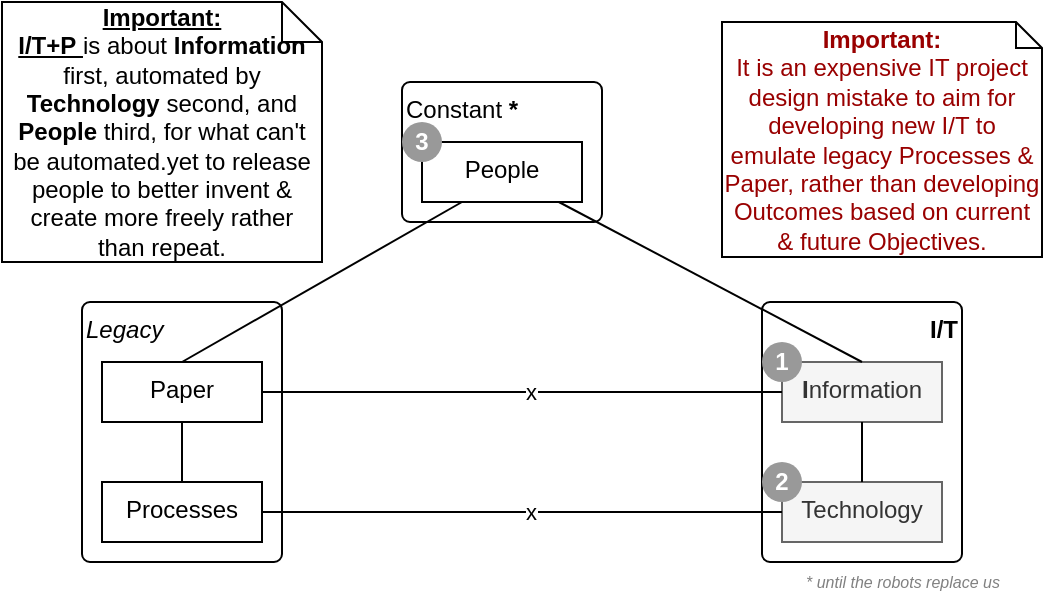 <mxfile compressed="false" version="20.3.0" type="device" pages="40">
  <diagram id="RDpNo5Xjq2nopkPG-9uL" name="IT">
    <mxGraphModel dx="782" dy="517" grid="1" gridSize="10" guides="1" tooltips="1" connect="1" arrows="1" fold="1" page="1" pageScale="1" pageWidth="827" pageHeight="1169" math="0" shadow="0">
      <root>
        <mxCell id="7GLao4wxA_9N2HltWPtt-0" />
        <mxCell id="7GLao4wxA_9N2HltWPtt-1" parent="7GLao4wxA_9N2HltWPtt-0" />
        <mxCell id="7GLao4wxA_9N2HltWPtt-2" value="&lt;b&gt;I/T&lt;/b&gt;" style="rounded=1;whiteSpace=wrap;html=1;fillColor=none;align=right;verticalAlign=top;collapsible=0;container=1;absoluteArcSize=1;arcSize=8;" parent="7GLao4wxA_9N2HltWPtt-1" vertex="1">
          <mxGeometry x="540" y="280" width="100" height="130" as="geometry" />
        </mxCell>
        <mxCell id="7GLao4wxA_9N2HltWPtt-3" value="&lt;b&gt;I&lt;/b&gt;nformation" style="rounded=0;whiteSpace=wrap;html=1;fillColor=#f5f5f5;align=center;verticalAlign=top;strokeColor=#666666;fontColor=#333333;" parent="7GLao4wxA_9N2HltWPtt-2" vertex="1">
          <mxGeometry x="10" y="30" width="80" height="30" as="geometry" />
        </mxCell>
        <mxCell id="7GLao4wxA_9N2HltWPtt-4" value="Technology" style="rounded=0;whiteSpace=wrap;html=1;fillColor=#f5f5f5;align=center;verticalAlign=top;strokeColor=#666666;fontColor=#333333;" parent="7GLao4wxA_9N2HltWPtt-2" vertex="1">
          <mxGeometry x="10" y="90" width="80" height="30" as="geometry" />
        </mxCell>
        <mxCell id="7GLao4wxA_9N2HltWPtt-5" style="edgeStyle=none;rounded=0;orthogonalLoop=1;jettySize=auto;html=1;entryX=0.5;entryY=0;entryDx=0;entryDy=0;endArrow=none;endFill=0;align=left;" parent="7GLao4wxA_9N2HltWPtt-2" source="7GLao4wxA_9N2HltWPtt-3" target="7GLao4wxA_9N2HltWPtt-4" edge="1">
          <mxGeometry relative="1" as="geometry" />
        </mxCell>
        <mxCell id="7GLao4wxA_9N2HltWPtt-6" value="&lt;i&gt;Legacy&lt;/i&gt;" style="rounded=1;whiteSpace=wrap;html=1;fillColor=none;align=left;verticalAlign=top;collapsible=0;container=1;absoluteArcSize=1;arcSize=8;" parent="7GLao4wxA_9N2HltWPtt-1" vertex="1">
          <mxGeometry x="200" y="280" width="100" height="130" as="geometry" />
        </mxCell>
        <mxCell id="7GLao4wxA_9N2HltWPtt-7" value="Paper" style="rounded=0;whiteSpace=wrap;html=1;fillColor=none;align=center;verticalAlign=top;" parent="7GLao4wxA_9N2HltWPtt-6" vertex="1">
          <mxGeometry x="10" y="30" width="80" height="30" as="geometry" />
        </mxCell>
        <mxCell id="7GLao4wxA_9N2HltWPtt-8" value="Processes" style="rounded=0;whiteSpace=wrap;html=1;fillColor=none;align=center;verticalAlign=top;" parent="7GLao4wxA_9N2HltWPtt-6" vertex="1">
          <mxGeometry x="10" y="90" width="80" height="30" as="geometry" />
        </mxCell>
        <mxCell id="7GLao4wxA_9N2HltWPtt-9" style="edgeStyle=none;rounded=0;orthogonalLoop=1;jettySize=auto;html=1;entryX=0.5;entryY=0;entryDx=0;entryDy=0;endArrow=none;endFill=0;align=left;" parent="7GLao4wxA_9N2HltWPtt-6" source="7GLao4wxA_9N2HltWPtt-7" target="7GLao4wxA_9N2HltWPtt-8" edge="1">
          <mxGeometry relative="1" as="geometry" />
        </mxCell>
        <mxCell id="7GLao4wxA_9N2HltWPtt-10" value="Constant &lt;b&gt;*&lt;/b&gt;" style="rounded=1;whiteSpace=wrap;html=1;fillColor=none;align=left;verticalAlign=top;collapsible=0;container=1;absoluteArcSize=1;arcSize=8;" parent="7GLao4wxA_9N2HltWPtt-1" vertex="1">
          <mxGeometry x="360" y="170" width="100" height="70" as="geometry" />
        </mxCell>
        <mxCell id="7GLao4wxA_9N2HltWPtt-11" value="People" style="rounded=0;whiteSpace=wrap;html=1;fillColor=none;align=center;verticalAlign=top;" parent="7GLao4wxA_9N2HltWPtt-10" vertex="1">
          <mxGeometry x="10" y="30" width="80" height="30" as="geometry" />
        </mxCell>
        <mxCell id="7GLao4wxA_9N2HltWPtt-12" value="x" style="edgeStyle=none;rounded=0;orthogonalLoop=1;jettySize=auto;html=1;entryX=0;entryY=0.5;entryDx=0;entryDy=0;endArrow=none;endFill=0;align=left;exitX=1;exitY=0.5;exitDx=0;exitDy=0;" parent="7GLao4wxA_9N2HltWPtt-1" source="7GLao4wxA_9N2HltWPtt-7" target="7GLao4wxA_9N2HltWPtt-3" edge="1">
          <mxGeometry relative="1" as="geometry">
            <mxPoint x="360" y="325" as="sourcePoint" />
          </mxGeometry>
        </mxCell>
        <mxCell id="7GLao4wxA_9N2HltWPtt-13" value="x" style="edgeStyle=none;rounded=0;orthogonalLoop=1;jettySize=auto;html=1;entryX=0;entryY=0.5;entryDx=0;entryDy=0;endArrow=none;endFill=0;align=left;exitX=1;exitY=0.5;exitDx=0;exitDy=0;" parent="7GLao4wxA_9N2HltWPtt-1" source="7GLao4wxA_9N2HltWPtt-8" target="7GLao4wxA_9N2HltWPtt-4" edge="1">
          <mxGeometry relative="1" as="geometry" />
        </mxCell>
        <mxCell id="7GLao4wxA_9N2HltWPtt-14" style="edgeStyle=none;rounded=0;orthogonalLoop=1;jettySize=auto;html=1;entryX=0.5;entryY=0;entryDx=0;entryDy=0;endArrow=none;endFill=0;align=left;startArrow=none;exitX=0.25;exitY=1;exitDx=0;exitDy=0;" parent="7GLao4wxA_9N2HltWPtt-1" source="7GLao4wxA_9N2HltWPtt-11" target="7GLao4wxA_9N2HltWPtt-7" edge="1">
          <mxGeometry relative="1" as="geometry" />
        </mxCell>
        <mxCell id="7GLao4wxA_9N2HltWPtt-15" style="edgeStyle=none;rounded=0;orthogonalLoop=1;jettySize=auto;html=1;entryX=0.5;entryY=0;entryDx=0;entryDy=0;endArrow=none;endFill=0;align=left;" parent="7GLao4wxA_9N2HltWPtt-1" source="7GLao4wxA_9N2HltWPtt-11" target="7GLao4wxA_9N2HltWPtt-3" edge="1">
          <mxGeometry relative="1" as="geometry" />
        </mxCell>
        <mxCell id="7GLao4wxA_9N2HltWPtt-18" value="&lt;font style=&quot;font-size: 8px;&quot;&gt;* until the robots replace us&lt;/font&gt;" style="text;strokeColor=none;fillColor=none;html=1;fontSize=8;fontStyle=2;verticalAlign=middle;align=left;shadow=0;glass=0;comic=0;opacity=30;fontColor=#808080;" parent="7GLao4wxA_9N2HltWPtt-1" vertex="1">
          <mxGeometry x="560" y="410" width="100" height="20" as="geometry" />
        </mxCell>
        <mxCell id="7GLao4wxA_9N2HltWPtt-19" value="1" style="rounded=1;strokeColor=none;html=1;fontColor=#ffffff;align=center;verticalAlign=middle;whiteSpace=wrap;fontSize=12;fontStyle=1;arcSize=50;fillColor=#999999;" parent="7GLao4wxA_9N2HltWPtt-1" vertex="1">
          <mxGeometry x="540" y="300" width="20" height="20" as="geometry" />
        </mxCell>
        <mxCell id="7GLao4wxA_9N2HltWPtt-20" value="2" style="rounded=1;strokeColor=none;html=1;fontColor=#ffffff;align=center;verticalAlign=middle;whiteSpace=wrap;fontSize=12;fontStyle=1;arcSize=50;fillColor=#999999;" parent="7GLao4wxA_9N2HltWPtt-1" vertex="1">
          <mxGeometry x="540" y="360" width="20" height="20" as="geometry" />
        </mxCell>
        <mxCell id="7GLao4wxA_9N2HltWPtt-21" value="3" style="rounded=1;strokeColor=none;html=1;fontColor=#ffffff;align=center;verticalAlign=middle;whiteSpace=wrap;fontSize=12;fontStyle=1;arcSize=50;fillColor=#999999;" parent="7GLao4wxA_9N2HltWPtt-1" vertex="1">
          <mxGeometry x="360" y="190" width="20" height="20" as="geometry" />
        </mxCell>
        <mxCell id="c6ceTrINft4CeZZ44lVO-0" value="Title" parent="7GLao4wxA_9N2HltWPtt-0" visible="0" />
        <mxCell id="7GLao4wxA_9N2HltWPtt-17" value="&lt;font style=&quot;font-size: 12px&quot;&gt;Diagram: I/T is about Information first, Technology second, People last, for what can&#39;t be automated.&lt;/font&gt;" style="text;strokeColor=none;fillColor=none;html=1;fontSize=12;fontStyle=2;verticalAlign=middle;align=left;shadow=0;glass=0;comic=0;opacity=30;fontColor=#808080;" parent="c6ceTrINft4CeZZ44lVO-0" vertex="1">
          <mxGeometry x="120" y="440" width="620" height="20" as="geometry" />
        </mxCell>
        <mxCell id="c6ceTrINft4CeZZ44lVO-1" value="Information" parent="7GLao4wxA_9N2HltWPtt-0" visible="0" />
        <mxCell id="c6ceTrINft4CeZZ44lVO-2" value="Notes" parent="7GLao4wxA_9N2HltWPtt-0" />
        <mxCell id="7GLao4wxA_9N2HltWPtt-16" value="&lt;b&gt;Important:&lt;/b&gt;&lt;br&gt;It is an expensive IT project design mistake to aim for developing new I/T to emulate legacy Processes &amp;amp; Paper, rather than developing Outcomes based on current &amp;amp; future Objectives." style="shape=note;size=13;whiteSpace=wrap;html=1;fontFamily=Helvetica;fontSize=12;fontColor=#990000;align=center;gradientColor=none;" parent="c6ceTrINft4CeZZ44lVO-2" vertex="1">
          <mxGeometry x="520" y="140" width="160" height="117.5" as="geometry" />
        </mxCell>
        <mxCell id="7GLao4wxA_9N2HltWPtt-22" value="&lt;font color=&quot;#000000&quot;&gt;&lt;u&gt;&lt;b&gt;Important:&lt;br&gt;I/T+P&amp;nbsp;&lt;/b&gt;&lt;/u&gt;is about &lt;b&gt;Information&lt;/b&gt; first, automated by &lt;b&gt;Technology&lt;/b&gt; second, and &lt;b&gt;People&lt;/b&gt; third, for what can&#39;t be automated.yet to release people to better invent &amp;amp; create more freely rather than repeat.&lt;/font&gt;" style="shape=note;size=20;whiteSpace=wrap;html=1;fontFamily=Helvetica;fontSize=12;fontColor=#990000;align=center;gradientColor=none;" parent="c6ceTrINft4CeZZ44lVO-2" vertex="1">
          <mxGeometry x="160" y="130" width="160" height="130" as="geometry" />
        </mxCell>
      </root>
    </mxGraphModel>
  </diagram>
  <diagram name="Copy of Conceptual Logical Modules" id="MWsOWuuxGkvUjytJdIeV">
    <mxGraphModel dx="1711" dy="741" grid="1" gridSize="10" guides="1" tooltips="1" connect="1" arrows="1" fold="1" page="1" pageScale="1" pageWidth="827" pageHeight="1169" math="0" shadow="0">
      <root>
        <mxCell id="m35OMNeVOjYs6bBLrgTp-0" />
        <mxCell id="m35OMNeVOjYs6bBLrgTp-1" parent="m35OMNeVOjYs6bBLrgTp-0" />
        <mxCell id="m35OMNeVOjYs6bBLrgTp-2" value="Standard System &lt;br&gt;Logical Module" style="rounded=1;whiteSpace=wrap;html=1;absoluteArcSize=1;arcSize=8;fillColor=none;container=1;collapsible=0;recursiveResize=0;align=center;verticalAlign=top;" vertex="1" parent="m35OMNeVOjYs6bBLrgTp-1">
          <mxGeometry x="120" y="200" width="130" height="90" as="geometry" />
        </mxCell>
        <mxCell id="m35OMNeVOjYs6bBLrgTp-3" value="Automating via&lt;br&gt;Technology" style="text;html=1;strokeColor=none;fillColor=none;align=center;verticalAlign=middle;whiteSpace=wrap;rounded=0;fontSize=12;fontColor=#990000;" vertex="1" parent="m35OMNeVOjYs6bBLrgTp-2">
          <mxGeometry x="50" y="50" width="30" height="20" as="geometry" />
        </mxCell>
        <mxCell id="m35OMNeVOjYs6bBLrgTp-4" value="Organisation Specific &lt;br&gt;Logical Module" style="rounded=1;whiteSpace=wrap;html=1;absoluteArcSize=1;arcSize=8;fillColor=#f5f5f5;container=1;collapsible=0;recursiveResize=0;align=center;verticalAlign=top;strokeColor=#666666;fontColor=#333333;" vertex="1" parent="m35OMNeVOjYs6bBLrgTp-1">
          <mxGeometry x="260" y="200" width="130" height="90" as="geometry" />
        </mxCell>
        <mxCell id="m35OMNeVOjYs6bBLrgTp-5" value="Sector Specific&lt;br&gt;Logical Module" style="rounded=1;whiteSpace=wrap;html=1;absoluteArcSize=1;arcSize=8;fillColor=none;container=1;collapsible=0;recursiveResize=0;align=center;verticalAlign=top;" vertex="1" parent="m35OMNeVOjYs6bBLrgTp-1">
          <mxGeometry x="400" y="200" width="130" height="90" as="geometry" />
        </mxCell>
        <mxCell id="m35OMNeVOjYs6bBLrgTp-6" value="Business Domain&lt;br&gt;Specific Logical Module" style="rounded=1;whiteSpace=wrap;html=1;absoluteArcSize=1;arcSize=8;fillColor=none;container=1;collapsible=0;recursiveResize=0;align=center;verticalAlign=top;" vertex="1" parent="m35OMNeVOjYs6bBLrgTp-1">
          <mxGeometry x="540" y="200" width="130" height="90" as="geometry" />
        </mxCell>
        <mxCell id="m35OMNeVOjYs6bBLrgTp-7" value="Reusing Previous Investments" style="text;html=1;strokeColor=none;fillColor=none;align=center;verticalAlign=middle;whiteSpace=wrap;rounded=0;fontSize=12;fontColor=#990000;" vertex="1" parent="m35OMNeVOjYs6bBLrgTp-1">
          <mxGeometry x="270" y="250" width="110" height="20" as="geometry" />
        </mxCell>
        <mxCell id="m35OMNeVOjYs6bBLrgTp-8" value="Meeting 3rd party Obligations" style="text;html=1;strokeColor=none;fillColor=none;align=center;verticalAlign=middle;whiteSpace=wrap;rounded=0;fontSize=12;fontColor=#990000;" vertex="1" parent="m35OMNeVOjYs6bBLrgTp-1">
          <mxGeometry x="430" y="250" width="70" height="20" as="geometry" />
        </mxCell>
        <mxCell id="m35OMNeVOjYs6bBLrgTp-9" value="&amp;nbsp;Deliverying on Objectives" style="text;html=1;strokeColor=none;fillColor=none;align=center;verticalAlign=middle;whiteSpace=wrap;rounded=0;fontSize=12;fontColor=#990000;" vertex="1" parent="m35OMNeVOjYs6bBLrgTp-1">
          <mxGeometry x="570" y="250" width="70" height="20" as="geometry" />
        </mxCell>
        <mxCell id="m35OMNeVOjYs6bBLrgTp-10" value="&lt;font style=&quot;font-size: 12px&quot;&gt;Diagram: System - Functionality - Conceptual Logical Modules - HL&lt;/font&gt;" style="text;strokeColor=none;fillColor=none;html=1;fontSize=12;fontStyle=2;verticalAlign=middle;align=left;shadow=0;glass=0;comic=0;opacity=30;fontColor=#808080;" vertex="1" parent="m35OMNeVOjYs6bBLrgTp-1">
          <mxGeometry x="120" y="300" width="520" height="20" as="geometry" />
        </mxCell>
      </root>
    </mxGraphModel>
  </diagram>
  <diagram id="zHytQW2W9uu5GqDPMeDz" name="Conceptual Logical Modules">
    <mxGraphModel dx="1711" dy="741" grid="1" gridSize="10" guides="1" tooltips="1" connect="1" arrows="1" fold="1" page="1" pageScale="1" pageWidth="827" pageHeight="1169" math="0" shadow="0">
      <root>
        <mxCell id="Ho1h03iWlXXzzKWTW8rj-0" />
        <mxCell id="Ho1h03iWlXXzzKWTW8rj-1" parent="Ho1h03iWlXXzzKWTW8rj-0" />
        <mxCell id="Ho1h03iWlXXzzKWTW8rj-2" value="Standard System &lt;br&gt;Logical Module" style="rounded=1;whiteSpace=wrap;html=1;absoluteArcSize=1;arcSize=8;fillColor=#f5f5f5;container=1;collapsible=0;recursiveResize=0;align=center;verticalAlign=top;strokeColor=#666666;fontColor=#333333;" parent="Ho1h03iWlXXzzKWTW8rj-1" vertex="1">
          <mxGeometry x="120" y="200" width="130" height="90" as="geometry" />
        </mxCell>
        <mxCell id="Ho1h03iWlXXzzKWTW8rj-3" value="Automating via&lt;br&gt;Technology" style="text;html=1;strokeColor=none;fillColor=none;align=center;verticalAlign=middle;whiteSpace=wrap;rounded=0;fontSize=12;fontColor=#990000;" parent="Ho1h03iWlXXzzKWTW8rj-2" vertex="1">
          <mxGeometry x="50" y="50" width="30" height="20" as="geometry" />
        </mxCell>
        <mxCell id="Ho1h03iWlXXzzKWTW8rj-4" value="Organisation Specific &lt;br&gt;Logical Module" style="rounded=1;whiteSpace=wrap;html=1;absoluteArcSize=1;arcSize=8;fillColor=none;container=1;collapsible=0;recursiveResize=0;align=center;verticalAlign=top;" parent="Ho1h03iWlXXzzKWTW8rj-1" vertex="1">
          <mxGeometry x="260" y="200" width="130" height="90" as="geometry" />
        </mxCell>
        <mxCell id="Ho1h03iWlXXzzKWTW8rj-5" value="Sector Specific&lt;br&gt;Logical Module" style="rounded=1;whiteSpace=wrap;html=1;absoluteArcSize=1;arcSize=8;fillColor=none;container=1;collapsible=0;recursiveResize=0;align=center;verticalAlign=top;" parent="Ho1h03iWlXXzzKWTW8rj-1" vertex="1">
          <mxGeometry x="400" y="200" width="130" height="90" as="geometry" />
        </mxCell>
        <mxCell id="Ho1h03iWlXXzzKWTW8rj-6" value="Business Domain&lt;br&gt;Specific Logical Module" style="rounded=1;whiteSpace=wrap;html=1;absoluteArcSize=1;arcSize=8;fillColor=none;container=1;collapsible=0;recursiveResize=0;align=center;verticalAlign=top;" parent="Ho1h03iWlXXzzKWTW8rj-1" vertex="1">
          <mxGeometry x="540" y="200" width="130" height="90" as="geometry" />
        </mxCell>
        <mxCell id="Ho1h03iWlXXzzKWTW8rj-7" value="Reusing Previous Investments" style="text;html=1;strokeColor=none;fillColor=none;align=center;verticalAlign=middle;whiteSpace=wrap;rounded=0;fontSize=12;fontColor=#990000;" parent="Ho1h03iWlXXzzKWTW8rj-1" vertex="1">
          <mxGeometry x="270" y="250" width="110" height="20" as="geometry" />
        </mxCell>
        <mxCell id="Ho1h03iWlXXzzKWTW8rj-8" value="Meeting 3rd party Obligations" style="text;html=1;strokeColor=none;fillColor=none;align=center;verticalAlign=middle;whiteSpace=wrap;rounded=0;fontSize=12;fontColor=#990000;" parent="Ho1h03iWlXXzzKWTW8rj-1" vertex="1">
          <mxGeometry x="430" y="250" width="70" height="20" as="geometry" />
        </mxCell>
        <mxCell id="Ho1h03iWlXXzzKWTW8rj-9" value="&amp;nbsp;Deliverying on Objectives" style="text;html=1;strokeColor=none;fillColor=none;align=center;verticalAlign=middle;whiteSpace=wrap;rounded=0;fontSize=12;fontColor=#990000;" parent="Ho1h03iWlXXzzKWTW8rj-1" vertex="1">
          <mxGeometry x="570" y="250" width="70" height="20" as="geometry" />
        </mxCell>
        <mxCell id="Ho1h03iWlXXzzKWTW8rj-10" value="&lt;font style=&quot;font-size: 12px&quot;&gt;Diagram: System - Functionality - Conceptual Logical Modules - HL&lt;/font&gt;" style="text;strokeColor=none;fillColor=none;html=1;fontSize=12;fontStyle=2;verticalAlign=middle;align=left;shadow=0;glass=0;comic=0;opacity=30;fontColor=#808080;" parent="Ho1h03iWlXXzzKWTW8rj-1" vertex="1">
          <mxGeometry x="120" y="300" width="520" height="20" as="geometry" />
        </mxCell>
      </root>
    </mxGraphModel>
  </diagram>
  <diagram name="Copy of Copy of Conceptual Logical Modules" id="9RXLtEgwIPHtUU5an_yS">
    <mxGraphModel dx="1711" dy="741" grid="1" gridSize="10" guides="1" tooltips="1" connect="1" arrows="1" fold="1" page="1" pageScale="1" pageWidth="827" pageHeight="1169" math="0" shadow="0">
      <root>
        <mxCell id="OBM4yamt4B7GQnR3-U2X-0" />
        <mxCell id="OBM4yamt4B7GQnR3-U2X-1" parent="OBM4yamt4B7GQnR3-U2X-0" />
        <mxCell id="OBM4yamt4B7GQnR3-U2X-2" value="Standard System &lt;br&gt;Logical Module" style="rounded=1;whiteSpace=wrap;html=1;absoluteArcSize=1;arcSize=8;fillColor=none;container=1;collapsible=0;recursiveResize=0;align=center;verticalAlign=top;" vertex="1" parent="OBM4yamt4B7GQnR3-U2X-1">
          <mxGeometry x="120" y="200" width="130" height="90" as="geometry" />
        </mxCell>
        <mxCell id="OBM4yamt4B7GQnR3-U2X-3" value="Automating via&lt;br&gt;Technology" style="text;html=1;strokeColor=none;fillColor=none;align=center;verticalAlign=middle;whiteSpace=wrap;rounded=0;fontSize=12;fontColor=#990000;" vertex="1" parent="OBM4yamt4B7GQnR3-U2X-2">
          <mxGeometry x="50" y="50" width="30" height="20" as="geometry" />
        </mxCell>
        <mxCell id="OBM4yamt4B7GQnR3-U2X-4" value="Organisation Specific &lt;br&gt;Logical Module" style="rounded=1;whiteSpace=wrap;html=1;absoluteArcSize=1;arcSize=8;fillColor=none;container=1;collapsible=0;recursiveResize=0;align=center;verticalAlign=top;" vertex="1" parent="OBM4yamt4B7GQnR3-U2X-1">
          <mxGeometry x="260" y="200" width="130" height="90" as="geometry" />
        </mxCell>
        <mxCell id="OBM4yamt4B7GQnR3-U2X-5" value="Sector Specific&lt;br&gt;Logical Module" style="rounded=1;whiteSpace=wrap;html=1;absoluteArcSize=1;arcSize=8;fillColor=#f5f5f5;container=1;collapsible=0;recursiveResize=0;align=center;verticalAlign=top;strokeColor=#666666;fontColor=#333333;" vertex="1" parent="OBM4yamt4B7GQnR3-U2X-1">
          <mxGeometry x="400" y="200" width="130" height="90" as="geometry" />
        </mxCell>
        <mxCell id="OBM4yamt4B7GQnR3-U2X-6" value="Business Domain&lt;br&gt;Specific Logical Module" style="rounded=1;whiteSpace=wrap;html=1;absoluteArcSize=1;arcSize=8;fillColor=none;container=1;collapsible=0;recursiveResize=0;align=center;verticalAlign=top;" vertex="1" parent="OBM4yamt4B7GQnR3-U2X-1">
          <mxGeometry x="540" y="200" width="130" height="90" as="geometry" />
        </mxCell>
        <mxCell id="OBM4yamt4B7GQnR3-U2X-7" value="Reusing Previous Investments" style="text;html=1;strokeColor=none;fillColor=none;align=center;verticalAlign=middle;whiteSpace=wrap;rounded=0;fontSize=12;fontColor=#990000;" vertex="1" parent="OBM4yamt4B7GQnR3-U2X-1">
          <mxGeometry x="270" y="250" width="110" height="20" as="geometry" />
        </mxCell>
        <mxCell id="OBM4yamt4B7GQnR3-U2X-8" value="Meeting 3rd party Obligations" style="text;html=1;strokeColor=none;fillColor=none;align=center;verticalAlign=middle;whiteSpace=wrap;rounded=0;fontSize=12;fontColor=#990000;" vertex="1" parent="OBM4yamt4B7GQnR3-U2X-1">
          <mxGeometry x="430" y="250" width="70" height="20" as="geometry" />
        </mxCell>
        <mxCell id="OBM4yamt4B7GQnR3-U2X-9" value="&amp;nbsp;Deliverying on Objectives" style="text;html=1;strokeColor=none;fillColor=none;align=center;verticalAlign=middle;whiteSpace=wrap;rounded=0;fontSize=12;fontColor=#990000;" vertex="1" parent="OBM4yamt4B7GQnR3-U2X-1">
          <mxGeometry x="570" y="250" width="70" height="20" as="geometry" />
        </mxCell>
        <mxCell id="OBM4yamt4B7GQnR3-U2X-10" value="&lt;font style=&quot;font-size: 12px&quot;&gt;Diagram: System - Functionality - Conceptual Logical Modules - HL&lt;/font&gt;" style="text;strokeColor=none;fillColor=none;html=1;fontSize=12;fontStyle=2;verticalAlign=middle;align=left;shadow=0;glass=0;comic=0;opacity=30;fontColor=#808080;" vertex="1" parent="OBM4yamt4B7GQnR3-U2X-1">
          <mxGeometry x="120" y="300" width="520" height="20" as="geometry" />
        </mxCell>
      </root>
    </mxGraphModel>
  </diagram>
  <diagram name="Copy of Copy of Copy of Conceptual Logical Modules" id="s_-mx44TbOVshHe6_NLI">
    <mxGraphModel dx="1711" dy="741" grid="1" gridSize="10" guides="1" tooltips="1" connect="1" arrows="1" fold="1" page="1" pageScale="1" pageWidth="827" pageHeight="1169" math="0" shadow="0">
      <root>
        <mxCell id="805ScvDnP6wpKBeZ9hqA-0" />
        <mxCell id="805ScvDnP6wpKBeZ9hqA-1" parent="805ScvDnP6wpKBeZ9hqA-0" />
        <mxCell id="805ScvDnP6wpKBeZ9hqA-2" value="Standard System &lt;br&gt;Logical Module" style="rounded=1;whiteSpace=wrap;html=1;absoluteArcSize=1;arcSize=8;fillColor=none;container=1;collapsible=0;recursiveResize=0;align=center;verticalAlign=top;" vertex="1" parent="805ScvDnP6wpKBeZ9hqA-1">
          <mxGeometry x="120" y="200" width="130" height="90" as="geometry" />
        </mxCell>
        <mxCell id="805ScvDnP6wpKBeZ9hqA-3" value="Automating via&lt;br&gt;Technology" style="text;html=1;strokeColor=none;fillColor=none;align=center;verticalAlign=middle;whiteSpace=wrap;rounded=0;fontSize=12;fontColor=#990000;" vertex="1" parent="805ScvDnP6wpKBeZ9hqA-2">
          <mxGeometry x="50" y="50" width="30" height="20" as="geometry" />
        </mxCell>
        <mxCell id="805ScvDnP6wpKBeZ9hqA-4" value="Organisation Specific &lt;br&gt;Logical Module" style="rounded=1;whiteSpace=wrap;html=1;absoluteArcSize=1;arcSize=8;fillColor=none;container=1;collapsible=0;recursiveResize=0;align=center;verticalAlign=top;" vertex="1" parent="805ScvDnP6wpKBeZ9hqA-1">
          <mxGeometry x="260" y="200" width="130" height="90" as="geometry" />
        </mxCell>
        <mxCell id="805ScvDnP6wpKBeZ9hqA-5" value="Sector Specific&lt;br&gt;Logical Module" style="rounded=1;whiteSpace=wrap;html=1;absoluteArcSize=1;arcSize=8;container=1;collapsible=0;recursiveResize=0;align=center;verticalAlign=top;strokeColor=#666666;fontColor=#333333;fillColor=none;" vertex="1" parent="805ScvDnP6wpKBeZ9hqA-1">
          <mxGeometry x="400" y="200" width="130" height="90" as="geometry" />
        </mxCell>
        <mxCell id="805ScvDnP6wpKBeZ9hqA-6" value="Business Domain&lt;br&gt;Specific Logical Module" style="rounded=1;whiteSpace=wrap;html=1;absoluteArcSize=1;arcSize=8;fillColor=#f5f5f5;container=1;collapsible=0;recursiveResize=0;align=center;verticalAlign=top;strokeColor=#666666;fontColor=#333333;" vertex="1" parent="805ScvDnP6wpKBeZ9hqA-1">
          <mxGeometry x="540" y="200" width="130" height="90" as="geometry" />
        </mxCell>
        <mxCell id="805ScvDnP6wpKBeZ9hqA-7" value="Reusing Previous Investments" style="text;html=1;strokeColor=none;fillColor=none;align=center;verticalAlign=middle;whiteSpace=wrap;rounded=0;fontSize=12;fontColor=#990000;" vertex="1" parent="805ScvDnP6wpKBeZ9hqA-1">
          <mxGeometry x="270" y="250" width="110" height="20" as="geometry" />
        </mxCell>
        <mxCell id="805ScvDnP6wpKBeZ9hqA-8" value="Meeting 3rd party Obligations" style="text;html=1;strokeColor=none;fillColor=none;align=center;verticalAlign=middle;whiteSpace=wrap;rounded=0;fontSize=12;fontColor=#990000;" vertex="1" parent="805ScvDnP6wpKBeZ9hqA-1">
          <mxGeometry x="430" y="250" width="70" height="20" as="geometry" />
        </mxCell>
        <mxCell id="805ScvDnP6wpKBeZ9hqA-9" value="&amp;nbsp;Deliverying on Objectives" style="text;html=1;strokeColor=none;fillColor=none;align=center;verticalAlign=middle;whiteSpace=wrap;rounded=0;fontSize=12;fontColor=#990000;" vertex="1" parent="805ScvDnP6wpKBeZ9hqA-1">
          <mxGeometry x="570" y="250" width="70" height="20" as="geometry" />
        </mxCell>
        <mxCell id="805ScvDnP6wpKBeZ9hqA-10" value="&lt;font style=&quot;font-size: 12px&quot;&gt;Diagram: System - Functionality - Conceptual Logical Modules - HL&lt;/font&gt;" style="text;strokeColor=none;fillColor=none;html=1;fontSize=12;fontStyle=2;verticalAlign=middle;align=left;shadow=0;glass=0;comic=0;opacity=30;fontColor=#808080;" vertex="1" parent="805ScvDnP6wpKBeZ9hqA-1">
          <mxGeometry x="120" y="300" width="520" height="20" as="geometry" />
        </mxCell>
      </root>
    </mxGraphModel>
  </diagram>
  <diagram id="iJwj0JujM13rcgcpDBCf" name="Standard Base Logical Module Functionality Groups - HL">
    <mxGraphModel dx="1711" dy="741" grid="1" gridSize="10" guides="1" tooltips="1" connect="0" arrows="1" fold="1" page="1" pageScale="1" pageWidth="827" pageHeight="1169" math="0" shadow="0">
      <root>
        <mxCell id="kqEcUKh6x4xUHImFHUBu-0" />
        <mxCell id="kqEcUKh6x4xUHImFHUBu-1" parent="kqEcUKh6x4xUHImFHUBu-0" />
        <mxCell id="neuzF8ryyaMldTGZhR9j-232" value="Authorisation" style="rounded=1;whiteSpace=wrap;html=1;strokeWidth=1;fillColor=none;dashed=1;absoluteArcSize=1;arcSize=8;container=1;collapsible=0;recursiveResize=0;align=left;verticalAlign=top;" parent="kqEcUKh6x4xUHImFHUBu-1" vertex="1">
          <mxGeometry x="280" y="480" width="150" height="210" as="geometry" />
        </mxCell>
        <mxCell id="neuzF8ryyaMldTGZhR9j-222" value="" style="fontStyle=1;align=center;verticalAlign=top;childLayout=stackLayout;horizontal=1;horizontalStack=0;resizeParent=1;resizeParentMax=0;resizeLast=0;marginBottom=0;strokeColor=#d6b656;strokeWidth=2;fillColor=none;" parent="neuzF8ryyaMldTGZhR9j-232" vertex="1">
          <mxGeometry x="10" y="30" width="130" height="53" as="geometry" />
        </mxCell>
        <mxCell id="neuzF8ryyaMldTGZhR9j-223" value="Module &lt;br&gt;Permission Mgmt" style="html=1;align=left;spacingLeft=4;verticalAlign=middle;strokeColor=none;fillColor=none;fontStyle=1" parent="neuzF8ryyaMldTGZhR9j-222" vertex="1">
          <mxGeometry width="130" height="20" as="geometry" />
        </mxCell>
        <mxCell id="neuzF8ryyaMldTGZhR9j-224" value="" style="shape=ellipse;" parent="neuzF8ryyaMldTGZhR9j-223" vertex="1">
          <mxGeometry x="1" width="20" height="16" relative="1" as="geometry">
            <mxPoint x="-25" y="7" as="offset" />
          </mxGeometry>
        </mxCell>
        <mxCell id="neuzF8ryyaMldTGZhR9j-225" value="" style="line;strokeWidth=1;fillColor=none;align=left;verticalAlign=middle;spacingTop=-1;spacingLeft=3;spacingRight=3;rotatable=0;labelPosition=right;points=[];portConstraint=eastwest;" parent="neuzF8ryyaMldTGZhR9j-222" vertex="1">
          <mxGeometry y="20" width="130" height="8" as="geometry" />
        </mxCell>
        <mxCell id="neuzF8ryyaMldTGZhR9j-226" value="&lt;font style=&quot;font-size: 10px ; line-height: 100%&quot;&gt;Error_Read, Session_Read, &lt;br&gt;User_Create, etc.&lt;/font&gt;" style="html=1;align=center;spacingLeft=4;verticalAlign=top;strokeColor=none;fillColor=none;spacingTop=-10;" parent="neuzF8ryyaMldTGZhR9j-222" vertex="1">
          <mxGeometry y="28" width="130" height="25" as="geometry" />
        </mxCell>
        <mxCell id="neuzF8ryyaMldTGZhR9j-227" value="" style="fontStyle=1;align=center;verticalAlign=top;childLayout=stackLayout;horizontal=1;horizontalStack=0;resizeParent=1;resizeParentMax=0;resizeLast=0;marginBottom=0;strokeColor=#d6b656;strokeWidth=2;fillColor=none;" parent="neuzF8ryyaMldTGZhR9j-232" vertex="1">
          <mxGeometry x="10" y="90" width="130" height="53" as="geometry" />
        </mxCell>
        <mxCell id="neuzF8ryyaMldTGZhR9j-228" value="Group Role &amp;amp; &lt;br&gt;Permissions Mgmt" style="html=1;align=left;spacingLeft=4;verticalAlign=middle;strokeColor=none;fillColor=none;fontStyle=1" parent="neuzF8ryyaMldTGZhR9j-227" vertex="1">
          <mxGeometry width="130" height="20" as="geometry" />
        </mxCell>
        <mxCell id="neuzF8ryyaMldTGZhR9j-229" value="" style="shape=ellipse;" parent="neuzF8ryyaMldTGZhR9j-228" vertex="1">
          <mxGeometry x="1" width="20" height="16" relative="1" as="geometry">
            <mxPoint x="-25" y="7" as="offset" />
          </mxGeometry>
        </mxCell>
        <mxCell id="neuzF8ryyaMldTGZhR9j-230" value="" style="line;strokeWidth=1;fillColor=none;align=left;verticalAlign=middle;spacingTop=-1;spacingLeft=3;spacingRight=3;rotatable=0;labelPosition=right;points=[];portConstraint=eastwest;" parent="neuzF8ryyaMldTGZhR9j-227" vertex="1">
          <mxGeometry y="20" width="130" height="8" as="geometry" />
        </mxCell>
        <mxCell id="neuzF8ryyaMldTGZhR9j-231" value="&lt;font style=&quot;font-size: 10px ; line-height: 90%&quot;&gt;Owner/ Mgr/ Grp Contact &lt;br&gt;Prsn / Member/ Consulant, Guest&lt;/font&gt;" style="html=1;align=center;spacingLeft=4;verticalAlign=top;strokeColor=none;fillColor=none;spacingTop=-14;" parent="neuzF8ryyaMldTGZhR9j-227" vertex="1">
          <mxGeometry y="28" width="130" height="25" as="geometry" />
        </mxCell>
        <mxCell id="neuzF8ryyaMldTGZhR9j-239" value="" style="fontStyle=1;align=center;verticalAlign=top;childLayout=stackLayout;horizontal=1;horizontalStack=0;resizeParent=1;resizeParentMax=0;resizeLast=0;marginBottom=0;strokeColor=#d6b656;strokeWidth=2;fillColor=none;" parent="neuzF8ryyaMldTGZhR9j-232" vertex="1">
          <mxGeometry x="10" y="150" width="130" height="53" as="geometry" />
        </mxCell>
        <mxCell id="neuzF8ryyaMldTGZhR9j-240" value="Resource Role &amp;amp; &lt;br&gt;Permissions Mgmt" style="html=1;align=left;spacingLeft=4;verticalAlign=middle;strokeColor=none;fillColor=none;fontStyle=1" parent="neuzF8ryyaMldTGZhR9j-239" vertex="1">
          <mxGeometry width="130" height="20" as="geometry" />
        </mxCell>
        <mxCell id="neuzF8ryyaMldTGZhR9j-241" value="" style="shape=ellipse;" parent="neuzF8ryyaMldTGZhR9j-240" vertex="1">
          <mxGeometry x="1" width="20" height="16" relative="1" as="geometry">
            <mxPoint x="-25" y="7" as="offset" />
          </mxGeometry>
        </mxCell>
        <mxCell id="neuzF8ryyaMldTGZhR9j-242" value="" style="line;strokeWidth=1;fillColor=none;align=left;verticalAlign=middle;spacingTop=-1;spacingLeft=3;spacingRight=3;rotatable=0;labelPosition=right;points=[];portConstraint=eastwest;" parent="neuzF8ryyaMldTGZhR9j-239" vertex="1">
          <mxGeometry y="20" width="130" height="8" as="geometry" />
        </mxCell>
        <mxCell id="neuzF8ryyaMldTGZhR9j-243" value="&lt;font style=&quot;font-size: 10px&quot;&gt;Owner/Contributor/&lt;br&gt;Reviewer/Publisher&lt;/font&gt;" style="html=1;align=center;spacingLeft=4;verticalAlign=top;strokeColor=none;fillColor=none;spacingTop=-10;" parent="neuzF8ryyaMldTGZhR9j-239" vertex="1">
          <mxGeometry y="28" width="130" height="25" as="geometry" />
        </mxCell>
        <mxCell id="neuzF8ryyaMldTGZhR9j-149" value="Users,Groups" style="rounded=1;whiteSpace=wrap;html=1;strokeWidth=1;fillColor=none;dashed=1;absoluteArcSize=1;arcSize=8;container=1;collapsible=0;recursiveResize=0;align=left;verticalAlign=top;" parent="kqEcUKh6x4xUHImFHUBu-1" vertex="1">
          <mxGeometry x="280" y="323" width="150" height="150" as="geometry" />
        </mxCell>
        <mxCell id="neuzF8ryyaMldTGZhR9j-260" value="Diagnostics / Errors" style="rounded=1;whiteSpace=wrap;html=1;strokeWidth=1;fillColor=none;dashed=1;absoluteArcSize=1;arcSize=8;container=1;collapsible=0;recursiveResize=0;align=left;verticalAlign=top;" parent="kqEcUKh6x4xUHImFHUBu-1" vertex="1">
          <mxGeometry x="120" y="540" width="150" height="150" as="geometry" />
        </mxCell>
        <mxCell id="neuzF8ryyaMldTGZhR9j-261" value="" style="fontStyle=1;align=center;verticalAlign=top;childLayout=stackLayout;horizontal=1;horizontalStack=0;resizeParent=1;resizeParentMax=0;resizeLast=0;marginBottom=0;strokeColor=#d6b656;strokeWidth=2;fillColor=none;" parent="neuzF8ryyaMldTGZhR9j-260" vertex="1">
          <mxGeometry x="10" y="87" width="130" height="53" as="geometry" />
        </mxCell>
        <mxCell id="neuzF8ryyaMldTGZhR9j-262" value="Error &lt;br&gt;Recording" style="html=1;align=left;spacingLeft=4;verticalAlign=middle;strokeColor=none;fillColor=none;fontStyle=1" parent="neuzF8ryyaMldTGZhR9j-261" vertex="1">
          <mxGeometry width="130" height="20" as="geometry" />
        </mxCell>
        <mxCell id="neuzF8ryyaMldTGZhR9j-263" value="" style="shape=ellipse;" parent="neuzF8ryyaMldTGZhR9j-262" vertex="1">
          <mxGeometry x="1" width="20" height="16" relative="1" as="geometry">
            <mxPoint x="-25" y="7" as="offset" />
          </mxGeometry>
        </mxCell>
        <mxCell id="neuzF8ryyaMldTGZhR9j-264" value="" style="line;strokeWidth=1;fillColor=none;align=left;verticalAlign=middle;spacingTop=-1;spacingLeft=3;spacingRight=3;rotatable=0;labelPosition=right;points=[];portConstraint=eastwest;" parent="neuzF8ryyaMldTGZhR9j-261" vertex="1">
          <mxGeometry y="20" width="130" height="8" as="geometry" />
        </mxCell>
        <mxCell id="neuzF8ryyaMldTGZhR9j-265" value="&lt;font style=&quot;font-size: 10px&quot;&gt;Sanitized/&lt;br&gt;Long Term/Queryable&lt;/font&gt;" style="html=1;align=center;spacingLeft=4;verticalAlign=top;strokeColor=none;fillColor=none;spacingTop=-10;" parent="neuzF8ryyaMldTGZhR9j-261" vertex="1">
          <mxGeometry y="28" width="130" height="25" as="geometry" />
        </mxCell>
        <mxCell id="neuzF8ryyaMldTGZhR9j-266" value="" style="fontStyle=1;align=center;verticalAlign=top;childLayout=stackLayout;horizontal=1;horizontalStack=0;resizeParent=1;resizeParentMax=0;resizeLast=0;marginBottom=0;strokeColor=#d6b656;strokeWidth=2;fillColor=none;" parent="neuzF8ryyaMldTGZhR9j-260" vertex="1">
          <mxGeometry x="10" y="27" width="130" height="53" as="geometry" />
        </mxCell>
        <mxCell id="neuzF8ryyaMldTGZhR9j-267" value="Diagnostic &lt;br&gt;Logging" style="html=1;align=left;spacingLeft=4;verticalAlign=middle;strokeColor=none;fillColor=none;fontStyle=1" parent="neuzF8ryyaMldTGZhR9j-266" vertex="1">
          <mxGeometry width="130" height="20" as="geometry" />
        </mxCell>
        <mxCell id="neuzF8ryyaMldTGZhR9j-268" value="" style="shape=ellipse;" parent="neuzF8ryyaMldTGZhR9j-267" vertex="1">
          <mxGeometry x="1" width="20" height="16" relative="1" as="geometry">
            <mxPoint x="-25" y="7" as="offset" />
          </mxGeometry>
        </mxCell>
        <mxCell id="neuzF8ryyaMldTGZhR9j-269" value="" style="line;strokeWidth=1;fillColor=none;align=left;verticalAlign=middle;spacingTop=-1;spacingLeft=3;spacingRight=3;rotatable=0;labelPosition=right;points=[];portConstraint=eastwest;" parent="neuzF8ryyaMldTGZhR9j-266" vertex="1">
          <mxGeometry y="20" width="130" height="8" as="geometry" />
        </mxCell>
        <mxCell id="neuzF8ryyaMldTGZhR9j-270" value="&lt;font style=&quot;font-size: 10px&quot;&gt;Sanitized&lt;br&gt;Rolling 30/90 day log&lt;/font&gt;" style="html=1;align=center;spacingLeft=4;verticalAlign=top;strokeColor=none;fillColor=none;spacingTop=-8;" parent="neuzF8ryyaMldTGZhR9j-266" vertex="1">
          <mxGeometry y="28" width="130" height="25" as="geometry" />
        </mxCell>
        <mxCell id="neuzF8ryyaMldTGZhR9j-201" value="Branding" style="rounded=1;whiteSpace=wrap;html=1;strokeWidth=1;fillColor=none;dashed=1;absoluteArcSize=1;arcSize=8;container=1;collapsible=0;recursiveResize=0;align=left;verticalAlign=top;" parent="kqEcUKh6x4xUHImFHUBu-1" vertex="1">
          <mxGeometry x="120" y="380" width="150" height="150" as="geometry" />
        </mxCell>
        <mxCell id="neuzF8ryyaMldTGZhR9j-212" value="" style="fontStyle=1;align=center;verticalAlign=top;childLayout=stackLayout;horizontal=1;horizontalStack=0;resizeParent=1;resizeParentMax=0;resizeLast=0;marginBottom=0;strokeColor=#d6b656;strokeWidth=2;fillColor=none;" parent="neuzF8ryyaMldTGZhR9j-201" vertex="1">
          <mxGeometry x="10" y="23" width="130" height="53" as="geometry" />
        </mxCell>
        <mxCell id="neuzF8ryyaMldTGZhR9j-213" value="Sys Sponsor Info&lt;br&gt;Configuration" style="html=1;align=left;spacingLeft=4;verticalAlign=middle;strokeColor=none;fillColor=none;fontStyle=1" parent="neuzF8ryyaMldTGZhR9j-212" vertex="1">
          <mxGeometry width="130" height="20" as="geometry" />
        </mxCell>
        <mxCell id="neuzF8ryyaMldTGZhR9j-214" value="" style="shape=ellipse;" parent="neuzF8ryyaMldTGZhR9j-213" vertex="1">
          <mxGeometry x="1" width="20" height="16" relative="1" as="geometry">
            <mxPoint x="-25" y="7" as="offset" />
          </mxGeometry>
        </mxCell>
        <mxCell id="neuzF8ryyaMldTGZhR9j-215" value="" style="line;strokeWidth=1;fillColor=none;align=left;verticalAlign=middle;spacingTop=-1;spacingLeft=3;spacingRight=3;rotatable=0;labelPosition=right;points=[];portConstraint=eastwest;" parent="neuzF8ryyaMldTGZhR9j-212" vertex="1">
          <mxGeometry y="20" width="130" height="8" as="geometry" />
        </mxCell>
        <mxCell id="neuzF8ryyaMldTGZhR9j-216" value="&lt;font style=&quot;font-size: 10px&quot;&gt;Company Paying &lt;br&gt;for Service&lt;/font&gt;" style="html=1;align=center;spacingLeft=4;verticalAlign=top;strokeColor=none;fillColor=none;spacingTop=-12;" parent="neuzF8ryyaMldTGZhR9j-212" vertex="1">
          <mxGeometry y="28" width="130" height="25" as="geometry" />
        </mxCell>
        <mxCell id="neuzF8ryyaMldTGZhR9j-217" value="" style="fontStyle=1;align=center;verticalAlign=top;childLayout=stackLayout;horizontal=1;horizontalStack=0;resizeParent=1;resizeParentMax=0;resizeLast=0;marginBottom=0;strokeColor=#d6b656;strokeWidth=2;fillColor=none;" parent="neuzF8ryyaMldTGZhR9j-201" vertex="1">
          <mxGeometry x="10" y="83" width="130" height="53" as="geometry" />
        </mxCell>
        <mxCell id="neuzF8ryyaMldTGZhR9j-218" value="Svc Provider Info&lt;br&gt;Configuration" style="html=1;align=left;spacingLeft=4;verticalAlign=middle;strokeColor=none;fillColor=none;fontStyle=1" parent="neuzF8ryyaMldTGZhR9j-217" vertex="1">
          <mxGeometry width="130" height="20" as="geometry" />
        </mxCell>
        <mxCell id="neuzF8ryyaMldTGZhR9j-219" value="" style="shape=ellipse;" parent="neuzF8ryyaMldTGZhR9j-218" vertex="1">
          <mxGeometry x="1" width="20" height="16" relative="1" as="geometry">
            <mxPoint x="-25" y="7" as="offset" />
          </mxGeometry>
        </mxCell>
        <mxCell id="neuzF8ryyaMldTGZhR9j-220" value="" style="line;strokeWidth=1;fillColor=none;align=left;verticalAlign=middle;spacingTop=-1;spacingLeft=3;spacingRight=3;rotatable=0;labelPosition=right;points=[];portConstraint=eastwest;" parent="neuzF8ryyaMldTGZhR9j-217" vertex="1">
          <mxGeometry y="20" width="130" height="8" as="geometry" />
        </mxCell>
        <mxCell id="neuzF8ryyaMldTGZhR9j-221" value="&lt;font style=&quot;font-size: 10px&quot;&gt;Company Providing (often, &lt;br&gt;but not always, the same)&lt;/font&gt;" style="html=1;align=center;spacingLeft=4;verticalAlign=top;strokeColor=none;fillColor=none;spacingTop=-12;" parent="neuzF8ryyaMldTGZhR9j-217" vertex="1">
          <mxGeometry y="28" width="130" height="25" as="geometry" />
        </mxCell>
        <mxCell id="neuzF8ryyaMldTGZhR9j-0" value="Configuration" style="rounded=1;whiteSpace=wrap;html=1;strokeWidth=1;fillColor=none;dashed=1;absoluteArcSize=1;arcSize=8;container=1;collapsible=0;recursiveResize=0;align=left;verticalAlign=top;" parent="kqEcUKh6x4xUHImFHUBu-1" vertex="1">
          <mxGeometry x="120" y="160" width="150" height="210" as="geometry" />
        </mxCell>
        <mxCell id="neuzF8ryyaMldTGZhR9j-144" value="" style="fontStyle=1;align=center;verticalAlign=top;childLayout=stackLayout;horizontal=1;horizontalStack=0;resizeParent=1;resizeParentMax=0;resizeLast=0;marginBottom=0;strokeColor=#d6b656;strokeWidth=2;fillColor=none;" parent="neuzF8ryyaMldTGZhR9j-0" vertex="1">
          <mxGeometry x="10" y="150" width="130" height="53" as="geometry" />
        </mxCell>
        <mxCell id="neuzF8ryyaMldTGZhR9j-145" value="Country of Origin/&lt;br&gt;Embargo Configuration" style="html=1;align=left;spacingLeft=4;verticalAlign=middle;strokeColor=none;fillColor=none;fontStyle=1" parent="neuzF8ryyaMldTGZhR9j-144" vertex="1">
          <mxGeometry width="130" height="20" as="geometry" />
        </mxCell>
        <mxCell id="neuzF8ryyaMldTGZhR9j-146" value="" style="shape=ellipse;" parent="neuzF8ryyaMldTGZhR9j-145" vertex="1">
          <mxGeometry x="1" width="20" height="16" relative="1" as="geometry">
            <mxPoint x="-25" y="7" as="offset" />
          </mxGeometry>
        </mxCell>
        <mxCell id="neuzF8ryyaMldTGZhR9j-147" value="" style="line;strokeWidth=1;fillColor=none;align=left;verticalAlign=middle;spacingTop=-1;spacingLeft=3;spacingRight=3;rotatable=0;labelPosition=right;points=[];portConstraint=eastwest;" parent="neuzF8ryyaMldTGZhR9j-144" vertex="1">
          <mxGeometry y="20" width="130" height="8" as="geometry" />
        </mxCell>
        <mxCell id="neuzF8ryyaMldTGZhR9j-148" value="&lt;span style=&quot;font-size: 10px&quot;&gt;There&#39;s always some &lt;br&gt;country in the bad books&lt;/span&gt;" style="html=1;align=center;spacingLeft=4;verticalAlign=top;strokeColor=none;fillColor=none;spacingTop=-12;" parent="neuzF8ryyaMldTGZhR9j-144" vertex="1">
          <mxGeometry y="28" width="130" height="25" as="geometry" />
        </mxCell>
        <mxCell id="neuzF8ryyaMldTGZhR9j-123" value="" style="fontStyle=1;align=center;verticalAlign=top;childLayout=stackLayout;horizontal=1;horizontalStack=0;resizeParent=1;resizeParentMax=0;resizeLast=0;marginBottom=0;strokeColor=#d6b656;strokeWidth=2;fillColor=none;" parent="neuzF8ryyaMldTGZhR9j-0" vertex="1">
          <mxGeometry x="10" y="30" width="130" height="53" as="geometry" />
        </mxCell>
        <mxCell id="neuzF8ryyaMldTGZhR9j-124" value="Env Configuration" style="html=1;align=left;spacingLeft=4;verticalAlign=middle;strokeColor=none;fillColor=none;fontStyle=1" parent="neuzF8ryyaMldTGZhR9j-123" vertex="1">
          <mxGeometry width="130" height="20" as="geometry" />
        </mxCell>
        <mxCell id="neuzF8ryyaMldTGZhR9j-125" value="" style="shape=ellipse;" parent="neuzF8ryyaMldTGZhR9j-124" vertex="1">
          <mxGeometry x="1" width="20" height="16" relative="1" as="geometry">
            <mxPoint x="-25" y="7" as="offset" />
          </mxGeometry>
        </mxCell>
        <mxCell id="neuzF8ryyaMldTGZhR9j-126" value="" style="line;strokeWidth=1;fillColor=none;align=left;verticalAlign=middle;spacingTop=-1;spacingLeft=3;spacingRight=3;rotatable=0;labelPosition=right;points=[];portConstraint=eastwest;" parent="neuzF8ryyaMldTGZhR9j-123" vertex="1">
          <mxGeometry y="20" width="130" height="8" as="geometry" />
        </mxCell>
        <mxCell id="neuzF8ryyaMldTGZhR9j-127" value="&lt;font style=&quot;font-size: 10px&quot;&gt;Network paths to &lt;br&gt;secure &amp;amp; other storage&amp;nbsp;&lt;/font&gt;" style="html=1;align=center;spacingLeft=4;verticalAlign=top;strokeColor=none;fillColor=none;spacingTop=-12;" parent="neuzF8ryyaMldTGZhR9j-123" vertex="1">
          <mxGeometry y="28" width="130" height="25" as="geometry" />
        </mxCell>
        <mxCell id="neuzF8ryyaMldTGZhR9j-128" value="" style="fontStyle=1;align=center;verticalAlign=top;childLayout=stackLayout;horizontal=1;horizontalStack=0;resizeParent=1;resizeParentMax=0;resizeLast=0;marginBottom=0;strokeColor=#d6b656;strokeWidth=2;fillColor=none;" parent="neuzF8ryyaMldTGZhR9j-0" vertex="1">
          <mxGeometry x="10" y="90" width="130" height="53" as="geometry" />
        </mxCell>
        <mxCell id="neuzF8ryyaMldTGZhR9j-129" value="System Config" style="html=1;align=left;spacingLeft=4;verticalAlign=middle;strokeColor=none;fillColor=none;fontStyle=1" parent="neuzF8ryyaMldTGZhR9j-128" vertex="1">
          <mxGeometry width="130" height="20" as="geometry" />
        </mxCell>
        <mxCell id="neuzF8ryyaMldTGZhR9j-130" value="" style="shape=ellipse;" parent="neuzF8ryyaMldTGZhR9j-129" vertex="1">
          <mxGeometry x="1" width="20" height="16" relative="1" as="geometry">
            <mxPoint x="-25" y="7" as="offset" />
          </mxGeometry>
        </mxCell>
        <mxCell id="neuzF8ryyaMldTGZhR9j-131" value="" style="line;strokeWidth=1;fillColor=none;align=left;verticalAlign=middle;spacingTop=-1;spacingLeft=3;spacingRight=3;rotatable=0;labelPosition=right;points=[];portConstraint=eastwest;" parent="neuzF8ryyaMldTGZhR9j-128" vertex="1">
          <mxGeometry y="20" width="130" height="8" as="geometry" />
        </mxCell>
        <mxCell id="neuzF8ryyaMldTGZhR9j-132" value="&lt;font style=&quot;font-size: 10px&quot;&gt;SysAdmin updatable &lt;br&gt;configuration&lt;/font&gt;" style="html=1;align=center;spacingLeft=4;verticalAlign=top;strokeColor=none;fillColor=none;spacingTop=-12;" parent="neuzF8ryyaMldTGZhR9j-128" vertex="1">
          <mxGeometry y="28" width="130" height="25" as="geometry" />
        </mxCell>
        <mxCell id="uaey2Lb_M5UtE8PVYDBB-25" value="&lt;font style=&quot;font-size: 12px&quot;&gt;Diagram: Base System Logical Module - Functionality Groups - High Level&lt;/font&gt;" style="text;strokeColor=none;fillColor=none;html=1;fontSize=12;fontStyle=2;verticalAlign=middle;align=left;shadow=0;glass=0;comic=0;opacity=30;fontColor=#808080;strokeWidth=1;" parent="kqEcUKh6x4xUHImFHUBu-1" vertex="1">
          <mxGeometry x="120" y="860" width="520" height="20" as="geometry" />
        </mxCell>
        <mxCell id="neuzF8ryyaMldTGZhR9j-133" value="Auditing" style="rounded=1;whiteSpace=wrap;html=1;strokeWidth=1;fillColor=none;dashed=1;absoluteArcSize=1;arcSize=8;container=1;collapsible=0;recursiveResize=0;align=left;verticalAlign=top;" parent="kqEcUKh6x4xUHImFHUBu-1" vertex="1">
          <mxGeometry x="280" y="160" width="150" height="150" as="geometry" />
        </mxCell>
        <mxCell id="neuzF8ryyaMldTGZhR9j-134" value="" style="fontStyle=1;align=center;verticalAlign=top;childLayout=stackLayout;horizontal=1;horizontalStack=0;resizeParent=1;resizeParentMax=0;resizeLast=0;marginBottom=0;strokeColor=#d6b656;strokeWidth=2;fillColor=none;" parent="neuzF8ryyaMldTGZhR9j-133" vertex="1">
          <mxGeometry x="10" y="23.5" width="130" height="53" as="geometry" />
        </mxCell>
        <mxCell id="neuzF8ryyaMldTGZhR9j-135" value="Sessions" style="html=1;align=left;spacingLeft=4;verticalAlign=middle;strokeColor=none;fillColor=none;fontStyle=1" parent="neuzF8ryyaMldTGZhR9j-134" vertex="1">
          <mxGeometry width="130" height="20" as="geometry" />
        </mxCell>
        <mxCell id="neuzF8ryyaMldTGZhR9j-136" value="" style="shape=ellipse;" parent="neuzF8ryyaMldTGZhR9j-135" vertex="1">
          <mxGeometry x="1" width="20" height="16" relative="1" as="geometry">
            <mxPoint x="-25" y="7" as="offset" />
          </mxGeometry>
        </mxCell>
        <mxCell id="neuzF8ryyaMldTGZhR9j-137" value="" style="line;strokeWidth=1;fillColor=none;align=left;verticalAlign=middle;spacingTop=-1;spacingLeft=3;spacingRight=3;rotatable=0;labelPosition=right;points=[];portConstraint=eastwest;" parent="neuzF8ryyaMldTGZhR9j-134" vertex="1">
          <mxGeometry y="20" width="130" height="8" as="geometry" />
        </mxCell>
        <mxCell id="neuzF8ryyaMldTGZhR9j-138" value="&lt;font style=&quot;font-size: 10px&quot;&gt;Multiple Sessions per user&lt;/font&gt;" style="html=1;align=center;spacingLeft=4;verticalAlign=top;strokeColor=none;fillColor=none;spacingTop=-10;" parent="neuzF8ryyaMldTGZhR9j-134" vertex="1">
          <mxGeometry y="28" width="130" height="25" as="geometry" />
        </mxCell>
        <mxCell id="neuzF8ryyaMldTGZhR9j-139" value="" style="fontStyle=1;align=center;verticalAlign=top;childLayout=stackLayout;horizontal=1;horizontalStack=0;resizeParent=1;resizeParentMax=0;resizeLast=0;marginBottom=0;strokeColor=#d6b656;strokeWidth=2;fillColor=none;" parent="neuzF8ryyaMldTGZhR9j-133" vertex="1">
          <mxGeometry x="10" y="83.5" width="130" height="53" as="geometry" />
        </mxCell>
        <mxCell id="neuzF8ryyaMldTGZhR9j-140" value="Session&lt;br&gt;Operation Auditing" style="html=1;align=left;spacingLeft=4;verticalAlign=middle;strokeColor=none;fillColor=none;fontStyle=1" parent="neuzF8ryyaMldTGZhR9j-139" vertex="1">
          <mxGeometry width="130" height="20" as="geometry" />
        </mxCell>
        <mxCell id="neuzF8ryyaMldTGZhR9j-141" value="" style="shape=ellipse;" parent="neuzF8ryyaMldTGZhR9j-140" vertex="1">
          <mxGeometry x="1" width="20" height="16" relative="1" as="geometry">
            <mxPoint x="-25" y="7" as="offset" />
          </mxGeometry>
        </mxCell>
        <mxCell id="neuzF8ryyaMldTGZhR9j-142" value="" style="line;strokeWidth=1;fillColor=none;align=left;verticalAlign=middle;spacingTop=-1;spacingLeft=3;spacingRight=3;rotatable=0;labelPosition=right;points=[];portConstraint=eastwest;" parent="neuzF8ryyaMldTGZhR9j-139" vertex="1">
          <mxGeometry y="20" width="130" height="8" as="geometry" />
        </mxCell>
        <mxCell id="neuzF8ryyaMldTGZhR9j-143" value="&lt;font style=&quot;font-size: 10px&quot;&gt;Record audit of ops whether&amp;nbsp;&lt;br&gt;Session is authenticated or not&lt;/font&gt;" style="html=1;align=center;spacingLeft=4;verticalAlign=top;strokeColor=none;fillColor=none;spacingTop=-11;" parent="neuzF8ryyaMldTGZhR9j-139" vertex="1">
          <mxGeometry y="28" width="130" height="25" as="geometry" />
        </mxCell>
        <mxCell id="neuzF8ryyaMldTGZhR9j-244" value="Profiles" style="rounded=1;whiteSpace=wrap;html=1;strokeWidth=1;fillColor=none;dashed=1;absoluteArcSize=1;arcSize=8;container=1;collapsible=0;recursiveResize=0;align=left;verticalAlign=top;" parent="kqEcUKh6x4xUHImFHUBu-1" vertex="1">
          <mxGeometry x="440" y="320" width="150" height="210" as="geometry" />
        </mxCell>
        <mxCell id="neuzF8ryyaMldTGZhR9j-180" value="" style="fontStyle=1;align=center;verticalAlign=top;childLayout=stackLayout;horizontal=1;horizontalStack=0;resizeParent=1;resizeParentMax=0;resizeLast=0;marginBottom=0;strokeColor=#d6b656;strokeWidth=2;fillColor=none;" parent="neuzF8ryyaMldTGZhR9j-244" vertex="1">
          <mxGeometry x="10" y="83.5" width="130" height="53" as="geometry" />
        </mxCell>
        <mxCell id="neuzF8ryyaMldTGZhR9j-181" value="Group/Org Profile&lt;br&gt;Mgmt" style="html=1;align=left;spacingLeft=4;verticalAlign=middle;strokeColor=none;fillColor=none;fontStyle=1" parent="neuzF8ryyaMldTGZhR9j-180" vertex="1">
          <mxGeometry width="130" height="20" as="geometry" />
        </mxCell>
        <mxCell id="neuzF8ryyaMldTGZhR9j-182" value="" style="shape=ellipse;" parent="neuzF8ryyaMldTGZhR9j-181" vertex="1">
          <mxGeometry x="1" width="20" height="16" relative="1" as="geometry">
            <mxPoint x="-25" y="7" as="offset" />
          </mxGeometry>
        </mxCell>
        <mxCell id="neuzF8ryyaMldTGZhR9j-183" value="" style="line;strokeWidth=1;fillColor=none;align=left;verticalAlign=middle;spacingTop=-1;spacingLeft=3;spacingRight=3;rotatable=0;labelPosition=right;points=[];portConstraint=eastwest;" parent="neuzF8ryyaMldTGZhR9j-180" vertex="1">
          <mxGeometry y="20" width="130" height="8" as="geometry" />
        </mxCell>
        <mxCell id="neuzF8ryyaMldTGZhR9j-184" value="&lt;font style=&quot;font-size: 10px&quot;&gt;Dept/Class name, public/ &lt;br&gt;private media collection, etc.&lt;/font&gt;" style="html=1;align=center;spacingLeft=4;verticalAlign=top;strokeColor=none;fillColor=none;spacingTop=-12;" parent="neuzF8ryyaMldTGZhR9j-180" vertex="1">
          <mxGeometry y="28" width="130" height="25" as="geometry" />
        </mxCell>
        <mxCell id="neuzF8ryyaMldTGZhR9j-185" value="" style="fontStyle=1;align=center;verticalAlign=top;childLayout=stackLayout;horizontal=1;horizontalStack=0;resizeParent=1;resizeParentMax=0;resizeLast=0;marginBottom=0;strokeColor=#d6b656;strokeWidth=2;fillColor=none;" parent="neuzF8ryyaMldTGZhR9j-244" vertex="1">
          <mxGeometry x="10" y="143.5" width="130" height="53" as="geometry" />
        </mxCell>
        <mxCell id="neuzF8ryyaMldTGZhR9j-186" value="Tenancy Profile &lt;br&gt;Mgmt" style="html=1;align=left;spacingLeft=4;verticalAlign=middle;strokeColor=none;fillColor=none;fontStyle=1" parent="neuzF8ryyaMldTGZhR9j-185" vertex="1">
          <mxGeometry width="130" height="20" as="geometry" />
        </mxCell>
        <mxCell id="neuzF8ryyaMldTGZhR9j-187" value="" style="shape=ellipse;" parent="neuzF8ryyaMldTGZhR9j-186" vertex="1">
          <mxGeometry x="1" width="20" height="16" relative="1" as="geometry">
            <mxPoint x="-25" y="7" as="offset" />
          </mxGeometry>
        </mxCell>
        <mxCell id="neuzF8ryyaMldTGZhR9j-188" value="" style="line;strokeWidth=1;fillColor=none;align=left;verticalAlign=middle;spacingTop=-1;spacingLeft=3;spacingRight=3;rotatable=0;labelPosition=right;points=[];portConstraint=eastwest;" parent="neuzF8ryyaMldTGZhR9j-185" vertex="1">
          <mxGeometry y="20" width="130" height="8" as="geometry" />
        </mxCell>
        <mxCell id="neuzF8ryyaMldTGZhR9j-189" value="&lt;font style=&quot;font-size: 10px&quot;&gt;Same as Org, but &lt;br&gt;with base Routing&lt;/font&gt;" style="html=1;align=center;spacingLeft=4;verticalAlign=top;strokeColor=none;fillColor=none;spacingTop=-12;" parent="neuzF8ryyaMldTGZhR9j-185" vertex="1">
          <mxGeometry y="28" width="130" height="25" as="geometry" />
        </mxCell>
        <mxCell id="neuzF8ryyaMldTGZhR9j-233" value="" style="fontStyle=1;align=center;verticalAlign=top;childLayout=stackLayout;horizontal=1;horizontalStack=0;resizeParent=1;resizeParentMax=0;resizeLast=0;marginBottom=0;strokeColor=#d6b656;strokeWidth=2;fillColor=none;" parent="neuzF8ryyaMldTGZhR9j-244" vertex="1">
          <mxGeometry x="10" y="23.5" width="130" height="53" as="geometry" />
        </mxCell>
        <mxCell id="neuzF8ryyaMldTGZhR9j-234" value="User Profile &lt;br&gt;Mgmt" style="html=1;align=left;spacingLeft=4;verticalAlign=middle;strokeColor=none;fillColor=none;fontStyle=1" parent="neuzF8ryyaMldTGZhR9j-233" vertex="1">
          <mxGeometry width="130" height="20" as="geometry" />
        </mxCell>
        <mxCell id="neuzF8ryyaMldTGZhR9j-235" value="" style="shape=ellipse;" parent="neuzF8ryyaMldTGZhR9j-234" vertex="1">
          <mxGeometry x="1" width="21" height="16" relative="1" as="geometry">
            <mxPoint x="-26" y="7" as="offset" />
          </mxGeometry>
        </mxCell>
        <mxCell id="neuzF8ryyaMldTGZhR9j-236" value="" style="line;strokeWidth=1;fillColor=none;align=left;verticalAlign=middle;spacingTop=-1;spacingLeft=3;spacingRight=3;rotatable=0;labelPosition=right;points=[];portConstraint=eastwest;" parent="neuzF8ryyaMldTGZhR9j-233" vertex="1">
          <mxGeometry y="20" width="130" height="8" as="geometry" />
        </mxCell>
        <mxCell id="neuzF8ryyaMldTGZhR9j-237" value="Avatars, email address, &lt;br&gt;private media collections, etc." style="html=1;align=center;spacingLeft=4;verticalAlign=top;strokeColor=none;fillColor=none;spacingTop=-12;fontSize=10;" parent="neuzF8ryyaMldTGZhR9j-233" vertex="1">
          <mxGeometry y="28" width="130" height="25" as="geometry" />
        </mxCell>
        <mxCell id="neuzF8ryyaMldTGZhR9j-271" value="Communication" style="rounded=1;whiteSpace=wrap;html=1;strokeWidth=1;fillColor=none;dashed=1;absoluteArcSize=1;arcSize=8;container=1;collapsible=0;recursiveResize=0;align=left;verticalAlign=top;" parent="kqEcUKh6x4xUHImFHUBu-1" vertex="1">
          <mxGeometry x="440" y="160" width="150" height="150" as="geometry" />
        </mxCell>
        <mxCell id="neuzF8ryyaMldTGZhR9j-272" value="" style="fontStyle=1;align=center;verticalAlign=top;childLayout=stackLayout;horizontal=1;horizontalStack=0;resizeParent=1;resizeParentMax=0;resizeLast=0;marginBottom=0;strokeColor=#d6b656;strokeWidth=2;fillColor=none;" parent="neuzF8ryyaMldTGZhR9j-271" vertex="1">
          <mxGeometry x="10" y="23.5" width="130" height="53" as="geometry" />
        </mxCell>
        <mxCell id="neuzF8ryyaMldTGZhR9j-273" value="Statement/Agreement&lt;br&gt;Mgmt" style="html=1;align=left;spacingLeft=4;verticalAlign=middle;strokeColor=none;fillColor=none;fontStyle=1" parent="neuzF8ryyaMldTGZhR9j-272" vertex="1">
          <mxGeometry width="130" height="20" as="geometry" />
        </mxCell>
        <mxCell id="neuzF8ryyaMldTGZhR9j-274" value="" style="shape=ellipse;" parent="neuzF8ryyaMldTGZhR9j-273" vertex="1">
          <mxGeometry x="1" width="20" height="16" relative="1" as="geometry">
            <mxPoint x="-25" y="7" as="offset" />
          </mxGeometry>
        </mxCell>
        <mxCell id="neuzF8ryyaMldTGZhR9j-275" value="" style="line;strokeWidth=1;fillColor=none;align=left;verticalAlign=middle;spacingTop=-1;spacingLeft=3;spacingRight=3;rotatable=0;labelPosition=right;points=[];portConstraint=eastwest;" parent="neuzF8ryyaMldTGZhR9j-272" vertex="1">
          <mxGeometry y="20" width="130" height="8" as="geometry" />
        </mxCell>
        <mxCell id="neuzF8ryyaMldTGZhR9j-276" value="&lt;font style=&quot;font-size: 10px&quot;&gt;Privacy, Tracking, &lt;br&gt;Terms &amp;amp; Conditions&lt;/font&gt;" style="html=1;align=center;spacingLeft=4;verticalAlign=top;strokeColor=none;fillColor=none;spacingTop=-12;" parent="neuzF8ryyaMldTGZhR9j-272" vertex="1">
          <mxGeometry y="28" width="130" height="25" as="geometry" />
        </mxCell>
        <mxCell id="neuzF8ryyaMldTGZhR9j-277" value="" style="fontStyle=1;align=center;verticalAlign=top;childLayout=stackLayout;horizontal=1;horizontalStack=0;resizeParent=1;resizeParentMax=0;resizeLast=0;marginBottom=0;strokeColor=#d6b656;strokeWidth=2;fillColor=none;" parent="neuzF8ryyaMldTGZhR9j-271" vertex="1">
          <mxGeometry x="10" y="83.5" width="130" height="53" as="geometry" />
        </mxCell>
        <mxCell id="neuzF8ryyaMldTGZhR9j-278" value="Notification &lt;br&gt;Mgmt" style="html=1;align=left;spacingLeft=4;verticalAlign=middle;strokeColor=none;fillColor=none;fontStyle=1" parent="neuzF8ryyaMldTGZhR9j-277" vertex="1">
          <mxGeometry width="130" height="20" as="geometry" />
        </mxCell>
        <mxCell id="neuzF8ryyaMldTGZhR9j-279" value="" style="shape=ellipse;" parent="neuzF8ryyaMldTGZhR9j-278" vertex="1">
          <mxGeometry x="1" width="20" height="16" relative="1" as="geometry">
            <mxPoint x="-25" y="7" as="offset" />
          </mxGeometry>
        </mxCell>
        <mxCell id="neuzF8ryyaMldTGZhR9j-280" value="" style="line;strokeWidth=1;fillColor=none;align=left;verticalAlign=middle;spacingTop=-1;spacingLeft=3;spacingRight=3;rotatable=0;labelPosition=right;points=[];portConstraint=eastwest;" parent="neuzF8ryyaMldTGZhR9j-277" vertex="1">
          <mxGeometry y="20" width="130" height="8" as="geometry" />
        </mxCell>
        <mxCell id="neuzF8ryyaMldTGZhR9j-281" value="&lt;font style=&quot;font-size: 10px&quot;&gt;Maintenance, security, &lt;br&gt;workflow notices.&amp;nbsp;&lt;/font&gt;" style="html=1;align=center;spacingLeft=4;verticalAlign=top;strokeColor=none;fillColor=none;spacingTop=-12;" parent="neuzF8ryyaMldTGZhR9j-277" vertex="1">
          <mxGeometry y="28" width="130" height="25" as="geometry" />
        </mxCell>
        <mxCell id="neuzF8ryyaMldTGZhR9j-282" value="Media &amp;amp; Search" style="rounded=1;whiteSpace=wrap;html=1;strokeWidth=1;fillColor=none;dashed=1;absoluteArcSize=1;arcSize=8;container=1;collapsible=0;recursiveResize=0;align=left;verticalAlign=top;" parent="kqEcUKh6x4xUHImFHUBu-1" vertex="1">
          <mxGeometry x="440" y="540" width="150" height="150" as="geometry" />
        </mxCell>
        <mxCell id="neuzF8ryyaMldTGZhR9j-283" value="" style="fontStyle=1;align=center;verticalAlign=top;childLayout=stackLayout;horizontal=1;horizontalStack=0;resizeParent=1;resizeParentMax=0;resizeLast=0;marginBottom=0;strokeColor=#d6b656;strokeWidth=2;fillColor=none;" parent="neuzF8ryyaMldTGZhR9j-282" vertex="1">
          <mxGeometry x="10" y="23.5" width="130" height="53" as="geometry" />
        </mxCell>
        <mxCell id="neuzF8ryyaMldTGZhR9j-284" value="Media &amp;amp; Versioning&lt;br&gt;Management" style="html=1;align=left;spacingLeft=4;verticalAlign=middle;strokeColor=none;fillColor=none;fontStyle=1" parent="neuzF8ryyaMldTGZhR9j-283" vertex="1">
          <mxGeometry width="130" height="20" as="geometry" />
        </mxCell>
        <mxCell id="neuzF8ryyaMldTGZhR9j-285" value="" style="shape=ellipse;" parent="neuzF8ryyaMldTGZhR9j-284" vertex="1">
          <mxGeometry x="1" width="20" height="16" relative="1" as="geometry">
            <mxPoint x="-25" y="7" as="offset" />
          </mxGeometry>
        </mxCell>
        <mxCell id="neuzF8ryyaMldTGZhR9j-286" value="" style="line;strokeWidth=1;fillColor=none;align=left;verticalAlign=middle;spacingTop=-1;spacingLeft=3;spacingRight=3;rotatable=0;labelPosition=right;points=[];portConstraint=eastwest;" parent="neuzF8ryyaMldTGZhR9j-283" vertex="1">
          <mxGeometry y="20" width="130" height="8" as="geometry" />
        </mxCell>
        <mxCell id="neuzF8ryyaMldTGZhR9j-287" value="&lt;font style=&quot;font-size: 10px&quot;&gt;avatars, privacy, tracking, t&amp;amp;c,&lt;br&gt;group resources, etc.&lt;br&gt;&lt;/font&gt;" style="html=1;align=center;spacingLeft=4;verticalAlign=top;strokeColor=none;fillColor=none;spacingTop=-12;" parent="neuzF8ryyaMldTGZhR9j-283" vertex="1">
          <mxGeometry y="28" width="130" height="25" as="geometry" />
        </mxCell>
        <mxCell id="neuzF8ryyaMldTGZhR9j-311" value="" style="fontStyle=1;align=center;verticalAlign=top;childLayout=stackLayout;horizontal=1;horizontalStack=0;resizeParent=1;resizeParentMax=0;resizeLast=0;marginBottom=0;strokeColor=#d6b656;strokeWidth=2;fillColor=none;" parent="neuzF8ryyaMldTGZhR9j-282" vertex="1">
          <mxGeometry x="10" y="83.5" width="130" height="53" as="geometry" />
        </mxCell>
        <mxCell id="neuzF8ryyaMldTGZhR9j-312" value="Tagging/Metadata/SEO&lt;br&gt;Management" style="html=1;align=left;spacingLeft=4;verticalAlign=middle;strokeColor=none;fillColor=none;fontStyle=1" parent="neuzF8ryyaMldTGZhR9j-311" vertex="1">
          <mxGeometry width="130" height="20" as="geometry" />
        </mxCell>
        <mxCell id="neuzF8ryyaMldTGZhR9j-313" value="" style="shape=ellipse;" parent="neuzF8ryyaMldTGZhR9j-312" vertex="1">
          <mxGeometry x="1" width="20" height="16" relative="1" as="geometry">
            <mxPoint x="-25" y="7" as="offset" />
          </mxGeometry>
        </mxCell>
        <mxCell id="neuzF8ryyaMldTGZhR9j-314" value="" style="line;strokeWidth=1;fillColor=none;align=left;verticalAlign=middle;spacingTop=-1;spacingLeft=3;spacingRight=3;rotatable=0;labelPosition=right;points=[];portConstraint=eastwest;" parent="neuzF8ryyaMldTGZhR9j-311" vertex="1">
          <mxGeometry y="20" width="130" height="8" as="geometry" />
        </mxCell>
        <mxCell id="neuzF8ryyaMldTGZhR9j-315" value="&lt;span style=&quot;font-size: 10px&quot;&gt;SEO is for Web Search&lt;/span&gt;&lt;br style=&quot;font-size: 10px&quot;&gt;&lt;span style=&quot;font-size: 10px&quot;&gt;Metadata is for internal search&amp;nbsp;&lt;/span&gt;" style="html=1;align=center;spacingLeft=4;verticalAlign=top;strokeColor=none;fillColor=none;spacingTop=-12;" parent="neuzF8ryyaMldTGZhR9j-311" vertex="1">
          <mxGeometry y="28" width="130" height="25" as="geometry" />
        </mxCell>
        <mxCell id="neuzF8ryyaMldTGZhR9j-160" value="" style="fontStyle=1;align=center;verticalAlign=top;childLayout=stackLayout;horizontal=1;horizontalStack=0;resizeParent=1;resizeParentMax=0;resizeLast=0;marginBottom=0;strokeColor=#d6b656;strokeWidth=2;fillColor=none;" parent="kqEcUKh6x4xUHImFHUBu-1" vertex="1">
          <mxGeometry x="290" y="350" width="130" height="53" as="geometry" />
        </mxCell>
        <mxCell id="neuzF8ryyaMldTGZhR9j-161" value="User &lt;br&gt;Mgmt" style="html=1;align=left;spacingLeft=4;verticalAlign=middle;strokeColor=none;fillColor=none;fontStyle=1" parent="neuzF8ryyaMldTGZhR9j-160" vertex="1">
          <mxGeometry width="130" height="20" as="geometry" />
        </mxCell>
        <mxCell id="neuzF8ryyaMldTGZhR9j-162" value="" style="shape=ellipse;" parent="neuzF8ryyaMldTGZhR9j-161" vertex="1">
          <mxGeometry x="1" width="20" height="16" relative="1" as="geometry">
            <mxPoint x="-25" y="7" as="offset" />
          </mxGeometry>
        </mxCell>
        <mxCell id="neuzF8ryyaMldTGZhR9j-163" value="" style="line;strokeWidth=1;fillColor=none;align=left;verticalAlign=middle;spacingTop=-1;spacingLeft=3;spacingRight=3;rotatable=0;labelPosition=right;points=[];portConstraint=eastwest;" parent="neuzF8ryyaMldTGZhR9j-160" vertex="1">
          <mxGeometry y="20" width="130" height="8" as="geometry" />
        </mxCell>
        <mxCell id="neuzF8ryyaMldTGZhR9j-164" value="&lt;font style=&quot;font-size: 10px&quot;&gt;A user can belong to &lt;br&gt;multiple groups, orgs tenancies&lt;/font&gt;" style="html=1;align=center;spacingLeft=4;verticalAlign=top;strokeColor=none;fillColor=none;spacingTop=-12;" parent="neuzF8ryyaMldTGZhR9j-160" vertex="1">
          <mxGeometry y="28" width="130" height="25" as="geometry" />
        </mxCell>
        <mxCell id="neuzF8ryyaMldTGZhR9j-165" value="" style="fontStyle=1;align=center;verticalAlign=top;childLayout=stackLayout;horizontal=1;horizontalStack=0;resizeParent=1;resizeParentMax=0;resizeLast=0;marginBottom=0;strokeColor=#d6b656;strokeWidth=2;fillColor=none;" parent="kqEcUKh6x4xUHImFHUBu-1" vertex="1">
          <mxGeometry x="290" y="413" width="130" height="53" as="geometry" />
        </mxCell>
        <mxCell id="neuzF8ryyaMldTGZhR9j-166" value="Group&lt;br&gt;Mgmt" style="html=1;align=left;spacingLeft=4;verticalAlign=middle;strokeColor=none;fillColor=none;fontStyle=1" parent="neuzF8ryyaMldTGZhR9j-165" vertex="1">
          <mxGeometry width="130" height="20" as="geometry" />
        </mxCell>
        <mxCell id="neuzF8ryyaMldTGZhR9j-167" value="" style="shape=ellipse;" parent="neuzF8ryyaMldTGZhR9j-166" vertex="1">
          <mxGeometry x="1" width="20" height="16" relative="1" as="geometry">
            <mxPoint x="-25" y="7" as="offset" />
          </mxGeometry>
        </mxCell>
        <mxCell id="neuzF8ryyaMldTGZhR9j-168" value="" style="line;strokeWidth=1;fillColor=none;align=left;verticalAlign=middle;spacingTop=-1;spacingLeft=3;spacingRight=3;rotatable=0;labelPosition=right;points=[];portConstraint=eastwest;" parent="neuzF8ryyaMldTGZhR9j-165" vertex="1">
          <mxGeometry y="20" width="130" height="8" as="geometry" />
        </mxCell>
        <mxCell id="neuzF8ryyaMldTGZhR9j-169" value="&lt;font style=&quot;font-size: 10px&quot;&gt;A Group can be elevated &lt;br&gt;to being an Org, or Tenancy&lt;/font&gt;" style="html=1;align=center;spacingLeft=4;verticalAlign=top;strokeColor=none;fillColor=none;spacingTop=-11;" parent="neuzF8ryyaMldTGZhR9j-165" vertex="1">
          <mxGeometry y="28" width="130" height="25" as="geometry" />
        </mxCell>
        <mxCell id="neuzF8ryyaMldTGZhR9j-300" value="Discovery" style="rounded=1;whiteSpace=wrap;html=1;strokeWidth=1;fillColor=none;dashed=1;absoluteArcSize=1;arcSize=8;container=1;collapsible=0;recursiveResize=0;align=left;verticalAlign=top;" parent="kqEcUKh6x4xUHImFHUBu-1" vertex="1">
          <mxGeometry x="440" y="700" width="150" height="150" as="geometry" />
        </mxCell>
        <mxCell id="neuzF8ryyaMldTGZhR9j-295" value="" style="fontStyle=1;align=center;verticalAlign=top;childLayout=stackLayout;horizontal=1;horizontalStack=0;resizeParent=1;resizeParentMax=0;resizeLast=0;marginBottom=0;strokeColor=#d6b656;strokeWidth=2;fillColor=none;" parent="neuzF8ryyaMldTGZhR9j-300" vertex="1">
          <mxGeometry x="10" y="24" width="130" height="53" as="geometry" />
        </mxCell>
        <mxCell id="neuzF8ryyaMldTGZhR9j-296" value="Routing" style="html=1;align=left;spacingLeft=4;verticalAlign=middle;strokeColor=none;fillColor=none;fontStyle=1" parent="neuzF8ryyaMldTGZhR9j-295" vertex="1">
          <mxGeometry width="130" height="20" as="geometry" />
        </mxCell>
        <mxCell id="neuzF8ryyaMldTGZhR9j-297" value="" style="shape=ellipse;" parent="neuzF8ryyaMldTGZhR9j-296" vertex="1">
          <mxGeometry x="1" width="20" height="16" relative="1" as="geometry">
            <mxPoint x="-25" y="7" as="offset" />
          </mxGeometry>
        </mxCell>
        <mxCell id="neuzF8ryyaMldTGZhR9j-298" value="" style="line;strokeWidth=1;fillColor=none;align=left;verticalAlign=middle;spacingTop=-1;spacingLeft=3;spacingRight=3;rotatable=0;labelPosition=right;points=[];portConstraint=eastwest;" parent="neuzF8ryyaMldTGZhR9j-295" vertex="1">
          <mxGeometry y="20" width="130" height="8" as="geometry" />
        </mxCell>
        <mxCell id="neuzF8ryyaMldTGZhR9j-299" value="&lt;font style=&quot;font-size: 10px&quot;&gt;Dif Versions of Resources&lt;br&gt;&amp;nbsp;can be found by Id&lt;/font&gt;" style="html=1;align=center;spacingLeft=4;verticalAlign=top;strokeColor=none;fillColor=none;spacingTop=-12;" parent="neuzF8ryyaMldTGZhR9j-295" vertex="1">
          <mxGeometry y="28" width="130" height="25" as="geometry" />
        </mxCell>
        <mxCell id="neuzF8ryyaMldTGZhR9j-288" value="" style="fontStyle=1;align=center;verticalAlign=top;childLayout=stackLayout;horizontal=1;horizontalStack=0;resizeParent=1;resizeParentMax=0;resizeLast=0;marginBottom=0;strokeColor=#d6b656;strokeWidth=2;fillColor=none;" parent="kqEcUKh6x4xUHImFHUBu-1" vertex="1">
          <mxGeometry x="450" y="790" width="130" height="53" as="geometry" />
        </mxCell>
        <mxCell id="neuzF8ryyaMldTGZhR9j-289" value="Search" style="html=1;align=left;spacingLeft=4;verticalAlign=middle;strokeColor=none;fillColor=none;fontStyle=1" parent="neuzF8ryyaMldTGZhR9j-288" vertex="1">
          <mxGeometry width="130" height="20" as="geometry" />
        </mxCell>
        <mxCell id="neuzF8ryyaMldTGZhR9j-290" value="" style="shape=ellipse;" parent="neuzF8ryyaMldTGZhR9j-289" vertex="1">
          <mxGeometry x="1" width="20" height="16" relative="1" as="geometry">
            <mxPoint x="-25" y="7" as="offset" />
          </mxGeometry>
        </mxCell>
        <mxCell id="neuzF8ryyaMldTGZhR9j-291" value="" style="line;strokeWidth=1;fillColor=none;align=left;verticalAlign=middle;spacingTop=-1;spacingLeft=3;spacingRight=3;rotatable=0;labelPosition=right;points=[];portConstraint=eastwest;" parent="neuzF8ryyaMldTGZhR9j-288" vertex="1">
          <mxGeometry y="20" width="130" height="8" as="geometry" />
        </mxCell>
        <mxCell id="neuzF8ryyaMldTGZhR9j-292" value="&lt;font style=&quot;font-size: 10px&quot;&gt;&lt;i&gt;&quot;Forgiving text-based Search &lt;br&gt;is the new MenuBar&quot;&lt;/i&gt;&lt;/font&gt;" style="html=1;align=center;spacingLeft=4;verticalAlign=top;strokeColor=none;fillColor=none;spacingTop=-12;" parent="neuzF8ryyaMldTGZhR9j-288" vertex="1">
          <mxGeometry y="28" width="130" height="25" as="geometry" />
        </mxCell>
        <mxCell id="neuzF8ryyaMldTGZhR9j-316" value="Operations Management" style="rounded=1;whiteSpace=wrap;html=1;strokeWidth=1;fillColor=none;dashed=1;absoluteArcSize=1;arcSize=8;container=1;collapsible=0;recursiveResize=0;align=left;verticalAlign=top;" parent="kqEcUKh6x4xUHImFHUBu-1" vertex="1">
          <mxGeometry x="280" y="700" width="150" height="150" as="geometry" />
        </mxCell>
        <mxCell id="neuzF8ryyaMldTGZhR9j-317" value="" style="fontStyle=1;align=center;verticalAlign=top;childLayout=stackLayout;horizontal=1;horizontalStack=0;resizeParent=1;resizeParentMax=0;resizeLast=0;marginBottom=0;strokeColor=#d6b656;strokeWidth=2;fillColor=none;" parent="neuzF8ryyaMldTGZhR9j-316" vertex="1">
          <mxGeometry x="10" y="24" width="130" height="53" as="geometry" />
        </mxCell>
        <mxCell id="neuzF8ryyaMldTGZhR9j-318" value="Operations Queues" style="html=1;align=left;spacingLeft=4;verticalAlign=middle;strokeColor=none;fillColor=none;fontStyle=1" parent="neuzF8ryyaMldTGZhR9j-317" vertex="1">
          <mxGeometry width="130" height="20" as="geometry" />
        </mxCell>
        <mxCell id="neuzF8ryyaMldTGZhR9j-319" value="" style="shape=ellipse;" parent="neuzF8ryyaMldTGZhR9j-318" vertex="1">
          <mxGeometry x="1" width="20" height="16" relative="1" as="geometry">
            <mxPoint x="-25" y="7" as="offset" />
          </mxGeometry>
        </mxCell>
        <mxCell id="neuzF8ryyaMldTGZhR9j-320" value="" style="line;strokeWidth=1;fillColor=none;align=left;verticalAlign=middle;spacingTop=-1;spacingLeft=3;spacingRight=3;rotatable=0;labelPosition=right;points=[];portConstraint=eastwest;" parent="neuzF8ryyaMldTGZhR9j-317" vertex="1">
          <mxGeometry y="20" width="130" height="8" as="geometry" />
        </mxCell>
        <mxCell id="neuzF8ryyaMldTGZhR9j-321" value="&lt;font style=&quot;font-size: 10px ; line-height: 100%&quot;&gt;Async Undoable Command &lt;br&gt;Pattern queue engine&lt;/font&gt;" style="html=1;align=center;spacingLeft=4;verticalAlign=top;strokeColor=none;fillColor=none;spacingTop=-11;" parent="neuzF8ryyaMldTGZhR9j-317" vertex="1">
          <mxGeometry y="28" width="130" height="25" as="geometry" />
        </mxCell>
        <mxCell id="neuzF8ryyaMldTGZhR9j-322" value="" style="fontStyle=1;align=center;verticalAlign=top;childLayout=stackLayout;horizontal=1;horizontalStack=0;resizeParent=1;resizeParentMax=0;resizeLast=0;marginBottom=0;strokeColor=#d6b656;strokeWidth=2;fillColor=none;" parent="neuzF8ryyaMldTGZhR9j-316" vertex="1">
          <mxGeometry x="10" y="90" width="130" height="53" as="geometry" />
        </mxCell>
        <mxCell id="neuzF8ryyaMldTGZhR9j-323" value="Workflow Queues" style="html=1;align=left;spacingLeft=4;verticalAlign=middle;strokeColor=none;fillColor=none;fontStyle=1" parent="neuzF8ryyaMldTGZhR9j-322" vertex="1">
          <mxGeometry width="130" height="20" as="geometry" />
        </mxCell>
        <mxCell id="neuzF8ryyaMldTGZhR9j-324" value="" style="shape=ellipse;" parent="neuzF8ryyaMldTGZhR9j-323" vertex="1">
          <mxGeometry x="1" width="20" height="16" relative="1" as="geometry">
            <mxPoint x="-25" y="7" as="offset" />
          </mxGeometry>
        </mxCell>
        <mxCell id="neuzF8ryyaMldTGZhR9j-325" value="" style="line;strokeWidth=1;fillColor=none;align=left;verticalAlign=middle;spacingTop=-1;spacingLeft=3;spacingRight=3;rotatable=0;labelPosition=right;points=[];portConstraint=eastwest;" parent="neuzF8ryyaMldTGZhR9j-322" vertex="1">
          <mxGeometry y="20" width="130" height="8" as="geometry" />
        </mxCell>
        <mxCell id="neuzF8ryyaMldTGZhR9j-326" value="&lt;p style=&quot;line-height: 90%&quot;&gt;&lt;font style=&quot;font-size: 10px ; line-height: 90%&quot;&gt;Async, Role based&amp;nbsp; &lt;br&gt;approval required, ops engine&lt;/font&gt;&lt;/p&gt;" style="html=1;align=center;spacingLeft=4;verticalAlign=top;strokeColor=none;fillColor=none;spacingTop=-18;" parent="neuzF8ryyaMldTGZhR9j-322" vertex="1">
          <mxGeometry y="28" width="130" height="25" as="geometry" />
        </mxCell>
        <mxCell id="neuzF8ryyaMldTGZhR9j-327" value="Integration / Reuse" style="rounded=1;whiteSpace=wrap;html=1;strokeWidth=1;fillColor=none;dashed=1;absoluteArcSize=1;arcSize=8;container=1;collapsible=0;recursiveResize=0;align=left;verticalAlign=top;" parent="kqEcUKh6x4xUHImFHUBu-1" vertex="1">
          <mxGeometry x="120" y="700" width="150" height="150" as="geometry" />
        </mxCell>
        <mxCell id="neuzF8ryyaMldTGZhR9j-333" value="" style="fontStyle=1;align=center;verticalAlign=top;childLayout=stackLayout;horizontal=1;horizontalStack=0;resizeParent=1;resizeParentMax=0;resizeLast=0;marginBottom=0;strokeColor=#d6b656;strokeWidth=2;fillColor=none;" parent="neuzF8ryyaMldTGZhR9j-327" vertex="1">
          <mxGeometry x="10" y="24" width="130" height="53" as="geometry" />
        </mxCell>
        <mxCell id="neuzF8ryyaMldTGZhR9j-334" value="Device Integration" style="html=1;align=left;spacingLeft=4;verticalAlign=middle;strokeColor=none;fillColor=none;fontStyle=1" parent="neuzF8ryyaMldTGZhR9j-333" vertex="1">
          <mxGeometry width="130" height="20" as="geometry" />
        </mxCell>
        <mxCell id="neuzF8ryyaMldTGZhR9j-335" value="" style="shape=ellipse;" parent="neuzF8ryyaMldTGZhR9j-334" vertex="1">
          <mxGeometry x="1" width="20" height="16" relative="1" as="geometry">
            <mxPoint x="-25" y="7" as="offset" />
          </mxGeometry>
        </mxCell>
        <mxCell id="neuzF8ryyaMldTGZhR9j-336" value="" style="line;strokeWidth=1;fillColor=none;align=left;verticalAlign=middle;spacingTop=-1;spacingLeft=3;spacingRight=3;rotatable=0;labelPosition=right;points=[];portConstraint=eastwest;" parent="neuzF8ryyaMldTGZhR9j-333" vertex="1">
          <mxGeometry y="20" width="130" height="8" as="geometry" />
        </mxCell>
        <mxCell id="neuzF8ryyaMldTGZhR9j-337" value="&lt;font style=&quot;font-size: 10px&quot;&gt;SvcAccount/Date/Time&lt;/font&gt;" style="html=1;align=center;spacingLeft=4;verticalAlign=top;strokeColor=none;fillColor=none;" parent="neuzF8ryyaMldTGZhR9j-333" vertex="1">
          <mxGeometry y="28" width="130" height="25" as="geometry" />
        </mxCell>
        <mxCell id="neuzF8ryyaMldTGZhR9j-328" value="" style="fontStyle=1;align=center;verticalAlign=top;childLayout=stackLayout;horizontal=1;horizontalStack=0;resizeParent=1;resizeParentMax=0;resizeLast=0;marginBottom=0;strokeColor=#d6b656;strokeWidth=2;fillColor=none;" parent="kqEcUKh6x4xUHImFHUBu-1" vertex="1">
          <mxGeometry x="130" y="790" width="130" height="53" as="geometry" />
        </mxCell>
        <mxCell id="neuzF8ryyaMldTGZhR9j-329" value="Environment Services" style="html=1;align=left;spacingLeft=4;verticalAlign=middle;strokeColor=none;fillColor=none;fontStyle=1" parent="neuzF8ryyaMldTGZhR9j-328" vertex="1">
          <mxGeometry width="130" height="20" as="geometry" />
        </mxCell>
        <mxCell id="neuzF8ryyaMldTGZhR9j-330" value="" style="shape=ellipse;" parent="neuzF8ryyaMldTGZhR9j-329" vertex="1">
          <mxGeometry x="1" width="20" height="16" relative="1" as="geometry">
            <mxPoint x="-25" y="7" as="offset" />
          </mxGeometry>
        </mxCell>
        <mxCell id="neuzF8ryyaMldTGZhR9j-331" value="" style="line;strokeWidth=1;fillColor=none;align=left;verticalAlign=middle;spacingTop=-1;spacingLeft=3;spacingRight=3;rotatable=0;labelPosition=right;points=[];portConstraint=eastwest;" parent="neuzF8ryyaMldTGZhR9j-328" vertex="1">
          <mxGeometry y="20" width="130" height="8" as="geometry" />
        </mxCell>
        <mxCell id="neuzF8ryyaMldTGZhR9j-332" value="&lt;font style=&quot;font-size: 10px ; line-height: 90%&quot;&gt;Storage/Caching/&lt;br&gt;Cloud &amp;amp; Validation Svcs&lt;/font&gt;" style="html=1;align=center;spacingLeft=4;verticalAlign=top;strokeColor=none;fillColor=none;spacing=0;spacingTop=-8;" parent="neuzF8ryyaMldTGZhR9j-328" vertex="1">
          <mxGeometry y="28" width="130" height="25" as="geometry" />
        </mxCell>
      </root>
    </mxGraphModel>
  </diagram>
  <diagram id="EpFx1K_y37onX5PtusL-" name="Logical Modules">
    <mxGraphModel dx="1426" dy="618" grid="1" gridSize="10" guides="1" tooltips="1" connect="1" arrows="1" fold="1" page="1" pageScale="1" pageWidth="827" pageHeight="1169" math="0" shadow="0">
      <root>
        <mxCell id="gSJsINXBegKE1LcOUbz0-0" />
        <mxCell id="OCoVe06duih3jOk6tfMH-0" value="Hilight" parent="gSJsINXBegKE1LcOUbz0-0" />
        <mxCell id="gSJsINXBegKE1LcOUbz0-1" parent="gSJsINXBegKE1LcOUbz0-0" />
        <mxCell id="gSJsINXBegKE1LcOUbz0-17" value="&lt;font style=&quot;font-size: 11px&quot;&gt;Project Specific Logical Modules&lt;/font&gt;" style="rounded=1;whiteSpace=wrap;html=1;dashed=1;absoluteArcSize=1;arcSize=8;fillColor=none;container=1;collapsible=0;recursiveResize=0;align=center;verticalAlign=top;spacing=6;spacingTop=-8;textOpacity=60;strokeColor=#666666;" parent="gSJsINXBegKE1LcOUbz0-1" vertex="1">
          <mxGeometry x="620" y="160" width="90" height="250" as="geometry" />
        </mxCell>
        <mxCell id="gSJsINXBegKE1LcOUbz0-18" value="X" style="rounded=0;whiteSpace=wrap;html=1;fillColor=#ffe6cc;textOpacity=60;strokeColor=#666666;" parent="gSJsINXBegKE1LcOUbz0-17" vertex="1">
          <mxGeometry x="10" y="70" width="70" height="60" as="geometry" />
        </mxCell>
        <mxCell id="cgWOcv93DuVKYVG6efOz-6" value="Y" style="rounded=0;whiteSpace=wrap;html=1;fillColor=#ffe6cc;textOpacity=60;strokeColor=#666666;" parent="gSJsINXBegKE1LcOUbz0-17" vertex="1">
          <mxGeometry x="10" y="180" width="70" height="60" as="geometry" />
        </mxCell>
        <mxCell id="gSJsINXBegKE1LcOUbz0-20" style="edgeStyle=none;rounded=0;orthogonalLoop=1;jettySize=auto;html=1;entryX=1;entryY=0.75;entryDx=0;entryDy=0;fontSize=12;fontColor=#990000;endArrow=none;endFill=0;align=left;textOpacity=60;strokeColor=#666666;" parent="gSJsINXBegKE1LcOUbz0-1" target="gSJsINXBegKE1LcOUbz0-12" edge="1">
          <mxGeometry relative="1" as="geometry">
            <mxPoint x="620" y="265" as="sourcePoint" />
          </mxGeometry>
        </mxCell>
        <mxCell id="Maf1KFkJwOAkXcEBcFJN-0" value="&lt;font style=&quot;font-size: 12px&quot;&gt;Diagram: Logical Grouping of Functionality &amp;amp; Information - High Level&lt;/font&gt;" style="text;strokeColor=none;fillColor=none;html=1;fontSize=12;fontStyle=2;verticalAlign=middle;align=left;shadow=0;glass=0;comic=0;opacity=30;fontColor=#808080;strokeWidth=1;" parent="gSJsINXBegKE1LcOUbz0-1" vertex="1">
          <mxGeometry x="120" y="440" width="520" height="20" as="geometry" />
        </mxCell>
        <mxCell id="gSJsINXBegKE1LcOUbz0-2" value="Org Specific Logical Module" style="rounded=1;whiteSpace=wrap;html=1;dashed=1;absoluteArcSize=1;arcSize=8;container=1;collapsible=0;recursiveResize=0;align=center;verticalAlign=top;spacing=6;spacingTop=-8;textOpacity=60;strokeColor=#666666;" parent="gSJsINXBegKE1LcOUbz0-1" vertex="1">
          <mxGeometry x="400" y="160" width="100" height="140" as="geometry" />
        </mxCell>
        <mxCell id="gSJsINXBegKE1LcOUbz0-19" value="Org Specific Environment Service&lt;br&gt;Integrations" style="rounded=0;whiteSpace=wrap;html=1;textOpacity=60;strokeColor=#666666;" parent="gSJsINXBegKE1LcOUbz0-2" vertex="1">
          <mxGeometry x="10" y="70" width="80" height="60" as="geometry" />
        </mxCell>
        <mxCell id="gSJsINXBegKE1LcOUbz0-3" value="&lt;b&gt;Standard System Logical Module&lt;/b&gt;" style="rounded=1;whiteSpace=wrap;html=1;dashed=1;absoluteArcSize=1;arcSize=8;container=1;collapsible=0;recursiveResize=0;align=center;verticalAlign=top;spacing=6;spacingTop=-8;fontStyle=0;strokeWidth=1;fillColor=#f5f5f5;strokeColor=#666666;fontColor=#333333;" parent="gSJsINXBegKE1LcOUbz0-1" vertex="1">
          <mxGeometry x="120" y="160" width="270" height="250" as="geometry" />
        </mxCell>
        <mxCell id="gSJsINXBegKE1LcOUbz0-6" value="&lt;p style=&quot;line-height: 100% ; font-size: 11px&quot;&gt;People, Groups, Permission &amp;amp; Role&lt;br&gt;&lt;font style=&quot;font-size: 11px&quot;&gt;Authorisation&lt;/font&gt;&amp;nbsp;&lt;/p&gt;" style="rounded=0;whiteSpace=wrap;html=1;strokeWidth=2;fillColor=#ffe6cc;strokeColor=#d79b00;" parent="gSJsINXBegKE1LcOUbz0-3" vertex="1">
          <mxGeometry x="100" y="110" width="70" height="60" as="geometry" />
        </mxCell>
        <mxCell id="gSJsINXBegKE1LcOUbz0-7" value="Configuration, Settings, Device/Env Integration" style="rounded=0;whiteSpace=wrap;html=1;" parent="gSJsINXBegKE1LcOUbz0-3" vertex="1">
          <mxGeometry x="100" y="40" width="70" height="60" as="geometry" />
        </mxCell>
        <mxCell id="gSJsINXBegKE1LcOUbz0-9" value="Media&lt;br&gt;&amp;nbsp;&amp;amp;&lt;br&gt;Search / Discovery" style="rounded=0;whiteSpace=wrap;html=1;strokeWidth=1;" parent="gSJsINXBegKE1LcOUbz0-3" vertex="1">
          <mxGeometry x="190" y="180" width="70" height="60" as="geometry" />
        </mxCell>
        <mxCell id="EKagQwNcVSqHctD09159-13" value="&lt;p style=&quot;line-height: 100%&quot;&gt;Sessions &lt;br&gt;&amp;amp;&amp;nbsp;&lt;br&gt;&lt;span&gt;Auditing&amp;nbsp;&lt;/span&gt;&lt;/p&gt;" style="rounded=0;whiteSpace=wrap;html=1;" parent="gSJsINXBegKE1LcOUbz0-3" vertex="1">
          <mxGeometry x="10" y="110" width="70" height="60" as="geometry" />
        </mxCell>
        <mxCell id="cgWOcv93DuVKYVG6efOz-8" value="&lt;p style=&quot;line-height: 100%&quot;&gt;Profiles&lt;br&gt;&lt;/p&gt;" style="rounded=0;whiteSpace=wrap;html=1;" parent="gSJsINXBegKE1LcOUbz0-3" vertex="1">
          <mxGeometry x="190" y="110" width="70" height="60" as="geometry" />
        </mxCell>
        <mxCell id="S9qaTlaMecAEe2MZ8wHX-0" value="&lt;p style=&quot;line-height: 100%&quot;&gt;Branding&lt;/p&gt;" style="rounded=0;whiteSpace=wrap;html=1;" parent="gSJsINXBegKE1LcOUbz0-3" vertex="1">
          <mxGeometry x="190" y="40" width="70" height="60" as="geometry" />
        </mxCell>
        <mxCell id="S9qaTlaMecAEe2MZ8wHX-1" value="Notifications&lt;br&gt;&amp;amp; &lt;br&gt;Messaging" style="rounded=0;whiteSpace=wrap;html=1;" parent="gSJsINXBegKE1LcOUbz0-3" vertex="1">
          <mxGeometry x="10" y="180" width="70" height="60" as="geometry" />
        </mxCell>
        <mxCell id="gSJsINXBegKE1LcOUbz0-11" value="Operation &amp;amp; Workflow Services" style="rounded=0;whiteSpace=wrap;html=1;" parent="gSJsINXBegKE1LcOUbz0-3" vertex="1">
          <mxGeometry x="100" y="180" width="70" height="60" as="geometry" />
        </mxCell>
        <mxCell id="gSJsINXBegKE1LcOUbz0-12" value="Sector Specific Logical Module" style="rounded=1;whiteSpace=wrap;html=1;dashed=1;absoluteArcSize=1;arcSize=8;container=1;collapsible=0;recursiveResize=0;align=center;verticalAlign=top;spacing=6;spacingTop=-8;textOpacity=60;strokeColor=#666666;" parent="gSJsINXBegKE1LcOUbz0-1" vertex="1">
          <mxGeometry x="510" y="160" width="100" height="140" as="geometry" />
        </mxCell>
        <mxCell id="gSJsINXBegKE1LcOUbz0-13" value="Sector&lt;br&gt;System&lt;br&gt;Integrations" style="rounded=0;whiteSpace=wrap;html=1;textOpacity=60;strokeColor=#666666;" parent="gSJsINXBegKE1LcOUbz0-12" vertex="1">
          <mxGeometry x="10" y="70" width="80" height="60" as="geometry" />
        </mxCell>
        <mxCell id="gSJsINXBegKE1LcOUbz0-15" style="edgeStyle=none;rounded=0;orthogonalLoop=1;jettySize=auto;html=1;entryX=1;entryY=0.75;entryDx=0;entryDy=0;endArrow=none;endFill=0;align=left;exitX=0;exitY=0.75;exitDx=0;exitDy=0;textOpacity=60;strokeColor=#666666;" parent="gSJsINXBegKE1LcOUbz0-1" source="gSJsINXBegKE1LcOUbz0-12" target="gSJsINXBegKE1LcOUbz0-2" edge="1">
          <mxGeometry relative="1" as="geometry">
            <mxPoint x="510" y="345" as="sourcePoint" />
          </mxGeometry>
        </mxCell>
        <mxCell id="gSJsINXBegKE1LcOUbz0-16" style="edgeStyle=none;rounded=0;orthogonalLoop=1;jettySize=auto;html=1;endArrow=none;endFill=0;align=left;exitX=0;exitY=0.5;exitDx=0;exitDy=0;strokeColor=#666666;" parent="gSJsINXBegKE1LcOUbz0-1" edge="1">
          <mxGeometry relative="1" as="geometry">
            <mxPoint x="400" y="250" as="sourcePoint" />
            <mxPoint x="391" y="250" as="targetPoint" />
          </mxGeometry>
        </mxCell>
        <mxCell id="gSJsINXBegKE1LcOUbz0-14" style="edgeStyle=none;rounded=0;orthogonalLoop=1;jettySize=auto;html=1;endArrow=none;endFill=0;align=left;exitX=-0.011;exitY=0.139;exitDx=0;exitDy=0;exitPerimeter=0;entryX=1.006;entryY=0.135;entryDx=0;entryDy=0;entryPerimeter=0;" parent="gSJsINXBegKE1LcOUbz0-1" edge="1">
          <mxGeometry relative="1" as="geometry">
            <mxPoint x="619.01" y="224.75" as="sourcePoint" />
            <mxPoint x="391.62" y="223.75" as="targetPoint" />
          </mxGeometry>
        </mxCell>
        <mxCell id="cgWOcv93DuVKYVG6efOz-0" value="Te Rito" style="rounded=0;whiteSpace=wrap;html=1;fontSize=10;textOpacity=60;fontStyle=2;strokeColor=none;" parent="gSJsINXBegKE1LcOUbz0-1" vertex="1">
          <mxGeometry x="520" y="330" width="80" height="20" as="geometry" />
        </mxCell>
        <mxCell id="cgWOcv93DuVKYVG6efOz-1" value="Federated ESL" style="rounded=0;whiteSpace=wrap;html=1;fontSize=10;textOpacity=60;fontStyle=2;strokeColor=none;" parent="gSJsINXBegKE1LcOUbz0-1" vertex="1">
          <mxGeometry x="520" y="310" width="80" height="20" as="geometry" />
        </mxCell>
        <mxCell id="cgWOcv93DuVKYVG6efOz-2" value="OCH" style="rounded=0;whiteSpace=wrap;html=1;fontSize=10;textOpacity=60;fontStyle=2;strokeColor=none;" parent="gSJsINXBegKE1LcOUbz0-1" vertex="1">
          <mxGeometry x="520" y="350" width="80" height="20" as="geometry" />
        </mxCell>
        <mxCell id="cgWOcv93DuVKYVG6efOz-3" value="Federated IdPs" style="rounded=0;whiteSpace=wrap;html=1;fontSize=10;textOpacity=60;fontStyle=2;strokeColor=none;" parent="gSJsINXBegKE1LcOUbz0-1" vertex="1">
          <mxGeometry x="410" y="330" width="80" height="20" as="geometry" />
        </mxCell>
        <mxCell id="cgWOcv93DuVKYVG6efOz-4" value="Cloud Computing" style="rounded=0;whiteSpace=wrap;html=1;fontSize=10;textOpacity=60;fontStyle=2;strokeColor=none;" parent="gSJsINXBegKE1LcOUbz0-1" vertex="1">
          <mxGeometry x="410" y="310" width="80" height="20" as="geometry" />
        </mxCell>
        <mxCell id="cgWOcv93DuVKYVG6efOz-5" value="SIEM" style="rounded=0;whiteSpace=wrap;html=1;fontSize=10;textOpacity=60;fontStyle=2;strokeColor=none;" parent="gSJsINXBegKE1LcOUbz0-1" vertex="1">
          <mxGeometry x="410" y="350" width="80" height="20" as="geometry" />
        </mxCell>
        <mxCell id="cgWOcv93DuVKYVG6efOz-7" value="Diagnostics &amp;amp; Errors&amp;nbsp;" style="rounded=0;whiteSpace=wrap;html=1;" parent="gSJsINXBegKE1LcOUbz0-1" vertex="1">
          <mxGeometry x="130" y="200" width="70" height="60" as="geometry" />
        </mxCell>
        <mxCell id="S9qaTlaMecAEe2MZ8wHX-2" value="Reporting" style="rounded=0;whiteSpace=wrap;html=1;fontSize=10;textOpacity=60;fontStyle=2;strokeColor=none;" parent="gSJsINXBegKE1LcOUbz0-1" vertex="1">
          <mxGeometry x="410" y="370" width="80" height="20" as="geometry" />
        </mxCell>
        <mxCell id="S9qaTlaMecAEe2MZ8wHX-3" value="Data warehouse" style="rounded=0;whiteSpace=wrap;html=1;fontSize=10;textOpacity=60;fontStyle=2;strokeColor=none;" parent="gSJsINXBegKE1LcOUbz0-1" vertex="1">
          <mxGeometry x="410" y="390" width="80" height="20" as="geometry" />
        </mxCell>
        <mxCell id="S9qaTlaMecAEe2MZ8wHX-4" value="VLE" style="rounded=0;whiteSpace=wrap;html=1;fontSize=10;textOpacity=60;fontStyle=2;strokeColor=none;" parent="gSJsINXBegKE1LcOUbz0-1" vertex="1">
          <mxGeometry x="520" y="370" width="80" height="20" as="geometry" />
        </mxCell>
        <mxCell id="02RhQ1yy25zqqAknkarm-1" value="Automating via Technology" style="text;html=1;strokeColor=none;fillColor=none;align=center;verticalAlign=middle;whiteSpace=wrap;rounded=0;fontSize=11;fontColor=#990000;fontStyle=2" vertex="1" parent="gSJsINXBegKE1LcOUbz0-1">
          <mxGeometry x="150" y="180" width="220" height="20" as="geometry" />
        </mxCell>
        <mxCell id="tQ_QoDGhXOkSltiblBuO-0" value="Reusing Previous Investments" style="text;html=1;strokeColor=none;fillColor=none;align=center;verticalAlign=middle;whiteSpace=wrap;rounded=0;fontSize=10;fontColor=#990000;fontStyle=2" vertex="1" parent="gSJsINXBegKE1LcOUbz0-1">
          <mxGeometry x="400" y="195" width="100" height="20" as="geometry" />
        </mxCell>
        <mxCell id="h-B6qh_69ruDIncRCCbj-0" value="Meeting 3rd party Obligations" style="text;html=1;strokeColor=none;fillColor=none;align=center;verticalAlign=middle;whiteSpace=wrap;rounded=0;fontSize=10;fontColor=#990000;fontStyle=2" vertex="1" parent="gSJsINXBegKE1LcOUbz0-1">
          <mxGeometry x="510" y="196" width="100" height="20" as="geometry" />
        </mxCell>
        <mxCell id="ICTD8bI57sns8q4JeafQ-0" value="&amp;nbsp;Deliverying on Objectives" style="text;html=1;strokeColor=none;fillColor=none;align=center;verticalAlign=middle;whiteSpace=wrap;rounded=0;fontSize=10;fontColor=#990000;fontStyle=2" vertex="1" parent="gSJsINXBegKE1LcOUbz0-1">
          <mxGeometry x="630" y="195" width="70" height="20" as="geometry" />
        </mxCell>
      </root>
    </mxGraphModel>
  </diagram>
  <diagram name="Copy of Standard Base Logical Module Functionality Groups - HL" id="2yYSDzSfIQ58HEtROOxH">
    <mxGraphModel dx="1711" dy="741" grid="1" gridSize="10" guides="1" tooltips="1" connect="0" arrows="1" fold="1" page="1" pageScale="1" pageWidth="827" pageHeight="1169" math="0" shadow="0">
      <root>
        <mxCell id="ZFAzNytfcKb0PuMbo4Is-0" />
        <mxCell id="ZFAzNytfcKb0PuMbo4Is-1" parent="ZFAzNytfcKb0PuMbo4Is-0" />
        <mxCell id="ZFAzNytfcKb0PuMbo4Is-18" value="Users &amp;amp; Groups" style="rounded=1;whiteSpace=wrap;html=1;strokeWidth=1;fillColor=#f5f5f5;dashed=1;absoluteArcSize=1;arcSize=8;container=1;collapsible=0;recursiveResize=0;align=left;verticalAlign=top;strokeColor=#666666;fontColor=#333333;" vertex="1" parent="ZFAzNytfcKb0PuMbo4Is-1">
          <mxGeometry x="280" y="271" width="150" height="120" as="geometry" />
        </mxCell>
        <mxCell id="ZFAzNytfcKb0PuMbo4Is-41" value="Configuration" style="rounded=1;whiteSpace=wrap;html=1;strokeWidth=1;fillColor=none;dashed=1;absoluteArcSize=1;arcSize=8;container=1;collapsible=0;recursiveResize=0;align=left;verticalAlign=top;" vertex="1" parent="ZFAzNytfcKb0PuMbo4Is-1">
          <mxGeometry x="120" y="160" width="150" height="100" as="geometry" />
        </mxCell>
        <mxCell id="ZFAzNytfcKb0PuMbo4Is-58" value="Auditing" style="rounded=1;whiteSpace=wrap;html=1;strokeWidth=1;fillColor=none;dashed=1;absoluteArcSize=1;arcSize=8;container=1;collapsible=0;recursiveResize=0;align=left;verticalAlign=top;" vertex="1" parent="ZFAzNytfcKb0PuMbo4Is-1">
          <mxGeometry x="120" y="271" width="150" height="120" as="geometry" />
        </mxCell>
        <mxCell id="sR3SkIJTR-7eFmaKNw6q-3" value="Session Mgmt" style="rounded=0;whiteSpace=wrap;html=1;" vertex="1" parent="ZFAzNytfcKb0PuMbo4Is-58">
          <mxGeometry x="10" y="29" width="130" height="20" as="geometry" />
        </mxCell>
        <mxCell id="sR3SkIJTR-7eFmaKNw6q-4" value="&lt;font style=&quot;font-size: 11px&quot;&gt;Session Operation Mgmt&lt;/font&gt;" style="rounded=0;whiteSpace=wrap;html=1;" vertex="1" parent="ZFAzNytfcKb0PuMbo4Is-58">
          <mxGeometry x="10" y="49" width="130" height="20" as="geometry" />
        </mxCell>
        <mxCell id="ZFAzNytfcKb0PuMbo4Is-69" value="Profiles" style="rounded=1;whiteSpace=wrap;html=1;strokeWidth=1;fillColor=none;dashed=1;absoluteArcSize=1;arcSize=8;container=1;collapsible=0;recursiveResize=0;align=left;verticalAlign=top;" vertex="1" parent="ZFAzNytfcKb0PuMbo4Is-1">
          <mxGeometry x="440" y="270" width="150" height="120" as="geometry" />
        </mxCell>
        <mxCell id="ZFAzNytfcKb0PuMbo4Is-85" value="Communication" style="rounded=1;whiteSpace=wrap;html=1;strokeWidth=1;fillColor=none;dashed=1;absoluteArcSize=1;arcSize=8;container=1;collapsible=0;recursiveResize=0;align=left;verticalAlign=top;" vertex="1" parent="ZFAzNytfcKb0PuMbo4Is-1">
          <mxGeometry x="120" y="490" width="150" height="120" as="geometry" />
        </mxCell>
        <mxCell id="sR3SkIJTR-7eFmaKNw6q-5" value="Statement Mgmt" style="rounded=0;whiteSpace=wrap;html=1;" vertex="1" parent="ZFAzNytfcKb0PuMbo4Is-85">
          <mxGeometry x="10" y="30" width="130" height="20" as="geometry" />
        </mxCell>
        <mxCell id="sR3SkIJTR-7eFmaKNw6q-6" value="Notification Mgmt" style="rounded=0;whiteSpace=wrap;html=1;" vertex="1" parent="ZFAzNytfcKb0PuMbo4Is-85">
          <mxGeometry x="10" y="50" width="130" height="20" as="geometry" />
        </mxCell>
        <mxCell id="ZFAzNytfcKb0PuMbo4Is-117" value="Discovery" style="rounded=1;whiteSpace=wrap;html=1;strokeWidth=1;fillColor=none;dashed=1;absoluteArcSize=1;arcSize=8;container=1;collapsible=0;recursiveResize=0;align=left;verticalAlign=top;" vertex="1" parent="ZFAzNytfcKb0PuMbo4Is-1">
          <mxGeometry x="440" y="530" width="150" height="80" as="geometry" />
        </mxCell>
        <mxCell id="sR3SkIJTR-7eFmaKNw6q-37" value="Routing" style="rounded=0;whiteSpace=wrap;html=1;" vertex="1" parent="ZFAzNytfcKb0PuMbo4Is-117">
          <mxGeometry x="10" y="30" width="130" height="20" as="geometry" />
        </mxCell>
        <mxCell id="sR3SkIJTR-7eFmaKNw6q-38" value="Search" style="rounded=0;whiteSpace=wrap;html=1;" vertex="1" parent="ZFAzNytfcKb0PuMbo4Is-117">
          <mxGeometry x="10" y="50" width="130" height="20" as="geometry" />
        </mxCell>
        <mxCell id="sR3SkIJTR-7eFmaKNw6q-0" value="Error Configuration" style="rounded=0;whiteSpace=wrap;html=1;" vertex="1" parent="ZFAzNytfcKb0PuMbo4Is-1">
          <mxGeometry x="130" y="190" width="130" height="20" as="geometry" />
        </mxCell>
        <mxCell id="sR3SkIJTR-7eFmaKNw6q-1" value="System Configuration" style="rounded=0;whiteSpace=wrap;html=1;" vertex="1" parent="ZFAzNytfcKb0PuMbo4Is-1">
          <mxGeometry x="130" y="210" width="130" height="20" as="geometry" />
        </mxCell>
        <mxCell id="sR3SkIJTR-7eFmaKNw6q-2" value="Country Configuration" style="rounded=0;whiteSpace=wrap;html=1;" vertex="1" parent="ZFAzNytfcKb0PuMbo4Is-1">
          <mxGeometry x="130" y="230" width="130" height="20" as="geometry" />
        </mxCell>
        <mxCell id="sR3SkIJTR-7eFmaKNw6q-7" value="Branding" style="rounded=1;whiteSpace=wrap;html=1;strokeWidth=1;fillColor=none;dashed=1;absoluteArcSize=1;arcSize=8;container=1;collapsible=0;recursiveResize=0;align=left;verticalAlign=top;" vertex="1" parent="ZFAzNytfcKb0PuMbo4Is-1">
          <mxGeometry x="440" y="160" width="150" height="100" as="geometry" />
        </mxCell>
        <mxCell id="sR3SkIJTR-7eFmaKNw6q-9" value="Provider Org" style="rounded=0;whiteSpace=wrap;html=1;" vertex="1" parent="sR3SkIJTR-7eFmaKNw6q-7">
          <mxGeometry x="10" y="50" width="130" height="20" as="geometry" />
        </mxCell>
        <mxCell id="sR3SkIJTR-7eFmaKNw6q-8" value="Sponsor Org" style="rounded=0;whiteSpace=wrap;html=1;" vertex="1" parent="sR3SkIJTR-7eFmaKNw6q-7">
          <mxGeometry x="10" y="30" width="130" height="20" as="geometry" />
        </mxCell>
        <mxCell id="sR3SkIJTR-7eFmaKNw6q-11" value="User Mgmt" style="rounded=0;whiteSpace=wrap;html=1;" vertex="1" parent="ZFAzNytfcKb0PuMbo4Is-1">
          <mxGeometry x="290" y="300" width="130" height="20" as="geometry" />
        </mxCell>
        <mxCell id="sR3SkIJTR-7eFmaKNw6q-12" value="Group Mgmt" style="rounded=0;whiteSpace=wrap;html=1;" vertex="1" parent="ZFAzNytfcKb0PuMbo4Is-1">
          <mxGeometry x="290" y="320" width="130" height="20" as="geometry" />
        </mxCell>
        <mxCell id="sR3SkIJTR-7eFmaKNw6q-13" value="Organisation Mgmt" style="rounded=0;whiteSpace=wrap;html=1;" vertex="1" parent="ZFAzNytfcKb0PuMbo4Is-1">
          <mxGeometry x="290" y="340" width="130" height="20" as="geometry" />
        </mxCell>
        <mxCell id="sR3SkIJTR-7eFmaKNw6q-14" value="Tenancy Mgmt" style="rounded=0;whiteSpace=wrap;html=1;" vertex="1" parent="ZFAzNytfcKb0PuMbo4Is-1">
          <mxGeometry x="290" y="360" width="130" height="20" as="geometry" />
        </mxCell>
        <mxCell id="sR3SkIJTR-7eFmaKNw6q-15" value="User Profile Mgmt" style="rounded=0;whiteSpace=wrap;html=1;" vertex="1" parent="ZFAzNytfcKb0PuMbo4Is-1">
          <mxGeometry x="450" y="300" width="130" height="20" as="geometry" />
        </mxCell>
        <mxCell id="sR3SkIJTR-7eFmaKNw6q-16" value="Group Profle Mgmt" style="rounded=0;whiteSpace=wrap;html=1;" vertex="1" parent="ZFAzNytfcKb0PuMbo4Is-1">
          <mxGeometry x="450" y="320" width="130" height="20" as="geometry" />
        </mxCell>
        <mxCell id="sR3SkIJTR-7eFmaKNw6q-17" value="Org Profile Mgmt" style="rounded=0;whiteSpace=wrap;html=1;" vertex="1" parent="ZFAzNytfcKb0PuMbo4Is-1">
          <mxGeometry x="450" y="340" width="130" height="20" as="geometry" />
        </mxCell>
        <mxCell id="sR3SkIJTR-7eFmaKNw6q-18" value="Tenancy Profile Mgmt" style="rounded=0;whiteSpace=wrap;html=1;" vertex="1" parent="ZFAzNytfcKb0PuMbo4Is-1">
          <mxGeometry x="450" y="360" width="130" height="20" as="geometry" />
        </mxCell>
        <mxCell id="sR3SkIJTR-7eFmaKNw6q-20" value="Diagnostics / Exceptions" style="rounded=1;whiteSpace=wrap;html=1;strokeWidth=1;fillColor=none;dashed=1;absoluteArcSize=1;arcSize=8;container=1;collapsible=0;recursiveResize=0;align=left;verticalAlign=top;" vertex="1" parent="ZFAzNytfcKb0PuMbo4Is-1">
          <mxGeometry x="280" y="160" width="150" height="100" as="geometry" />
        </mxCell>
        <mxCell id="sR3SkIJTR-7eFmaKNw6q-22" value="Exception Recording" style="rounded=0;whiteSpace=wrap;html=1;" vertex="1" parent="sR3SkIJTR-7eFmaKNw6q-20">
          <mxGeometry x="10" y="30" width="130" height="20" as="geometry" />
        </mxCell>
        <mxCell id="sR3SkIJTR-7eFmaKNw6q-21" value="Diagnostics Logging" style="rounded=0;whiteSpace=wrap;html=1;" vertex="1" parent="sR3SkIJTR-7eFmaKNw6q-20">
          <mxGeometry x="10" y="50" width="130" height="20" as="geometry" />
        </mxCell>
        <mxCell id="sR3SkIJTR-7eFmaKNw6q-23" value="Authorisation" style="rounded=1;whiteSpace=wrap;html=1;strokeWidth=1;fillColor=none;dashed=1;absoluteArcSize=1;arcSize=8;container=1;collapsible=0;recursiveResize=0;align=left;verticalAlign=top;" vertex="1" parent="ZFAzNytfcKb0PuMbo4Is-1">
          <mxGeometry x="280" y="490" width="150" height="120" as="geometry" />
        </mxCell>
        <mxCell id="sR3SkIJTR-7eFmaKNw6q-24" value="Module Permission Mgmt" style="rounded=0;whiteSpace=wrap;html=1;fontSize=8;" vertex="1" parent="sR3SkIJTR-7eFmaKNw6q-23">
          <mxGeometry x="10" y="30" width="130" height="20" as="geometry" />
        </mxCell>
        <mxCell id="sR3SkIJTR-7eFmaKNw6q-25" value="Group Role Permission Mgmt" style="rounded=0;whiteSpace=wrap;html=1;fontSize=8;" vertex="1" parent="sR3SkIJTR-7eFmaKNw6q-23">
          <mxGeometry x="10" y="50" width="130" height="20" as="geometry" />
        </mxCell>
        <mxCell id="sR3SkIJTR-7eFmaKNw6q-27" value="Resource Role Permission Mgmt" style="rounded=0;whiteSpace=wrap;html=1;fontSize=8;" vertex="1" parent="sR3SkIJTR-7eFmaKNw6q-23">
          <mxGeometry x="10" y="70" width="130" height="20" as="geometry" />
        </mxCell>
        <mxCell id="sR3SkIJTR-7eFmaKNw6q-28" value="Media" style="rounded=1;whiteSpace=wrap;html=1;strokeWidth=1;fillColor=none;dashed=1;absoluteArcSize=1;arcSize=8;container=1;collapsible=0;recursiveResize=0;align=left;verticalAlign=top;fontSize=11;" vertex="1" parent="ZFAzNytfcKb0PuMbo4Is-1">
          <mxGeometry x="440" y="400" width="150" height="120" as="geometry" />
        </mxCell>
        <mxCell id="sR3SkIJTR-7eFmaKNw6q-29" value="Versioned Media Mgmt" style="rounded=0;whiteSpace=wrap;html=1;fontSize=9;" vertex="1" parent="sR3SkIJTR-7eFmaKNw6q-28">
          <mxGeometry x="10" y="30" width="130" height="20" as="geometry" />
        </mxCell>
        <mxCell id="sR3SkIJTR-7eFmaKNw6q-30" value="Tagging/Metadata/SEO Mgmt" style="rounded=0;whiteSpace=wrap;html=1;fontSize=9;" vertex="1" parent="sR3SkIJTR-7eFmaKNw6q-28">
          <mxGeometry x="10" y="50" width="130" height="20" as="geometry" />
        </mxCell>
        <mxCell id="sR3SkIJTR-7eFmaKNw6q-31" value="Media Relationship Mgmt" style="rounded=0;whiteSpace=wrap;html=1;fontSize=9;" vertex="1" parent="sR3SkIJTR-7eFmaKNw6q-28">
          <mxGeometry x="10" y="70" width="130" height="20" as="geometry" />
        </mxCell>
        <mxCell id="sR3SkIJTR-7eFmaKNw6q-32" value="Media Relationship Metadata Mgmt" style="rounded=0;whiteSpace=wrap;html=1;fontSize=9;" vertex="1" parent="sR3SkIJTR-7eFmaKNw6q-28">
          <mxGeometry x="10" y="90" width="130" height="20" as="geometry" />
        </mxCell>
        <mxCell id="sR3SkIJTR-7eFmaKNw6q-33" value="Integration / Reuse" style="rounded=1;whiteSpace=wrap;html=1;strokeWidth=1;fillColor=none;dashed=1;absoluteArcSize=1;arcSize=8;container=1;collapsible=0;recursiveResize=0;align=left;verticalAlign=top;" vertex="1" parent="ZFAzNytfcKb0PuMbo4Is-1">
          <mxGeometry x="120" y="400" width="150" height="80" as="geometry" />
        </mxCell>
        <mxCell id="sR3SkIJTR-7eFmaKNw6q-34" value="Device Integration" style="rounded=0;whiteSpace=wrap;html=1;" vertex="1" parent="sR3SkIJTR-7eFmaKNw6q-33">
          <mxGeometry x="10" y="30" width="130" height="20" as="geometry" />
        </mxCell>
        <mxCell id="sR3SkIJTR-7eFmaKNw6q-35" value="Environment Integration" style="rounded=0;whiteSpace=wrap;html=1;" vertex="1" parent="sR3SkIJTR-7eFmaKNw6q-33">
          <mxGeometry x="10" y="50" width="130" height="20" as="geometry" />
        </mxCell>
        <mxCell id="sR3SkIJTR-7eFmaKNw6q-39" value="Operations Management" style="rounded=1;whiteSpace=wrap;html=1;strokeWidth=1;fillColor=none;dashed=1;absoluteArcSize=1;arcSize=8;container=1;collapsible=0;recursiveResize=0;align=left;verticalAlign=top;" vertex="1" parent="ZFAzNytfcKb0PuMbo4Is-1">
          <mxGeometry x="280" y="400" width="150" height="80" as="geometry" />
        </mxCell>
        <mxCell id="sR3SkIJTR-7eFmaKNw6q-50" value="Operation Queue Mgmt" style="rounded=0;whiteSpace=wrap;html=1;" vertex="1" parent="sR3SkIJTR-7eFmaKNw6q-39">
          <mxGeometry x="10" y="30" width="130" height="20" as="geometry" />
        </mxCell>
        <mxCell id="sR3SkIJTR-7eFmaKNw6q-51" value="Workflow Mgmt" style="rounded=0;whiteSpace=wrap;html=1;" vertex="1" parent="sR3SkIJTR-7eFmaKNw6q-39">
          <mxGeometry x="10" y="50" width="130" height="20" as="geometry" />
        </mxCell>
        <mxCell id="34EN9PZpOTkH6_pnGPi--0" value="&lt;font style=&quot;font-size: 12px&quot;&gt;Diagram: Base System Logical Module - Functionality Groups - High Level&lt;/font&gt;" style="text;strokeColor=none;fillColor=none;html=1;fontSize=12;fontStyle=2;verticalAlign=middle;align=left;shadow=0;glass=0;comic=0;opacity=30;fontColor=#808080;strokeWidth=1;" vertex="1" parent="ZFAzNytfcKb0PuMbo4Is-1">
          <mxGeometry x="120" y="640" width="520" height="20" as="geometry" />
        </mxCell>
      </root>
    </mxGraphModel>
  </diagram>
  <diagram name="Copy of Copy of Standard Base Logical Module Functionality Groups - HL" id="pxDrP1qXb-jRke9CEae6">
    <mxGraphModel dx="1711" dy="741" grid="1" gridSize="10" guides="1" tooltips="1" connect="0" arrows="1" fold="1" page="1" pageScale="1" pageWidth="827" pageHeight="1169" math="0" shadow="0">
      <root>
        <mxCell id="vb13An-UtkVGvZ7uddKO-0" />
        <mxCell id="vb13An-UtkVGvZ7uddKO-1" parent="vb13An-UtkVGvZ7uddKO-0" />
        <mxCell id="vb13An-UtkVGvZ7uddKO-2" value="Users &amp;amp; Groups" style="rounded=1;whiteSpace=wrap;html=1;strokeWidth=1;fillColor=#f5f5f5;dashed=1;absoluteArcSize=1;arcSize=8;container=1;collapsible=0;recursiveResize=0;align=left;verticalAlign=top;strokeColor=#666666;fontColor=#333333;" vertex="1" parent="vb13An-UtkVGvZ7uddKO-1">
          <mxGeometry x="280" y="271" width="150" height="120" as="geometry" />
        </mxCell>
        <mxCell id="vb13An-UtkVGvZ7uddKO-20" value="User Mgmt" style="rounded=0;whiteSpace=wrap;html=1;" vertex="1" parent="vb13An-UtkVGvZ7uddKO-1">
          <mxGeometry x="290" y="300" width="130" height="20" as="geometry" />
        </mxCell>
        <mxCell id="vb13An-UtkVGvZ7uddKO-21" value="Group Mgmt" style="rounded=0;whiteSpace=wrap;html=1;" vertex="1" parent="vb13An-UtkVGvZ7uddKO-1">
          <mxGeometry x="290" y="320" width="130" height="20" as="geometry" />
        </mxCell>
        <mxCell id="vb13An-UtkVGvZ7uddKO-22" value="Organisation Mgmt" style="rounded=0;whiteSpace=wrap;html=1;" vertex="1" parent="vb13An-UtkVGvZ7uddKO-1">
          <mxGeometry x="290" y="340" width="130" height="20" as="geometry" />
        </mxCell>
        <mxCell id="vb13An-UtkVGvZ7uddKO-23" value="Tenancy Mgmt" style="rounded=0;whiteSpace=wrap;html=1;" vertex="1" parent="vb13An-UtkVGvZ7uddKO-1">
          <mxGeometry x="290" y="360" width="130" height="20" as="geometry" />
        </mxCell>
        <mxCell id="vb13An-UtkVGvZ7uddKO-46" value="&lt;font style=&quot;font-size: 12px&quot;&gt;Diagram: Base System Logical Module - User &amp;amp; Group Functionality Mgmt Group - High Level&lt;/font&gt;" style="text;strokeColor=none;fillColor=none;html=1;fontSize=12;fontStyle=2;verticalAlign=middle;align=left;shadow=0;glass=0;comic=0;opacity=30;fontColor=#808080;strokeWidth=1;" vertex="1" parent="vb13An-UtkVGvZ7uddKO-1">
          <mxGeometry x="120" y="400" width="520" height="20" as="geometry" />
        </mxCell>
      </root>
    </mxGraphModel>
  </diagram>
  <diagram id="BayGc8JBj5o5I4HfzpmJ" name="Page-36">
    <mxGraphModel dx="1711" dy="741" grid="1" gridSize="10" guides="1" tooltips="1" connect="1" arrows="1" fold="1" page="1" pageScale="1" pageWidth="827" pageHeight="1169" math="0" shadow="0">
      <root>
        <mxCell id="___ZYtuKfzhHM2hxXnuB-0" />
        <mxCell id="___ZYtuKfzhHM2hxXnuB-1" parent="___ZYtuKfzhHM2hxXnuB-0" />
        <mxCell id="___ZYtuKfzhHM2hxXnuB-2" value="Individual Consumer Systems" style="rounded=0;whiteSpace=wrap;html=1;fontSize=11;strokeColor=#666666;" parent="___ZYtuKfzhHM2hxXnuB-1" vertex="1">
          <mxGeometry x="120" y="120" width="80" height="60" as="geometry" />
        </mxCell>
        <mxCell id="___ZYtuKfzhHM2hxXnuB-3" value="Corporate / Enterprise Systems" style="rounded=0;whiteSpace=wrap;html=1;fontSize=11;strokeColor=#666666;" parent="___ZYtuKfzhHM2hxXnuB-1" vertex="1">
          <mxGeometry x="320" y="120" width="80" height="60" as="geometry" />
        </mxCell>
        <mxCell id="___ZYtuKfzhHM2hxXnuB-4" value="SMB Systems" style="rounded=0;whiteSpace=wrap;html=1;fontSize=11;strokeColor=#666666;" parent="___ZYtuKfzhHM2hxXnuB-1" vertex="1">
          <mxGeometry x="220" y="120" width="80" height="60" as="geometry" />
        </mxCell>
        <mxCell id="___ZYtuKfzhHM2hxXnuB-5" value="Federated&amp;nbsp; Franchisee Systems" style="rounded=0;whiteSpace=wrap;html=1;fontSize=11;strokeColor=#666666;fillColor=#f5f5f5;fontColor=#333333;" parent="___ZYtuKfzhHM2hxXnuB-1" vertex="1">
          <mxGeometry x="600" y="120" width="80" height="60" as="geometry" />
        </mxCell>
        <mxCell id="EOhwlegY5U9e9SbTwED8-0" value="&lt;font style=&quot;font-size: 12px&quot;&gt;Diagram: Base System Logical Module - Common User , Group, Permission &amp;amp; Role Management Options - HL&lt;/font&gt;" style="text;strokeColor=none;fillColor=none;html=1;fontSize=12;fontStyle=2;verticalAlign=middle;align=left;shadow=0;glass=0;comic=0;opacity=30;fontColor=#808080;strokeWidth=1;" parent="___ZYtuKfzhHM2hxXnuB-1" vertex="1">
          <mxGeometry x="120" y="320" width="560" height="20" as="geometry" />
        </mxCell>
        <mxCell id="EOhwlegY5U9e9SbTwED8-1" value="Federated&amp;nbsp; Systems" style="rounded=0;whiteSpace=wrap;html=1;fontSize=11;strokeColor=#666666;" parent="___ZYtuKfzhHM2hxXnuB-1" vertex="1">
          <mxGeometry x="510" y="120" width="80" height="60" as="geometry" />
        </mxCell>
        <mxCell id="EOhwlegY5U9e9SbTwED8-2" value="No Groups, no fine grain permissions required" style="rounded=0;whiteSpace=wrap;html=1;fontSize=11;strokeColor=none;fontStyle=2;verticalAlign=top;" parent="___ZYtuKfzhHM2hxXnuB-1" vertex="1">
          <mxGeometry x="120" y="180" width="80" height="100" as="geometry" />
        </mxCell>
        <mxCell id="EOhwlegY5U9e9SbTwED8-3" value="Simple authorisation, generally all or nothing access&lt;br&gt;Poor partner integration capabilities" style="rounded=0;whiteSpace=wrap;html=1;fontSize=11;strokeColor=none;fontStyle=2;verticalAlign=top;" parent="___ZYtuKfzhHM2hxXnuB-1" vertex="1">
          <mxGeometry x="220" y="180" width="80" height="100" as="geometry" />
        </mxCell>
        <mxCell id="qI99FZC7gmtlGZ67eMqF-0" value="Internal Hierarchical Systems&amp;nbsp; w/ poor partner integration capabilities" style="rounded=0;whiteSpace=wrap;html=1;fontSize=11;strokeColor=none;fontStyle=2;verticalAlign=top;" parent="___ZYtuKfzhHM2hxXnuB-1" vertex="1">
          <mxGeometry x="320" y="180" width="80" height="100" as="geometry" />
        </mxCell>
        <mxCell id="qI99FZC7gmtlGZ67eMqF-1" value="Collaborative functionality provided but with no definitive authority" style="rounded=0;whiteSpace=wrap;html=1;fontSize=11;strokeColor=none;fontStyle=2;verticalAlign=top;" parent="___ZYtuKfzhHM2hxXnuB-1" vertex="1">
          <mxGeometry x="510" y="180" width="80" height="100" as="geometry" />
        </mxCell>
        <mxCell id="qI99FZC7gmtlGZ67eMqF-2" value="Collaborative devolved functionality, the protocols stewarded by&amp;nbsp; a central body (eg. NZ Education Sector)" style="rounded=0;whiteSpace=wrap;html=1;fontSize=11;strokeColor=none;fontStyle=2;verticalAlign=top;" parent="___ZYtuKfzhHM2hxXnuB-1" vertex="1">
          <mxGeometry x="600" y="180" width="80" height="100" as="geometry" />
        </mxCell>
      </root>
    </mxGraphModel>
  </diagram>
  <diagram id="1GGxgcg9zpcTlT68tFhP" name="Page-41">
    <mxGraphModel dx="1711" dy="741" grid="1" gridSize="10" guides="1" tooltips="1" connect="1" arrows="1" fold="1" page="1" pageScale="1" pageWidth="827" pageHeight="1169" math="0" shadow="0">
      <root>
        <mxCell id="U2vRWpI0dpXCsrSGyEU3-0" />
        <mxCell id="U2vRWpI0dpXCsrSGyEU3-1" parent="U2vRWpI0dpXCsrSGyEU3-0" />
        <mxCell id="U2vRWpI0dpXCsrSGyEU3-2" value="Users Belong to Multiple Groups" style="rounded=0;whiteSpace=wrap;html=1;fontSize=12;strokeWidth=1;fillColor=none;verticalAlign=top;" parent="U2vRWpI0dpXCsrSGyEU3-1" vertex="1">
          <mxGeometry x="360" y="70" width="80" height="80" as="geometry" />
        </mxCell>
        <mxCell id="U2vRWpI0dpXCsrSGyEU3-3" value="Nestable Groups" style="rounded=0;whiteSpace=wrap;html=1;fontSize=12;strokeWidth=1;fillColor=none;verticalAlign=top;" parent="U2vRWpI0dpXCsrSGyEU3-1" vertex="1">
          <mxGeometry x="270" y="70" width="80" height="80" as="geometry" />
        </mxCell>
        <mxCell id="U2vRWpI0dpXCsrSGyEU3-4" value="Users have a logical Role within each Group" style="rounded=0;whiteSpace=wrap;html=1;fontSize=12;strokeWidth=1;fillColor=none;verticalAlign=top;" parent="U2vRWpI0dpXCsrSGyEU3-1" vertex="1">
          <mxGeometry x="270" y="160" width="80" height="80" as="geometry" />
        </mxCell>
        <mxCell id="U2vRWpI0dpXCsrSGyEU3-5" value="Required to correctly reflect Schools, Departments, Courses, Classrooms" style="rounded=0;whiteSpace=wrap;html=1;fontSize=12;strokeWidth=1;fillColor=none;verticalAlign=top;strokeColor=none;fontStyle=2;align=right;" parent="U2vRWpI0dpXCsrSGyEU3-1" vertex="1">
          <mxGeometry x="140" y="70" width="120" height="90" as="geometry" />
        </mxCell>
        <mxCell id="U2vRWpI0dpXCsrSGyEU3-7" value="Required to correctly reflect Persons belonging to multiple Schools, Courses, Years, Classrooms, Pastoral, Religious and Cultural groups at the same time." style="rounded=0;whiteSpace=wrap;html=1;fontSize=12;strokeWidth=1;fillColor=none;verticalAlign=middle;strokeColor=none;fontStyle=2;align=left;" parent="U2vRWpI0dpXCsrSGyEU3-1" vertex="1">
          <mxGeometry x="450" y="70" width="210" height="80" as="geometry" />
        </mxCell>
        <mxCell id="U2vRWpI0dpXCsrSGyEU3-8" value="Required to correctly reflect Teachers, Assistants, Learners in the same Course" style="rounded=0;whiteSpace=wrap;html=1;fontSize=12;strokeWidth=1;fillColor=none;verticalAlign=top;strokeColor=none;fontStyle=2;align=right;" parent="U2vRWpI0dpXCsrSGyEU3-1" vertex="1">
          <mxGeometry x="140" y="160" width="120" height="80" as="geometry" />
        </mxCell>
        <mxCell id="U2vRWpI0dpXCsrSGyEU3-9" value="Users have a logical Role in relationship to each Resources" style="rounded=0;whiteSpace=wrap;html=1;fontSize=12;strokeWidth=1;fillColor=none;verticalAlign=top;" parent="U2vRWpI0dpXCsrSGyEU3-1" vertex="1">
          <mxGeometry x="360" y="160" width="80" height="80" as="geometry" />
        </mxCell>
        <mxCell id="U2vRWpI0dpXCsrSGyEU3-10" value="Required to correctly define the relationship of Creators, Editors, Approvers,&lt;br&gt;Publishers, Assessors and Assessees in relationship to a Resource." style="rounded=0;whiteSpace=wrap;html=1;fontSize=12;strokeWidth=1;fillColor=none;verticalAlign=middle;strokeColor=none;fontStyle=2;align=left;" parent="U2vRWpI0dpXCsrSGyEU3-1" vertex="1">
          <mxGeometry x="450" y="160" width="210" height="80" as="geometry" />
        </mxCell>
        <mxCell id="RXiOHoOsmugMSRAOVyyB-0" value="&lt;font style=&quot;font-size: 12px&quot;&gt;Diagram: Base System Logical Module - Basic User , Group, Role Capability Requirements - HL&lt;/font&gt;" style="text;strokeColor=none;fillColor=none;html=1;fontSize=12;fontStyle=2;verticalAlign=middle;align=left;shadow=0;glass=0;comic=0;opacity=30;fontColor=#808080;strokeWidth=1;" parent="U2vRWpI0dpXCsrSGyEU3-1" vertex="1">
          <mxGeometry x="120" y="340" width="560" height="20" as="geometry" />
        </mxCell>
        <mxCell id="RXiOHoOsmugMSRAOVyyB-1" value="Permission based" style="rounded=0;whiteSpace=wrap;html=1;fontSize=12;strokeWidth=1;fillColor=none;verticalAlign=middle;" parent="U2vRWpI0dpXCsrSGyEU3-1" vertex="1">
          <mxGeometry x="270" y="250" width="80" height="70" as="geometry" />
        </mxCell>
        <mxCell id="RXiOHoOsmugMSRAOVyyB-3" value="Invitation based" style="rounded=0;whiteSpace=wrap;html=1;fontSize=12;strokeWidth=1;fillColor=none;verticalAlign=middle;" parent="U2vRWpI0dpXCsrSGyEU3-1" vertex="1">
          <mxGeometry x="360" y="250" width="80" height="70" as="geometry" />
        </mxCell>
        <mxCell id="RXiOHoOsmugMSRAOVyyB-4" value="Allows those most knowledgeable make decisions about providing temporary audited permissions within groups to resources. &lt;br&gt;(ie, removes Centralized delays)." style="rounded=0;whiteSpace=wrap;html=1;fontSize=12;strokeWidth=1;fillColor=none;verticalAlign=middle;strokeColor=none;fontStyle=2;align=left;" parent="U2vRWpI0dpXCsrSGyEU3-1" vertex="1">
          <mxGeometry x="450" y="250" width="210" height="70" as="geometry" />
        </mxCell>
        <mxCell id="RXiOHoOsmugMSRAOVyyB-5" value="Required to meet the control requirements in a million user shared environment." style="rounded=0;whiteSpace=wrap;html=1;fontSize=12;strokeWidth=1;fillColor=none;verticalAlign=top;strokeColor=none;fontStyle=2;align=right;" parent="U2vRWpI0dpXCsrSGyEU3-1" vertex="1">
          <mxGeometry x="130" y="250" width="130" height="70" as="geometry" />
        </mxCell>
      </root>
    </mxGraphModel>
  </diagram>
  <diagram name="Deployment Stakeholders" id="sLQgZ1sIVFAuEDhIooa6">
    <mxGraphModel dx="1711" dy="741" grid="1" gridSize="10" guides="1" tooltips="1" connect="1" arrows="1" fold="1" page="1" pageScale="1" pageWidth="827" pageHeight="1169" math="0" shadow="0">
      <root>
        <mxCell id="ENI0PkMuO0fjYYb_z47d-0" />
        <mxCell id="ENI0PkMuO0fjYYb_z47d-1" parent="ENI0PkMuO0fjYYb_z47d-0" />
        <mxCell id="ENI0PkMuO0fjYYb_z47d-2" value="&lt;font style=&quot;font-size: 12px&quot;&gt;Diagram: Base System Logical Module - Functionality Groups - Deployment Specialists&lt;/font&gt;" style="text;strokeColor=none;fillColor=none;html=1;fontSize=12;fontStyle=2;verticalAlign=middle;align=left;shadow=0;glass=0;comic=0;opacity=30;fontColor=#808080;strokeWidth=1;" parent="ENI0PkMuO0fjYYb_z47d-1" vertex="1">
          <mxGeometry x="120" y="500" width="520" height="20" as="geometry" />
        </mxCell>
        <mxCell id="ENI0PkMuO0fjYYb_z47d-4" value="Base System Logical Module" style="rounded=1;whiteSpace=wrap;html=1;strokeWidth=1;fillColor=none;dashed=1;absoluteArcSize=1;arcSize=8;container=1;collapsible=0;recursiveResize=0;align=left;verticalAlign=top;" parent="ENI0PkMuO0fjYYb_z47d-1" vertex="1">
          <mxGeometry x="120" y="130" width="430" height="340" as="geometry" />
        </mxCell>
        <mxCell id="ENI0PkMuO0fjYYb_z47d-5" value="" style="fontStyle=1;align=center;verticalAlign=top;childLayout=stackLayout;horizontal=1;horizontalStack=0;resizeParent=1;resizeParentMax=0;resizeLast=0;marginBottom=0;strokeColor=#d6b656;strokeWidth=2;fillColor=none;" parent="ENI0PkMuO0fjYYb_z47d-4" vertex="1">
          <mxGeometry x="10" y="90" width="130" height="53" as="geometry" />
        </mxCell>
        <mxCell id="ENI0PkMuO0fjYYb_z47d-6" value="Diagnostic &lt;br&gt;Logging" style="html=1;align=left;spacingLeft=4;verticalAlign=middle;strokeColor=none;fillColor=none;fontStyle=1" parent="ENI0PkMuO0fjYYb_z47d-5" vertex="1">
          <mxGeometry width="130" height="20" as="geometry" />
        </mxCell>
        <mxCell id="ENI0PkMuO0fjYYb_z47d-7" value="" style="shape=ellipse;" parent="ENI0PkMuO0fjYYb_z47d-6" vertex="1">
          <mxGeometry x="1" width="20" height="16" relative="1" as="geometry">
            <mxPoint x="-25" y="7" as="offset" />
          </mxGeometry>
        </mxCell>
        <mxCell id="ENI0PkMuO0fjYYb_z47d-8" value="" style="line;strokeWidth=1;fillColor=none;align=left;verticalAlign=middle;spacingTop=-1;spacingLeft=3;spacingRight=3;rotatable=0;labelPosition=right;points=[];portConstraint=eastwest;" parent="ENI0PkMuO0fjYYb_z47d-5" vertex="1">
          <mxGeometry y="20" width="130" height="8" as="geometry" />
        </mxCell>
        <mxCell id="ENI0PkMuO0fjYYb_z47d-9" value="." style="html=1;align=center;spacingLeft=4;verticalAlign=top;strokeColor=none;fillColor=none;" parent="ENI0PkMuO0fjYYb_z47d-5" vertex="1">
          <mxGeometry y="28" width="130" height="25" as="geometry" />
        </mxCell>
        <mxCell id="ENI0PkMuO0fjYYb_z47d-10" value="&amp;lt;&amp;lt;actor&amp;gt;&amp;gt;&lt;br&gt;&lt;br&gt;&lt;b&gt;User&lt;/b&gt;" style="text;html=1;align=center;verticalAlign=middle;dashed=0;strokeColor=#000000;strokeWidth=2;" parent="ENI0PkMuO0fjYYb_z47d-4" vertex="1">
          <mxGeometry x="175" y="280" width="80" height="50" as="geometry" />
        </mxCell>
        <mxCell id="ENI0PkMuO0fjYYb_z47d-11" value="" style="fontStyle=1;align=center;verticalAlign=top;childLayout=stackLayout;horizontal=1;horizontalStack=0;resizeParent=1;resizeParentMax=0;resizeLast=0;marginBottom=0;strokeColor=#d6b656;strokeWidth=2;fillColor=none;" parent="ENI0PkMuO0fjYYb_z47d-4" vertex="1">
          <mxGeometry x="10" y="150" width="130" height="53" as="geometry" />
        </mxCell>
        <mxCell id="ENI0PkMuO0fjYYb_z47d-12" value="Error &lt;br&gt;Logging" style="html=1;align=left;spacingLeft=4;verticalAlign=middle;strokeColor=none;fillColor=none;fontStyle=1" parent="ENI0PkMuO0fjYYb_z47d-11" vertex="1">
          <mxGeometry width="130" height="20" as="geometry" />
        </mxCell>
        <mxCell id="ENI0PkMuO0fjYYb_z47d-13" value="" style="shape=ellipse;" parent="ENI0PkMuO0fjYYb_z47d-12" vertex="1">
          <mxGeometry x="1" width="20" height="16" relative="1" as="geometry">
            <mxPoint x="-25" y="7" as="offset" />
          </mxGeometry>
        </mxCell>
        <mxCell id="ENI0PkMuO0fjYYb_z47d-14" value="" style="line;strokeWidth=1;fillColor=none;align=left;verticalAlign=middle;spacingTop=-1;spacingLeft=3;spacingRight=3;rotatable=0;labelPosition=right;points=[];portConstraint=eastwest;" parent="ENI0PkMuO0fjYYb_z47d-11" vertex="1">
          <mxGeometry y="20" width="130" height="8" as="geometry" />
        </mxCell>
        <mxCell id="ENI0PkMuO0fjYYb_z47d-15" value="." style="html=1;align=center;spacingLeft=4;verticalAlign=top;strokeColor=none;fillColor=none;" parent="ENI0PkMuO0fjYYb_z47d-11" vertex="1">
          <mxGeometry y="28" width="130" height="25" as="geometry" />
        </mxCell>
        <mxCell id="ENI0PkMuO0fjYYb_z47d-21" value="" style="fontStyle=1;align=center;verticalAlign=top;childLayout=stackLayout;horizontal=1;horizontalStack=0;resizeParent=1;resizeParentMax=0;resizeLast=0;marginBottom=0;strokeColor=#d6b656;strokeWidth=2;fillColor=none;" parent="ENI0PkMuO0fjYYb_z47d-4" vertex="1">
          <mxGeometry x="150" y="30" width="130" height="53" as="geometry" />
        </mxCell>
        <mxCell id="ENI0PkMuO0fjYYb_z47d-22" value="System Config" style="html=1;align=left;spacingLeft=4;verticalAlign=middle;strokeColor=none;fillColor=none;fontStyle=1" parent="ENI0PkMuO0fjYYb_z47d-21" vertex="1">
          <mxGeometry width="130" height="20" as="geometry" />
        </mxCell>
        <mxCell id="ENI0PkMuO0fjYYb_z47d-23" value="" style="shape=ellipse;" parent="ENI0PkMuO0fjYYb_z47d-22" vertex="1">
          <mxGeometry x="1" width="20" height="16" relative="1" as="geometry">
            <mxPoint x="-25" y="7" as="offset" />
          </mxGeometry>
        </mxCell>
        <mxCell id="ENI0PkMuO0fjYYb_z47d-24" value="" style="line;strokeWidth=1;fillColor=none;align=left;verticalAlign=middle;spacingTop=-1;spacingLeft=3;spacingRight=3;rotatable=0;labelPosition=right;points=[];portConstraint=eastwest;" parent="ENI0PkMuO0fjYYb_z47d-21" vertex="1">
          <mxGeometry y="20" width="130" height="8" as="geometry" />
        </mxCell>
        <mxCell id="ENI0PkMuO0fjYYb_z47d-25" value="." style="html=1;align=center;spacingLeft=4;verticalAlign=top;strokeColor=none;fillColor=none;" parent="ENI0PkMuO0fjYYb_z47d-21" vertex="1">
          <mxGeometry y="28" width="130" height="25" as="geometry" />
        </mxCell>
        <mxCell id="ENI0PkMuO0fjYYb_z47d-26" value="" style="fontStyle=1;align=center;verticalAlign=top;childLayout=stackLayout;horizontal=1;horizontalStack=0;resizeParent=1;resizeParentMax=0;resizeLast=0;marginBottom=0;strokeColor=#d6b656;strokeWidth=2;fillColor=none;" parent="ENI0PkMuO0fjYYb_z47d-4" vertex="1">
          <mxGeometry x="150" y="150.5" width="130" height="53" as="geometry" />
        </mxCell>
        <mxCell id="ENI0PkMuO0fjYYb_z47d-27" value="Sys Sponsor Info" style="html=1;align=left;spacingLeft=4;verticalAlign=middle;strokeColor=none;fillColor=none;fontStyle=1" parent="ENI0PkMuO0fjYYb_z47d-26" vertex="1">
          <mxGeometry width="130" height="20" as="geometry" />
        </mxCell>
        <mxCell id="ENI0PkMuO0fjYYb_z47d-28" value="" style="shape=ellipse;" parent="ENI0PkMuO0fjYYb_z47d-27" vertex="1">
          <mxGeometry x="1" width="20" height="16" relative="1" as="geometry">
            <mxPoint x="-25" y="7" as="offset" />
          </mxGeometry>
        </mxCell>
        <mxCell id="ENI0PkMuO0fjYYb_z47d-29" value="" style="line;strokeWidth=1;fillColor=none;align=left;verticalAlign=middle;spacingTop=-1;spacingLeft=3;spacingRight=3;rotatable=0;labelPosition=right;points=[];portConstraint=eastwest;" parent="ENI0PkMuO0fjYYb_z47d-26" vertex="1">
          <mxGeometry y="20" width="130" height="8" as="geometry" />
        </mxCell>
        <mxCell id="ENI0PkMuO0fjYYb_z47d-30" value="." style="html=1;align=center;spacingLeft=4;verticalAlign=top;strokeColor=none;fillColor=none;" parent="ENI0PkMuO0fjYYb_z47d-26" vertex="1">
          <mxGeometry y="28" width="130" height="25" as="geometry" />
        </mxCell>
        <mxCell id="ENI0PkMuO0fjYYb_z47d-31" value="" style="fontStyle=1;align=center;verticalAlign=top;childLayout=stackLayout;horizontal=1;horizontalStack=0;resizeParent=1;resizeParentMax=0;resizeLast=0;marginBottom=0;strokeColor=#d6b656;strokeWidth=2;fillColor=none;" parent="ENI0PkMuO0fjYYb_z47d-4" vertex="1">
          <mxGeometry x="10" y="30" width="130" height="53" as="geometry" />
        </mxCell>
        <mxCell id="ENI0PkMuO0fjYYb_z47d-32" value="Env Configuration" style="html=1;align=left;spacingLeft=4;verticalAlign=middle;strokeColor=none;fillColor=none;fontStyle=1" parent="ENI0PkMuO0fjYYb_z47d-31" vertex="1">
          <mxGeometry width="130" height="20" as="geometry" />
        </mxCell>
        <mxCell id="ENI0PkMuO0fjYYb_z47d-33" value="" style="shape=ellipse;" parent="ENI0PkMuO0fjYYb_z47d-32" vertex="1">
          <mxGeometry x="1" width="20" height="16" relative="1" as="geometry">
            <mxPoint x="-25" y="7" as="offset" />
          </mxGeometry>
        </mxCell>
        <mxCell id="ENI0PkMuO0fjYYb_z47d-34" value="" style="line;strokeWidth=1;fillColor=none;align=left;verticalAlign=middle;spacingTop=-1;spacingLeft=3;spacingRight=3;rotatable=0;labelPosition=right;points=[];portConstraint=eastwest;" parent="ENI0PkMuO0fjYYb_z47d-31" vertex="1">
          <mxGeometry y="20" width="130" height="8" as="geometry" />
        </mxCell>
        <mxCell id="ENI0PkMuO0fjYYb_z47d-35" value="." style="html=1;align=center;spacingLeft=4;verticalAlign=top;strokeColor=none;fillColor=none;" parent="ENI0PkMuO0fjYYb_z47d-31" vertex="1">
          <mxGeometry y="28" width="130" height="25" as="geometry" />
        </mxCell>
        <mxCell id="ENI0PkMuO0fjYYb_z47d-36" value="" style="fontStyle=1;align=center;verticalAlign=top;childLayout=stackLayout;horizontal=1;horizontalStack=0;resizeParent=1;resizeParentMax=0;resizeLast=0;marginBottom=0;strokeColor=#d6b656;strokeWidth=2;fillColor=none;" parent="ENI0PkMuO0fjYYb_z47d-4" vertex="1">
          <mxGeometry x="150" y="90.5" width="130" height="53" as="geometry" />
        </mxCell>
        <mxCell id="ENI0PkMuO0fjYYb_z47d-37" value="Svc Provider Info" style="html=1;align=left;spacingLeft=4;verticalAlign=middle;strokeColor=none;fillColor=none;fontStyle=1" parent="ENI0PkMuO0fjYYb_z47d-36" vertex="1">
          <mxGeometry width="130" height="20" as="geometry" />
        </mxCell>
        <mxCell id="ENI0PkMuO0fjYYb_z47d-38" value="" style="shape=ellipse;" parent="ENI0PkMuO0fjYYb_z47d-37" vertex="1">
          <mxGeometry x="1" width="20" height="16" relative="1" as="geometry">
            <mxPoint x="-25" y="7" as="offset" />
          </mxGeometry>
        </mxCell>
        <mxCell id="ENI0PkMuO0fjYYb_z47d-39" value="" style="line;strokeWidth=1;fillColor=none;align=left;verticalAlign=middle;spacingTop=-1;spacingLeft=3;spacingRight=3;rotatable=0;labelPosition=right;points=[];portConstraint=eastwest;" parent="ENI0PkMuO0fjYYb_z47d-36" vertex="1">
          <mxGeometry y="20" width="130" height="8" as="geometry" />
        </mxCell>
        <mxCell id="ENI0PkMuO0fjYYb_z47d-40" value="." style="html=1;align=center;spacingLeft=4;verticalAlign=top;strokeColor=none;fillColor=none;" parent="ENI0PkMuO0fjYYb_z47d-36" vertex="1">
          <mxGeometry y="28" width="130" height="25" as="geometry" />
        </mxCell>
        <mxCell id="ENI0PkMuO0fjYYb_z47d-81" value="" style="fontStyle=1;align=center;verticalAlign=top;childLayout=stackLayout;horizontal=1;horizontalStack=0;resizeParent=1;resizeParentMax=0;resizeLast=0;marginBottom=0;strokeColor=#d6b656;strokeWidth=2;fillColor=none;" parent="ENI0PkMuO0fjYYb_z47d-4" vertex="1">
          <mxGeometry x="290" y="30" width="130" height="53" as="geometry" />
        </mxCell>
        <mxCell id="ENI0PkMuO0fjYYb_z47d-82" value="Country of Origin/&lt;br&gt;Embargo Mgmt" style="html=1;align=left;spacingLeft=4;verticalAlign=middle;strokeColor=none;fillColor=none;fontStyle=1" parent="ENI0PkMuO0fjYYb_z47d-81" vertex="1">
          <mxGeometry width="130" height="20" as="geometry" />
        </mxCell>
        <mxCell id="ENI0PkMuO0fjYYb_z47d-83" value="" style="shape=ellipse;" parent="ENI0PkMuO0fjYYb_z47d-82" vertex="1">
          <mxGeometry x="1" width="20" height="16" relative="1" as="geometry">
            <mxPoint x="-25" y="7" as="offset" />
          </mxGeometry>
        </mxCell>
        <mxCell id="ENI0PkMuO0fjYYb_z47d-84" value="" style="line;strokeWidth=1;fillColor=none;align=left;verticalAlign=middle;spacingTop=-1;spacingLeft=3;spacingRight=3;rotatable=0;labelPosition=right;points=[];portConstraint=eastwest;" parent="ENI0PkMuO0fjYYb_z47d-81" vertex="1">
          <mxGeometry y="20" width="130" height="8" as="geometry" />
        </mxCell>
        <mxCell id="ENI0PkMuO0fjYYb_z47d-85" value="." style="html=1;align=center;spacingLeft=4;verticalAlign=top;strokeColor=none;fillColor=none;" parent="ENI0PkMuO0fjYYb_z47d-81" vertex="1">
          <mxGeometry y="28" width="130" height="25" as="geometry" />
        </mxCell>
        <mxCell id="ENI0PkMuO0fjYYb_z47d-86" value="" style="fontStyle=1;align=center;verticalAlign=top;childLayout=stackLayout;horizontal=1;horizontalStack=0;resizeParent=1;resizeParentMax=0;resizeLast=0;marginBottom=0;strokeColor=#d6b656;strokeWidth=2;fillColor=none;" parent="ENI0PkMuO0fjYYb_z47d-4" vertex="1">
          <mxGeometry x="290" y="90.5" width="130" height="53" as="geometry" />
        </mxCell>
        <mxCell id="ENI0PkMuO0fjYYb_z47d-87" value="Module &lt;br&gt;Mgmt" style="html=1;align=left;spacingLeft=4;verticalAlign=middle;strokeColor=none;fillColor=none;fontStyle=1" parent="ENI0PkMuO0fjYYb_z47d-86" vertex="1">
          <mxGeometry width="130" height="20" as="geometry" />
        </mxCell>
        <mxCell id="ENI0PkMuO0fjYYb_z47d-88" value="" style="shape=ellipse;" parent="ENI0PkMuO0fjYYb_z47d-87" vertex="1">
          <mxGeometry x="1" width="20" height="16" relative="1" as="geometry">
            <mxPoint x="-25" y="7" as="offset" />
          </mxGeometry>
        </mxCell>
        <mxCell id="ENI0PkMuO0fjYYb_z47d-89" value="" style="line;strokeWidth=1;fillColor=none;align=left;verticalAlign=middle;spacingTop=-1;spacingLeft=3;spacingRight=3;rotatable=0;labelPosition=right;points=[];portConstraint=eastwest;" parent="ENI0PkMuO0fjYYb_z47d-86" vertex="1">
          <mxGeometry y="20" width="130" height="8" as="geometry" />
        </mxCell>
        <mxCell id="ENI0PkMuO0fjYYb_z47d-90" value="." style="html=1;align=center;spacingLeft=4;verticalAlign=top;strokeColor=none;fillColor=none;" parent="ENI0PkMuO0fjYYb_z47d-86" vertex="1">
          <mxGeometry y="28" width="130" height="25" as="geometry" />
        </mxCell>
        <mxCell id="fS7bBoa0igXSXqmXGfwF-0" value="" style="fontStyle=1;align=center;verticalAlign=top;childLayout=stackLayout;horizontal=1;horizontalStack=0;resizeParent=1;resizeParentMax=0;resizeLast=0;marginBottom=0;strokeColor=#d6b656;strokeWidth=2;fillColor=none;" parent="ENI0PkMuO0fjYYb_z47d-4" vertex="1">
          <mxGeometry x="10" y="210" width="130" height="53" as="geometry" />
        </mxCell>
        <mxCell id="fS7bBoa0igXSXqmXGfwF-1" value="Metrics / Alerting&amp;nbsp;" style="html=1;align=left;spacingLeft=4;verticalAlign=middle;strokeColor=none;fillColor=none;fontStyle=1" parent="fS7bBoa0igXSXqmXGfwF-0" vertex="1">
          <mxGeometry width="130" height="20" as="geometry" />
        </mxCell>
        <mxCell id="fS7bBoa0igXSXqmXGfwF-2" value="" style="shape=ellipse;" parent="fS7bBoa0igXSXqmXGfwF-1" vertex="1">
          <mxGeometry x="1" width="20" height="16" relative="1" as="geometry">
            <mxPoint x="-25" y="7" as="offset" />
          </mxGeometry>
        </mxCell>
        <mxCell id="fS7bBoa0igXSXqmXGfwF-3" value="" style="line;strokeWidth=1;fillColor=none;align=left;verticalAlign=middle;spacingTop=-1;spacingLeft=3;spacingRight=3;rotatable=0;labelPosition=right;points=[];portConstraint=eastwest;" parent="fS7bBoa0igXSXqmXGfwF-0" vertex="1">
          <mxGeometry y="20" width="130" height="8" as="geometry" />
        </mxCell>
        <mxCell id="fS7bBoa0igXSXqmXGfwF-4" value="." style="html=1;align=center;spacingLeft=4;verticalAlign=top;strokeColor=none;fillColor=none;" parent="fS7bBoa0igXSXqmXGfwF-0" vertex="1">
          <mxGeometry y="28" width="130" height="25" as="geometry" />
        </mxCell>
      </root>
    </mxGraphModel>
  </diagram>
  <diagram name="Monitoring Stakeholder Desired Functionality" id="iV7sHr61-wyOgb9qSyuG">
    <mxGraphModel dx="1711" dy="741" grid="1" gridSize="10" guides="1" tooltips="1" connect="1" arrows="1" fold="1" page="1" pageScale="1" pageWidth="827" pageHeight="1169" math="0" shadow="0">
      <root>
        <mxCell id="U9TDEoEnXub9O5fyCvV4-0" />
        <mxCell id="U9TDEoEnXub9O5fyCvV4-1" parent="U9TDEoEnXub9O5fyCvV4-0" />
        <mxCell id="U9TDEoEnXub9O5fyCvV4-2" value="&lt;font style=&quot;font-size: 12px&quot;&gt;Diagram: Base System Logical Module - Monitoring Specialist Functionality - High Level&lt;/font&gt;" style="text;strokeColor=none;fillColor=none;html=1;fontSize=12;fontStyle=2;verticalAlign=middle;align=left;shadow=0;glass=0;comic=0;opacity=30;fontColor=#808080;strokeWidth=1;" parent="U9TDEoEnXub9O5fyCvV4-1" vertex="1">
          <mxGeometry x="120" y="660" width="520" height="20" as="geometry" />
        </mxCell>
        <UserObject label="" tooltip="ABOUT&#xa;&#xa;The Base Module provides Functionality that is pretty much common across all mature applications, from Diagnostics, through information about the system (who paid for it/who built it, who is supplying it/the reseller, the system name), through to the current Tenancy and User, its Media and what people think of it. &#xa;&#xa;&#xa;&#xa;Secondary Modules build on top of the Core module, adding Business Domain Specific functionality (described later)." id="U9TDEoEnXub9O5fyCvV4-3">
          <mxCell style="shape=image;html=1;verticalAlign=top;verticalLabelPosition=bottom;labelBackgroundColor=#ffffff;imageAspect=0;aspect=fixed;image=https://cdn1.iconfinder.com/data/icons/hawcons/32/699014-icon-28-information-128.png;shadow=0;dashed=0;fontFamily=Helvetica;fontSize=12;fontColor=#000000;align=center;strokeColor=#000000;fillColor=#505050;dashPattern=1 1;" parent="U9TDEoEnXub9O5fyCvV4-1" vertex="1">
            <mxGeometry x="660" y="660" width="20" height="20" as="geometry" />
          </mxCell>
        </UserObject>
        <mxCell id="U9TDEoEnXub9O5fyCvV4-4" value="Base System Logical Module" style="rounded=1;whiteSpace=wrap;html=1;strokeWidth=1;fillColor=none;dashed=1;absoluteArcSize=1;arcSize=8;container=1;collapsible=0;recursiveResize=0;align=left;verticalAlign=top;" parent="U9TDEoEnXub9O5fyCvV4-1" vertex="1">
          <mxGeometry x="120" y="130" width="430" height="510" as="geometry" />
        </mxCell>
        <mxCell id="U9TDEoEnXub9O5fyCvV4-5" value="" style="fontStyle=1;align=center;verticalAlign=top;childLayout=stackLayout;horizontal=1;horizontalStack=0;resizeParent=1;resizeParentMax=0;resizeLast=0;marginBottom=0;strokeColor=#d6b656;strokeWidth=2;fillColor=none;" parent="U9TDEoEnXub9O5fyCvV4-4" vertex="1">
          <mxGeometry x="10" y="90" width="130" height="53" as="geometry" />
        </mxCell>
        <mxCell id="U9TDEoEnXub9O5fyCvV4-6" value="Diagnostic &lt;br&gt;Logging" style="html=1;align=left;spacingLeft=4;verticalAlign=middle;strokeColor=none;fillColor=none;fontStyle=1" parent="U9TDEoEnXub9O5fyCvV4-5" vertex="1">
          <mxGeometry width="130" height="20" as="geometry" />
        </mxCell>
        <mxCell id="U9TDEoEnXub9O5fyCvV4-7" value="" style="shape=ellipse;" parent="U9TDEoEnXub9O5fyCvV4-6" vertex="1">
          <mxGeometry x="1" width="20" height="16" relative="1" as="geometry">
            <mxPoint x="-25" y="7" as="offset" />
          </mxGeometry>
        </mxCell>
        <mxCell id="U9TDEoEnXub9O5fyCvV4-8" value="" style="line;strokeWidth=1;fillColor=none;align=left;verticalAlign=middle;spacingTop=-1;spacingLeft=3;spacingRight=3;rotatable=0;labelPosition=right;points=[];portConstraint=eastwest;" parent="U9TDEoEnXub9O5fyCvV4-5" vertex="1">
          <mxGeometry y="20" width="130" height="8" as="geometry" />
        </mxCell>
        <mxCell id="U9TDEoEnXub9O5fyCvV4-9" value="." style="html=1;align=center;spacingLeft=4;verticalAlign=top;strokeColor=none;fillColor=none;" parent="U9TDEoEnXub9O5fyCvV4-5" vertex="1">
          <mxGeometry y="28" width="130" height="25" as="geometry" />
        </mxCell>
        <mxCell id="U9TDEoEnXub9O5fyCvV4-10" value="&amp;lt;&amp;lt;actor&amp;gt;&amp;gt;&lt;br&gt;&lt;br&gt;&lt;b&gt;User&lt;/b&gt;" style="text;html=1;align=center;verticalAlign=middle;dashed=0;strokeColor=#000000;strokeWidth=2;" parent="U9TDEoEnXub9O5fyCvV4-4" vertex="1">
          <mxGeometry x="170" y="210" width="80" height="50" as="geometry" />
        </mxCell>
        <mxCell id="U9TDEoEnXub9O5fyCvV4-11" value="" style="fontStyle=1;align=center;verticalAlign=top;childLayout=stackLayout;horizontal=1;horizontalStack=0;resizeParent=1;resizeParentMax=0;resizeLast=0;marginBottom=0;strokeColor=#d6b656;strokeWidth=2;fillColor=none;" parent="U9TDEoEnXub9O5fyCvV4-4" vertex="1">
          <mxGeometry x="10" y="150" width="130" height="53" as="geometry" />
        </mxCell>
        <mxCell id="U9TDEoEnXub9O5fyCvV4-12" value="Error &lt;br&gt;Logging" style="html=1;align=left;spacingLeft=4;verticalAlign=middle;strokeColor=none;fillColor=none;fontStyle=1" parent="U9TDEoEnXub9O5fyCvV4-11" vertex="1">
          <mxGeometry width="130" height="20" as="geometry" />
        </mxCell>
        <mxCell id="U9TDEoEnXub9O5fyCvV4-13" value="" style="shape=ellipse;" parent="U9TDEoEnXub9O5fyCvV4-12" vertex="1">
          <mxGeometry x="1" width="20" height="16" relative="1" as="geometry">
            <mxPoint x="-25" y="7" as="offset" />
          </mxGeometry>
        </mxCell>
        <mxCell id="U9TDEoEnXub9O5fyCvV4-14" value="" style="line;strokeWidth=1;fillColor=none;align=left;verticalAlign=middle;spacingTop=-1;spacingLeft=3;spacingRight=3;rotatable=0;labelPosition=right;points=[];portConstraint=eastwest;" parent="U9TDEoEnXub9O5fyCvV4-11" vertex="1">
          <mxGeometry y="20" width="130" height="8" as="geometry" />
        </mxCell>
        <mxCell id="U9TDEoEnXub9O5fyCvV4-15" value="." style="html=1;align=center;spacingLeft=4;verticalAlign=top;strokeColor=none;fillColor=none;" parent="U9TDEoEnXub9O5fyCvV4-11" vertex="1">
          <mxGeometry y="28" width="130" height="25" as="geometry" />
        </mxCell>
        <mxCell id="U9TDEoEnXub9O5fyCvV4-16" value="" style="fontStyle=1;align=center;verticalAlign=top;childLayout=stackLayout;horizontal=1;horizontalStack=0;resizeParent=1;resizeParentMax=0;resizeLast=0;marginBottom=0;strokeColor=#d6b656;strokeWidth=2;fillColor=none;" parent="U9TDEoEnXub9O5fyCvV4-4" vertex="1">
          <mxGeometry x="10" y="270" width="130" height="53" as="geometry" />
        </mxCell>
        <mxCell id="U9TDEoEnXub9O5fyCvV4-17" value="Sessions &lt;br&gt;Management" style="html=1;align=left;spacingLeft=4;verticalAlign=middle;strokeColor=none;fillColor=none;fontStyle=1" parent="U9TDEoEnXub9O5fyCvV4-16" vertex="1">
          <mxGeometry width="130" height="20" as="geometry" />
        </mxCell>
        <mxCell id="U9TDEoEnXub9O5fyCvV4-18" value="" style="shape=ellipse;" parent="U9TDEoEnXub9O5fyCvV4-17" vertex="1">
          <mxGeometry x="1" width="20" height="16" relative="1" as="geometry">
            <mxPoint x="-25" y="7" as="offset" />
          </mxGeometry>
        </mxCell>
        <mxCell id="U9TDEoEnXub9O5fyCvV4-19" value="" style="line;strokeWidth=1;fillColor=none;align=left;verticalAlign=middle;spacingTop=-1;spacingLeft=3;spacingRight=3;rotatable=0;labelPosition=right;points=[];portConstraint=eastwest;" parent="U9TDEoEnXub9O5fyCvV4-16" vertex="1">
          <mxGeometry y="20" width="130" height="8" as="geometry" />
        </mxCell>
        <mxCell id="U9TDEoEnXub9O5fyCvV4-20" value="." style="html=1;align=center;spacingLeft=4;verticalAlign=top;strokeColor=none;fillColor=none;" parent="U9TDEoEnXub9O5fyCvV4-16" vertex="1">
          <mxGeometry y="28" width="130" height="25" as="geometry" />
        </mxCell>
        <mxCell id="U9TDEoEnXub9O5fyCvV4-21" value="" style="fontStyle=1;align=center;verticalAlign=top;childLayout=stackLayout;horizontal=1;horizontalStack=0;resizeParent=1;resizeParentMax=0;resizeLast=0;marginBottom=0;strokeColor=#d6b656;strokeWidth=2;fillColor=none;" parent="U9TDEoEnXub9O5fyCvV4-4" vertex="1">
          <mxGeometry x="10" y="210" width="130" height="53" as="geometry" />
        </mxCell>
        <mxCell id="U9TDEoEnXub9O5fyCvV4-22" value="System Config" style="html=1;align=left;spacingLeft=4;verticalAlign=middle;strokeColor=none;fillColor=none;fontStyle=1" parent="U9TDEoEnXub9O5fyCvV4-21" vertex="1">
          <mxGeometry width="130" height="20" as="geometry" />
        </mxCell>
        <mxCell id="U9TDEoEnXub9O5fyCvV4-23" value="" style="shape=ellipse;" parent="U9TDEoEnXub9O5fyCvV4-22" vertex="1">
          <mxGeometry x="1" width="20" height="16" relative="1" as="geometry">
            <mxPoint x="-25" y="7" as="offset" />
          </mxGeometry>
        </mxCell>
        <mxCell id="U9TDEoEnXub9O5fyCvV4-24" value="" style="line;strokeWidth=1;fillColor=none;align=left;verticalAlign=middle;spacingTop=-1;spacingLeft=3;spacingRight=3;rotatable=0;labelPosition=right;points=[];portConstraint=eastwest;" parent="U9TDEoEnXub9O5fyCvV4-21" vertex="1">
          <mxGeometry y="20" width="130" height="8" as="geometry" />
        </mxCell>
        <mxCell id="U9TDEoEnXub9O5fyCvV4-25" value="." style="html=1;align=center;spacingLeft=4;verticalAlign=top;strokeColor=none;fillColor=none;" parent="U9TDEoEnXub9O5fyCvV4-21" vertex="1">
          <mxGeometry y="28" width="130" height="25" as="geometry" />
        </mxCell>
        <mxCell id="U9TDEoEnXub9O5fyCvV4-41" value="" style="fontStyle=1;align=center;verticalAlign=top;childLayout=stackLayout;horizontal=1;horizontalStack=0;resizeParent=1;resizeParentMax=0;resizeLast=0;marginBottom=0;strokeColor=#d6b656;strokeWidth=2;fillColor=none;" parent="U9TDEoEnXub9O5fyCvV4-4" vertex="1">
          <mxGeometry x="10" y="330" width="130" height="53" as="geometry" />
        </mxCell>
        <mxCell id="U9TDEoEnXub9O5fyCvV4-42" value="Session&lt;br&gt;Operation Auditing" style="html=1;align=left;spacingLeft=4;verticalAlign=middle;strokeColor=none;fillColor=none;fontStyle=1" parent="U9TDEoEnXub9O5fyCvV4-41" vertex="1">
          <mxGeometry width="130" height="20" as="geometry" />
        </mxCell>
        <mxCell id="U9TDEoEnXub9O5fyCvV4-43" value="" style="shape=ellipse;" parent="U9TDEoEnXub9O5fyCvV4-42" vertex="1">
          <mxGeometry x="1" width="20" height="16" relative="1" as="geometry">
            <mxPoint x="-25" y="7" as="offset" />
          </mxGeometry>
        </mxCell>
        <mxCell id="U9TDEoEnXub9O5fyCvV4-44" value="" style="line;strokeWidth=1;fillColor=none;align=left;verticalAlign=middle;spacingTop=-1;spacingLeft=3;spacingRight=3;rotatable=0;labelPosition=right;points=[];portConstraint=eastwest;" parent="U9TDEoEnXub9O5fyCvV4-41" vertex="1">
          <mxGeometry y="20" width="130" height="8" as="geometry" />
        </mxCell>
        <mxCell id="U9TDEoEnXub9O5fyCvV4-45" value="." style="html=1;align=center;spacingLeft=4;verticalAlign=top;strokeColor=none;fillColor=none;" parent="U9TDEoEnXub9O5fyCvV4-41" vertex="1">
          <mxGeometry y="28" width="130" height="25" as="geometry" />
        </mxCell>
        <mxCell id="U9TDEoEnXub9O5fyCvV4-46" value="" style="fontStyle=1;align=center;verticalAlign=top;childLayout=stackLayout;horizontal=1;horizontalStack=0;resizeParent=1;resizeParentMax=0;resizeLast=0;marginBottom=0;strokeColor=#d6b656;strokeWidth=2;fillColor=none;" parent="U9TDEoEnXub9O5fyCvV4-4" vertex="1">
          <mxGeometry x="150" y="30" width="130" height="53" as="geometry" />
        </mxCell>
        <mxCell id="U9TDEoEnXub9O5fyCvV4-47" value="User Mgmt" style="html=1;align=left;spacingLeft=4;verticalAlign=middle;strokeColor=none;fillColor=none;fontStyle=1" parent="U9TDEoEnXub9O5fyCvV4-46" vertex="1">
          <mxGeometry width="130" height="20" as="geometry" />
        </mxCell>
        <mxCell id="U9TDEoEnXub9O5fyCvV4-48" value="" style="shape=ellipse;" parent="U9TDEoEnXub9O5fyCvV4-47" vertex="1">
          <mxGeometry x="1" width="20" height="16" relative="1" as="geometry">
            <mxPoint x="-25" y="7" as="offset" />
          </mxGeometry>
        </mxCell>
        <mxCell id="U9TDEoEnXub9O5fyCvV4-49" value="" style="line;strokeWidth=1;fillColor=none;align=left;verticalAlign=middle;spacingTop=-1;spacingLeft=3;spacingRight=3;rotatable=0;labelPosition=right;points=[];portConstraint=eastwest;" parent="U9TDEoEnXub9O5fyCvV4-46" vertex="1">
          <mxGeometry y="20" width="130" height="8" as="geometry" />
        </mxCell>
        <mxCell id="U9TDEoEnXub9O5fyCvV4-50" value="." style="html=1;align=center;spacingLeft=4;verticalAlign=top;strokeColor=none;fillColor=none;" parent="U9TDEoEnXub9O5fyCvV4-46" vertex="1">
          <mxGeometry y="28" width="130" height="25" as="geometry" />
        </mxCell>
        <mxCell id="U9TDEoEnXub9O5fyCvV4-86" value="" style="fontStyle=1;align=center;verticalAlign=top;childLayout=stackLayout;horizontal=1;horizontalStack=0;resizeParent=1;resizeParentMax=0;resizeLast=0;marginBottom=0;strokeColor=#d6b656;strokeWidth=2;fillColor=none;" parent="U9TDEoEnXub9O5fyCvV4-4" vertex="1">
          <mxGeometry x="150" y="390" width="130" height="53" as="geometry" />
        </mxCell>
        <mxCell id="U9TDEoEnXub9O5fyCvV4-87" value="Module &lt;br&gt;Permission Mgmt" style="html=1;align=left;spacingLeft=4;verticalAlign=middle;strokeColor=none;fillColor=none;fontStyle=1" parent="U9TDEoEnXub9O5fyCvV4-86" vertex="1">
          <mxGeometry width="130" height="20" as="geometry" />
        </mxCell>
        <mxCell id="U9TDEoEnXub9O5fyCvV4-88" value="" style="shape=ellipse;" parent="U9TDEoEnXub9O5fyCvV4-87" vertex="1">
          <mxGeometry x="1" width="20" height="16" relative="1" as="geometry">
            <mxPoint x="-25" y="7" as="offset" />
          </mxGeometry>
        </mxCell>
        <mxCell id="U9TDEoEnXub9O5fyCvV4-89" value="" style="line;strokeWidth=1;fillColor=none;align=left;verticalAlign=middle;spacingTop=-1;spacingLeft=3;spacingRight=3;rotatable=0;labelPosition=right;points=[];portConstraint=eastwest;" parent="U9TDEoEnXub9O5fyCvV4-86" vertex="1">
          <mxGeometry y="20" width="130" height="8" as="geometry" />
        </mxCell>
        <mxCell id="U9TDEoEnXub9O5fyCvV4-90" value="." style="html=1;align=center;spacingLeft=4;verticalAlign=top;strokeColor=none;fillColor=none;" parent="U9TDEoEnXub9O5fyCvV4-86" vertex="1">
          <mxGeometry y="28" width="130" height="25" as="geometry" />
        </mxCell>
        <mxCell id="U9TDEoEnXub9O5fyCvV4-96" value="" style="fontStyle=1;align=center;verticalAlign=top;childLayout=stackLayout;horizontal=1;horizontalStack=0;resizeParent=1;resizeParentMax=0;resizeLast=0;marginBottom=0;strokeColor=#d6b656;strokeWidth=2;fillColor=none;" parent="U9TDEoEnXub9O5fyCvV4-4" vertex="1">
          <mxGeometry x="150" y="330" width="130" height="53" as="geometry" />
        </mxCell>
        <mxCell id="U9TDEoEnXub9O5fyCvV4-97" value="Group Role Mgmt" style="html=1;align=left;spacingLeft=4;verticalAlign=middle;strokeColor=none;fillColor=none;fontStyle=1" parent="U9TDEoEnXub9O5fyCvV4-96" vertex="1">
          <mxGeometry width="130" height="20" as="geometry" />
        </mxCell>
        <mxCell id="U9TDEoEnXub9O5fyCvV4-98" value="" style="shape=ellipse;" parent="U9TDEoEnXub9O5fyCvV4-97" vertex="1">
          <mxGeometry x="1" width="20" height="16" relative="1" as="geometry">
            <mxPoint x="-25" y="7" as="offset" />
          </mxGeometry>
        </mxCell>
        <mxCell id="U9TDEoEnXub9O5fyCvV4-99" value="" style="line;strokeWidth=1;fillColor=none;align=left;verticalAlign=middle;spacingTop=-1;spacingLeft=3;spacingRight=3;rotatable=0;labelPosition=right;points=[];portConstraint=eastwest;" parent="U9TDEoEnXub9O5fyCvV4-96" vertex="1">
          <mxGeometry y="20" width="130" height="8" as="geometry" />
        </mxCell>
        <mxCell id="U9TDEoEnXub9O5fyCvV4-100" value="." style="html=1;align=center;spacingLeft=4;verticalAlign=top;strokeColor=none;fillColor=none;" parent="U9TDEoEnXub9O5fyCvV4-96" vertex="1">
          <mxGeometry y="28" width="130" height="25" as="geometry" />
        </mxCell>
      </root>
    </mxGraphModel>
  </diagram>
  <diagram name="Maintainance Specialist Functionality" id="L82_7UWOB-eD7X1Nhyzg">
    <mxGraphModel dx="1711" dy="741" grid="1" gridSize="10" guides="1" tooltips="1" connect="1" arrows="1" fold="1" page="1" pageScale="1" pageWidth="827" pageHeight="1169" math="0" shadow="0">
      <root>
        <mxCell id="U6dDKni8suYvyQFleUj0-0" />
        <mxCell id="U6dDKni8suYvyQFleUj0-1" parent="U6dDKni8suYvyQFleUj0-0" />
        <mxCell id="U6dDKni8suYvyQFleUj0-2" value="&lt;font style=&quot;font-size: 12px&quot;&gt;Diagram: Base System Logical Module - Functionality Groups - High Level&lt;/font&gt;" style="text;strokeColor=none;fillColor=none;html=1;fontSize=12;fontStyle=2;verticalAlign=middle;align=left;shadow=0;glass=0;comic=0;opacity=30;fontColor=#808080;strokeWidth=1;" parent="U6dDKni8suYvyQFleUj0-1" vertex="1">
          <mxGeometry x="120" y="660" width="520" height="20" as="geometry" />
        </mxCell>
        <UserObject label="" tooltip="ABOUT&#xa;&#xa;The Base Module provides Functionality that is pretty much common across all mature applications, from Diagnostics, through information about the system (who paid for it/who built it, who is supplying it/the reseller, the system name), through to the current Tenancy and User, its Media and what people think of it. &#xa;&#xa;&#xa;&#xa;Secondary Modules build on top of the Core module, adding Business Domain Specific functionality (described later)." id="U6dDKni8suYvyQFleUj0-3">
          <mxCell style="shape=image;html=1;verticalAlign=top;verticalLabelPosition=bottom;labelBackgroundColor=#ffffff;imageAspect=0;aspect=fixed;image=https://cdn1.iconfinder.com/data/icons/hawcons/32/699014-icon-28-information-128.png;shadow=0;dashed=0;fontFamily=Helvetica;fontSize=12;fontColor=#000000;align=center;strokeColor=#000000;fillColor=#505050;dashPattern=1 1;" parent="U6dDKni8suYvyQFleUj0-1" vertex="1">
            <mxGeometry x="660" y="660" width="20" height="20" as="geometry" />
          </mxCell>
        </UserObject>
        <mxCell id="U6dDKni8suYvyQFleUj0-4" value="Base System Logical Module" style="rounded=1;whiteSpace=wrap;html=1;strokeWidth=1;fillColor=none;dashed=1;absoluteArcSize=1;arcSize=8;container=1;collapsible=0;recursiveResize=0;align=left;verticalAlign=top;" parent="U6dDKni8suYvyQFleUj0-1" vertex="1">
          <mxGeometry x="120" y="130" width="430" height="510" as="geometry" />
        </mxCell>
        <mxCell id="U6dDKni8suYvyQFleUj0-5" value="" style="fontStyle=1;align=center;verticalAlign=top;childLayout=stackLayout;horizontal=1;horizontalStack=0;resizeParent=1;resizeParentMax=0;resizeLast=0;marginBottom=0;strokeColor=#d6b656;strokeWidth=2;fillColor=none;" parent="U6dDKni8suYvyQFleUj0-4" vertex="1">
          <mxGeometry x="10" y="90" width="130" height="53" as="geometry" />
        </mxCell>
        <mxCell id="U6dDKni8suYvyQFleUj0-6" value="Diagnostic &lt;br&gt;Logging" style="html=1;align=left;spacingLeft=4;verticalAlign=middle;strokeColor=none;fillColor=none;fontStyle=1" parent="U6dDKni8suYvyQFleUj0-5" vertex="1">
          <mxGeometry width="130" height="20" as="geometry" />
        </mxCell>
        <mxCell id="U6dDKni8suYvyQFleUj0-7" value="" style="shape=ellipse;" parent="U6dDKni8suYvyQFleUj0-6" vertex="1">
          <mxGeometry x="1" width="20" height="16" relative="1" as="geometry">
            <mxPoint x="-25" y="7" as="offset" />
          </mxGeometry>
        </mxCell>
        <mxCell id="U6dDKni8suYvyQFleUj0-8" value="" style="line;strokeWidth=1;fillColor=none;align=left;verticalAlign=middle;spacingTop=-1;spacingLeft=3;spacingRight=3;rotatable=0;labelPosition=right;points=[];portConstraint=eastwest;" parent="U6dDKni8suYvyQFleUj0-5" vertex="1">
          <mxGeometry y="20" width="130" height="8" as="geometry" />
        </mxCell>
        <mxCell id="U6dDKni8suYvyQFleUj0-9" value="." style="html=1;align=center;spacingLeft=4;verticalAlign=top;strokeColor=none;fillColor=none;" parent="U6dDKni8suYvyQFleUj0-5" vertex="1">
          <mxGeometry y="28" width="130" height="25" as="geometry" />
        </mxCell>
        <mxCell id="U6dDKni8suYvyQFleUj0-10" value="&amp;lt;&amp;lt;actor&amp;gt;&amp;gt;&lt;br&gt;&lt;br&gt;&lt;b&gt;User&lt;/b&gt;" style="text;html=1;align=center;verticalAlign=middle;dashed=0;strokeColor=#000000;strokeWidth=2;" parent="U6dDKni8suYvyQFleUj0-4" vertex="1">
          <mxGeometry x="170" y="210" width="80" height="50" as="geometry" />
        </mxCell>
        <mxCell id="U6dDKni8suYvyQFleUj0-11" value="" style="fontStyle=1;align=center;verticalAlign=top;childLayout=stackLayout;horizontal=1;horizontalStack=0;resizeParent=1;resizeParentMax=0;resizeLast=0;marginBottom=0;strokeColor=#d6b656;strokeWidth=2;fillColor=none;" parent="U6dDKni8suYvyQFleUj0-4" vertex="1">
          <mxGeometry x="10" y="150" width="130" height="53" as="geometry" />
        </mxCell>
        <mxCell id="U6dDKni8suYvyQFleUj0-12" value="Error &lt;br&gt;Logging" style="html=1;align=left;spacingLeft=4;verticalAlign=middle;strokeColor=none;fillColor=none;fontStyle=1" parent="U6dDKni8suYvyQFleUj0-11" vertex="1">
          <mxGeometry width="130" height="20" as="geometry" />
        </mxCell>
        <mxCell id="U6dDKni8suYvyQFleUj0-13" value="" style="shape=ellipse;" parent="U6dDKni8suYvyQFleUj0-12" vertex="1">
          <mxGeometry x="1" width="20" height="16" relative="1" as="geometry">
            <mxPoint x="-25" y="7" as="offset" />
          </mxGeometry>
        </mxCell>
        <mxCell id="U6dDKni8suYvyQFleUj0-14" value="" style="line;strokeWidth=1;fillColor=none;align=left;verticalAlign=middle;spacingTop=-1;spacingLeft=3;spacingRight=3;rotatable=0;labelPosition=right;points=[];portConstraint=eastwest;" parent="U6dDKni8suYvyQFleUj0-11" vertex="1">
          <mxGeometry y="20" width="130" height="8" as="geometry" />
        </mxCell>
        <mxCell id="U6dDKni8suYvyQFleUj0-15" value="." style="html=1;align=center;spacingLeft=4;verticalAlign=top;strokeColor=none;fillColor=none;" parent="U6dDKni8suYvyQFleUj0-11" vertex="1">
          <mxGeometry y="28" width="130" height="25" as="geometry" />
        </mxCell>
        <mxCell id="U6dDKni8suYvyQFleUj0-16" value="" style="fontStyle=1;align=center;verticalAlign=top;childLayout=stackLayout;horizontal=1;horizontalStack=0;resizeParent=1;resizeParentMax=0;resizeLast=0;marginBottom=0;strokeColor=#d6b656;strokeWidth=2;fillColor=none;" parent="U6dDKni8suYvyQFleUj0-4" vertex="1">
          <mxGeometry x="10" y="270" width="130" height="53" as="geometry" />
        </mxCell>
        <mxCell id="U6dDKni8suYvyQFleUj0-17" value="Sessions" style="html=1;align=left;spacingLeft=4;verticalAlign=middle;strokeColor=none;fillColor=none;fontStyle=1" parent="U6dDKni8suYvyQFleUj0-16" vertex="1">
          <mxGeometry width="130" height="20" as="geometry" />
        </mxCell>
        <mxCell id="U6dDKni8suYvyQFleUj0-18" value="" style="shape=ellipse;" parent="U6dDKni8suYvyQFleUj0-17" vertex="1">
          <mxGeometry x="1" width="20" height="16" relative="1" as="geometry">
            <mxPoint x="-25" y="7" as="offset" />
          </mxGeometry>
        </mxCell>
        <mxCell id="U6dDKni8suYvyQFleUj0-19" value="" style="line;strokeWidth=1;fillColor=none;align=left;verticalAlign=middle;spacingTop=-1;spacingLeft=3;spacingRight=3;rotatable=0;labelPosition=right;points=[];portConstraint=eastwest;" parent="U6dDKni8suYvyQFleUj0-16" vertex="1">
          <mxGeometry y="20" width="130" height="8" as="geometry" />
        </mxCell>
        <mxCell id="U6dDKni8suYvyQFleUj0-20" value="." style="html=1;align=center;spacingLeft=4;verticalAlign=top;strokeColor=none;fillColor=none;" parent="U6dDKni8suYvyQFleUj0-16" vertex="1">
          <mxGeometry y="28" width="130" height="25" as="geometry" />
        </mxCell>
        <mxCell id="U6dDKni8suYvyQFleUj0-21" value="" style="fontStyle=1;align=center;verticalAlign=top;childLayout=stackLayout;horizontal=1;horizontalStack=0;resizeParent=1;resizeParentMax=0;resizeLast=0;marginBottom=0;strokeColor=#d6b656;strokeWidth=2;fillColor=none;" parent="U6dDKni8suYvyQFleUj0-4" vertex="1">
          <mxGeometry x="10" y="210" width="130" height="53" as="geometry" />
        </mxCell>
        <mxCell id="U6dDKni8suYvyQFleUj0-22" value="System Config" style="html=1;align=left;spacingLeft=4;verticalAlign=middle;strokeColor=none;fillColor=none;fontStyle=1" parent="U6dDKni8suYvyQFleUj0-21" vertex="1">
          <mxGeometry width="130" height="20" as="geometry" />
        </mxCell>
        <mxCell id="U6dDKni8suYvyQFleUj0-23" value="" style="shape=ellipse;" parent="U6dDKni8suYvyQFleUj0-22" vertex="1">
          <mxGeometry x="1" width="20" height="16" relative="1" as="geometry">
            <mxPoint x="-25" y="7" as="offset" />
          </mxGeometry>
        </mxCell>
        <mxCell id="U6dDKni8suYvyQFleUj0-24" value="" style="line;strokeWidth=1;fillColor=none;align=left;verticalAlign=middle;spacingTop=-1;spacingLeft=3;spacingRight=3;rotatable=0;labelPosition=right;points=[];portConstraint=eastwest;" parent="U6dDKni8suYvyQFleUj0-21" vertex="1">
          <mxGeometry y="20" width="130" height="8" as="geometry" />
        </mxCell>
        <mxCell id="U6dDKni8suYvyQFleUj0-25" value="." style="html=1;align=center;spacingLeft=4;verticalAlign=top;strokeColor=none;fillColor=none;" parent="U6dDKni8suYvyQFleUj0-21" vertex="1">
          <mxGeometry y="28" width="130" height="25" as="geometry" />
        </mxCell>
        <mxCell id="U6dDKni8suYvyQFleUj0-26" value="" style="fontStyle=1;align=center;verticalAlign=top;childLayout=stackLayout;horizontal=1;horizontalStack=0;resizeParent=1;resizeParentMax=0;resizeLast=0;marginBottom=0;strokeColor=#d6b656;strokeWidth=2;fillColor=none;" parent="U6dDKni8suYvyQFleUj0-4" vertex="1">
          <mxGeometry x="290" y="390" width="130" height="53" as="geometry" />
        </mxCell>
        <mxCell id="U6dDKni8suYvyQFleUj0-27" value="Sys Sponsor Info" style="html=1;align=left;spacingLeft=4;verticalAlign=middle;strokeColor=none;fillColor=none;fontStyle=1" parent="U6dDKni8suYvyQFleUj0-26" vertex="1">
          <mxGeometry width="130" height="20" as="geometry" />
        </mxCell>
        <mxCell id="U6dDKni8suYvyQFleUj0-28" value="" style="shape=ellipse;" parent="U6dDKni8suYvyQFleUj0-27" vertex="1">
          <mxGeometry x="1" width="20" height="16" relative="1" as="geometry">
            <mxPoint x="-25" y="7" as="offset" />
          </mxGeometry>
        </mxCell>
        <mxCell id="U6dDKni8suYvyQFleUj0-29" value="" style="line;strokeWidth=1;fillColor=none;align=left;verticalAlign=middle;spacingTop=-1;spacingLeft=3;spacingRight=3;rotatable=0;labelPosition=right;points=[];portConstraint=eastwest;" parent="U6dDKni8suYvyQFleUj0-26" vertex="1">
          <mxGeometry y="20" width="130" height="8" as="geometry" />
        </mxCell>
        <mxCell id="U6dDKni8suYvyQFleUj0-30" value="." style="html=1;align=center;spacingLeft=4;verticalAlign=top;strokeColor=none;fillColor=none;" parent="U6dDKni8suYvyQFleUj0-26" vertex="1">
          <mxGeometry y="28" width="130" height="25" as="geometry" />
        </mxCell>
        <mxCell id="U6dDKni8suYvyQFleUj0-31" value="" style="fontStyle=1;align=center;verticalAlign=top;childLayout=stackLayout;horizontal=1;horizontalStack=0;resizeParent=1;resizeParentMax=0;resizeLast=0;marginBottom=0;strokeColor=#d6b656;strokeWidth=2;fillColor=none;" parent="U6dDKni8suYvyQFleUj0-4" vertex="1">
          <mxGeometry x="10" y="30" width="130" height="53" as="geometry" />
        </mxCell>
        <mxCell id="U6dDKni8suYvyQFleUj0-32" value="Env Configuration" style="html=1;align=left;spacingLeft=4;verticalAlign=middle;strokeColor=none;fillColor=none;fontStyle=1" parent="U6dDKni8suYvyQFleUj0-31" vertex="1">
          <mxGeometry width="130" height="20" as="geometry" />
        </mxCell>
        <mxCell id="U6dDKni8suYvyQFleUj0-33" value="" style="shape=ellipse;" parent="U6dDKni8suYvyQFleUj0-32" vertex="1">
          <mxGeometry x="1" width="20" height="16" relative="1" as="geometry">
            <mxPoint x="-25" y="7" as="offset" />
          </mxGeometry>
        </mxCell>
        <mxCell id="U6dDKni8suYvyQFleUj0-34" value="" style="line;strokeWidth=1;fillColor=none;align=left;verticalAlign=middle;spacingTop=-1;spacingLeft=3;spacingRight=3;rotatable=0;labelPosition=right;points=[];portConstraint=eastwest;" parent="U6dDKni8suYvyQFleUj0-31" vertex="1">
          <mxGeometry y="20" width="130" height="8" as="geometry" />
        </mxCell>
        <mxCell id="U6dDKni8suYvyQFleUj0-35" value="." style="html=1;align=center;spacingLeft=4;verticalAlign=top;strokeColor=none;fillColor=none;" parent="U6dDKni8suYvyQFleUj0-31" vertex="1">
          <mxGeometry y="28" width="130" height="25" as="geometry" />
        </mxCell>
        <mxCell id="U6dDKni8suYvyQFleUj0-36" value="" style="fontStyle=1;align=center;verticalAlign=top;childLayout=stackLayout;horizontal=1;horizontalStack=0;resizeParent=1;resizeParentMax=0;resizeLast=0;marginBottom=0;strokeColor=#d6b656;strokeWidth=2;fillColor=none;" parent="U6dDKni8suYvyQFleUj0-4" vertex="1">
          <mxGeometry x="290" y="450" width="130" height="53" as="geometry" />
        </mxCell>
        <mxCell id="U6dDKni8suYvyQFleUj0-37" value="Svc Provider Info" style="html=1;align=left;spacingLeft=4;verticalAlign=middle;strokeColor=none;fillColor=none;fontStyle=1" parent="U6dDKni8suYvyQFleUj0-36" vertex="1">
          <mxGeometry width="130" height="20" as="geometry" />
        </mxCell>
        <mxCell id="U6dDKni8suYvyQFleUj0-38" value="" style="shape=ellipse;" parent="U6dDKni8suYvyQFleUj0-37" vertex="1">
          <mxGeometry x="1" width="20" height="16" relative="1" as="geometry">
            <mxPoint x="-25" y="7" as="offset" />
          </mxGeometry>
        </mxCell>
        <mxCell id="U6dDKni8suYvyQFleUj0-39" value="" style="line;strokeWidth=1;fillColor=none;align=left;verticalAlign=middle;spacingTop=-1;spacingLeft=3;spacingRight=3;rotatable=0;labelPosition=right;points=[];portConstraint=eastwest;" parent="U6dDKni8suYvyQFleUj0-36" vertex="1">
          <mxGeometry y="20" width="130" height="8" as="geometry" />
        </mxCell>
        <mxCell id="U6dDKni8suYvyQFleUj0-40" value="." style="html=1;align=center;spacingLeft=4;verticalAlign=top;strokeColor=none;fillColor=none;" parent="U6dDKni8suYvyQFleUj0-36" vertex="1">
          <mxGeometry y="28" width="130" height="25" as="geometry" />
        </mxCell>
        <mxCell id="U6dDKni8suYvyQFleUj0-41" value="" style="fontStyle=1;align=center;verticalAlign=top;childLayout=stackLayout;horizontal=1;horizontalStack=0;resizeParent=1;resizeParentMax=0;resizeLast=0;marginBottom=0;strokeColor=#d6b656;strokeWidth=2;fillColor=none;" parent="U6dDKni8suYvyQFleUj0-4" vertex="1">
          <mxGeometry x="10" y="330" width="130" height="53" as="geometry" />
        </mxCell>
        <mxCell id="U6dDKni8suYvyQFleUj0-42" value="Session&lt;br&gt;Operation Auditing" style="html=1;align=left;spacingLeft=4;verticalAlign=middle;strokeColor=none;fillColor=none;fontStyle=1" parent="U6dDKni8suYvyQFleUj0-41" vertex="1">
          <mxGeometry width="130" height="20" as="geometry" />
        </mxCell>
        <mxCell id="U6dDKni8suYvyQFleUj0-43" value="" style="shape=ellipse;" parent="U6dDKni8suYvyQFleUj0-42" vertex="1">
          <mxGeometry x="1" width="20" height="16" relative="1" as="geometry">
            <mxPoint x="-25" y="7" as="offset" />
          </mxGeometry>
        </mxCell>
        <mxCell id="U6dDKni8suYvyQFleUj0-44" value="" style="line;strokeWidth=1;fillColor=none;align=left;verticalAlign=middle;spacingTop=-1;spacingLeft=3;spacingRight=3;rotatable=0;labelPosition=right;points=[];portConstraint=eastwest;" parent="U6dDKni8suYvyQFleUj0-41" vertex="1">
          <mxGeometry y="20" width="130" height="8" as="geometry" />
        </mxCell>
        <mxCell id="U6dDKni8suYvyQFleUj0-45" value="." style="html=1;align=center;spacingLeft=4;verticalAlign=top;strokeColor=none;fillColor=none;" parent="U6dDKni8suYvyQFleUj0-41" vertex="1">
          <mxGeometry y="28" width="130" height="25" as="geometry" />
        </mxCell>
        <mxCell id="U6dDKni8suYvyQFleUj0-46" value="" style="fontStyle=1;align=center;verticalAlign=top;childLayout=stackLayout;horizontal=1;horizontalStack=0;resizeParent=1;resizeParentMax=0;resizeLast=0;marginBottom=0;strokeColor=#d6b656;strokeWidth=2;fillColor=none;" parent="U6dDKni8suYvyQFleUj0-4" vertex="1">
          <mxGeometry x="150" y="90" width="130" height="53" as="geometry" />
        </mxCell>
        <mxCell id="U6dDKni8suYvyQFleUj0-47" value="User Mgmt" style="html=1;align=left;spacingLeft=4;verticalAlign=middle;strokeColor=none;fillColor=none;fontStyle=1" parent="U6dDKni8suYvyQFleUj0-46" vertex="1">
          <mxGeometry width="130" height="20" as="geometry" />
        </mxCell>
        <mxCell id="U6dDKni8suYvyQFleUj0-48" value="" style="shape=ellipse;" parent="U6dDKni8suYvyQFleUj0-47" vertex="1">
          <mxGeometry x="1" width="20" height="16" relative="1" as="geometry">
            <mxPoint x="-25" y="7" as="offset" />
          </mxGeometry>
        </mxCell>
        <mxCell id="U6dDKni8suYvyQFleUj0-49" value="" style="line;strokeWidth=1;fillColor=none;align=left;verticalAlign=middle;spacingTop=-1;spacingLeft=3;spacingRight=3;rotatable=0;labelPosition=right;points=[];portConstraint=eastwest;" parent="U6dDKni8suYvyQFleUj0-46" vertex="1">
          <mxGeometry y="20" width="130" height="8" as="geometry" />
        </mxCell>
        <mxCell id="U6dDKni8suYvyQFleUj0-50" value="." style="html=1;align=center;spacingLeft=4;verticalAlign=top;strokeColor=none;fillColor=none;" parent="U6dDKni8suYvyQFleUj0-46" vertex="1">
          <mxGeometry y="28" width="130" height="25" as="geometry" />
        </mxCell>
        <mxCell id="U6dDKni8suYvyQFleUj0-51" value="" style="fontStyle=1;align=center;verticalAlign=top;childLayout=stackLayout;horizontal=1;horizontalStack=0;resizeParent=1;resizeParentMax=0;resizeLast=0;marginBottom=0;strokeColor=#d6b656;strokeWidth=2;fillColor=none;" parent="U6dDKni8suYvyQFleUj0-4" vertex="1">
          <mxGeometry x="150" y="150" width="130" height="53" as="geometry" />
        </mxCell>
        <mxCell id="U6dDKni8suYvyQFleUj0-52" value="Group Mgmt" style="html=1;align=left;spacingLeft=4;verticalAlign=middle;strokeColor=none;fillColor=none;fontStyle=1" parent="U6dDKni8suYvyQFleUj0-51" vertex="1">
          <mxGeometry width="130" height="20" as="geometry" />
        </mxCell>
        <mxCell id="U6dDKni8suYvyQFleUj0-53" value="" style="shape=ellipse;" parent="U6dDKni8suYvyQFleUj0-52" vertex="1">
          <mxGeometry x="1" width="20" height="16" relative="1" as="geometry">
            <mxPoint x="-25" y="7" as="offset" />
          </mxGeometry>
        </mxCell>
        <mxCell id="U6dDKni8suYvyQFleUj0-54" value="" style="line;strokeWidth=1;fillColor=none;align=left;verticalAlign=middle;spacingTop=-1;spacingLeft=3;spacingRight=3;rotatable=0;labelPosition=right;points=[];portConstraint=eastwest;" parent="U6dDKni8suYvyQFleUj0-51" vertex="1">
          <mxGeometry y="20" width="130" height="8" as="geometry" />
        </mxCell>
        <mxCell id="U6dDKni8suYvyQFleUj0-55" value="." style="html=1;align=center;spacingLeft=4;verticalAlign=top;strokeColor=none;fillColor=none;" parent="U6dDKni8suYvyQFleUj0-51" vertex="1">
          <mxGeometry y="28" width="130" height="25" as="geometry" />
        </mxCell>
        <mxCell id="U6dDKni8suYvyQFleUj0-56" value="" style="fontStyle=1;align=center;verticalAlign=top;childLayout=stackLayout;horizontal=1;horizontalStack=0;resizeParent=1;resizeParentMax=0;resizeLast=0;marginBottom=0;strokeColor=#d6b656;strokeWidth=2;fillColor=none;" parent="U6dDKni8suYvyQFleUj0-4" vertex="1">
          <mxGeometry x="150" y="270" width="130" height="53" as="geometry" />
        </mxCell>
        <mxCell id="U6dDKni8suYvyQFleUj0-57" value="Statement/Agreement&lt;br&gt;&amp;nbsp;Mgmt" style="html=1;align=left;spacingLeft=4;verticalAlign=middle;strokeColor=none;fillColor=none;fontStyle=1" parent="U6dDKni8suYvyQFleUj0-56" vertex="1">
          <mxGeometry width="130" height="20" as="geometry" />
        </mxCell>
        <mxCell id="U6dDKni8suYvyQFleUj0-58" value="" style="shape=ellipse;" parent="U6dDKni8suYvyQFleUj0-57" vertex="1">
          <mxGeometry x="1" width="20" height="16" relative="1" as="geometry">
            <mxPoint x="-25" y="7" as="offset" />
          </mxGeometry>
        </mxCell>
        <mxCell id="U6dDKni8suYvyQFleUj0-59" value="" style="line;strokeWidth=1;fillColor=none;align=left;verticalAlign=middle;spacingTop=-1;spacingLeft=3;spacingRight=3;rotatable=0;labelPosition=right;points=[];portConstraint=eastwest;" parent="U6dDKni8suYvyQFleUj0-56" vertex="1">
          <mxGeometry y="20" width="130" height="8" as="geometry" />
        </mxCell>
        <mxCell id="U6dDKni8suYvyQFleUj0-60" value="." style="html=1;align=center;spacingLeft=4;verticalAlign=top;strokeColor=none;fillColor=none;" parent="U6dDKni8suYvyQFleUj0-56" vertex="1">
          <mxGeometry y="28" width="130" height="25" as="geometry" />
        </mxCell>
        <mxCell id="U6dDKni8suYvyQFleUj0-81" value="" style="fontStyle=1;align=center;verticalAlign=top;childLayout=stackLayout;horizontal=1;horizontalStack=0;resizeParent=1;resizeParentMax=0;resizeLast=0;marginBottom=0;strokeColor=#d6b656;strokeWidth=2;fillColor=none;" parent="U6dDKni8suYvyQFleUj0-4" vertex="1">
          <mxGeometry x="10" y="390" width="130" height="53" as="geometry" />
        </mxCell>
        <mxCell id="U6dDKni8suYvyQFleUj0-82" value="Country of Origin/&lt;br&gt;Embargo Mgmt" style="html=1;align=left;spacingLeft=4;verticalAlign=middle;strokeColor=none;fillColor=none;fontStyle=1" parent="U6dDKni8suYvyQFleUj0-81" vertex="1">
          <mxGeometry width="130" height="20" as="geometry" />
        </mxCell>
        <mxCell id="U6dDKni8suYvyQFleUj0-83" value="" style="shape=ellipse;" parent="U6dDKni8suYvyQFleUj0-82" vertex="1">
          <mxGeometry x="1" width="20" height="16" relative="1" as="geometry">
            <mxPoint x="-25" y="7" as="offset" />
          </mxGeometry>
        </mxCell>
        <mxCell id="U6dDKni8suYvyQFleUj0-84" value="" style="line;strokeWidth=1;fillColor=none;align=left;verticalAlign=middle;spacingTop=-1;spacingLeft=3;spacingRight=3;rotatable=0;labelPosition=right;points=[];portConstraint=eastwest;" parent="U6dDKni8suYvyQFleUj0-81" vertex="1">
          <mxGeometry y="20" width="130" height="8" as="geometry" />
        </mxCell>
        <mxCell id="U6dDKni8suYvyQFleUj0-85" value="." style="html=1;align=center;spacingLeft=4;verticalAlign=top;strokeColor=none;fillColor=none;" parent="U6dDKni8suYvyQFleUj0-81" vertex="1">
          <mxGeometry y="28" width="130" height="25" as="geometry" />
        </mxCell>
        <mxCell id="U6dDKni8suYvyQFleUj0-86" value="" style="fontStyle=1;align=center;verticalAlign=top;childLayout=stackLayout;horizontal=1;horizontalStack=0;resizeParent=1;resizeParentMax=0;resizeLast=0;marginBottom=0;strokeColor=#d6b656;strokeWidth=2;fillColor=none;" parent="U6dDKni8suYvyQFleUj0-4" vertex="1">
          <mxGeometry x="150" y="450" width="130" height="53" as="geometry" />
        </mxCell>
        <mxCell id="U6dDKni8suYvyQFleUj0-87" value="Module &lt;br&gt;Permission Mgmt" style="html=1;align=left;spacingLeft=4;verticalAlign=middle;strokeColor=none;fillColor=none;fontStyle=1" parent="U6dDKni8suYvyQFleUj0-86" vertex="1">
          <mxGeometry width="130" height="20" as="geometry" />
        </mxCell>
        <mxCell id="U6dDKni8suYvyQFleUj0-88" value="" style="shape=ellipse;" parent="U6dDKni8suYvyQFleUj0-87" vertex="1">
          <mxGeometry x="1" width="20" height="16" relative="1" as="geometry">
            <mxPoint x="-25" y="7" as="offset" />
          </mxGeometry>
        </mxCell>
        <mxCell id="U6dDKni8suYvyQFleUj0-89" value="" style="line;strokeWidth=1;fillColor=none;align=left;verticalAlign=middle;spacingTop=-1;spacingLeft=3;spacingRight=3;rotatable=0;labelPosition=right;points=[];portConstraint=eastwest;" parent="U6dDKni8suYvyQFleUj0-86" vertex="1">
          <mxGeometry y="20" width="130" height="8" as="geometry" />
        </mxCell>
        <mxCell id="U6dDKni8suYvyQFleUj0-90" value="." style="html=1;align=center;spacingLeft=4;verticalAlign=top;strokeColor=none;fillColor=none;" parent="U6dDKni8suYvyQFleUj0-86" vertex="1">
          <mxGeometry y="28" width="130" height="25" as="geometry" />
        </mxCell>
        <mxCell id="U6dDKni8suYvyQFleUj0-91" value="" style="fontStyle=1;align=center;verticalAlign=top;childLayout=stackLayout;horizontal=1;horizontalStack=0;resizeParent=1;resizeParentMax=0;resizeLast=0;marginBottom=0;strokeColor=#d6b656;strokeWidth=2;fillColor=none;" parent="U6dDKni8suYvyQFleUj0-4" vertex="1">
          <mxGeometry x="10" y="450" width="130" height="53" as="geometry" />
        </mxCell>
        <mxCell id="U6dDKni8suYvyQFleUj0-92" value="Functionality&lt;br&gt;Module Mgmt" style="html=1;align=left;spacingLeft=4;verticalAlign=middle;strokeColor=none;fillColor=none;fontStyle=1" parent="U6dDKni8suYvyQFleUj0-91" vertex="1">
          <mxGeometry width="130" height="20" as="geometry" />
        </mxCell>
        <mxCell id="U6dDKni8suYvyQFleUj0-93" value="" style="shape=ellipse;" parent="U6dDKni8suYvyQFleUj0-92" vertex="1">
          <mxGeometry x="1" width="20" height="16" relative="1" as="geometry">
            <mxPoint x="-25" y="7" as="offset" />
          </mxGeometry>
        </mxCell>
        <mxCell id="U6dDKni8suYvyQFleUj0-94" value="" style="line;strokeWidth=1;fillColor=none;align=left;verticalAlign=middle;spacingTop=-1;spacingLeft=3;spacingRight=3;rotatable=0;labelPosition=right;points=[];portConstraint=eastwest;" parent="U6dDKni8suYvyQFleUj0-91" vertex="1">
          <mxGeometry y="20" width="130" height="8" as="geometry" />
        </mxCell>
        <mxCell id="U6dDKni8suYvyQFleUj0-95" value="." style="html=1;align=center;spacingLeft=4;verticalAlign=top;strokeColor=none;fillColor=none;" parent="U6dDKni8suYvyQFleUj0-91" vertex="1">
          <mxGeometry y="28" width="130" height="25" as="geometry" />
        </mxCell>
        <mxCell id="U6dDKni8suYvyQFleUj0-96" value="" style="fontStyle=1;align=center;verticalAlign=top;childLayout=stackLayout;horizontal=1;horizontalStack=0;resizeParent=1;resizeParentMax=0;resizeLast=0;marginBottom=0;strokeColor=#d6b656;strokeWidth=2;fillColor=none;" parent="U6dDKni8suYvyQFleUj0-4" vertex="1">
          <mxGeometry x="150" y="390" width="130" height="53" as="geometry" />
        </mxCell>
        <mxCell id="U6dDKni8suYvyQFleUj0-97" value="Group Role &amp;amp; &lt;br&gt;Permissions Mgmt" style="html=1;align=left;spacingLeft=4;verticalAlign=middle;strokeColor=none;fillColor=none;fontStyle=1" parent="U6dDKni8suYvyQFleUj0-96" vertex="1">
          <mxGeometry width="130" height="20" as="geometry" />
        </mxCell>
        <mxCell id="U6dDKni8suYvyQFleUj0-98" value="" style="shape=ellipse;" parent="U6dDKni8suYvyQFleUj0-97" vertex="1">
          <mxGeometry x="1" width="20" height="16" relative="1" as="geometry">
            <mxPoint x="-25" y="7" as="offset" />
          </mxGeometry>
        </mxCell>
        <mxCell id="U6dDKni8suYvyQFleUj0-99" value="" style="line;strokeWidth=1;fillColor=none;align=left;verticalAlign=middle;spacingTop=-1;spacingLeft=3;spacingRight=3;rotatable=0;labelPosition=right;points=[];portConstraint=eastwest;" parent="U6dDKni8suYvyQFleUj0-96" vertex="1">
          <mxGeometry y="20" width="130" height="8" as="geometry" />
        </mxCell>
        <mxCell id="U6dDKni8suYvyQFleUj0-100" value="." style="html=1;align=center;spacingLeft=4;verticalAlign=top;strokeColor=none;fillColor=none;" parent="U6dDKni8suYvyQFleUj0-96" vertex="1">
          <mxGeometry y="28" width="130" height="25" as="geometry" />
        </mxCell>
        <mxCell id="U6dDKni8suYvyQFleUj0-101" value="" style="fontStyle=1;align=center;verticalAlign=top;childLayout=stackLayout;horizontal=1;horizontalStack=0;resizeParent=1;resizeParentMax=0;resizeLast=0;marginBottom=0;strokeColor=#d6b656;strokeWidth=2;fillColor=none;" parent="U6dDKni8suYvyQFleUj0-4" vertex="1">
          <mxGeometry x="290" y="270" width="130" height="53" as="geometry" />
        </mxCell>
        <mxCell id="U6dDKni8suYvyQFleUj0-102" value="Media/Metadata&lt;br&gt;&amp;nbsp;Mgmt" style="html=1;align=left;spacingLeft=4;verticalAlign=middle;strokeColor=none;fillColor=none;fontStyle=1" parent="U6dDKni8suYvyQFleUj0-101" vertex="1">
          <mxGeometry width="130" height="20" as="geometry" />
        </mxCell>
        <mxCell id="U6dDKni8suYvyQFleUj0-103" value="" style="shape=ellipse;" parent="U6dDKni8suYvyQFleUj0-102" vertex="1">
          <mxGeometry x="1" width="20" height="16" relative="1" as="geometry">
            <mxPoint x="-25" y="7" as="offset" />
          </mxGeometry>
        </mxCell>
        <mxCell id="U6dDKni8suYvyQFleUj0-104" value="" style="line;strokeWidth=1;fillColor=none;align=left;verticalAlign=middle;spacingTop=-1;spacingLeft=3;spacingRight=3;rotatable=0;labelPosition=right;points=[];portConstraint=eastwest;" parent="U6dDKni8suYvyQFleUj0-101" vertex="1">
          <mxGeometry y="20" width="130" height="8" as="geometry" />
        </mxCell>
        <mxCell id="U6dDKni8suYvyQFleUj0-105" value="." style="html=1;align=center;spacingLeft=4;verticalAlign=top;strokeColor=none;fillColor=none;" parent="U6dDKni8suYvyQFleUj0-101" vertex="1">
          <mxGeometry y="28" width="130" height="25" as="geometry" />
        </mxCell>
        <mxCell id="U6dDKni8suYvyQFleUj0-106" value="" style="fontStyle=1;align=center;verticalAlign=top;childLayout=stackLayout;horizontal=1;horizontalStack=0;resizeParent=1;resizeParentMax=0;resizeLast=0;marginBottom=0;strokeColor=#d6b656;strokeWidth=2;fillColor=none;" parent="U6dDKni8suYvyQFleUj0-4" vertex="1">
          <mxGeometry x="290" y="330" width="130" height="53" as="geometry" />
        </mxCell>
        <mxCell id="U6dDKni8suYvyQFleUj0-107" value="Search" style="html=1;align=left;spacingLeft=4;verticalAlign=middle;strokeColor=none;fillColor=none;fontStyle=1" parent="U6dDKni8suYvyQFleUj0-106" vertex="1">
          <mxGeometry width="130" height="20" as="geometry" />
        </mxCell>
        <mxCell id="U6dDKni8suYvyQFleUj0-108" value="" style="shape=ellipse;" parent="U6dDKni8suYvyQFleUj0-107" vertex="1">
          <mxGeometry x="1" width="20" height="16" relative="1" as="geometry">
            <mxPoint x="-25" y="7" as="offset" />
          </mxGeometry>
        </mxCell>
        <mxCell id="U6dDKni8suYvyQFleUj0-109" value="" style="line;strokeWidth=1;fillColor=none;align=left;verticalAlign=middle;spacingTop=-1;spacingLeft=3;spacingRight=3;rotatable=0;labelPosition=right;points=[];portConstraint=eastwest;" parent="U6dDKni8suYvyQFleUj0-106" vertex="1">
          <mxGeometry y="20" width="130" height="8" as="geometry" />
        </mxCell>
        <mxCell id="U6dDKni8suYvyQFleUj0-110" value="." style="html=1;align=center;spacingLeft=4;verticalAlign=top;strokeColor=none;fillColor=none;" parent="U6dDKni8suYvyQFleUj0-106" vertex="1">
          <mxGeometry y="28" width="130" height="25" as="geometry" />
        </mxCell>
        <mxCell id="U6dDKni8suYvyQFleUj0-111" value="" style="fontStyle=1;align=center;verticalAlign=top;childLayout=stackLayout;horizontal=1;horizontalStack=0;resizeParent=1;resizeParentMax=0;resizeLast=0;marginBottom=0;strokeColor=#d6b656;strokeWidth=2;fillColor=none;" parent="U6dDKni8suYvyQFleUj0-4" vertex="1">
          <mxGeometry x="150" y="330" width="130" height="53" as="geometry" />
        </mxCell>
        <mxCell id="U6dDKni8suYvyQFleUj0-112" value="Notification Mgmt" style="html=1;align=left;spacingLeft=4;verticalAlign=middle;strokeColor=none;fillColor=none;fontStyle=1" parent="U6dDKni8suYvyQFleUj0-111" vertex="1">
          <mxGeometry width="130" height="20" as="geometry" />
        </mxCell>
        <mxCell id="U6dDKni8suYvyQFleUj0-113" value="" style="shape=ellipse;" parent="U6dDKni8suYvyQFleUj0-112" vertex="1">
          <mxGeometry x="1" width="20" height="16" relative="1" as="geometry">
            <mxPoint x="-25" y="7" as="offset" />
          </mxGeometry>
        </mxCell>
        <mxCell id="U6dDKni8suYvyQFleUj0-114" value="" style="line;strokeWidth=1;fillColor=none;align=left;verticalAlign=middle;spacingTop=-1;spacingLeft=3;spacingRight=3;rotatable=0;labelPosition=right;points=[];portConstraint=eastwest;" parent="U6dDKni8suYvyQFleUj0-111" vertex="1">
          <mxGeometry y="20" width="130" height="8" as="geometry" />
        </mxCell>
        <mxCell id="U6dDKni8suYvyQFleUj0-115" value="." style="html=1;align=center;spacingLeft=4;verticalAlign=top;strokeColor=none;fillColor=none;" parent="U6dDKni8suYvyQFleUj0-111" vertex="1">
          <mxGeometry y="28" width="130" height="25" as="geometry" />
        </mxCell>
        <mxCell id="U6dDKni8suYvyQFleUj0-116" value="" style="fontStyle=1;align=center;verticalAlign=top;childLayout=stackLayout;horizontal=1;horizontalStack=0;resizeParent=1;resizeParentMax=0;resizeLast=0;marginBottom=0;strokeColor=#d6b656;strokeWidth=2;fillColor=none;" parent="U6dDKni8suYvyQFleUj0-1" vertex="1">
          <mxGeometry x="270" y="160" width="130" height="53" as="geometry" />
        </mxCell>
        <mxCell id="U6dDKni8suYvyQFleUj0-117" value="Metrics &amp;amp; Alert Mgmt" style="html=1;align=left;spacingLeft=4;verticalAlign=middle;strokeColor=none;fillColor=none;fontStyle=1" parent="U6dDKni8suYvyQFleUj0-116" vertex="1">
          <mxGeometry width="130" height="20" as="geometry" />
        </mxCell>
        <mxCell id="U6dDKni8suYvyQFleUj0-118" value="" style="shape=ellipse;" parent="U6dDKni8suYvyQFleUj0-117" vertex="1">
          <mxGeometry x="1" width="20" height="16" relative="1" as="geometry">
            <mxPoint x="-25" y="7" as="offset" />
          </mxGeometry>
        </mxCell>
        <mxCell id="U6dDKni8suYvyQFleUj0-119" value="" style="line;strokeWidth=1;fillColor=none;align=left;verticalAlign=middle;spacingTop=-1;spacingLeft=3;spacingRight=3;rotatable=0;labelPosition=right;points=[];portConstraint=eastwest;" parent="U6dDKni8suYvyQFleUj0-116" vertex="1">
          <mxGeometry y="20" width="130" height="8" as="geometry" />
        </mxCell>
        <mxCell id="U6dDKni8suYvyQFleUj0-120" value="." style="html=1;align=center;spacingLeft=4;verticalAlign=top;strokeColor=none;fillColor=none;" parent="U6dDKni8suYvyQFleUj0-116" vertex="1">
          <mxGeometry y="28" width="130" height="25" as="geometry" />
        </mxCell>
      </root>
    </mxGraphModel>
  </diagram>
  <diagram name="Operations" id="pI4JaMz8c7eRJm9Sz2-B">
    <mxGraphModel dx="1711" dy="741" grid="1" gridSize="10" guides="1" tooltips="1" connect="1" arrows="1" fold="1" page="1" pageScale="1" pageWidth="827" pageHeight="1169" math="0" shadow="0">
      <root>
        <mxCell id="1kkV1kS8Yblyq-Pat1bP-0" />
        <mxCell id="1kkV1kS8Yblyq-Pat1bP-1" parent="1kkV1kS8Yblyq-Pat1bP-0" />
        <mxCell id="1kkV1kS8Yblyq-Pat1bP-2" value="&lt;font style=&quot;font-size: 12px&quot;&gt;Diagram: Base System Logical Module - Functionality Groups - High Level&lt;/font&gt;" style="text;strokeColor=none;fillColor=none;html=1;fontSize=12;fontStyle=2;verticalAlign=middle;align=left;shadow=0;glass=0;comic=0;opacity=30;fontColor=#808080;strokeWidth=1;" parent="1kkV1kS8Yblyq-Pat1bP-1" vertex="1">
          <mxGeometry x="120" y="660" width="520" height="20" as="geometry" />
        </mxCell>
        <UserObject label="" tooltip="ABOUT&#xa;&#xa;The Base Module provides Functionality that is pretty much common across all mature applications, from Diagnostics, through information about the system (who paid for it/who built it, who is supplying it/the reseller, the system name), through to the current Tenancy and User, its Media and what people think of it. &#xa;&#xa;&#xa;&#xa;Secondary Modules build on top of the Core module, adding Business Domain Specific functionality (described later)." id="1kkV1kS8Yblyq-Pat1bP-3">
          <mxCell style="shape=image;html=1;verticalAlign=top;verticalLabelPosition=bottom;labelBackgroundColor=#ffffff;imageAspect=0;aspect=fixed;image=https://cdn1.iconfinder.com/data/icons/hawcons/32/699014-icon-28-information-128.png;shadow=0;dashed=0;fontFamily=Helvetica;fontSize=12;fontColor=#000000;align=center;strokeColor=#000000;fillColor=#505050;dashPattern=1 1;" parent="1kkV1kS8Yblyq-Pat1bP-1" vertex="1">
            <mxGeometry x="660" y="660" width="20" height="20" as="geometry" />
          </mxCell>
        </UserObject>
        <mxCell id="1kkV1kS8Yblyq-Pat1bP-4" value="Base System Logical Module" style="rounded=1;whiteSpace=wrap;html=1;strokeWidth=1;fillColor=none;dashed=1;absoluteArcSize=1;arcSize=8;container=1;collapsible=0;recursiveResize=0;align=left;verticalAlign=top;" parent="1kkV1kS8Yblyq-Pat1bP-1" vertex="1">
          <mxGeometry x="120" y="130" width="430" height="510" as="geometry" />
        </mxCell>
        <mxCell id="1kkV1kS8Yblyq-Pat1bP-5" value="" style="fontStyle=1;align=center;verticalAlign=top;childLayout=stackLayout;horizontal=1;horizontalStack=0;resizeParent=1;resizeParentMax=0;resizeLast=0;marginBottom=0;strokeColor=#d6b656;strokeWidth=2;fillColor=none;" parent="1kkV1kS8Yblyq-Pat1bP-4" vertex="1">
          <mxGeometry x="10" y="90" width="130" height="53" as="geometry" />
        </mxCell>
        <mxCell id="1kkV1kS8Yblyq-Pat1bP-6" value="Diagnostic &lt;br&gt;Logging" style="html=1;align=left;spacingLeft=4;verticalAlign=middle;strokeColor=none;fillColor=none;fontStyle=1" parent="1kkV1kS8Yblyq-Pat1bP-5" vertex="1">
          <mxGeometry width="130" height="20" as="geometry" />
        </mxCell>
        <mxCell id="1kkV1kS8Yblyq-Pat1bP-7" value="" style="shape=ellipse;" parent="1kkV1kS8Yblyq-Pat1bP-6" vertex="1">
          <mxGeometry x="1" width="20" height="16" relative="1" as="geometry">
            <mxPoint x="-25" y="7" as="offset" />
          </mxGeometry>
        </mxCell>
        <mxCell id="1kkV1kS8Yblyq-Pat1bP-8" value="" style="line;strokeWidth=1;fillColor=none;align=left;verticalAlign=middle;spacingTop=-1;spacingLeft=3;spacingRight=3;rotatable=0;labelPosition=right;points=[];portConstraint=eastwest;" parent="1kkV1kS8Yblyq-Pat1bP-5" vertex="1">
          <mxGeometry y="20" width="130" height="8" as="geometry" />
        </mxCell>
        <mxCell id="1kkV1kS8Yblyq-Pat1bP-9" value="." style="html=1;align=center;spacingLeft=4;verticalAlign=top;strokeColor=none;fillColor=none;" parent="1kkV1kS8Yblyq-Pat1bP-5" vertex="1">
          <mxGeometry y="28" width="130" height="25" as="geometry" />
        </mxCell>
        <mxCell id="1kkV1kS8Yblyq-Pat1bP-10" value="&amp;lt;&amp;lt;actor&amp;gt;&amp;gt;&lt;br&gt;&lt;br&gt;&lt;b&gt;User&lt;/b&gt;" style="text;html=1;align=center;verticalAlign=middle;dashed=0;strokeColor=#000000;strokeWidth=2;" parent="1kkV1kS8Yblyq-Pat1bP-4" vertex="1">
          <mxGeometry x="170" y="210" width="80" height="50" as="geometry" />
        </mxCell>
        <mxCell id="1kkV1kS8Yblyq-Pat1bP-11" value="" style="fontStyle=1;align=center;verticalAlign=top;childLayout=stackLayout;horizontal=1;horizontalStack=0;resizeParent=1;resizeParentMax=0;resizeLast=0;marginBottom=0;strokeColor=#d6b656;strokeWidth=2;fillColor=none;" parent="1kkV1kS8Yblyq-Pat1bP-4" vertex="1">
          <mxGeometry x="10" y="150" width="130" height="53" as="geometry" />
        </mxCell>
        <mxCell id="1kkV1kS8Yblyq-Pat1bP-12" value="Error &lt;br&gt;Logging" style="html=1;align=left;spacingLeft=4;verticalAlign=middle;strokeColor=none;fillColor=none;fontStyle=1" parent="1kkV1kS8Yblyq-Pat1bP-11" vertex="1">
          <mxGeometry width="130" height="20" as="geometry" />
        </mxCell>
        <mxCell id="1kkV1kS8Yblyq-Pat1bP-13" value="" style="shape=ellipse;" parent="1kkV1kS8Yblyq-Pat1bP-12" vertex="1">
          <mxGeometry x="1" width="20" height="16" relative="1" as="geometry">
            <mxPoint x="-25" y="7" as="offset" />
          </mxGeometry>
        </mxCell>
        <mxCell id="1kkV1kS8Yblyq-Pat1bP-14" value="" style="line;strokeWidth=1;fillColor=none;align=left;verticalAlign=middle;spacingTop=-1;spacingLeft=3;spacingRight=3;rotatable=0;labelPosition=right;points=[];portConstraint=eastwest;" parent="1kkV1kS8Yblyq-Pat1bP-11" vertex="1">
          <mxGeometry y="20" width="130" height="8" as="geometry" />
        </mxCell>
        <mxCell id="1kkV1kS8Yblyq-Pat1bP-15" value="." style="html=1;align=center;spacingLeft=4;verticalAlign=top;strokeColor=none;fillColor=none;" parent="1kkV1kS8Yblyq-Pat1bP-11" vertex="1">
          <mxGeometry y="28" width="130" height="25" as="geometry" />
        </mxCell>
        <mxCell id="1kkV1kS8Yblyq-Pat1bP-16" value="" style="fontStyle=1;align=center;verticalAlign=top;childLayout=stackLayout;horizontal=1;horizontalStack=0;resizeParent=1;resizeParentMax=0;resizeLast=0;marginBottom=0;strokeColor=#d6b656;strokeWidth=2;fillColor=none;" parent="1kkV1kS8Yblyq-Pat1bP-4" vertex="1">
          <mxGeometry x="10" y="270" width="130" height="53" as="geometry" />
        </mxCell>
        <mxCell id="1kkV1kS8Yblyq-Pat1bP-17" value="Sessions" style="html=1;align=left;spacingLeft=4;verticalAlign=middle;strokeColor=none;fillColor=none;fontStyle=1" parent="1kkV1kS8Yblyq-Pat1bP-16" vertex="1">
          <mxGeometry width="130" height="20" as="geometry" />
        </mxCell>
        <mxCell id="1kkV1kS8Yblyq-Pat1bP-18" value="" style="shape=ellipse;" parent="1kkV1kS8Yblyq-Pat1bP-17" vertex="1">
          <mxGeometry x="1" width="20" height="16" relative="1" as="geometry">
            <mxPoint x="-25" y="7" as="offset" />
          </mxGeometry>
        </mxCell>
        <mxCell id="1kkV1kS8Yblyq-Pat1bP-19" value="" style="line;strokeWidth=1;fillColor=none;align=left;verticalAlign=middle;spacingTop=-1;spacingLeft=3;spacingRight=3;rotatable=0;labelPosition=right;points=[];portConstraint=eastwest;" parent="1kkV1kS8Yblyq-Pat1bP-16" vertex="1">
          <mxGeometry y="20" width="130" height="8" as="geometry" />
        </mxCell>
        <mxCell id="1kkV1kS8Yblyq-Pat1bP-20" value="." style="html=1;align=center;spacingLeft=4;verticalAlign=top;strokeColor=none;fillColor=none;" parent="1kkV1kS8Yblyq-Pat1bP-16" vertex="1">
          <mxGeometry y="28" width="130" height="25" as="geometry" />
        </mxCell>
        <mxCell id="1kkV1kS8Yblyq-Pat1bP-21" value="" style="fontStyle=1;align=center;verticalAlign=top;childLayout=stackLayout;horizontal=1;horizontalStack=0;resizeParent=1;resizeParentMax=0;resizeLast=0;marginBottom=0;strokeColor=#d6b656;strokeWidth=2;fillColor=none;" parent="1kkV1kS8Yblyq-Pat1bP-4" vertex="1">
          <mxGeometry x="10" y="210" width="130" height="53" as="geometry" />
        </mxCell>
        <mxCell id="1kkV1kS8Yblyq-Pat1bP-22" value="System Config" style="html=1;align=left;spacingLeft=4;verticalAlign=middle;strokeColor=none;fillColor=none;fontStyle=1" parent="1kkV1kS8Yblyq-Pat1bP-21" vertex="1">
          <mxGeometry width="130" height="20" as="geometry" />
        </mxCell>
        <mxCell id="1kkV1kS8Yblyq-Pat1bP-23" value="" style="shape=ellipse;" parent="1kkV1kS8Yblyq-Pat1bP-22" vertex="1">
          <mxGeometry x="1" width="20" height="16" relative="1" as="geometry">
            <mxPoint x="-25" y="7" as="offset" />
          </mxGeometry>
        </mxCell>
        <mxCell id="1kkV1kS8Yblyq-Pat1bP-24" value="" style="line;strokeWidth=1;fillColor=none;align=left;verticalAlign=middle;spacingTop=-1;spacingLeft=3;spacingRight=3;rotatable=0;labelPosition=right;points=[];portConstraint=eastwest;" parent="1kkV1kS8Yblyq-Pat1bP-21" vertex="1">
          <mxGeometry y="20" width="130" height="8" as="geometry" />
        </mxCell>
        <mxCell id="1kkV1kS8Yblyq-Pat1bP-25" value="." style="html=1;align=center;spacingLeft=4;verticalAlign=top;strokeColor=none;fillColor=none;" parent="1kkV1kS8Yblyq-Pat1bP-21" vertex="1">
          <mxGeometry y="28" width="130" height="25" as="geometry" />
        </mxCell>
        <mxCell id="1kkV1kS8Yblyq-Pat1bP-26" value="" style="fontStyle=1;align=center;verticalAlign=top;childLayout=stackLayout;horizontal=1;horizontalStack=0;resizeParent=1;resizeParentMax=0;resizeLast=0;marginBottom=0;strokeColor=#d6b656;strokeWidth=2;fillColor=none;" parent="1kkV1kS8Yblyq-Pat1bP-4" vertex="1">
          <mxGeometry x="290" y="390" width="130" height="53" as="geometry" />
        </mxCell>
        <mxCell id="1kkV1kS8Yblyq-Pat1bP-27" value="Sys Sponsor Info" style="html=1;align=left;spacingLeft=4;verticalAlign=middle;strokeColor=none;fillColor=none;fontStyle=1" parent="1kkV1kS8Yblyq-Pat1bP-26" vertex="1">
          <mxGeometry width="130" height="20" as="geometry" />
        </mxCell>
        <mxCell id="1kkV1kS8Yblyq-Pat1bP-28" value="" style="shape=ellipse;" parent="1kkV1kS8Yblyq-Pat1bP-27" vertex="1">
          <mxGeometry x="1" width="20" height="16" relative="1" as="geometry">
            <mxPoint x="-25" y="7" as="offset" />
          </mxGeometry>
        </mxCell>
        <mxCell id="1kkV1kS8Yblyq-Pat1bP-29" value="" style="line;strokeWidth=1;fillColor=none;align=left;verticalAlign=middle;spacingTop=-1;spacingLeft=3;spacingRight=3;rotatable=0;labelPosition=right;points=[];portConstraint=eastwest;" parent="1kkV1kS8Yblyq-Pat1bP-26" vertex="1">
          <mxGeometry y="20" width="130" height="8" as="geometry" />
        </mxCell>
        <mxCell id="1kkV1kS8Yblyq-Pat1bP-30" value="." style="html=1;align=center;spacingLeft=4;verticalAlign=top;strokeColor=none;fillColor=none;" parent="1kkV1kS8Yblyq-Pat1bP-26" vertex="1">
          <mxGeometry y="28" width="130" height="25" as="geometry" />
        </mxCell>
        <mxCell id="1kkV1kS8Yblyq-Pat1bP-31" value="" style="fontStyle=1;align=center;verticalAlign=top;childLayout=stackLayout;horizontal=1;horizontalStack=0;resizeParent=1;resizeParentMax=0;resizeLast=0;marginBottom=0;strokeColor=#d6b656;strokeWidth=2;fillColor=none;" parent="1kkV1kS8Yblyq-Pat1bP-4" vertex="1">
          <mxGeometry x="10" y="30" width="130" height="53" as="geometry" />
        </mxCell>
        <mxCell id="1kkV1kS8Yblyq-Pat1bP-32" value="Env Configuration" style="html=1;align=left;spacingLeft=4;verticalAlign=middle;strokeColor=none;fillColor=none;fontStyle=1" parent="1kkV1kS8Yblyq-Pat1bP-31" vertex="1">
          <mxGeometry width="130" height="20" as="geometry" />
        </mxCell>
        <mxCell id="1kkV1kS8Yblyq-Pat1bP-33" value="" style="shape=ellipse;" parent="1kkV1kS8Yblyq-Pat1bP-32" vertex="1">
          <mxGeometry x="1" width="20" height="16" relative="1" as="geometry">
            <mxPoint x="-25" y="7" as="offset" />
          </mxGeometry>
        </mxCell>
        <mxCell id="1kkV1kS8Yblyq-Pat1bP-34" value="" style="line;strokeWidth=1;fillColor=none;align=left;verticalAlign=middle;spacingTop=-1;spacingLeft=3;spacingRight=3;rotatable=0;labelPosition=right;points=[];portConstraint=eastwest;" parent="1kkV1kS8Yblyq-Pat1bP-31" vertex="1">
          <mxGeometry y="20" width="130" height="8" as="geometry" />
        </mxCell>
        <mxCell id="1kkV1kS8Yblyq-Pat1bP-35" value="." style="html=1;align=center;spacingLeft=4;verticalAlign=top;strokeColor=none;fillColor=none;" parent="1kkV1kS8Yblyq-Pat1bP-31" vertex="1">
          <mxGeometry y="28" width="130" height="25" as="geometry" />
        </mxCell>
        <mxCell id="1kkV1kS8Yblyq-Pat1bP-36" value="" style="fontStyle=1;align=center;verticalAlign=top;childLayout=stackLayout;horizontal=1;horizontalStack=0;resizeParent=1;resizeParentMax=0;resizeLast=0;marginBottom=0;strokeColor=#d6b656;strokeWidth=2;fillColor=none;" parent="1kkV1kS8Yblyq-Pat1bP-4" vertex="1">
          <mxGeometry x="290" y="450" width="130" height="53" as="geometry" />
        </mxCell>
        <mxCell id="1kkV1kS8Yblyq-Pat1bP-37" value="Svc Provider Info" style="html=1;align=left;spacingLeft=4;verticalAlign=middle;strokeColor=none;fillColor=none;fontStyle=1" parent="1kkV1kS8Yblyq-Pat1bP-36" vertex="1">
          <mxGeometry width="130" height="20" as="geometry" />
        </mxCell>
        <mxCell id="1kkV1kS8Yblyq-Pat1bP-38" value="" style="shape=ellipse;" parent="1kkV1kS8Yblyq-Pat1bP-37" vertex="1">
          <mxGeometry x="1" width="20" height="16" relative="1" as="geometry">
            <mxPoint x="-25" y="7" as="offset" />
          </mxGeometry>
        </mxCell>
        <mxCell id="1kkV1kS8Yblyq-Pat1bP-39" value="" style="line;strokeWidth=1;fillColor=none;align=left;verticalAlign=middle;spacingTop=-1;spacingLeft=3;spacingRight=3;rotatable=0;labelPosition=right;points=[];portConstraint=eastwest;" parent="1kkV1kS8Yblyq-Pat1bP-36" vertex="1">
          <mxGeometry y="20" width="130" height="8" as="geometry" />
        </mxCell>
        <mxCell id="1kkV1kS8Yblyq-Pat1bP-40" value="." style="html=1;align=center;spacingLeft=4;verticalAlign=top;strokeColor=none;fillColor=none;" parent="1kkV1kS8Yblyq-Pat1bP-36" vertex="1">
          <mxGeometry y="28" width="130" height="25" as="geometry" />
        </mxCell>
        <mxCell id="1kkV1kS8Yblyq-Pat1bP-41" value="" style="fontStyle=1;align=center;verticalAlign=top;childLayout=stackLayout;horizontal=1;horizontalStack=0;resizeParent=1;resizeParentMax=0;resizeLast=0;marginBottom=0;strokeColor=#d6b656;strokeWidth=2;fillColor=none;" parent="1kkV1kS8Yblyq-Pat1bP-4" vertex="1">
          <mxGeometry x="10" y="330" width="130" height="53" as="geometry" />
        </mxCell>
        <mxCell id="1kkV1kS8Yblyq-Pat1bP-42" value="Session&lt;br&gt;Operation Auditing" style="html=1;align=left;spacingLeft=4;verticalAlign=middle;strokeColor=none;fillColor=none;fontStyle=1" parent="1kkV1kS8Yblyq-Pat1bP-41" vertex="1">
          <mxGeometry width="130" height="20" as="geometry" />
        </mxCell>
        <mxCell id="1kkV1kS8Yblyq-Pat1bP-43" value="" style="shape=ellipse;" parent="1kkV1kS8Yblyq-Pat1bP-42" vertex="1">
          <mxGeometry x="1" width="20" height="16" relative="1" as="geometry">
            <mxPoint x="-25" y="7" as="offset" />
          </mxGeometry>
        </mxCell>
        <mxCell id="1kkV1kS8Yblyq-Pat1bP-44" value="" style="line;strokeWidth=1;fillColor=none;align=left;verticalAlign=middle;spacingTop=-1;spacingLeft=3;spacingRight=3;rotatable=0;labelPosition=right;points=[];portConstraint=eastwest;" parent="1kkV1kS8Yblyq-Pat1bP-41" vertex="1">
          <mxGeometry y="20" width="130" height="8" as="geometry" />
        </mxCell>
        <mxCell id="1kkV1kS8Yblyq-Pat1bP-45" value="." style="html=1;align=center;spacingLeft=4;verticalAlign=top;strokeColor=none;fillColor=none;" parent="1kkV1kS8Yblyq-Pat1bP-41" vertex="1">
          <mxGeometry y="28" width="130" height="25" as="geometry" />
        </mxCell>
        <mxCell id="1kkV1kS8Yblyq-Pat1bP-46" value="" style="fontStyle=1;align=center;verticalAlign=top;childLayout=stackLayout;horizontal=1;horizontalStack=0;resizeParent=1;resizeParentMax=0;resizeLast=0;marginBottom=0;strokeColor=#d6b656;strokeWidth=2;fillColor=none;" parent="1kkV1kS8Yblyq-Pat1bP-4" vertex="1">
          <mxGeometry x="150" y="90" width="130" height="53" as="geometry" />
        </mxCell>
        <mxCell id="1kkV1kS8Yblyq-Pat1bP-47" value="User Mgmt" style="html=1;align=left;spacingLeft=4;verticalAlign=middle;strokeColor=none;fillColor=none;fontStyle=1" parent="1kkV1kS8Yblyq-Pat1bP-46" vertex="1">
          <mxGeometry width="130" height="20" as="geometry" />
        </mxCell>
        <mxCell id="1kkV1kS8Yblyq-Pat1bP-48" value="" style="shape=ellipse;" parent="1kkV1kS8Yblyq-Pat1bP-47" vertex="1">
          <mxGeometry x="1" width="20" height="16" relative="1" as="geometry">
            <mxPoint x="-25" y="7" as="offset" />
          </mxGeometry>
        </mxCell>
        <mxCell id="1kkV1kS8Yblyq-Pat1bP-49" value="" style="line;strokeWidth=1;fillColor=none;align=left;verticalAlign=middle;spacingTop=-1;spacingLeft=3;spacingRight=3;rotatable=0;labelPosition=right;points=[];portConstraint=eastwest;" parent="1kkV1kS8Yblyq-Pat1bP-46" vertex="1">
          <mxGeometry y="20" width="130" height="8" as="geometry" />
        </mxCell>
        <mxCell id="1kkV1kS8Yblyq-Pat1bP-50" value="." style="html=1;align=center;spacingLeft=4;verticalAlign=top;strokeColor=none;fillColor=none;" parent="1kkV1kS8Yblyq-Pat1bP-46" vertex="1">
          <mxGeometry y="28" width="130" height="25" as="geometry" />
        </mxCell>
        <mxCell id="1kkV1kS8Yblyq-Pat1bP-51" value="" style="fontStyle=1;align=center;verticalAlign=top;childLayout=stackLayout;horizontal=1;horizontalStack=0;resizeParent=1;resizeParentMax=0;resizeLast=0;marginBottom=0;strokeColor=#d6b656;strokeWidth=2;fillColor=none;" parent="1kkV1kS8Yblyq-Pat1bP-4" vertex="1">
          <mxGeometry x="150" y="150" width="130" height="53" as="geometry" />
        </mxCell>
        <mxCell id="1kkV1kS8Yblyq-Pat1bP-52" value="Group Mgmt" style="html=1;align=left;spacingLeft=4;verticalAlign=middle;strokeColor=none;fillColor=none;fontStyle=1" parent="1kkV1kS8Yblyq-Pat1bP-51" vertex="1">
          <mxGeometry width="130" height="20" as="geometry" />
        </mxCell>
        <mxCell id="1kkV1kS8Yblyq-Pat1bP-53" value="" style="shape=ellipse;" parent="1kkV1kS8Yblyq-Pat1bP-52" vertex="1">
          <mxGeometry x="1" width="20" height="16" relative="1" as="geometry">
            <mxPoint x="-25" y="7" as="offset" />
          </mxGeometry>
        </mxCell>
        <mxCell id="1kkV1kS8Yblyq-Pat1bP-54" value="" style="line;strokeWidth=1;fillColor=none;align=left;verticalAlign=middle;spacingTop=-1;spacingLeft=3;spacingRight=3;rotatable=0;labelPosition=right;points=[];portConstraint=eastwest;" parent="1kkV1kS8Yblyq-Pat1bP-51" vertex="1">
          <mxGeometry y="20" width="130" height="8" as="geometry" />
        </mxCell>
        <mxCell id="1kkV1kS8Yblyq-Pat1bP-55" value="." style="html=1;align=center;spacingLeft=4;verticalAlign=top;strokeColor=none;fillColor=none;" parent="1kkV1kS8Yblyq-Pat1bP-51" vertex="1">
          <mxGeometry y="28" width="130" height="25" as="geometry" />
        </mxCell>
        <mxCell id="1kkV1kS8Yblyq-Pat1bP-56" value="" style="fontStyle=1;align=center;verticalAlign=top;childLayout=stackLayout;horizontal=1;horizontalStack=0;resizeParent=1;resizeParentMax=0;resizeLast=0;marginBottom=0;strokeColor=#d6b656;strokeWidth=2;fillColor=none;" parent="1kkV1kS8Yblyq-Pat1bP-4" vertex="1">
          <mxGeometry x="150" y="270" width="130" height="53" as="geometry" />
        </mxCell>
        <mxCell id="1kkV1kS8Yblyq-Pat1bP-57" value="Statement/Agreement&lt;br&gt;&amp;nbsp;Mgmt" style="html=1;align=left;spacingLeft=4;verticalAlign=middle;strokeColor=none;fillColor=none;fontStyle=1" parent="1kkV1kS8Yblyq-Pat1bP-56" vertex="1">
          <mxGeometry width="130" height="20" as="geometry" />
        </mxCell>
        <mxCell id="1kkV1kS8Yblyq-Pat1bP-58" value="" style="shape=ellipse;" parent="1kkV1kS8Yblyq-Pat1bP-57" vertex="1">
          <mxGeometry x="1" width="20" height="16" relative="1" as="geometry">
            <mxPoint x="-25" y="7" as="offset" />
          </mxGeometry>
        </mxCell>
        <mxCell id="1kkV1kS8Yblyq-Pat1bP-59" value="" style="line;strokeWidth=1;fillColor=none;align=left;verticalAlign=middle;spacingTop=-1;spacingLeft=3;spacingRight=3;rotatable=0;labelPosition=right;points=[];portConstraint=eastwest;" parent="1kkV1kS8Yblyq-Pat1bP-56" vertex="1">
          <mxGeometry y="20" width="130" height="8" as="geometry" />
        </mxCell>
        <mxCell id="1kkV1kS8Yblyq-Pat1bP-60" value="." style="html=1;align=center;spacingLeft=4;verticalAlign=top;strokeColor=none;fillColor=none;" parent="1kkV1kS8Yblyq-Pat1bP-56" vertex="1">
          <mxGeometry y="28" width="130" height="25" as="geometry" />
        </mxCell>
        <mxCell id="1kkV1kS8Yblyq-Pat1bP-61" value="" style="fontStyle=1;align=center;verticalAlign=top;childLayout=stackLayout;horizontal=1;horizontalStack=0;resizeParent=1;resizeParentMax=0;resizeLast=0;marginBottom=0;strokeColor=#d6b656;strokeWidth=2;fillColor=none;" parent="1kkV1kS8Yblyq-Pat1bP-4" vertex="1">
          <mxGeometry x="290" y="90" width="130" height="53" as="geometry" />
        </mxCell>
        <mxCell id="1kkV1kS8Yblyq-Pat1bP-62" value="Group Profile Mgmt" style="html=1;align=left;spacingLeft=4;verticalAlign=middle;strokeColor=none;fillColor=none;fontStyle=1" parent="1kkV1kS8Yblyq-Pat1bP-61" vertex="1">
          <mxGeometry width="130" height="20" as="geometry" />
        </mxCell>
        <mxCell id="1kkV1kS8Yblyq-Pat1bP-63" value="" style="shape=ellipse;" parent="1kkV1kS8Yblyq-Pat1bP-62" vertex="1">
          <mxGeometry x="1" width="20" height="16" relative="1" as="geometry">
            <mxPoint x="-25" y="7" as="offset" />
          </mxGeometry>
        </mxCell>
        <mxCell id="1kkV1kS8Yblyq-Pat1bP-64" value="" style="line;strokeWidth=1;fillColor=none;align=left;verticalAlign=middle;spacingTop=-1;spacingLeft=3;spacingRight=3;rotatable=0;labelPosition=right;points=[];portConstraint=eastwest;" parent="1kkV1kS8Yblyq-Pat1bP-61" vertex="1">
          <mxGeometry y="20" width="130" height="8" as="geometry" />
        </mxCell>
        <mxCell id="1kkV1kS8Yblyq-Pat1bP-65" value="." style="html=1;align=center;spacingLeft=4;verticalAlign=top;strokeColor=none;fillColor=none;" parent="1kkV1kS8Yblyq-Pat1bP-61" vertex="1">
          <mxGeometry y="28" width="130" height="25" as="geometry" />
        </mxCell>
        <mxCell id="1kkV1kS8Yblyq-Pat1bP-66" value="" style="fontStyle=1;align=center;verticalAlign=top;childLayout=stackLayout;horizontal=1;horizontalStack=0;resizeParent=1;resizeParentMax=0;resizeLast=0;marginBottom=0;strokeColor=#d6b656;strokeWidth=2;fillColor=none;" parent="1kkV1kS8Yblyq-Pat1bP-4" vertex="1">
          <mxGeometry x="290" y="30" width="130" height="53" as="geometry" />
        </mxCell>
        <mxCell id="1kkV1kS8Yblyq-Pat1bP-67" value="User Profile Mgmt" style="html=1;align=left;spacingLeft=4;verticalAlign=middle;strokeColor=none;fillColor=none;fontStyle=1" parent="1kkV1kS8Yblyq-Pat1bP-66" vertex="1">
          <mxGeometry width="130" height="20" as="geometry" />
        </mxCell>
        <mxCell id="1kkV1kS8Yblyq-Pat1bP-68" value="" style="shape=ellipse;" parent="1kkV1kS8Yblyq-Pat1bP-67" vertex="1">
          <mxGeometry x="1" width="20" height="16" relative="1" as="geometry">
            <mxPoint x="-25" y="7" as="offset" />
          </mxGeometry>
        </mxCell>
        <mxCell id="1kkV1kS8Yblyq-Pat1bP-69" value="" style="line;strokeWidth=1;fillColor=none;align=left;verticalAlign=middle;spacingTop=-1;spacingLeft=3;spacingRight=3;rotatable=0;labelPosition=right;points=[];portConstraint=eastwest;" parent="1kkV1kS8Yblyq-Pat1bP-66" vertex="1">
          <mxGeometry y="20" width="130" height="8" as="geometry" />
        </mxCell>
        <mxCell id="1kkV1kS8Yblyq-Pat1bP-70" value="." style="html=1;align=center;spacingLeft=4;verticalAlign=top;strokeColor=none;fillColor=none;" parent="1kkV1kS8Yblyq-Pat1bP-66" vertex="1">
          <mxGeometry y="28" width="130" height="25" as="geometry" />
        </mxCell>
        <mxCell id="1kkV1kS8Yblyq-Pat1bP-71" value="" style="fontStyle=1;align=center;verticalAlign=top;childLayout=stackLayout;horizontal=1;horizontalStack=0;resizeParent=1;resizeParentMax=0;resizeLast=0;marginBottom=0;strokeColor=#d6b656;strokeWidth=2;fillColor=none;" parent="1kkV1kS8Yblyq-Pat1bP-4" vertex="1">
          <mxGeometry x="290" y="150" width="130" height="53" as="geometry" />
        </mxCell>
        <mxCell id="1kkV1kS8Yblyq-Pat1bP-72" value="Org Profile Mgmt" style="html=1;align=left;spacingLeft=4;verticalAlign=middle;strokeColor=none;fillColor=none;fontStyle=1" parent="1kkV1kS8Yblyq-Pat1bP-71" vertex="1">
          <mxGeometry width="130" height="20" as="geometry" />
        </mxCell>
        <mxCell id="1kkV1kS8Yblyq-Pat1bP-73" value="" style="shape=ellipse;" parent="1kkV1kS8Yblyq-Pat1bP-72" vertex="1">
          <mxGeometry x="1" width="20" height="16" relative="1" as="geometry">
            <mxPoint x="-25" y="7" as="offset" />
          </mxGeometry>
        </mxCell>
        <mxCell id="1kkV1kS8Yblyq-Pat1bP-74" value="" style="line;strokeWidth=1;fillColor=none;align=left;verticalAlign=middle;spacingTop=-1;spacingLeft=3;spacingRight=3;rotatable=0;labelPosition=right;points=[];portConstraint=eastwest;" parent="1kkV1kS8Yblyq-Pat1bP-71" vertex="1">
          <mxGeometry y="20" width="130" height="8" as="geometry" />
        </mxCell>
        <mxCell id="1kkV1kS8Yblyq-Pat1bP-75" value="." style="html=1;align=center;spacingLeft=4;verticalAlign=top;strokeColor=none;fillColor=none;" parent="1kkV1kS8Yblyq-Pat1bP-71" vertex="1">
          <mxGeometry y="28" width="130" height="25" as="geometry" />
        </mxCell>
        <mxCell id="1kkV1kS8Yblyq-Pat1bP-76" value="" style="fontStyle=1;align=center;verticalAlign=top;childLayout=stackLayout;horizontal=1;horizontalStack=0;resizeParent=1;resizeParentMax=0;resizeLast=0;marginBottom=0;strokeColor=#d6b656;strokeWidth=2;fillColor=none;" parent="1kkV1kS8Yblyq-Pat1bP-4" vertex="1">
          <mxGeometry x="290" y="210" width="130" height="53" as="geometry" />
        </mxCell>
        <mxCell id="1kkV1kS8Yblyq-Pat1bP-77" value="Tenancy Profile Mgmt" style="html=1;align=left;spacingLeft=4;verticalAlign=middle;strokeColor=none;fillColor=none;fontStyle=1" parent="1kkV1kS8Yblyq-Pat1bP-76" vertex="1">
          <mxGeometry width="130" height="20" as="geometry" />
        </mxCell>
        <mxCell id="1kkV1kS8Yblyq-Pat1bP-78" value="" style="shape=ellipse;" parent="1kkV1kS8Yblyq-Pat1bP-77" vertex="1">
          <mxGeometry x="1" width="20" height="16" relative="1" as="geometry">
            <mxPoint x="-25" y="7" as="offset" />
          </mxGeometry>
        </mxCell>
        <mxCell id="1kkV1kS8Yblyq-Pat1bP-79" value="" style="line;strokeWidth=1;fillColor=none;align=left;verticalAlign=middle;spacingTop=-1;spacingLeft=3;spacingRight=3;rotatable=0;labelPosition=right;points=[];portConstraint=eastwest;" parent="1kkV1kS8Yblyq-Pat1bP-76" vertex="1">
          <mxGeometry y="20" width="130" height="8" as="geometry" />
        </mxCell>
        <mxCell id="1kkV1kS8Yblyq-Pat1bP-80" value="." style="html=1;align=center;spacingLeft=4;verticalAlign=top;strokeColor=none;fillColor=none;" parent="1kkV1kS8Yblyq-Pat1bP-76" vertex="1">
          <mxGeometry y="28" width="130" height="25" as="geometry" />
        </mxCell>
        <mxCell id="1kkV1kS8Yblyq-Pat1bP-81" value="" style="fontStyle=1;align=center;verticalAlign=top;childLayout=stackLayout;horizontal=1;horizontalStack=0;resizeParent=1;resizeParentMax=0;resizeLast=0;marginBottom=0;strokeColor=#d6b656;strokeWidth=2;fillColor=none;" parent="1kkV1kS8Yblyq-Pat1bP-4" vertex="1">
          <mxGeometry x="10" y="390" width="130" height="53" as="geometry" />
        </mxCell>
        <mxCell id="1kkV1kS8Yblyq-Pat1bP-82" value="Country of Origin/&lt;br&gt;Embargo Mgmt" style="html=1;align=left;spacingLeft=4;verticalAlign=middle;strokeColor=none;fillColor=none;fontStyle=1" parent="1kkV1kS8Yblyq-Pat1bP-81" vertex="1">
          <mxGeometry width="130" height="20" as="geometry" />
        </mxCell>
        <mxCell id="1kkV1kS8Yblyq-Pat1bP-83" value="" style="shape=ellipse;" parent="1kkV1kS8Yblyq-Pat1bP-82" vertex="1">
          <mxGeometry x="1" width="20" height="16" relative="1" as="geometry">
            <mxPoint x="-25" y="7" as="offset" />
          </mxGeometry>
        </mxCell>
        <mxCell id="1kkV1kS8Yblyq-Pat1bP-84" value="" style="line;strokeWidth=1;fillColor=none;align=left;verticalAlign=middle;spacingTop=-1;spacingLeft=3;spacingRight=3;rotatable=0;labelPosition=right;points=[];portConstraint=eastwest;" parent="1kkV1kS8Yblyq-Pat1bP-81" vertex="1">
          <mxGeometry y="20" width="130" height="8" as="geometry" />
        </mxCell>
        <mxCell id="1kkV1kS8Yblyq-Pat1bP-85" value="." style="html=1;align=center;spacingLeft=4;verticalAlign=top;strokeColor=none;fillColor=none;" parent="1kkV1kS8Yblyq-Pat1bP-81" vertex="1">
          <mxGeometry y="28" width="130" height="25" as="geometry" />
        </mxCell>
        <mxCell id="1kkV1kS8Yblyq-Pat1bP-86" value="" style="fontStyle=1;align=center;verticalAlign=top;childLayout=stackLayout;horizontal=1;horizontalStack=0;resizeParent=1;resizeParentMax=0;resizeLast=0;marginBottom=0;strokeColor=#d6b656;strokeWidth=2;fillColor=none;" parent="1kkV1kS8Yblyq-Pat1bP-4" vertex="1">
          <mxGeometry x="150" y="450" width="130" height="53" as="geometry" />
        </mxCell>
        <mxCell id="1kkV1kS8Yblyq-Pat1bP-87" value="Module &lt;br&gt;Permission Mgmt" style="html=1;align=left;spacingLeft=4;verticalAlign=middle;strokeColor=none;fillColor=none;fontStyle=1" parent="1kkV1kS8Yblyq-Pat1bP-86" vertex="1">
          <mxGeometry width="130" height="20" as="geometry" />
        </mxCell>
        <mxCell id="1kkV1kS8Yblyq-Pat1bP-88" value="" style="shape=ellipse;" parent="1kkV1kS8Yblyq-Pat1bP-87" vertex="1">
          <mxGeometry x="1" width="20" height="16" relative="1" as="geometry">
            <mxPoint x="-25" y="7" as="offset" />
          </mxGeometry>
        </mxCell>
        <mxCell id="1kkV1kS8Yblyq-Pat1bP-89" value="" style="line;strokeWidth=1;fillColor=none;align=left;verticalAlign=middle;spacingTop=-1;spacingLeft=3;spacingRight=3;rotatable=0;labelPosition=right;points=[];portConstraint=eastwest;" parent="1kkV1kS8Yblyq-Pat1bP-86" vertex="1">
          <mxGeometry y="20" width="130" height="8" as="geometry" />
        </mxCell>
        <mxCell id="1kkV1kS8Yblyq-Pat1bP-90" value="." style="html=1;align=center;spacingLeft=4;verticalAlign=top;strokeColor=none;fillColor=none;" parent="1kkV1kS8Yblyq-Pat1bP-86" vertex="1">
          <mxGeometry y="28" width="130" height="25" as="geometry" />
        </mxCell>
        <mxCell id="1kkV1kS8Yblyq-Pat1bP-91" value="" style="fontStyle=1;align=center;verticalAlign=top;childLayout=stackLayout;horizontal=1;horizontalStack=0;resizeParent=1;resizeParentMax=0;resizeLast=0;marginBottom=0;strokeColor=#d6b656;strokeWidth=2;fillColor=none;" parent="1kkV1kS8Yblyq-Pat1bP-4" vertex="1">
          <mxGeometry x="10" y="450" width="130" height="53" as="geometry" />
        </mxCell>
        <mxCell id="1kkV1kS8Yblyq-Pat1bP-92" value="Functionality&lt;br&gt;Module Mgmt" style="html=1;align=left;spacingLeft=4;verticalAlign=middle;strokeColor=none;fillColor=none;fontStyle=1" parent="1kkV1kS8Yblyq-Pat1bP-91" vertex="1">
          <mxGeometry width="130" height="20" as="geometry" />
        </mxCell>
        <mxCell id="1kkV1kS8Yblyq-Pat1bP-93" value="" style="shape=ellipse;" parent="1kkV1kS8Yblyq-Pat1bP-92" vertex="1">
          <mxGeometry x="1" width="20" height="16" relative="1" as="geometry">
            <mxPoint x="-25" y="7" as="offset" />
          </mxGeometry>
        </mxCell>
        <mxCell id="1kkV1kS8Yblyq-Pat1bP-94" value="" style="line;strokeWidth=1;fillColor=none;align=left;verticalAlign=middle;spacingTop=-1;spacingLeft=3;spacingRight=3;rotatable=0;labelPosition=right;points=[];portConstraint=eastwest;" parent="1kkV1kS8Yblyq-Pat1bP-91" vertex="1">
          <mxGeometry y="20" width="130" height="8" as="geometry" />
        </mxCell>
        <mxCell id="1kkV1kS8Yblyq-Pat1bP-95" value="." style="html=1;align=center;spacingLeft=4;verticalAlign=top;strokeColor=none;fillColor=none;" parent="1kkV1kS8Yblyq-Pat1bP-91" vertex="1">
          <mxGeometry y="28" width="130" height="25" as="geometry" />
        </mxCell>
        <mxCell id="1kkV1kS8Yblyq-Pat1bP-96" value="" style="fontStyle=1;align=center;verticalAlign=top;childLayout=stackLayout;horizontal=1;horizontalStack=0;resizeParent=1;resizeParentMax=0;resizeLast=0;marginBottom=0;strokeColor=#d6b656;strokeWidth=2;fillColor=none;" parent="1kkV1kS8Yblyq-Pat1bP-4" vertex="1">
          <mxGeometry x="150" y="390" width="130" height="53" as="geometry" />
        </mxCell>
        <mxCell id="1kkV1kS8Yblyq-Pat1bP-97" value="Group Role &amp;amp; &lt;br&gt;Permissions Mgmt" style="html=1;align=left;spacingLeft=4;verticalAlign=middle;strokeColor=none;fillColor=none;fontStyle=1" parent="1kkV1kS8Yblyq-Pat1bP-96" vertex="1">
          <mxGeometry width="130" height="20" as="geometry" />
        </mxCell>
        <mxCell id="1kkV1kS8Yblyq-Pat1bP-98" value="" style="shape=ellipse;" parent="1kkV1kS8Yblyq-Pat1bP-97" vertex="1">
          <mxGeometry x="1" width="20" height="16" relative="1" as="geometry">
            <mxPoint x="-25" y="7" as="offset" />
          </mxGeometry>
        </mxCell>
        <mxCell id="1kkV1kS8Yblyq-Pat1bP-99" value="" style="line;strokeWidth=1;fillColor=none;align=left;verticalAlign=middle;spacingTop=-1;spacingLeft=3;spacingRight=3;rotatable=0;labelPosition=right;points=[];portConstraint=eastwest;" parent="1kkV1kS8Yblyq-Pat1bP-96" vertex="1">
          <mxGeometry y="20" width="130" height="8" as="geometry" />
        </mxCell>
        <mxCell id="1kkV1kS8Yblyq-Pat1bP-100" value="." style="html=1;align=center;spacingLeft=4;verticalAlign=top;strokeColor=none;fillColor=none;" parent="1kkV1kS8Yblyq-Pat1bP-96" vertex="1">
          <mxGeometry y="28" width="130" height="25" as="geometry" />
        </mxCell>
        <mxCell id="1kkV1kS8Yblyq-Pat1bP-101" value="" style="fontStyle=1;align=center;verticalAlign=top;childLayout=stackLayout;horizontal=1;horizontalStack=0;resizeParent=1;resizeParentMax=0;resizeLast=0;marginBottom=0;strokeColor=#d6b656;strokeWidth=2;fillColor=none;" parent="1kkV1kS8Yblyq-Pat1bP-4" vertex="1">
          <mxGeometry x="290" y="270" width="130" height="53" as="geometry" />
        </mxCell>
        <mxCell id="1kkV1kS8Yblyq-Pat1bP-102" value="Media/Metadata&lt;br&gt;&amp;nbsp;Mgmt" style="html=1;align=left;spacingLeft=4;verticalAlign=middle;strokeColor=none;fillColor=none;fontStyle=1" parent="1kkV1kS8Yblyq-Pat1bP-101" vertex="1">
          <mxGeometry width="130" height="20" as="geometry" />
        </mxCell>
        <mxCell id="1kkV1kS8Yblyq-Pat1bP-103" value="" style="shape=ellipse;" parent="1kkV1kS8Yblyq-Pat1bP-102" vertex="1">
          <mxGeometry x="1" width="20" height="16" relative="1" as="geometry">
            <mxPoint x="-25" y="7" as="offset" />
          </mxGeometry>
        </mxCell>
        <mxCell id="1kkV1kS8Yblyq-Pat1bP-104" value="" style="line;strokeWidth=1;fillColor=none;align=left;verticalAlign=middle;spacingTop=-1;spacingLeft=3;spacingRight=3;rotatable=0;labelPosition=right;points=[];portConstraint=eastwest;" parent="1kkV1kS8Yblyq-Pat1bP-101" vertex="1">
          <mxGeometry y="20" width="130" height="8" as="geometry" />
        </mxCell>
        <mxCell id="1kkV1kS8Yblyq-Pat1bP-105" value="." style="html=1;align=center;spacingLeft=4;verticalAlign=top;strokeColor=none;fillColor=none;" parent="1kkV1kS8Yblyq-Pat1bP-101" vertex="1">
          <mxGeometry y="28" width="130" height="25" as="geometry" />
        </mxCell>
        <mxCell id="1kkV1kS8Yblyq-Pat1bP-106" value="" style="fontStyle=1;align=center;verticalAlign=top;childLayout=stackLayout;horizontal=1;horizontalStack=0;resizeParent=1;resizeParentMax=0;resizeLast=0;marginBottom=0;strokeColor=#d6b656;strokeWidth=2;fillColor=none;" parent="1kkV1kS8Yblyq-Pat1bP-4" vertex="1">
          <mxGeometry x="290" y="330" width="130" height="53" as="geometry" />
        </mxCell>
        <mxCell id="1kkV1kS8Yblyq-Pat1bP-107" value="Search" style="html=1;align=left;spacingLeft=4;verticalAlign=middle;strokeColor=none;fillColor=none;fontStyle=1" parent="1kkV1kS8Yblyq-Pat1bP-106" vertex="1">
          <mxGeometry width="130" height="20" as="geometry" />
        </mxCell>
        <mxCell id="1kkV1kS8Yblyq-Pat1bP-108" value="" style="shape=ellipse;" parent="1kkV1kS8Yblyq-Pat1bP-107" vertex="1">
          <mxGeometry x="1" width="20" height="16" relative="1" as="geometry">
            <mxPoint x="-25" y="7" as="offset" />
          </mxGeometry>
        </mxCell>
        <mxCell id="1kkV1kS8Yblyq-Pat1bP-109" value="" style="line;strokeWidth=1;fillColor=none;align=left;verticalAlign=middle;spacingTop=-1;spacingLeft=3;spacingRight=3;rotatable=0;labelPosition=right;points=[];portConstraint=eastwest;" parent="1kkV1kS8Yblyq-Pat1bP-106" vertex="1">
          <mxGeometry y="20" width="130" height="8" as="geometry" />
        </mxCell>
        <mxCell id="1kkV1kS8Yblyq-Pat1bP-110" value="." style="html=1;align=center;spacingLeft=4;verticalAlign=top;strokeColor=none;fillColor=none;" parent="1kkV1kS8Yblyq-Pat1bP-106" vertex="1">
          <mxGeometry y="28" width="130" height="25" as="geometry" />
        </mxCell>
        <mxCell id="1kkV1kS8Yblyq-Pat1bP-111" value="" style="fontStyle=1;align=center;verticalAlign=top;childLayout=stackLayout;horizontal=1;horizontalStack=0;resizeParent=1;resizeParentMax=0;resizeLast=0;marginBottom=0;strokeColor=#d6b656;strokeWidth=2;fillColor=none;" parent="1kkV1kS8Yblyq-Pat1bP-4" vertex="1">
          <mxGeometry x="150" y="330" width="130" height="53" as="geometry" />
        </mxCell>
        <mxCell id="1kkV1kS8Yblyq-Pat1bP-112" value="Notification Mgmt" style="html=1;align=left;spacingLeft=4;verticalAlign=middle;strokeColor=none;fillColor=none;fontStyle=1" parent="1kkV1kS8Yblyq-Pat1bP-111" vertex="1">
          <mxGeometry width="130" height="20" as="geometry" />
        </mxCell>
        <mxCell id="1kkV1kS8Yblyq-Pat1bP-113" value="" style="shape=ellipse;" parent="1kkV1kS8Yblyq-Pat1bP-112" vertex="1">
          <mxGeometry x="1" width="20" height="16" relative="1" as="geometry">
            <mxPoint x="-25" y="7" as="offset" />
          </mxGeometry>
        </mxCell>
        <mxCell id="1kkV1kS8Yblyq-Pat1bP-114" value="" style="line;strokeWidth=1;fillColor=none;align=left;verticalAlign=middle;spacingTop=-1;spacingLeft=3;spacingRight=3;rotatable=0;labelPosition=right;points=[];portConstraint=eastwest;" parent="1kkV1kS8Yblyq-Pat1bP-111" vertex="1">
          <mxGeometry y="20" width="130" height="8" as="geometry" />
        </mxCell>
        <mxCell id="1kkV1kS8Yblyq-Pat1bP-115" value="." style="html=1;align=center;spacingLeft=4;verticalAlign=top;strokeColor=none;fillColor=none;" parent="1kkV1kS8Yblyq-Pat1bP-111" vertex="1">
          <mxGeometry y="28" width="130" height="25" as="geometry" />
        </mxCell>
        <mxCell id="1kkV1kS8Yblyq-Pat1bP-116" value="" style="fontStyle=1;align=center;verticalAlign=top;childLayout=stackLayout;horizontal=1;horizontalStack=0;resizeParent=1;resizeParentMax=0;resizeLast=0;marginBottom=0;strokeColor=#d6b656;strokeWidth=2;fillColor=none;" parent="1kkV1kS8Yblyq-Pat1bP-1" vertex="1">
          <mxGeometry x="270" y="160" width="130" height="53" as="geometry" />
        </mxCell>
        <mxCell id="1kkV1kS8Yblyq-Pat1bP-117" value="Metrics &amp;amp; Alert Mgmt" style="html=1;align=left;spacingLeft=4;verticalAlign=middle;strokeColor=none;fillColor=none;fontStyle=1" parent="1kkV1kS8Yblyq-Pat1bP-116" vertex="1">
          <mxGeometry width="130" height="20" as="geometry" />
        </mxCell>
        <mxCell id="1kkV1kS8Yblyq-Pat1bP-118" value="" style="shape=ellipse;" parent="1kkV1kS8Yblyq-Pat1bP-117" vertex="1">
          <mxGeometry x="1" width="20" height="16" relative="1" as="geometry">
            <mxPoint x="-25" y="7" as="offset" />
          </mxGeometry>
        </mxCell>
        <mxCell id="1kkV1kS8Yblyq-Pat1bP-119" value="" style="line;strokeWidth=1;fillColor=none;align=left;verticalAlign=middle;spacingTop=-1;spacingLeft=3;spacingRight=3;rotatable=0;labelPosition=right;points=[];portConstraint=eastwest;" parent="1kkV1kS8Yblyq-Pat1bP-116" vertex="1">
          <mxGeometry y="20" width="130" height="8" as="geometry" />
        </mxCell>
        <mxCell id="1kkV1kS8Yblyq-Pat1bP-120" value="." style="html=1;align=center;spacingLeft=4;verticalAlign=top;strokeColor=none;fillColor=none;" parent="1kkV1kS8Yblyq-Pat1bP-116" vertex="1">
          <mxGeometry y="28" width="130" height="25" as="geometry" />
        </mxCell>
      </root>
    </mxGraphModel>
  </diagram>
  <diagram id="UE3BA3982Y95Slf7a0hU" name="Functionality - HL">
    <mxGraphModel dx="1711" dy="741" grid="1" gridSize="10" guides="1" tooltips="1" connect="1" arrows="1" fold="1" page="1" pageScale="1" pageWidth="827" pageHeight="1169" math="0" shadow="0">
      <root>
        <mxCell id="oRMohzblakoOvz46gedz-0" />
        <mxCell id="oRMohzblakoOvz46gedz-1" parent="oRMohzblakoOvz46gedz-0" />
        <mxCell id="oRMohzblakoOvz46gedz-2" value="Common Human Interface&amp;nbsp; Functionality" style="rounded=0;whiteSpace=wrap;html=1;strokeColor=#000000;strokeWidth=1;fillColor=none;fontSize=12;fontColor=#000000;align=center;fontFamily=Helvetica;recursiveResize=0;container=1;collapsible=0;absoluteArcSize=1;arcSize=12;verticalAlign=top;" parent="oRMohzblakoOvz46gedz-1" vertex="1">
          <mxGeometry x="119.0" y="200" width="561" height="130" as="geometry" />
        </mxCell>
        <mxCell id="oRMohzblakoOvz46gedz-3" value="&lt;font style=&quot;font-size: 12px ; line-height: 90%&quot;&gt;Context View&lt;br&gt;&lt;font style=&quot;font-size: 12px&quot;&gt;(Sys,Session,&amp;nbsp; Org,User,&lt;br&gt;resource)&lt;/font&gt;&lt;/font&gt;" style="rounded=0;whiteSpace=wrap;html=1;strokeColor=#82b366;strokeWidth=3;fillColor=none;fontSize=10;align=center;fontFamily=Helvetica;verticalAlign=middle;" parent="oRMohzblakoOvz46gedz-2" vertex="1">
          <mxGeometry x="10" y="30" width="80" height="40" as="geometry" />
        </mxCell>
        <mxCell id="oRMohzblakoOvz46gedz-4" value="&lt;font style=&quot;font-size: 12px ; line-height: 90%&quot;&gt;Status Mgmt&lt;br&gt;&lt;font style=&quot;font-size: 12px&quot;&gt;(System, Queue Operation)&lt;/font&gt;&lt;/font&gt;" style="rounded=0;whiteSpace=wrap;html=1;strokeColor=#82b366;strokeWidth=3;fillColor=none;fontSize=10;align=center;fontFamily=Helvetica;verticalAlign=middle;" parent="oRMohzblakoOvz46gedz-2" vertex="1">
          <mxGeometry x="101" y="30" width="80" height="40" as="geometry" />
        </mxCell>
        <mxCell id="oRMohzblakoOvz46gedz-5" value="&lt;p style=&quot;line-height: 90% ; font-size: 12px&quot;&gt;BREAD Interfaces&lt;br&gt;&amp;amp; Validation&amp;nbsp;&lt;/p&gt;" style="rounded=0;whiteSpace=wrap;html=1;strokeColor=#82b366;strokeWidth=3;fillColor=none;fontSize=10;align=center;fontFamily=Helvetica;verticalAlign=middle;" parent="oRMohzblakoOvz46gedz-2" vertex="1">
          <mxGeometry x="191" y="30" width="80" height="40" as="geometry" />
        </mxCell>
        <mxCell id="oRMohzblakoOvz46gedz-6" value="Localisation, Globalisation" style="rounded=0;whiteSpace=wrap;html=1;strokeColor=#82b366;strokeWidth=3;fillColor=none;fontSize=12;align=center;fontFamily=Helvetica;verticalAlign=middle;" parent="oRMohzblakoOvz46gedz-2" vertex="1">
          <mxGeometry x="280" y="80" width="80" height="40" as="geometry" />
        </mxCell>
        <mxCell id="oRMohzblakoOvz46gedz-7" value="OIDC &lt;br style=&quot;font-size: 12px;&quot;&gt;Identity&lt;br style=&quot;font-size: 12px;&quot;&gt;Integration" style="rounded=0;whiteSpace=wrap;html=1;strokeColor=#82b366;strokeWidth=3;fillColor=none;fontSize=12;align=center;fontFamily=Helvetica;verticalAlign=middle;" parent="oRMohzblakoOvz46gedz-2" vertex="1">
          <mxGeometry x="11" y="80" width="79" height="40" as="geometry" />
        </mxCell>
        <mxCell id="oRMohzblakoOvz46gedz-8" value="&lt;p style=&quot;line-height: 90% ; font-size: 12px&quot;&gt;Single-Session&lt;br&gt;Multi-Organisation&lt;/p&gt;" style="rounded=0;whiteSpace=wrap;html=1;strokeColor=#82b366;strokeWidth=3;fillColor=none;fontSize=10;align=center;fontFamily=Helvetica;verticalAlign=middle;dashed=1;" parent="oRMohzblakoOvz46gedz-2" vertex="1">
          <mxGeometry x="460" y="80" width="80" height="40" as="geometry" />
        </mxCell>
        <mxCell id="oRMohzblakoOvz46gedz-9" value="&lt;p style=&quot;line-height: 80%&quot;&gt;Mobile&lt;br&gt;Optimized&lt;br style=&quot;font-size: 12px&quot;&gt;&lt;font style=&quot;font-size: 12px&quot;&gt;(Progressive Display)&lt;/font&gt;&lt;/p&gt;" style="rounded=0;whiteSpace=wrap;html=1;strokeColor=#82b366;strokeWidth=3;fillColor=none;fontSize=12;align=center;fontFamily=Helvetica;verticalAlign=middle;" parent="oRMohzblakoOvz46gedz-2" vertex="1">
          <mxGeometry x="100" y="80" width="79" height="40" as="geometry" />
        </mxCell>
        <mxCell id="oRMohzblakoOvz46gedz-10" value="Accessible" style="rounded=0;whiteSpace=wrap;html=1;strokeColor=#82b366;strokeWidth=3;fillColor=none;fontSize=12;align=center;fontFamily=Helvetica;verticalAlign=middle;" parent="oRMohzblakoOvz46gedz-2" vertex="1">
          <mxGeometry x="190" y="80" width="80" height="40" as="geometry" />
        </mxCell>
        <mxCell id="oRMohzblakoOvz46gedz-11" value="&lt;p style=&quot;line-height: 90% ; font-size: 12px&quot;&gt;System/&lt;br&gt;Organisation Agreements&lt;/p&gt;" style="rounded=0;whiteSpace=wrap;html=1;strokeColor=#82b366;strokeWidth=3;fillColor=none;fontSize=10;align=center;fontFamily=Helvetica;verticalAlign=middle;" parent="oRMohzblakoOvz46gedz-2" vertex="1">
          <mxGeometry x="280" y="30" width="80" height="40" as="geometry" />
        </mxCell>
        <mxCell id="oRMohzblakoOvz46gedz-12" value="Notification Management" style="rounded=0;whiteSpace=wrap;html=1;strokeColor=#82b366;strokeWidth=3;fillColor=none;fontSize=12;align=center;fontFamily=Helvetica;verticalAlign=middle;" parent="oRMohzblakoOvz46gedz-2" vertex="1">
          <mxGeometry x="370" y="80" width="80" height="40" as="geometry" />
        </mxCell>
        <mxCell id="oRMohzblakoOvz46gedz-13" value="&lt;font style=&quot;font-size: 12px ; line-height: 90%&quot;&gt;Common&lt;br&gt;Search&lt;/font&gt;" style="rounded=0;whiteSpace=wrap;html=1;strokeColor=#82b366;strokeWidth=3;fillColor=none;fontSize=10;align=center;fontFamily=Helvetica;verticalAlign=middle;" parent="oRMohzblakoOvz46gedz-2" vertex="1">
          <mxGeometry x="370" y="30" width="80" height="40" as="geometry" />
        </mxCell>
        <mxCell id="oRMohzblakoOvz46gedz-14" value="&lt;p style=&quot;line-height: 90%&quot;&gt;&lt;font style=&quot;font-size: 12px&quot;&gt;Organisation/ User Management&lt;/font&gt;&lt;/p&gt;" style="rounded=0;whiteSpace=wrap;html=1;strokeColor=#82b366;strokeWidth=3;fillColor=none;fontSize=10;align=center;fontFamily=Helvetica;verticalAlign=middle;" parent="oRMohzblakoOvz46gedz-2" vertex="1">
          <mxGeometry x="460" y="30" width="80" height="40" as="geometry" />
        </mxCell>
        <mxCell id="oRMohzblakoOvz46gedz-15" value="&lt;font style=&quot;font-size: 12px&quot;&gt;Diagram: Base System Logical Module -&amp;nbsp;Functionality Groups - High Level&lt;/font&gt;" style="text;strokeColor=none;fillColor=none;html=1;fontSize=24;fontStyle=2;verticalAlign=middle;align=left;shadow=0;glass=0;comic=0;opacity=30;fontColor=#808080;" parent="oRMohzblakoOvz46gedz-1" vertex="1">
          <mxGeometry x="120" y="360" width="520" height="20" as="geometry" />
        </mxCell>
      </root>
    </mxGraphModel>
  </diagram>
  <diagram id="TrsniUOJQiZ3b-0WJpr6" name="Media Functionality Groups - HL">
    <mxGraphModel dx="1711" dy="741" grid="1" gridSize="10" guides="1" tooltips="1" connect="1" arrows="1" fold="1" page="1" pageScale="1" pageWidth="827" pageHeight="1169" math="0" shadow="0">
      <root>
        <mxCell id="KJWLAp2p0ChzedePAGwP-0" />
        <mxCell id="KJWLAp2p0ChzedePAGwP-1" parent="KJWLAp2p0ChzedePAGwP-0" />
        <mxCell id="DORIbZeseczq295fh5JL-0" value="&lt;font style=&quot;font-size: 12px&quot;&gt;Diagram: Media Logical Module -&amp;nbsp;Functionality - Functionality Groups - High Level&lt;/font&gt;" style="text;strokeColor=none;fillColor=none;html=1;fontSize=12;fontStyle=2;verticalAlign=middle;align=left;shadow=0;glass=0;comic=0;opacity=30;fontColor=#808080;" parent="KJWLAp2p0ChzedePAGwP-1" vertex="1">
          <mxGeometry x="120" y="670" width="520" height="20" as="geometry" />
        </mxCell>
        <mxCell id="DORIbZeseczq295fh5JL-1" value="" style="group" parent="KJWLAp2p0ChzedePAGwP-1" vertex="1" connectable="0">
          <mxGeometry x="120" y="180" width="560" height="50" as="geometry" />
        </mxCell>
        <UserObject label="Information (if any) presented below builds upon &lt;br&gt;what is already within&amp;nbsp; the Description of the &lt;br&gt;Base Logical Module." link="https://drive.google.com/file/d/1oMV0IeGAAscQwm4mQmpwyKH3BHNU0Zv-/view?usp=sharing" id="DORIbZeseczq295fh5JL-2">
          <mxCell style="shape=note;size=20;whiteSpace=wrap;html=1;strokeWidth=1;fillColor=none;fontSize=12;align=left;fontStyle=2;strokeColor=#999999;fontColor=#999999;" parent="DORIbZeseczq295fh5JL-1" vertex="1">
            <mxGeometry width="280" height="50" as="geometry" />
          </mxCell>
        </UserObject>
        <mxCell id="DORIbZeseczq295fh5JL-3" value="" style="rounded=0;whiteSpace=wrap;html=1;fontSize=10;align=left;container=1;collapsible=0;fontColor=#B3B3B3;strokeColor=#B3B3B3;" parent="KJWLAp2p0ChzedePAGwP-1" vertex="1">
          <mxGeometry x="440" y="180" width="240" height="50" as="geometry" />
        </mxCell>
        <mxCell id="DORIbZeseczq295fh5JL-4" value="" style="whiteSpace=wrap;html=1;aspect=fixed;fillColor=none;strokeColor=#82b366;fontSize=10;align=left;fontStyle=2;strokeWidth=2;" parent="DORIbZeseczq295fh5JL-3" vertex="1">
          <mxGeometry x="13.294" y="16.667" width="8.333" height="8.333" as="geometry" />
        </mxCell>
        <mxCell id="DORIbZeseczq295fh5JL-5" value="" style="whiteSpace=wrap;html=1;aspect=fixed;fillColor=none;strokeColor=#d6b656;fontSize=10;align=left;fontStyle=2;strokeWidth=2;" parent="DORIbZeseczq295fh5JL-3" vertex="1">
          <mxGeometry x="13.294" y="28" width="8.333" height="8.333" as="geometry" />
        </mxCell>
        <mxCell id="DORIbZeseczq295fh5JL-6" value="" style="whiteSpace=wrap;html=1;aspect=fixed;fillColor=none;strokeColor=#6c8ebf;fontSize=10;align=left;fontStyle=2;strokeWidth=2;" parent="DORIbZeseczq295fh5JL-3" vertex="1">
          <mxGeometry x="13.294" y="39.333" width="8.333" height="8.333" as="geometry" />
        </mxCell>
        <mxCell id="DORIbZeseczq295fh5JL-7" value="Internal, System (underlying optional Tenants)&amp;nbsp;" style="text;html=1;strokeColor=none;fillColor=none;align=left;verticalAlign=middle;whiteSpace=wrap;rounded=0;fontSize=10;fontStyle=2;fontColor=#B3B3B3;" parent="DORIbZeseczq295fh5JL-3" vertex="1">
          <mxGeometry x="26.595" y="16.667" width="213.405" height="8.333" as="geometry" />
        </mxCell>
        <mxCell id="DORIbZeseczq295fh5JL-8" value="Internal, (optionally) Tenanted" style="text;html=1;strokeColor=none;fillColor=none;align=left;verticalAlign=middle;whiteSpace=wrap;rounded=0;fontSize=10;fontStyle=2;fontColor=#B3B3B3;" parent="DORIbZeseczq295fh5JL-3" vertex="1">
          <mxGeometry x="26.59" y="30" width="213.41" height="6.33" as="geometry" />
        </mxCell>
        <mxCell id="DORIbZeseczq295fh5JL-9" value="External, Versioned Contracts/Msgs" style="text;html=1;strokeColor=none;fillColor=none;align=left;verticalAlign=middle;whiteSpace=wrap;rounded=0;fontSize=10;fontStyle=2;fontColor=#B3B3B3;" parent="DORIbZeseczq295fh5JL-3" vertex="1">
          <mxGeometry x="26.595" y="39.333" width="213.405" height="8.333" as="geometry" />
        </mxCell>
        <mxCell id="DORIbZeseczq295fh5JL-10" value="Legend" style="text;html=1;strokeColor=none;fillColor=none;align=center;verticalAlign=middle;whiteSpace=wrap;rounded=0;fontSize=10;fontStyle=5;fontColor=#B3B3B3;" parent="DORIbZeseczq295fh5JL-3" vertex="1">
          <mxGeometry x="26.589" width="159.534" height="16.667" as="geometry" />
        </mxCell>
        <mxCell id="DORIbZeseczq295fh5JL-11" value="&lt;div style=&quot;text-align: center&quot;&gt;Resource&lt;/div&gt;" style="rounded=1;whiteSpace=wrap;html=1;strokeColor=#6c8ebf;strokeWidth=1;fillColor=none;dashed=1;verticalAlign=top;align=left;spacingLeft=4;spacing=0;spacingTop=-5;arcSize=16;absoluteArcSize=1;collapsible=0;container=1;recursiveResize=0;fontSize=12;labelBackgroundColor=none;horizontal=0;" parent="KJWLAp2p0ChzedePAGwP-1" vertex="1">
          <mxGeometry x="120" y="270" width="180" height="210" as="geometry" />
        </mxCell>
        <mxCell id="DORIbZeseczq295fh5JL-12" value="Manage Resources" style="ellipse;whiteSpace=wrap;html=1;shadow=0;glass=0;comic=0;strokeColor=#d6b656;strokeWidth=3;fillColor=none;fontSize=12;align=center;" parent="DORIbZeseczq295fh5JL-11" vertex="1">
          <mxGeometry x="30" y="60" width="120" height="40" as="geometry" />
        </mxCell>
        <mxCell id="DORIbZeseczq295fh5JL-13" value="Manage Resource Collections" style="ellipse;whiteSpace=wrap;html=1;shadow=0;glass=0;comic=0;strokeColor=#d6b656;strokeWidth=3;fillColor=none;fontSize=12;align=center;" parent="DORIbZeseczq295fh5JL-11" vertex="1">
          <mxGeometry x="30" y="10" width="120" height="40" as="geometry" />
        </mxCell>
        <mxCell id="DORIbZeseczq295fh5JL-14" value="Manage &lt;br&gt;Use Constraints / Copyrights" style="ellipse;whiteSpace=wrap;html=1;shadow=0;glass=0;comic=0;strokeColor=#d6b656;strokeWidth=3;fillColor=none;fontSize=12;align=center;" parent="DORIbZeseczq295fh5JL-11" vertex="1">
          <mxGeometry x="30" y="160" width="120" height="40" as="geometry" />
        </mxCell>
        <mxCell id="DORIbZeseczq295fh5JL-15" value="Manage Resource Categorisation" style="ellipse;whiteSpace=wrap;html=1;shadow=0;glass=0;comic=0;strokeColor=#d6b656;strokeWidth=3;fillColor=none;fontSize=12;align=center;" parent="DORIbZeseczq295fh5JL-11" vertex="1">
          <mxGeometry x="30" y="110" width="120" height="40" as="geometry" />
        </mxCell>
        <mxCell id="DORIbZeseczq295fh5JL-16" value="&lt;div style=&quot;text-align: center&quot;&gt;&lt;span&gt;Flow managed Creation&lt;/span&gt;&lt;/div&gt;" style="rounded=1;whiteSpace=wrap;html=1;strokeColor=#6c8ebf;strokeWidth=1;fillColor=none;dashed=1;verticalAlign=top;align=left;spacingLeft=4;spacing=0;spacingTop=-5;arcSize=16;absoluteArcSize=1;collapsible=0;container=1;recursiveResize=0;fontSize=12;labelBackgroundColor=none;horizontal=0;" parent="KJWLAp2p0ChzedePAGwP-1" vertex="1">
          <mxGeometry x="400" y="270" width="170" height="110" as="geometry" />
        </mxCell>
        <mxCell id="DORIbZeseczq295fh5JL-17" value="Manage Resource Collaborators" style="ellipse;whiteSpace=wrap;html=1;shadow=0;glass=0;comic=0;strokeColor=#d6b656;strokeWidth=3;fillColor=none;fontSize=12;align=center;" parent="DORIbZeseczq295fh5JL-16" vertex="1">
          <mxGeometry x="30" y="60" width="120" height="40" as="geometry" />
        </mxCell>
        <mxCell id="DORIbZeseczq295fh5JL-18" value="Manage Resource State" style="ellipse;whiteSpace=wrap;html=1;shadow=0;glass=0;comic=0;strokeColor=#d6b656;strokeWidth=3;fillColor=none;fontSize=12;align=center;" parent="DORIbZeseczq295fh5JL-16" vertex="1">
          <mxGeometry x="30" y="10" width="120" height="40" as="geometry" />
        </mxCell>
        <mxCell id="DORIbZeseczq295fh5JL-19" style="rounded=0;orthogonalLoop=1;jettySize=auto;html=1;startArrow=none;startFill=0;endArrow=none;endFill=0;strokeColor=#000000;fontSize=12;fontColor=#808080;entryX=1;entryY=0.5;entryDx=0;entryDy=0;" parent="KJWLAp2p0ChzedePAGwP-1" target="DORIbZeseczq295fh5JL-12" edge="1">
          <mxGeometry relative="1" as="geometry">
            <mxPoint x="330" y="440" as="sourcePoint" />
            <mxPoint x="260" y="430" as="targetPoint" />
          </mxGeometry>
        </mxCell>
        <mxCell id="DORIbZeseczq295fh5JL-20" style="rounded=0;orthogonalLoop=1;jettySize=auto;html=1;entryX=1;entryY=0.5;entryDx=0;entryDy=0;startArrow=none;startFill=0;endArrow=none;endFill=0;strokeColor=#000000;fontSize=12;fontColor=#808080;" parent="KJWLAp2p0ChzedePAGwP-1" target="DORIbZeseczq295fh5JL-14" edge="1">
          <mxGeometry relative="1" as="geometry">
            <mxPoint x="330" y="440" as="sourcePoint" />
            <mxPoint x="450" y="370" as="targetPoint" />
          </mxGeometry>
        </mxCell>
        <mxCell id="DORIbZeseczq295fh5JL-21" style="rounded=0;orthogonalLoop=1;jettySize=auto;html=1;entryX=1;entryY=0.5;entryDx=0;entryDy=0;startArrow=none;startFill=0;endArrow=none;endFill=0;strokeColor=#000000;fontSize=12;fontColor=#808080;exitX=0;exitY=0.5;exitDx=0;exitDy=0;exitPerimeter=0;" parent="KJWLAp2p0ChzedePAGwP-1" source="DORIbZeseczq295fh5JL-27" target="DORIbZeseczq295fh5JL-13" edge="1">
          <mxGeometry relative="1" as="geometry">
            <mxPoint x="320" y="420" as="sourcePoint" />
            <mxPoint x="450" y="370" as="targetPoint" />
          </mxGeometry>
        </mxCell>
        <mxCell id="DORIbZeseczq295fh5JL-22" style="rounded=0;orthogonalLoop=1;jettySize=auto;html=1;entryX=0;entryY=0.5;entryDx=0;entryDy=0;startArrow=none;startFill=0;endArrow=none;endFill=0;strokeColor=#000000;fontSize=12;fontColor=#808080;" parent="KJWLAp2p0ChzedePAGwP-1" target="DORIbZeseczq295fh5JL-18" edge="1">
          <mxGeometry relative="1" as="geometry">
            <mxPoint x="360" y="440" as="sourcePoint" />
            <mxPoint x="450" y="410" as="targetPoint" />
          </mxGeometry>
        </mxCell>
        <mxCell id="DORIbZeseczq295fh5JL-23" style="rounded=0;orthogonalLoop=1;jettySize=auto;html=1;entryX=0;entryY=0.5;entryDx=0;entryDy=0;startArrow=none;startFill=0;endArrow=none;endFill=0;strokeColor=#000000;fontSize=12;fontColor=#808080;" parent="KJWLAp2p0ChzedePAGwP-1" target="DORIbZeseczq295fh5JL-17" edge="1">
          <mxGeometry relative="1" as="geometry">
            <mxPoint x="360" y="440" as="sourcePoint" />
            <mxPoint x="450" y="450" as="targetPoint" />
          </mxGeometry>
        </mxCell>
        <mxCell id="DORIbZeseczq295fh5JL-24" style="rounded=0;orthogonalLoop=1;jettySize=auto;html=1;entryX=1;entryY=0.5;entryDx=0;entryDy=0;startArrow=none;startFill=0;endArrow=none;endFill=0;strokeColor=#000000;fontSize=12;fontColor=#808080;exitX=0;exitY=0.498;exitDx=0;exitDy=0;exitPerimeter=0;" parent="KJWLAp2p0ChzedePAGwP-1" source="DORIbZeseczq295fh5JL-27" target="DORIbZeseczq295fh5JL-15" edge="1">
          <mxGeometry relative="1" as="geometry">
            <mxPoint x="320" y="420" as="sourcePoint" />
            <mxPoint x="450" y="610" as="targetPoint" />
          </mxGeometry>
        </mxCell>
        <mxCell id="DORIbZeseczq295fh5JL-25" style="rounded=0;orthogonalLoop=1;jettySize=auto;html=1;entryX=1;entryY=0.5;entryDx=0;entryDy=0;startArrow=none;startFill=0;endArrow=none;endFill=0;strokeColor=#000000;fontSize=12;fontColor=#808080;" parent="KJWLAp2p0ChzedePAGwP-1" target="DORIbZeseczq295fh5JL-33" edge="1">
          <mxGeometry relative="1" as="geometry">
            <mxPoint x="330" y="440" as="sourcePoint" />
            <mxPoint x="450" y="450" as="targetPoint" />
          </mxGeometry>
        </mxCell>
        <mxCell id="DORIbZeseczq295fh5JL-26" style="rounded=0;orthogonalLoop=1;jettySize=auto;html=1;entryX=1;entryY=0.5;entryDx=0;entryDy=0;startArrow=none;startFill=0;endArrow=none;endFill=0;strokeColor=#000000;fontSize=12;fontColor=#808080;" parent="KJWLAp2p0ChzedePAGwP-1" target="DORIbZeseczq295fh5JL-35" edge="1">
          <mxGeometry relative="1" as="geometry">
            <mxPoint x="330" y="440" as="sourcePoint" />
            <mxPoint x="450" y="650" as="targetPoint" />
          </mxGeometry>
        </mxCell>
        <mxCell id="DORIbZeseczq295fh5JL-27" value="User" style="shape=umlActor;verticalLabelPosition=bottom;labelBackgroundColor=#ffffff;verticalAlign=top;html=1;shadow=0;glass=0;comic=0;strokeColor=#B3B3B3;strokeWidth=1;fillColor=none;fontSize=12;fontColor=#000000;align=center;" parent="KJWLAp2p0ChzedePAGwP-1" vertex="1">
          <mxGeometry x="330" y="420" width="20" height="40" as="geometry" />
        </mxCell>
        <mxCell id="DORIbZeseczq295fh5JL-28" style="rounded=0;orthogonalLoop=1;jettySize=auto;html=1;entryX=0;entryY=0.5;entryDx=0;entryDy=0;startArrow=none;startFill=0;endArrow=none;endFill=0;strokeColor=#000000;fontSize=12;fontColor=#808080;" parent="KJWLAp2p0ChzedePAGwP-1" target="DORIbZeseczq295fh5JL-38" edge="1">
          <mxGeometry relative="1" as="geometry">
            <mxPoint x="360" y="440" as="sourcePoint" />
            <mxPoint x="440" y="420" as="targetPoint" />
          </mxGeometry>
        </mxCell>
        <mxCell id="DORIbZeseczq295fh5JL-29" style="rounded=0;orthogonalLoop=1;jettySize=auto;html=1;entryX=0.025;entryY=0.596;entryDx=0;entryDy=0;startArrow=none;startFill=0;endArrow=none;endFill=0;strokeColor=#000000;fontSize=12;fontColor=#808080;entryPerimeter=0;" parent="KJWLAp2p0ChzedePAGwP-1" target="DORIbZeseczq295fh5JL-40" edge="1">
          <mxGeometry relative="1" as="geometry">
            <mxPoint x="360" y="440" as="sourcePoint" />
            <mxPoint x="430" y="490" as="targetPoint" />
          </mxGeometry>
        </mxCell>
        <mxCell id="DORIbZeseczq295fh5JL-30" style="rounded=0;orthogonalLoop=1;jettySize=auto;html=1;entryX=0;entryY=0.5;entryDx=0;entryDy=0;startArrow=none;startFill=0;endArrow=none;endFill=0;strokeColor=#000000;fontSize=12;fontColor=#808080;" parent="KJWLAp2p0ChzedePAGwP-1" target="DORIbZeseczq295fh5JL-41" edge="1">
          <mxGeometry relative="1" as="geometry">
            <mxPoint x="360" y="440" as="sourcePoint" />
            <mxPoint x="433" y="543.84" as="targetPoint" />
          </mxGeometry>
        </mxCell>
        <mxCell id="DORIbZeseczq295fh5JL-31" value="&lt;div style=&quot;text-align: center&quot;&gt;&lt;span&gt;Extended&lt;/span&gt;&lt;/div&gt;" style="rounded=1;whiteSpace=wrap;html=1;strokeColor=#6c8ebf;strokeWidth=1;fillColor=none;dashed=1;verticalAlign=top;align=left;spacingLeft=4;spacing=0;spacingTop=-5;arcSize=16;absoluteArcSize=1;collapsible=0;container=1;recursiveResize=0;fontSize=12;labelBackgroundColor=none;horizontal=0;" parent="KJWLAp2p0ChzedePAGwP-1" vertex="1">
          <mxGeometry x="120" y="490" width="180" height="150" as="geometry" />
        </mxCell>
        <mxCell id="DORIbZeseczq295fh5JL-32" value="&lt;div style=&quot;text-align: center&quot;&gt;&lt;span&gt;Links&lt;/span&gt;&lt;/div&gt;" style="rounded=1;whiteSpace=wrap;html=1;strokeColor=#6c8ebf;strokeWidth=1;fillColor=none;dashed=1;verticalAlign=top;align=left;spacingLeft=4;spacing=0;spacingTop=-5;arcSize=16;absoluteArcSize=1;collapsible=0;container=1;recursiveResize=0;fontSize=12;labelBackgroundColor=none;horizontal=0;" parent="DORIbZeseczq295fh5JL-31" vertex="1">
          <mxGeometry x="20" y="80" width="150" height="60" as="geometry" />
        </mxCell>
        <mxCell id="DORIbZeseczq295fh5JL-33" value="Manage Resource Relationships" style="ellipse;whiteSpace=wrap;html=1;shadow=0;glass=0;comic=0;strokeColor=#d6b656;strokeWidth=3;fillColor=none;fontSize=12;align=center;" parent="DORIbZeseczq295fh5JL-32" vertex="1">
          <mxGeometry x="20" y="10.0" width="120" height="40" as="geometry" />
        </mxCell>
        <mxCell id="DORIbZeseczq295fh5JL-34" value="&lt;div style=&quot;text-align: center&quot;&gt;&lt;span&gt;Search&lt;/span&gt;&lt;/div&gt;" style="rounded=1;whiteSpace=wrap;html=1;strokeColor=#6c8ebf;strokeWidth=1;fillColor=none;dashed=1;verticalAlign=top;align=left;spacingLeft=4;spacing=0;spacingTop=-5;arcSize=16;absoluteArcSize=1;collapsible=0;container=1;recursiveResize=0;fontSize=12;labelBackgroundColor=none;horizontal=0;" parent="DORIbZeseczq295fh5JL-31" vertex="1">
          <mxGeometry x="20" y="10" width="150" height="60" as="geometry" />
        </mxCell>
        <mxCell id="DORIbZeseczq295fh5JL-35" value="Search" style="ellipse;whiteSpace=wrap;html=1;shadow=0;glass=0;comic=0;strokeColor=#d6b656;strokeWidth=3;fillColor=none;fontSize=12;align=center;" parent="DORIbZeseczq295fh5JL-34" vertex="1">
          <mxGeometry x="20" y="10" width="120" height="40" as="geometry" />
        </mxCell>
        <mxCell id="DORIbZeseczq295fh5JL-36" value="&lt;div style=&quot;text-align: center&quot;&gt;&lt;font style=&quot;font-size: 11px&quot;&gt;Common Functionality Extension&amp;nbsp;&lt;/font&gt;&lt;/div&gt;" style="rounded=1;whiteSpace=wrap;html=1;strokeColor=#6c8ebf;strokeWidth=1;fillColor=none;dashed=1;verticalAlign=top;align=left;spacingLeft=4;spacing=0;spacingTop=-5;arcSize=16;absoluteArcSize=1;collapsible=0;container=1;recursiveResize=0;fontSize=12;labelBackgroundColor=none;horizontal=1;opacity=40;" parent="KJWLAp2p0ChzedePAGwP-1" vertex="1">
          <mxGeometry x="400" y="410" width="180" height="220" as="geometry" />
        </mxCell>
        <mxCell id="DORIbZeseczq295fh5JL-37" value="&lt;div style=&quot;text-align: center&quot;&gt;&lt;span&gt;Endorse&lt;/span&gt;&lt;span&gt;ment&lt;/span&gt;&lt;/div&gt;" style="rounded=1;whiteSpace=wrap;html=1;strokeColor=#6c8ebf;strokeWidth=1;fillColor=none;dashed=1;verticalAlign=top;align=left;spacingLeft=4;spacing=0;spacingTop=-5;arcSize=16;absoluteArcSize=1;collapsible=0;container=1;recursiveResize=0;fontSize=12;labelBackgroundColor=none;horizontal=1;" parent="DORIbZeseczq295fh5JL-36" vertex="1">
          <mxGeometry x="10" y="20" width="160" height="70" as="geometry" />
        </mxCell>
        <mxCell id="DORIbZeseczq295fh5JL-38" value="Manage Endorsements" style="ellipse;whiteSpace=wrap;html=1;shadow=0;glass=0;comic=0;strokeColor=#d6b656;strokeWidth=3;fillColor=none;fontSize=12;align=center;opacity=40;" parent="DORIbZeseczq295fh5JL-37" vertex="1">
          <mxGeometry x="20" y="20.0" width="120" height="40" as="geometry" />
        </mxCell>
        <mxCell id="DORIbZeseczq295fh5JL-39" value="&lt;div style=&quot;text-align: center&quot;&gt;&lt;span&gt;Feedback&lt;/span&gt;&lt;/div&gt;" style="rounded=1;whiteSpace=wrap;html=1;strokeColor=#6c8ebf;strokeWidth=1;fillColor=none;dashed=1;verticalAlign=top;align=left;spacingLeft=4;spacing=0;spacingTop=-5;arcSize=16;absoluteArcSize=1;collapsible=0;container=1;recursiveResize=0;fontSize=12;labelBackgroundColor=none;horizontal=0;" parent="DORIbZeseczq295fh5JL-36" vertex="1">
          <mxGeometry x="10" y="100" width="160" height="110" as="geometry" />
        </mxCell>
        <mxCell id="DORIbZeseczq295fh5JL-40" value="Manage &lt;br style=&quot;font-size: 12px;&quot;&gt;Ratings" style="ellipse;whiteSpace=wrap;html=1;shadow=0;glass=0;comic=0;strokeColor=#d6b656;strokeWidth=3;fillColor=none;fontSize=12;align=center;opacity=40;" parent="DORIbZeseczq295fh5JL-39" vertex="1">
          <mxGeometry x="20" y="10" width="120" height="40" as="geometry" />
        </mxCell>
        <mxCell id="DORIbZeseczq295fh5JL-41" value="Manage Comments" style="ellipse;whiteSpace=wrap;html=1;shadow=0;glass=0;comic=0;strokeColor=#d6b656;strokeWidth=3;fillColor=none;fontSize=12;align=center;opacity=40;" parent="DORIbZeseczq295fh5JL-39" vertex="1">
          <mxGeometry x="20" y="60" width="120" height="40" as="geometry" />
        </mxCell>
      </root>
    </mxGraphModel>
  </diagram>
  <diagram id="MIqzon-ue2Klf6g-bHF1" name="Page-4">
    <mxGraphModel dx="1711" dy="741" grid="1" gridSize="10" guides="1" tooltips="1" connect="1" arrows="1" fold="1" page="1" pageScale="1" pageWidth="827" pageHeight="1169" math="0" shadow="0">
      <root>
        <mxCell id="2szxPETJ1rB6XnNZ_MYP-0" />
        <mxCell id="2szxPETJ1rB6XnNZ_MYP-1" parent="2szxPETJ1rB6XnNZ_MYP-0" />
        <mxCell id="1T7zoIFA7ivuHsBTDsDi-0" value="Logical Mdoule" style="rounded=0;whiteSpace=wrap;html=1;strokeWidth=1;gradientColor=none;align=left;verticalAlign=top;dashed=1;container=1;collapsible=0;fontColor=#999999;strokeColor=#999999;" parent="2szxPETJ1rB6XnNZ_MYP-1" vertex="1">
          <mxGeometry x="160" y="210" width="320" height="160" as="geometry" />
        </mxCell>
        <mxCell id="1T7zoIFA7ivuHsBTDsDi-1" value="Application Services" style="rounded=0;whiteSpace=wrap;html=1;strokeColor=#6c8ebf;strokeWidth=3;fillColor=#dae8fc;align=center;" parent="1T7zoIFA7ivuHsBTDsDi-0" vertex="1">
          <mxGeometry x="120" y="40" width="80" height="40" as="geometry" />
        </mxCell>
        <mxCell id="1T7zoIFA7ivuHsBTDsDi-2" value="Infrastructure&lt;br&gt;Services" style="rounded=0;whiteSpace=wrap;html=1;strokeWidth=1;fillColor=none;gradientColor=none;align=center;strokeColor=#666666;fontColor=#666666;" parent="1T7zoIFA7ivuHsBTDsDi-0" vertex="1">
          <mxGeometry x="20" y="100" width="80" height="40" as="geometry" />
        </mxCell>
        <mxCell id="1T7zoIFA7ivuHsBTDsDi-3" style="edgeStyle=none;rounded=1;orthogonalLoop=1;jettySize=auto;html=1;entryX=0.5;entryY=0;entryDx=0;entryDy=0;startArrow=none;startFill=0;endArrow=none;endFill=0;strokeWidth=1;" parent="1T7zoIFA7ivuHsBTDsDi-0" source="1T7zoIFA7ivuHsBTDsDi-1" target="1T7zoIFA7ivuHsBTDsDi-2" edge="1">
          <mxGeometry relative="1" as="geometry" />
        </mxCell>
        <mxCell id="1T7zoIFA7ivuHsBTDsDi-4" value="Domain Specific Services" style="rounded=0;whiteSpace=wrap;html=1;strokeWidth=1;fillColor=none;gradientColor=none;align=center;strokeColor=#666666;fontColor=#666666;" parent="1T7zoIFA7ivuHsBTDsDi-0" vertex="1">
          <mxGeometry x="220" y="100" width="80" height="40" as="geometry" />
        </mxCell>
        <mxCell id="1T7zoIFA7ivuHsBTDsDi-5" style="edgeStyle=none;rounded=1;orthogonalLoop=1;jettySize=auto;html=1;entryX=0.5;entryY=0;entryDx=0;entryDy=0;startArrow=none;startFill=0;endArrow=none;endFill=0;strokeWidth=1;" parent="1T7zoIFA7ivuHsBTDsDi-0" source="1T7zoIFA7ivuHsBTDsDi-1" target="1T7zoIFA7ivuHsBTDsDi-4" edge="1">
          <mxGeometry relative="1" as="geometry" />
        </mxCell>
        <mxCell id="1T7zoIFA7ivuHsBTDsDi-6" value="" style="endArrow=none;html=1;strokeWidth=1;exitX=0.5;exitY=1;exitDx=0;exitDy=0;entryX=0.5;entryY=0;entryDx=0;entryDy=0;" parent="1T7zoIFA7ivuHsBTDsDi-0" source="1T7zoIFA7ivuHsBTDsDi-10" target="1T7zoIFA7ivuHsBTDsDi-1" edge="1">
          <mxGeometry width="50" height="50" relative="1" as="geometry">
            <mxPoint x="370" y="60" as="sourcePoint" />
            <mxPoint x="420" y="10" as="targetPoint" />
          </mxGeometry>
        </mxCell>
        <mxCell id="1T7zoIFA7ivuHsBTDsDi-7" value="Shared Entity &amp;amp; Msg Models" style="rounded=0;whiteSpace=wrap;html=1;strokeWidth=1;fillColor=none;gradientColor=none;align=center;strokeColor=#666666;fontColor=#666666;" parent="1T7zoIFA7ivuHsBTDsDi-0" vertex="1">
          <mxGeometry x="120" y="100" width="80" height="40" as="geometry" />
        </mxCell>
        <mxCell id="1T7zoIFA7ivuHsBTDsDi-8" style="edgeStyle=none;rounded=1;orthogonalLoop=1;jettySize=auto;html=1;entryX=0;entryY=0.5;entryDx=0;entryDy=0;startArrow=none;startFill=0;endArrow=none;endFill=0;strokeWidth=1;" parent="1T7zoIFA7ivuHsBTDsDi-0" source="1T7zoIFA7ivuHsBTDsDi-2" target="1T7zoIFA7ivuHsBTDsDi-7" edge="1">
          <mxGeometry relative="1" as="geometry" />
        </mxCell>
        <mxCell id="1T7zoIFA7ivuHsBTDsDi-9" style="edgeStyle=none;rounded=1;orthogonalLoop=1;jettySize=auto;html=1;entryX=1;entryY=0.5;entryDx=0;entryDy=0;startArrow=none;startFill=0;endArrow=none;endFill=0;strokeWidth=1;" parent="1T7zoIFA7ivuHsBTDsDi-0" source="1T7zoIFA7ivuHsBTDsDi-4" target="1T7zoIFA7ivuHsBTDsDi-7" edge="1">
          <mxGeometry relative="1" as="geometry" />
        </mxCell>
        <mxCell id="1T7zoIFA7ivuHsBTDsDi-10" value="API Service Facade" style="rounded=0;whiteSpace=wrap;html=1;strokeWidth=3;align=center;fontColor=#999999;strokeColor=#A9C4EB;" parent="1T7zoIFA7ivuHsBTDsDi-0" vertex="1">
          <mxGeometry x="120" y="-20" width="80" height="40" as="geometry" />
        </mxCell>
        <mxCell id="1T7zoIFA7ivuHsBTDsDi-11" value="Logical Mdoule" style="rounded=0;whiteSpace=wrap;html=1;strokeWidth=1;gradientColor=none;align=left;verticalAlign=top;dashed=1;container=1;collapsible=0;fontColor=#999999;strokeColor=#999999;" parent="2szxPETJ1rB6XnNZ_MYP-1" vertex="1">
          <mxGeometry x="140" y="230" width="320" height="160" as="geometry" />
        </mxCell>
        <mxCell id="1T7zoIFA7ivuHsBTDsDi-12" value="Application Services" style="rounded=0;whiteSpace=wrap;html=1;strokeColor=#6c8ebf;strokeWidth=3;fillColor=#dae8fc;align=center;" parent="1T7zoIFA7ivuHsBTDsDi-11" vertex="1">
          <mxGeometry x="120" y="40" width="80" height="40" as="geometry" />
        </mxCell>
        <mxCell id="1T7zoIFA7ivuHsBTDsDi-13" value="Infrastructure&lt;br&gt;Services" style="rounded=0;whiteSpace=wrap;html=1;strokeWidth=1;fillColor=none;gradientColor=none;align=center;strokeColor=#666666;fontColor=#666666;" parent="1T7zoIFA7ivuHsBTDsDi-11" vertex="1">
          <mxGeometry x="20" y="100" width="80" height="40" as="geometry" />
        </mxCell>
        <mxCell id="1T7zoIFA7ivuHsBTDsDi-14" style="edgeStyle=none;rounded=1;orthogonalLoop=1;jettySize=auto;html=1;entryX=0.5;entryY=0;entryDx=0;entryDy=0;startArrow=none;startFill=0;endArrow=none;endFill=0;strokeWidth=1;" parent="1T7zoIFA7ivuHsBTDsDi-11" source="1T7zoIFA7ivuHsBTDsDi-12" target="1T7zoIFA7ivuHsBTDsDi-13" edge="1">
          <mxGeometry relative="1" as="geometry" />
        </mxCell>
        <mxCell id="1T7zoIFA7ivuHsBTDsDi-15" value="Domain Specific Services" style="rounded=0;whiteSpace=wrap;html=1;strokeWidth=1;fillColor=none;gradientColor=none;align=center;strokeColor=#666666;fontColor=#666666;" parent="1T7zoIFA7ivuHsBTDsDi-11" vertex="1">
          <mxGeometry x="220" y="100" width="80" height="40" as="geometry" />
        </mxCell>
        <mxCell id="1T7zoIFA7ivuHsBTDsDi-16" style="edgeStyle=none;rounded=1;orthogonalLoop=1;jettySize=auto;html=1;entryX=0.5;entryY=0;entryDx=0;entryDy=0;startArrow=none;startFill=0;endArrow=none;endFill=0;strokeWidth=1;" parent="1T7zoIFA7ivuHsBTDsDi-11" source="1T7zoIFA7ivuHsBTDsDi-12" target="1T7zoIFA7ivuHsBTDsDi-15" edge="1">
          <mxGeometry relative="1" as="geometry" />
        </mxCell>
        <mxCell id="1T7zoIFA7ivuHsBTDsDi-17" value="" style="endArrow=none;html=1;strokeWidth=1;exitX=0.5;exitY=1;exitDx=0;exitDy=0;entryX=0.5;entryY=0;entryDx=0;entryDy=0;" parent="1T7zoIFA7ivuHsBTDsDi-11" source="1T7zoIFA7ivuHsBTDsDi-21" target="1T7zoIFA7ivuHsBTDsDi-12" edge="1">
          <mxGeometry width="50" height="50" relative="1" as="geometry">
            <mxPoint x="370" y="60" as="sourcePoint" />
            <mxPoint x="420" y="10" as="targetPoint" />
          </mxGeometry>
        </mxCell>
        <mxCell id="1T7zoIFA7ivuHsBTDsDi-18" value="Shared Entity &amp;amp; Msg Models" style="rounded=0;whiteSpace=wrap;html=1;strokeWidth=1;fillColor=none;gradientColor=none;align=center;strokeColor=#666666;fontColor=#666666;" parent="1T7zoIFA7ivuHsBTDsDi-11" vertex="1">
          <mxGeometry x="120" y="100" width="80" height="40" as="geometry" />
        </mxCell>
        <mxCell id="1T7zoIFA7ivuHsBTDsDi-19" style="edgeStyle=none;rounded=1;orthogonalLoop=1;jettySize=auto;html=1;entryX=0;entryY=0.5;entryDx=0;entryDy=0;startArrow=none;startFill=0;endArrow=none;endFill=0;strokeWidth=1;" parent="1T7zoIFA7ivuHsBTDsDi-11" source="1T7zoIFA7ivuHsBTDsDi-13" target="1T7zoIFA7ivuHsBTDsDi-18" edge="1">
          <mxGeometry relative="1" as="geometry" />
        </mxCell>
        <mxCell id="1T7zoIFA7ivuHsBTDsDi-20" style="edgeStyle=none;rounded=1;orthogonalLoop=1;jettySize=auto;html=1;entryX=1;entryY=0.5;entryDx=0;entryDy=0;startArrow=none;startFill=0;endArrow=none;endFill=0;strokeWidth=1;" parent="1T7zoIFA7ivuHsBTDsDi-11" source="1T7zoIFA7ivuHsBTDsDi-15" target="1T7zoIFA7ivuHsBTDsDi-18" edge="1">
          <mxGeometry relative="1" as="geometry" />
        </mxCell>
        <mxCell id="1T7zoIFA7ivuHsBTDsDi-21" value="API Service Facade" style="rounded=0;whiteSpace=wrap;html=1;strokeWidth=3;align=center;fontColor=#999999;strokeColor=#A9C4EB;" parent="1T7zoIFA7ivuHsBTDsDi-11" vertex="1">
          <mxGeometry x="120" y="-20" width="80" height="40" as="geometry" />
        </mxCell>
        <mxCell id="1T7zoIFA7ivuHsBTDsDi-22" value="Logical Mdoule" style="rounded=0;whiteSpace=wrap;html=1;strokeColor=#000000;strokeWidth=1;gradientColor=none;align=left;verticalAlign=top;dashed=1;container=1;collapsible=0;" parent="2szxPETJ1rB6XnNZ_MYP-1" vertex="1">
          <mxGeometry x="120" y="250" width="320" height="160" as="geometry" />
        </mxCell>
        <mxCell id="1T7zoIFA7ivuHsBTDsDi-23" value="Application Services" style="rounded=0;whiteSpace=wrap;html=1;strokeColor=#6c8ebf;strokeWidth=3;fillColor=#dae8fc;align=center;" parent="1T7zoIFA7ivuHsBTDsDi-22" vertex="1">
          <mxGeometry x="120" y="40" width="80" height="40" as="geometry" />
        </mxCell>
        <mxCell id="1T7zoIFA7ivuHsBTDsDi-24" value="Infrastructure&lt;br&gt;Services" style="rounded=0;whiteSpace=wrap;html=1;strokeWidth=1;fillColor=none;gradientColor=none;align=center;strokeColor=#666666;fontColor=#666666;" parent="1T7zoIFA7ivuHsBTDsDi-22" vertex="1">
          <mxGeometry x="20" y="100" width="80" height="40" as="geometry" />
        </mxCell>
        <mxCell id="1T7zoIFA7ivuHsBTDsDi-25" style="edgeStyle=none;rounded=1;orthogonalLoop=1;jettySize=auto;html=1;entryX=0.5;entryY=0;entryDx=0;entryDy=0;startArrow=none;startFill=0;endArrow=none;endFill=0;strokeWidth=1;" parent="1T7zoIFA7ivuHsBTDsDi-22" source="1T7zoIFA7ivuHsBTDsDi-23" target="1T7zoIFA7ivuHsBTDsDi-24" edge="1">
          <mxGeometry relative="1" as="geometry" />
        </mxCell>
        <mxCell id="1T7zoIFA7ivuHsBTDsDi-26" value="Domain Specific Services" style="rounded=0;whiteSpace=wrap;html=1;strokeWidth=1;fillColor=none;gradientColor=none;align=center;strokeColor=#666666;fontColor=#666666;" parent="1T7zoIFA7ivuHsBTDsDi-22" vertex="1">
          <mxGeometry x="220" y="100" width="80" height="40" as="geometry" />
        </mxCell>
        <mxCell id="1T7zoIFA7ivuHsBTDsDi-27" style="edgeStyle=none;rounded=1;orthogonalLoop=1;jettySize=auto;html=1;entryX=0.5;entryY=0;entryDx=0;entryDy=0;startArrow=none;startFill=0;endArrow=none;endFill=0;strokeWidth=1;" parent="1T7zoIFA7ivuHsBTDsDi-22" source="1T7zoIFA7ivuHsBTDsDi-23" target="1T7zoIFA7ivuHsBTDsDi-26" edge="1">
          <mxGeometry relative="1" as="geometry" />
        </mxCell>
        <mxCell id="1T7zoIFA7ivuHsBTDsDi-28" value="" style="endArrow=none;html=1;strokeWidth=1;exitX=0.5;exitY=1;exitDx=0;exitDy=0;entryX=0.5;entryY=0;entryDx=0;entryDy=0;" parent="1T7zoIFA7ivuHsBTDsDi-22" source="1T7zoIFA7ivuHsBTDsDi-32" target="1T7zoIFA7ivuHsBTDsDi-23" edge="1">
          <mxGeometry width="50" height="50" relative="1" as="geometry">
            <mxPoint x="370" y="60" as="sourcePoint" />
            <mxPoint x="420" y="10" as="targetPoint" />
          </mxGeometry>
        </mxCell>
        <mxCell id="1T7zoIFA7ivuHsBTDsDi-29" value="Shared Entity &amp;amp; Msg Models" style="rounded=0;whiteSpace=wrap;html=1;strokeWidth=1;fillColor=none;gradientColor=none;align=center;strokeColor=#666666;fontColor=#666666;" parent="1T7zoIFA7ivuHsBTDsDi-22" vertex="1">
          <mxGeometry x="120" y="100" width="80" height="40" as="geometry" />
        </mxCell>
        <mxCell id="1T7zoIFA7ivuHsBTDsDi-30" style="edgeStyle=none;rounded=1;orthogonalLoop=1;jettySize=auto;html=1;entryX=0;entryY=0.5;entryDx=0;entryDy=0;startArrow=none;startFill=0;endArrow=none;endFill=0;strokeWidth=1;" parent="1T7zoIFA7ivuHsBTDsDi-22" source="1T7zoIFA7ivuHsBTDsDi-24" target="1T7zoIFA7ivuHsBTDsDi-29" edge="1">
          <mxGeometry relative="1" as="geometry" />
        </mxCell>
        <mxCell id="1T7zoIFA7ivuHsBTDsDi-31" style="edgeStyle=none;rounded=1;orthogonalLoop=1;jettySize=auto;html=1;entryX=1;entryY=0.5;entryDx=0;entryDy=0;startArrow=none;startFill=0;endArrow=none;endFill=0;strokeWidth=1;" parent="1T7zoIFA7ivuHsBTDsDi-22" source="1T7zoIFA7ivuHsBTDsDi-26" target="1T7zoIFA7ivuHsBTDsDi-29" edge="1">
          <mxGeometry relative="1" as="geometry" />
        </mxCell>
        <mxCell id="1T7zoIFA7ivuHsBTDsDi-32" value="API Service Facade" style="rounded=0;whiteSpace=wrap;html=1;strokeColor=#6c8ebf;strokeWidth=3;align=center;" parent="1T7zoIFA7ivuHsBTDsDi-22" vertex="1">
          <mxGeometry x="120" y="-20" width="80" height="40" as="geometry" />
        </mxCell>
        <mxCell id="1T7zoIFA7ivuHsBTDsDi-33" value="&lt;font style=&quot;font-size: 12px&quot;&gt;Diagram: Base System Logical Module -&amp;nbsp;Functionality -&amp;nbsp;System placement&lt;/font&gt;" style="text;strokeColor=none;fillColor=none;html=1;fontSize=12;fontStyle=2;verticalAlign=middle;align=left;shadow=0;glass=0;comic=0;opacity=30;fontColor=#808080;strokeWidth=1;" parent="2szxPETJ1rB6XnNZ_MYP-1" vertex="1">
          <mxGeometry x="120" y="420" width="520" height="20" as="geometry" />
        </mxCell>
      </root>
    </mxGraphModel>
  </diagram>
  <diagram id="mmUZakIsOv3NwlKeWruH" name="Configuration - Environment Host">
    <mxGraphModel dx="1711" dy="741" grid="1" gridSize="10" guides="1" tooltips="1" connect="1" arrows="1" fold="1" page="1" pageScale="1" pageWidth="827" pageHeight="1169" math="0" shadow="0">
      <root>
        <mxCell id="ZjFRYGrIWTZQ1t4Ij7CG-0" />
        <mxCell id="ZjFRYGrIWTZQ1t4Ij7CG-1" parent="ZjFRYGrIWTZQ1t4Ij7CG-0" />
        <UserObject label="&lt;p style=&quot;line-height: 100%&quot;&gt;Default &lt;br style=&quot;font-size: 12px&quot;&gt;Locale Code&lt;br&gt;ISO 639-1&lt;/p&gt;" link="https://en.wikipedia.org/wiki/List_of_ISO_639-1_codes" id="ZjFRYGrIWTZQ1t4Ij7CG-2">
          <mxCell style="rounded=0;whiteSpace=wrap;html=1;fontFamily=Helvetica;fontSize=12;fontColor=#000000;align=center;strokeColor=#000000;strokeWidth=1;gradientColor=#ffffff;" parent="ZjFRYGrIWTZQ1t4Ij7CG-1" vertex="1">
            <mxGeometry x="417.97" y="300" width="80" height="40" as="geometry" />
          </mxCell>
        </UserObject>
        <mxCell id="ZjFRYGrIWTZQ1t4Ij7CG-3" value="&lt;p style=&quot;line-height: 100%&quot;&gt;UTC Offset&lt;br style=&quot;font-size: 12px&quot;&gt;(Timezone)&lt;br&gt;ISO 8601&lt;br&gt;&lt;/p&gt;" style="rounded=0;whiteSpace=wrap;html=1;fontFamily=Helvetica;fontSize=12;fontColor=#000000;align=center;strokeColor=#000000;strokeWidth=1;gradientColor=#ffffff;" parent="ZjFRYGrIWTZQ1t4Ij7CG-1" vertex="1">
          <mxGeometry x="417.97" y="250" width="80" height="40" as="geometry" />
        </mxCell>
        <UserObject label="Slow&lt;br style=&quot;font-size: 12px;&quot;&gt;Cache Duration" tooltip="eg: 3 seconds" id="ZjFRYGrIWTZQ1t4Ij7CG-4">
          <mxCell style="rounded=0;whiteSpace=wrap;html=1;fontFamily=Helvetica;fontSize=12;fontColor=#000000;align=center;strokeColor=#000000;strokeWidth=1;gradientColor=#ffffff;" parent="ZjFRYGrIWTZQ1t4Ij7CG-1" vertex="1">
            <mxGeometry x="510" y="250" width="80" height="40" as="geometry" />
          </mxCell>
        </UserObject>
        <UserObject label="Long&lt;br style=&quot;font-size: 12px;&quot;&gt;Cache Duration" tooltip="eg: 1 minute" id="ZjFRYGrIWTZQ1t4Ij7CG-5">
          <mxCell style="rounded=0;whiteSpace=wrap;html=1;fontFamily=Helvetica;fontSize=12;fontColor=#000000;align=center;strokeColor=#000000;strokeWidth=1;gradientColor=#ffffff;" parent="ZjFRYGrIWTZQ1t4Ij7CG-1" vertex="1">
            <mxGeometry x="510" y="300" width="80" height="40" as="geometry" />
          </mxCell>
        </UserObject>
        <mxCell id="ZjFRYGrIWTZQ1t4Ij7CG-6" value="Cache&lt;br&gt;ConnString&lt;br&gt;Template" style="rounded=0;whiteSpace=wrap;html=1;fontFamily=Helvetica;fontSize=12;fontColor=#000000;align=center;strokeColor=#000000;strokeWidth=1;gradientColor=#ffffff;" parent="ZjFRYGrIWTZQ1t4Ij7CG-1" vertex="1">
          <mxGeometry x="327.97" y="250" width="80" height="40" as="geometry" />
        </mxCell>
        <mxCell id="ZjFRYGrIWTZQ1t4Ij7CG-7" value="DataStore/DB ConnString&lt;br&gt;Template" style="rounded=0;whiteSpace=wrap;html=1;fontFamily=Helvetica;fontSize=12;fontColor=#000000;align=center;strokeColor=#000000;strokeWidth=1;gradientColor=#ffffff;" parent="ZjFRYGrIWTZQ1t4Ij7CG-1" vertex="1">
          <mxGeometry x="327.97" y="300" width="80" height="40" as="geometry" />
        </mxCell>
        <mxCell id="ZjFRYGrIWTZQ1t4Ij7CG-8" value="IdP ConnString&lt;br&gt;Template" style="rounded=0;whiteSpace=wrap;html=1;fontFamily=Helvetica;fontSize=12;fontColor=#000000;align=center;strokeColor=#000000;strokeWidth=1;gradientColor=#ffffff;" parent="ZjFRYGrIWTZQ1t4Ij7CG-1" vertex="1">
          <mxGeometry x="327.97" y="350" width="80" height="40" as="geometry" />
        </mxCell>
        <mxCell id="ZjFRYGrIWTZQ1t4Ij7CG-9" value="Email MTA Server&lt;br&gt;Variables" style="rounded=0;whiteSpace=wrap;html=1;fontFamily=Helvetica;fontSize=12;fontColor=#000000;align=center;strokeColor=#000000;strokeWidth=1;gradientColor=#ffffff;" parent="ZjFRYGrIWTZQ1t4Ij7CG-1" vertex="1">
          <mxGeometry x="327.97" y="400" width="80" height="40" as="geometry" />
        </mxCell>
        <mxCell id="ZjFRYGrIWTZQ1t4Ij7CG-10" value="Malware ConnString&lt;br&gt;Template" style="rounded=0;whiteSpace=wrap;html=1;fontFamily=Helvetica;fontSize=12;fontColor=#000000;align=center;strokeColor=#000000;strokeWidth=1;gradientColor=#ffffff;" parent="ZjFRYGrIWTZQ1t4Ij7CG-1" vertex="1">
          <mxGeometry x="600" y="300" width="80" height="40" as="geometry" />
        </mxCell>
        <UserObject label="&lt;p style=&quot;line-height: 100%&quot;&gt;Default &lt;br style=&quot;font-size: 12px&quot;&gt;Currency.Code&lt;br&gt;&lt;font style=&quot;font-size: 10px&quot;&gt;ISO-4217:2015&lt;/font&gt;&lt;/p&gt;" link="https://www.iso.org/standard/64758.html" id="ZjFRYGrIWTZQ1t4Ij7CG-11">
          <mxCell style="rounded=0;whiteSpace=wrap;html=1;fontFamily=Helvetica;fontSize=12;fontColor=#000000;align=center;strokeColor=#000000;strokeWidth=1;gradientColor=#ffffff;" parent="ZjFRYGrIWTZQ1t4Ij7CG-1" vertex="1">
            <mxGeometry x="600" y="350" width="80" height="40" as="geometry" />
          </mxCell>
        </UserObject>
        <mxCell id="ZjFRYGrIWTZQ1t4Ij7CG-12" value="Diagnostics&lt;br&gt;Relative Location" style="rounded=0;whiteSpace=wrap;html=1;fontFamily=Helvetica;fontSize=12;fontColor=#000000;align=center;strokeColor=#000000;strokeWidth=1;gradientColor=#ffffff;" parent="ZjFRYGrIWTZQ1t4Ij7CG-1" vertex="1">
          <mxGeometry x="327.97" y="200" width="80" height="40" as="geometry" />
        </mxCell>
        <mxCell id="ZjFRYGrIWTZQ1t4Ij7CG-13" value="&lt;font style=&quot;font-size: 12px&quot;&gt;System Administrator&lt;/font&gt;" style="shape=umlActor;verticalLabelPosition=bottom;labelBackgroundColor=#ffffff;verticalAlign=top;html=1;comic=0;strokeColor=#000000;strokeWidth=1;fillColor=none;gradientColor=#ffffff;fontSize=10;align=center;" parent="ZjFRYGrIWTZQ1t4Ij7CG-1" vertex="1">
          <mxGeometry x="130" y="290" width="20" height="40" as="geometry" />
        </mxCell>
        <mxCell id="ZjFRYGrIWTZQ1t4Ij7CG-14" value="" style="endArrow=open;endFill=1;endSize=12;html=1;strokeColor=#000000;fontSize=10;entryX=0;entryY=0.5;entryDx=0;entryDy=0;" parent="ZjFRYGrIWTZQ1t4Ij7CG-1" target="ZjFRYGrIWTZQ1t4Ij7CG-15" edge="1">
          <mxGeometry width="160" relative="1" as="geometry">
            <mxPoint x="160" y="310" as="sourcePoint" />
            <mxPoint x="220" y="250" as="targetPoint" />
          </mxGeometry>
        </mxCell>
        <mxCell id="ZjFRYGrIWTZQ1t4Ij7CG-15" value="Configure Host" style="ellipse;whiteSpace=wrap;html=1;comic=1;strokeColor=#000000;strokeWidth=1;fillColor=none;gradientColor=#ffffff;fontSize=12;align=center;" parent="ZjFRYGrIWTZQ1t4Ij7CG-1" vertex="1">
          <mxGeometry x="200" y="290" width="120" height="40" as="geometry" />
        </mxCell>
        <mxCell id="ZjFRYGrIWTZQ1t4Ij7CG-19" value="&lt;font style=&quot;font-size: 12px&quot;&gt;&lt;span&gt;Diagram: Information&amp;nbsp;&lt;/span&gt;System Base&amp;nbsp;&lt;span&gt;Logical Module -&amp;nbsp;&lt;/span&gt;&lt;span&gt;Functionality -&amp;nbsp;&lt;/span&gt;Configuration&lt;/font&gt;" style="text;strokeColor=none;fillColor=none;html=1;fontSize=10;fontStyle=2;verticalAlign=middle;align=left;shadow=0;glass=0;comic=0;opacity=30;fontColor=#808080;" parent="ZjFRYGrIWTZQ1t4Ij7CG-1" vertex="1">
          <mxGeometry x="120" y="470" width="520" height="20" as="geometry" />
        </mxCell>
      </root>
    </mxGraphModel>
  </diagram>
  <diagram id="qrFjZdkasv-aO2LJt9ou" name="Diagnostics - Logs">
    <mxGraphModel dx="1711" dy="741" grid="1" gridSize="10" guides="1" tooltips="1" connect="1" arrows="1" fold="1" page="1" pageScale="1" pageWidth="827" pageHeight="1169" math="0" shadow="0">
      <root>
        <mxCell id="D4k8mGF5kEXI2dwwQXFX-0" />
        <mxCell id="D4k8mGF5kEXI2dwwQXFX-1" parent="D4k8mGF5kEXI2dwwQXFX-0" />
        <mxCell id="D4k8mGF5kEXI2dwwQXFX-10" value="&lt;font style=&quot;font-size: 12px&quot;&gt;Diagram: Base System Logical Module -&amp;nbsp;Functionality -&amp;nbsp;Diagnostics&lt;/font&gt;" style="text;strokeColor=none;fillColor=none;html=1;fontSize=24;fontStyle=2;verticalAlign=middle;align=left;shadow=0;glass=0;comic=0;opacity=30;fontColor=#808080;" parent="D4k8mGF5kEXI2dwwQXFX-1" vertex="1">
          <mxGeometry x="120" y="420" width="520" height="20" as="geometry" />
        </mxCell>
        <mxCell id="D4k8mGF5kEXI2dwwQXFX-11" value="To be valuable for diagnostic purposes Log entries must contain: Host Device Identifier, UTC datetime, thread, sessionId, principalId, tenantId,&amp;nbsp; memberId, Id,Message,&amp;nbsp;" style="shape=note;whiteSpace=wrap;html=1;size=14;verticalAlign=top;align=left;spacingTop=-6;strokeWidth=1;fontSize=12;fontStyle=2;spacingRight=16;" parent="D4k8mGF5kEXI2dwwQXFX-1" vertex="1">
          <mxGeometry x="410" y="160" width="160" height="120" as="geometry" />
        </mxCell>
        <UserObject label="" tooltip="ABOUT&#xa;&#xa;Functionality &#xa;within the Base Logical Module&#xa;for handling common Diagnostic Tracing.&#xa;Diagnostic tracing is not saved to the Core relational database -- it usually goes to a rolling text log file, and sometimes is saved asynchronously to an cloud service.&#xa;&#xa;System specific Diagnostic log files should be local to the system (for both latency and access reasons) -- then exported to a central location for security and/or enterprise monitoring reasons." id="D4k8mGF5kEXI2dwwQXFX-12">
          <mxCell style="shape=image;html=1;verticalAlign=top;verticalLabelPosition=bottom;labelBackgroundColor=#ffffff;imageAspect=0;aspect=fixed;image=https://cdn1.iconfinder.com/data/icons/hawcons/32/699014-icon-28-information-128.png;shadow=0;dashed=0;fontFamily=Helvetica;fontSize=12;fontColor=#000000;align=center;strokeColor=#000000;fillColor=#505050;dashPattern=1 1;" parent="D4k8mGF5kEXI2dwwQXFX-1" vertex="1">
            <mxGeometry x="660" y="380" width="20" height="20" as="geometry" />
          </mxCell>
        </UserObject>
        <mxCell id="FrWV9Yk9Voi0F-BZQr_6-6" value="" style="fontStyle=1;align=center;verticalAlign=top;childLayout=stackLayout;horizontal=1;horizontalStack=0;resizeParent=1;resizeParentMax=0;resizeLast=0;marginBottom=0;strokeColor=#d6b656;strokeWidth=2;fillColor=none;" parent="D4k8mGF5kEXI2dwwQXFX-1" vertex="1">
          <mxGeometry x="260" y="158.5" width="130" height="63" as="geometry" />
        </mxCell>
        <mxCell id="FrWV9Yk9Voi0F-BZQr_6-7" value="Write Entry to &lt;br&gt;Diagnostics Log" style="html=1;align=left;spacingLeft=4;verticalAlign=middle;strokeColor=none;fillColor=none;fontStyle=1" parent="FrWV9Yk9Voi0F-BZQr_6-6" vertex="1">
          <mxGeometry width="130" height="30" as="geometry" />
        </mxCell>
        <mxCell id="FrWV9Yk9Voi0F-BZQr_6-8" value="" style="shape=ellipse;" parent="FrWV9Yk9Voi0F-BZQr_6-7" vertex="1">
          <mxGeometry x="1" width="20" height="16" relative="1" as="geometry">
            <mxPoint x="-25" y="7" as="offset" />
          </mxGeometry>
        </mxCell>
        <mxCell id="FrWV9Yk9Voi0F-BZQr_6-9" value="" style="line;strokeWidth=1;fillColor=none;align=left;verticalAlign=middle;spacingTop=-1;spacingLeft=3;spacingRight=3;rotatable=0;labelPosition=right;points=[];portConstraint=eastwest;" parent="FrWV9Yk9Voi0F-BZQr_6-6" vertex="1">
          <mxGeometry y="30" width="130" height="8" as="geometry" />
        </mxCell>
        <mxCell id="FrWV9Yk9Voi0F-BZQr_6-10" value="." style="html=1;align=center;spacingLeft=4;verticalAlign=top;strokeColor=none;fillColor=none;" parent="FrWV9Yk9Voi0F-BZQr_6-6" vertex="1">
          <mxGeometry y="38" width="130" height="25" as="geometry" />
        </mxCell>
        <mxCell id="FrWV9Yk9Voi0F-BZQr_6-13" value="" style="fontStyle=1;align=center;verticalAlign=top;childLayout=stackLayout;horizontal=1;horizontalStack=0;resizeParent=1;resizeParentMax=0;resizeLast=0;marginBottom=0;strokeColor=#d6b656;strokeWidth=2;fillColor=none;" parent="D4k8mGF5kEXI2dwwQXFX-1" vertex="1">
          <mxGeometry x="260" y="240" width="130" height="63" as="geometry" />
        </mxCell>
        <mxCell id="FrWV9Yk9Voi0F-BZQr_6-14" value="Retrieve Paged,&lt;br&gt;Filtered List of &lt;br&gt;SummaryItems of &lt;br&gt;Log Entries" style="html=1;align=left;spacingLeft=4;verticalAlign=middle;strokeColor=none;fillColor=none;fontStyle=1" parent="FrWV9Yk9Voi0F-BZQr_6-13" vertex="1">
          <mxGeometry width="130" height="30" as="geometry" />
        </mxCell>
        <mxCell id="FrWV9Yk9Voi0F-BZQr_6-15" value="" style="shape=ellipse;" parent="FrWV9Yk9Voi0F-BZQr_6-14" vertex="1">
          <mxGeometry x="1" width="20" height="16" relative="1" as="geometry">
            <mxPoint x="-25" y="7" as="offset" />
          </mxGeometry>
        </mxCell>
        <mxCell id="FrWV9Yk9Voi0F-BZQr_6-16" value="" style="line;strokeWidth=1;fillColor=none;align=left;verticalAlign=middle;spacingTop=-1;spacingLeft=3;spacingRight=3;rotatable=0;labelPosition=right;points=[];portConstraint=eastwest;" parent="FrWV9Yk9Voi0F-BZQr_6-13" vertex="1">
          <mxGeometry y="30" width="130" height="8" as="geometry" />
        </mxCell>
        <mxCell id="FrWV9Yk9Voi0F-BZQr_6-17" value="." style="html=1;align=center;spacingLeft=4;verticalAlign=top;strokeColor=none;fillColor=none;" parent="FrWV9Yk9Voi0F-BZQr_6-13" vertex="1">
          <mxGeometry y="38" width="130" height="25" as="geometry" />
        </mxCell>
        <mxCell id="FrWV9Yk9Voi0F-BZQr_6-18" value="" style="fontStyle=1;align=center;verticalAlign=top;childLayout=stackLayout;horizontal=1;horizontalStack=0;resizeParent=1;resizeParentMax=0;resizeLast=0;marginBottom=0;strokeColor=#d6b656;strokeWidth=2;fillColor=none;" parent="D4k8mGF5kEXI2dwwQXFX-1" vertex="1">
          <mxGeometry x="260" y="320" width="130" height="63" as="geometry" />
        </mxCell>
        <mxCell id="FrWV9Yk9Voi0F-BZQr_6-19" value="View single &lt;br&gt;Log Entry" style="html=1;align=left;spacingLeft=4;verticalAlign=middle;strokeColor=none;fillColor=none;fontStyle=1" parent="FrWV9Yk9Voi0F-BZQr_6-18" vertex="1">
          <mxGeometry width="130" height="30" as="geometry" />
        </mxCell>
        <mxCell id="FrWV9Yk9Voi0F-BZQr_6-20" value="" style="shape=ellipse;" parent="FrWV9Yk9Voi0F-BZQr_6-19" vertex="1">
          <mxGeometry x="1" width="20" height="16" relative="1" as="geometry">
            <mxPoint x="-25" y="7" as="offset" />
          </mxGeometry>
        </mxCell>
        <mxCell id="FrWV9Yk9Voi0F-BZQr_6-21" value="" style="line;strokeWidth=1;fillColor=none;align=left;verticalAlign=middle;spacingTop=-1;spacingLeft=3;spacingRight=3;rotatable=0;labelPosition=right;points=[];portConstraint=eastwest;" parent="FrWV9Yk9Voi0F-BZQr_6-18" vertex="1">
          <mxGeometry y="30" width="130" height="8" as="geometry" />
        </mxCell>
        <mxCell id="FrWV9Yk9Voi0F-BZQr_6-22" value="." style="html=1;align=center;spacingLeft=4;verticalAlign=top;strokeColor=none;fillColor=none;" parent="FrWV9Yk9Voi0F-BZQr_6-18" vertex="1">
          <mxGeometry y="38" width="130" height="25" as="geometry" />
        </mxCell>
        <mxCell id="FrWV9Yk9Voi0F-BZQr_6-24" style="edgeStyle=orthogonalEdgeStyle;rounded=0;orthogonalLoop=1;jettySize=auto;html=1;entryX=0;entryY=0.5;entryDx=0;entryDy=0;endArrow=open;endFill=0;" parent="D4k8mGF5kEXI2dwwQXFX-1" source="FrWV9Yk9Voi0F-BZQr_6-23" target="FrWV9Yk9Voi0F-BZQr_6-6" edge="1">
          <mxGeometry relative="1" as="geometry" />
        </mxCell>
        <mxCell id="FrWV9Yk9Voi0F-BZQr_6-25" style="rounded=0;orthogonalLoop=1;jettySize=auto;html=1;entryX=0;entryY=0.5;entryDx=0;entryDy=0;endArrow=open;endFill=0;exitX=1;exitY=0.25;exitDx=0;exitDy=0;" parent="D4k8mGF5kEXI2dwwQXFX-1" source="FrWV9Yk9Voi0F-BZQr_6-26" target="FrWV9Yk9Voi0F-BZQr_6-14" edge="1">
          <mxGeometry relative="1" as="geometry" />
        </mxCell>
        <mxCell id="FrWV9Yk9Voi0F-BZQr_6-23" value="&amp;lt;&amp;lt;actor&amp;gt;&amp;gt;&lt;br&gt;&lt;br&gt;&lt;b&gt;Daemon&lt;/b&gt;" style="text;html=1;align=center;verticalAlign=middle;dashed=0;strokeColor=#000000;strokeWidth=2;" parent="D4k8mGF5kEXI2dwwQXFX-1" vertex="1">
          <mxGeometry x="120" y="160" width="80" height="60" as="geometry" />
        </mxCell>
        <mxCell id="FrWV9Yk9Voi0F-BZQr_6-30" style="edgeStyle=none;rounded=0;orthogonalLoop=1;jettySize=auto;html=1;entryX=0;entryY=1;entryDx=0;entryDy=0;endArrow=open;endFill=0;exitX=1;exitY=0.5;exitDx=0;exitDy=0;" parent="D4k8mGF5kEXI2dwwQXFX-1" source="FrWV9Yk9Voi0F-BZQr_6-26" target="FrWV9Yk9Voi0F-BZQr_6-19" edge="1">
          <mxGeometry relative="1" as="geometry" />
        </mxCell>
        <mxCell id="FrWV9Yk9Voi0F-BZQr_6-26" value="&amp;lt;&amp;lt;actor&amp;gt;&amp;gt;&lt;br&gt;&lt;br&gt;&lt;b&gt;Security &lt;br&gt;Specialist&lt;/b&gt;" style="text;html=1;align=center;verticalAlign=middle;dashed=0;strokeColor=#000000;strokeWidth=2;" parent="D4k8mGF5kEXI2dwwQXFX-1" vertex="1">
          <mxGeometry x="120" y="243" width="80" height="57" as="geometry" />
        </mxCell>
        <mxCell id="FrWV9Yk9Voi0F-BZQr_6-28" style="edgeStyle=none;rounded=0;orthogonalLoop=1;jettySize=auto;html=1;entryX=0;entryY=1;entryDx=0;entryDy=0;endArrow=open;endFill=0;exitX=1;exitY=0.5;exitDx=0;exitDy=0;" parent="D4k8mGF5kEXI2dwwQXFX-1" source="FrWV9Yk9Voi0F-BZQr_6-27" target="FrWV9Yk9Voi0F-BZQr_6-14" edge="1">
          <mxGeometry relative="1" as="geometry" />
        </mxCell>
        <mxCell id="FrWV9Yk9Voi0F-BZQr_6-31" style="edgeStyle=none;rounded=0;orthogonalLoop=1;jettySize=auto;html=1;endArrow=open;endFill=0;exitX=1;exitY=0.75;exitDx=0;exitDy=0;entryX=0;entryY=0.25;entryDx=0;entryDy=0;" parent="D4k8mGF5kEXI2dwwQXFX-1" source="FrWV9Yk9Voi0F-BZQr_6-27" target="FrWV9Yk9Voi0F-BZQr_6-22" edge="1">
          <mxGeometry relative="1" as="geometry">
            <mxPoint x="260" y="348.5" as="targetPoint" />
          </mxGeometry>
        </mxCell>
        <mxCell id="FrWV9Yk9Voi0F-BZQr_6-27" value="&amp;lt;&amp;lt;actor&amp;gt;&amp;gt;&lt;br&gt;&lt;br&gt;&lt;b&gt;Maintenance &lt;br&gt;Specialist&lt;/b&gt;" style="text;html=1;align=center;verticalAlign=middle;dashed=0;strokeColor=#000000;strokeWidth=2;" parent="D4k8mGF5kEXI2dwwQXFX-1" vertex="1">
          <mxGeometry x="120" y="320" width="80" height="57" as="geometry" />
        </mxCell>
        <mxCell id="FrWV9Yk9Voi0F-BZQr_6-32" value="It is best if Security Specialists access Logs indirectly, via a 3rd party SIEM to which the Diagnostics Log entries have been exported." style="shape=note;whiteSpace=wrap;html=1;size=14;verticalAlign=top;align=left;spacingTop=-6;strokeWidth=1;fontSize=12;fontStyle=2;spacingRight=16;" parent="D4k8mGF5kEXI2dwwQXFX-1" vertex="1">
          <mxGeometry x="410" y="291.5" width="160" height="88.5" as="geometry" />
        </mxCell>
      </root>
    </mxGraphModel>
  </diagram>
  <diagram id="Lqwl7Gq97XGOZVoY7BcH" name="Developer Information">
    <mxGraphModel dx="1711" dy="741" grid="1" gridSize="10" guides="1" tooltips="1" connect="1" arrows="1" fold="1" page="1" pageScale="1" pageWidth="827" pageHeight="1169" math="0" shadow="0">
      <root>
        <mxCell id="yc5a0hYKxJW0FngyWG2j-0" />
        <mxCell id="yc5a0hYKxJW0FngyWG2j-1" parent="yc5a0hYKxJW0FngyWG2j-0" />
        <mxCell id="yc5a0hYKxJW0FngyWG2j-10" value="Information about the organisation that developed the solution for the Sponsor.&amp;nbsp;&lt;br&gt;&lt;br&gt;Includes Title, Description, Date created." style="shape=note;whiteSpace=wrap;html=1;size=14;verticalAlign=top;align=left;spacingTop=-6;strokeWidth=1;fillColor=none;fontSize=12;" parent="yc5a0hYKxJW0FngyWG2j-1" vertex="1">
          <mxGeometry x="520" y="123" width="160" height="157" as="geometry" />
        </mxCell>
        <mxCell id="yc5a0hYKxJW0FngyWG2j-11" value="&lt;font style=&quot;font-size: 12px&quot;&gt;Diagram: Base System Logical Module -&amp;nbsp;Functionality -&amp;nbsp;System Developer Information&lt;/font&gt;" style="text;strokeColor=none;fillColor=none;html=1;fontSize=12;fontStyle=2;verticalAlign=middle;align=left;shadow=0;glass=0;comic=0;opacity=30;fontColor=#808080;" parent="yc5a0hYKxJW0FngyWG2j-1" vertex="1">
          <mxGeometry x="120" y="380" width="520" height="20" as="geometry" />
        </mxCell>
        <UserObject label="" tooltip="ABOUT&#xa;&#xa;The sponsor is the organisation that is paying for the development of the system.&#xa;&#xa;&#xa;&#xa;Note that a User Interface will most probably want to refer to the Reseller information." id="yc5a0hYKxJW0FngyWG2j-12">
          <mxCell style="shape=image;html=1;verticalAlign=top;verticalLabelPosition=bottom;labelBackgroundColor=#ffffff;imageAspect=0;aspect=fixed;image=https://cdn1.iconfinder.com/data/icons/hawcons/32/699014-icon-28-information-128.png;shadow=0;dashed=0;fontFamily=Helvetica;fontSize=12;fontColor=#000000;align=center;strokeColor=#000000;fillColor=#505050;dashPattern=1 1;" parent="yc5a0hYKxJW0FngyWG2j-1" vertex="1">
            <mxGeometry x="660" y="380" width="20" height="20" as="geometry" />
          </mxCell>
        </UserObject>
        <mxCell id="Pptf6ZFAArMArLxCmPMd-0" value="" style="fontStyle=1;align=center;verticalAlign=top;childLayout=stackLayout;horizontal=1;horizontalStack=0;resizeParent=1;resizeParentMax=0;resizeLast=0;marginBottom=0;strokeColor=#82b366;strokeWidth=2;fillColor=none;" parent="yc5a0hYKxJW0FngyWG2j-1" vertex="1">
          <mxGeometry x="360" y="120" width="120" height="63" as="geometry" />
        </mxCell>
        <mxCell id="Pptf6ZFAArMArLxCmPMd-1" value="Create Developer&amp;nbsp;&lt;br&gt;Information" style="html=1;align=left;spacingLeft=4;verticalAlign=middle;strokeColor=none;fillColor=none;fontStyle=1" parent="Pptf6ZFAArMArLxCmPMd-0" vertex="1">
          <mxGeometry width="120" height="30" as="geometry" />
        </mxCell>
        <mxCell id="Pptf6ZFAArMArLxCmPMd-2" value="" style="shape=ellipse;" parent="Pptf6ZFAArMArLxCmPMd-1" vertex="1">
          <mxGeometry x="1" width="10" height="16" relative="1" as="geometry">
            <mxPoint x="-25" y="7" as="offset" />
          </mxGeometry>
        </mxCell>
        <mxCell id="Pptf6ZFAArMArLxCmPMd-3" value="" style="line;strokeWidth=1;fillColor=none;align=left;verticalAlign=middle;spacingTop=-1;spacingLeft=3;spacingRight=3;rotatable=0;labelPosition=right;points=[];portConstraint=eastwest;" parent="Pptf6ZFAArMArLxCmPMd-0" vertex="1">
          <mxGeometry y="30" width="120" height="8" as="geometry" />
        </mxCell>
        <mxCell id="Pptf6ZFAArMArLxCmPMd-4" value="." style="html=1;align=center;spacingLeft=4;verticalAlign=top;strokeColor=none;fillColor=none;" parent="Pptf6ZFAArMArLxCmPMd-0" vertex="1">
          <mxGeometry y="38" width="120" height="25" as="geometry" />
        </mxCell>
        <mxCell id="Pptf6ZFAArMArLxCmPMd-18" style="edgeStyle=none;rounded=0;orthogonalLoop=1;jettySize=auto;html=1;entryX=0;entryY=1;entryDx=0;entryDy=0;endArrow=open;endFill=0;" parent="yc5a0hYKxJW0FngyWG2j-1" source="Pptf6ZFAArMArLxCmPMd-5" target="Pptf6ZFAArMArLxCmPMd-1" edge="1">
          <mxGeometry relative="1" as="geometry" />
        </mxCell>
        <mxCell id="Pptf6ZFAArMArLxCmPMd-19" style="edgeStyle=none;rounded=0;orthogonalLoop=1;jettySize=auto;html=1;entryX=0;entryY=1;entryDx=0;entryDy=0;endArrow=open;endFill=0;exitX=1;exitY=0.75;exitDx=0;exitDy=0;" parent="yc5a0hYKxJW0FngyWG2j-1" source="Pptf6ZFAArMArLxCmPMd-5" target="Pptf6ZFAArMArLxCmPMd-7" edge="1">
          <mxGeometry relative="1" as="geometry" />
        </mxCell>
        <mxCell id="IWEzCotlKrez48bfHSj5-1" value="is a" style="edgeStyle=none;rounded=0;orthogonalLoop=1;jettySize=auto;html=1;entryX=1;entryY=0.5;entryDx=0;entryDy=0;endArrow=block;endFill=0;" parent="yc5a0hYKxJW0FngyWG2j-1" source="Pptf6ZFAArMArLxCmPMd-5" target="IWEzCotlKrez48bfHSj5-0" edge="1">
          <mxGeometry relative="1" as="geometry" />
        </mxCell>
        <mxCell id="Pptf6ZFAArMArLxCmPMd-5" value="&lt;p style=&quot;line-height: 100%&quot;&gt;&amp;lt;&amp;lt;actor&amp;gt;&amp;gt;&lt;br&gt;&lt;br&gt;&lt;b&gt;Developer&lt;/b&gt;&lt;/p&gt;" style="text;html=1;align=center;verticalAlign=middle;dashed=0;strokeColor=#000000;strokeWidth=2;" parent="yc5a0hYKxJW0FngyWG2j-1" vertex="1">
          <mxGeometry x="240" y="123" width="80" height="60" as="geometry" />
        </mxCell>
        <mxCell id="Pptf6ZFAArMArLxCmPMd-6" value="" style="fontStyle=1;align=center;verticalAlign=top;childLayout=stackLayout;horizontal=1;horizontalStack=0;resizeParent=1;resizeParentMax=0;resizeLast=0;marginBottom=0;strokeColor=#82b366;strokeWidth=2;fillColor=none;" parent="yc5a0hYKxJW0FngyWG2j-1" vertex="1">
          <mxGeometry x="360" y="210" width="120" height="63" as="geometry" />
        </mxCell>
        <mxCell id="Pptf6ZFAArMArLxCmPMd-7" value="Edit Developer&amp;nbsp;&lt;br&gt;Information" style="html=1;align=left;spacingLeft=4;verticalAlign=middle;strokeColor=none;fillColor=none;fontStyle=1" parent="Pptf6ZFAArMArLxCmPMd-6" vertex="1">
          <mxGeometry width="120" height="30" as="geometry" />
        </mxCell>
        <mxCell id="Pptf6ZFAArMArLxCmPMd-8" value="" style="shape=ellipse;" parent="Pptf6ZFAArMArLxCmPMd-7" vertex="1">
          <mxGeometry x="1" width="10" height="16" relative="1" as="geometry">
            <mxPoint x="-25" y="7" as="offset" />
          </mxGeometry>
        </mxCell>
        <mxCell id="Pptf6ZFAArMArLxCmPMd-9" value="" style="line;strokeWidth=1;fillColor=none;align=left;verticalAlign=middle;spacingTop=-1;spacingLeft=3;spacingRight=3;rotatable=0;labelPosition=right;points=[];portConstraint=eastwest;" parent="Pptf6ZFAArMArLxCmPMd-6" vertex="1">
          <mxGeometry y="30" width="120" height="8" as="geometry" />
        </mxCell>
        <mxCell id="Pptf6ZFAArMArLxCmPMd-10" value="." style="html=1;align=center;spacingLeft=4;verticalAlign=top;strokeColor=none;fillColor=none;" parent="Pptf6ZFAArMArLxCmPMd-6" vertex="1">
          <mxGeometry y="38" width="120" height="25" as="geometry" />
        </mxCell>
        <mxCell id="Pptf6ZFAArMArLxCmPMd-11" value="" style="fontStyle=1;align=center;verticalAlign=top;childLayout=stackLayout;horizontal=1;horizontalStack=0;resizeParent=1;resizeParentMax=0;resizeLast=0;marginBottom=0;strokeColor=#82b366;strokeWidth=2;fillColor=none;" parent="yc5a0hYKxJW0FngyWG2j-1" vertex="1">
          <mxGeometry x="360" y="300" width="120" height="63" as="geometry" />
        </mxCell>
        <mxCell id="Pptf6ZFAArMArLxCmPMd-12" value="View Developer&amp;nbsp;&lt;br&gt;Information" style="html=1;align=left;spacingLeft=4;verticalAlign=middle;strokeColor=none;fillColor=none;fontStyle=1" parent="Pptf6ZFAArMArLxCmPMd-11" vertex="1">
          <mxGeometry width="120" height="30" as="geometry" />
        </mxCell>
        <mxCell id="Pptf6ZFAArMArLxCmPMd-13" value="" style="shape=ellipse;" parent="Pptf6ZFAArMArLxCmPMd-12" vertex="1">
          <mxGeometry x="1" width="10" height="16" relative="1" as="geometry">
            <mxPoint x="-25" y="7" as="offset" />
          </mxGeometry>
        </mxCell>
        <mxCell id="Pptf6ZFAArMArLxCmPMd-14" value="" style="line;strokeWidth=1;fillColor=none;align=left;verticalAlign=middle;spacingTop=-1;spacingLeft=3;spacingRight=3;rotatable=0;labelPosition=right;points=[];portConstraint=eastwest;" parent="Pptf6ZFAArMArLxCmPMd-11" vertex="1">
          <mxGeometry y="30" width="120" height="8" as="geometry" />
        </mxCell>
        <mxCell id="Pptf6ZFAArMArLxCmPMd-15" value="." style="html=1;align=center;spacingLeft=4;verticalAlign=top;strokeColor=none;fillColor=none;" parent="Pptf6ZFAArMArLxCmPMd-11" vertex="1">
          <mxGeometry y="38" width="120" height="25" as="geometry" />
        </mxCell>
        <mxCell id="Pptf6ZFAArMArLxCmPMd-17" style="edgeStyle=none;rounded=0;orthogonalLoop=1;jettySize=auto;html=1;entryX=0;entryY=0;entryDx=0;entryDy=0;endArrow=open;endFill=0;" parent="yc5a0hYKxJW0FngyWG2j-1" source="Pptf6ZFAArMArLxCmPMd-16" target="Pptf6ZFAArMArLxCmPMd-15" edge="1">
          <mxGeometry relative="1" as="geometry" />
        </mxCell>
        <mxCell id="Pptf6ZFAArMArLxCmPMd-16" value="&lt;p style=&quot;line-height: 100%&quot;&gt;&amp;lt;&amp;lt;actor&amp;gt;&amp;gt;&lt;br&gt;&lt;br&gt;&lt;b&gt;UnAuthenticated&lt;br&gt;User&lt;/b&gt;&lt;/p&gt;" style="text;html=1;align=center;verticalAlign=middle;dashed=0;strokeColor=#000000;strokeWidth=2;" parent="yc5a0hYKxJW0FngyWG2j-1" vertex="1">
          <mxGeometry x="120" y="300" width="80" height="60" as="geometry" />
        </mxCell>
        <mxCell id="IWEzCotlKrez48bfHSj5-0" value="&lt;p style=&quot;line-height: 100%&quot;&gt;&amp;lt;&amp;lt;actor&amp;gt;&amp;gt;&lt;br&gt;&lt;br&gt;&lt;b&gt;UnAudited&lt;br&gt;User&lt;/b&gt;&lt;/p&gt;" style="text;html=1;align=center;verticalAlign=middle;dashed=0;strokeColor=#000000;strokeWidth=2;" parent="yc5a0hYKxJW0FngyWG2j-1" vertex="1">
          <mxGeometry x="120" y="123" width="80" height="60" as="geometry" />
        </mxCell>
      </root>
    </mxGraphModel>
  </diagram>
  <diagram id="u7IJXCXgqJScr_g_SpUP" name="SysID">
    <mxGraphModel dx="1711" dy="741" grid="1" gridSize="10" guides="1" tooltips="1" connect="1" arrows="1" fold="1" page="1" pageScale="1" pageWidth="827" pageHeight="1169" math="0" shadow="0">
      <root>
        <mxCell id="vT9nq1w8mzguo1wPkax1-0" />
        <mxCell id="vT9nq1w8mzguo1wPkax1-1" parent="vT9nq1w8mzguo1wPkax1-0" />
        <mxCell id="vT9nq1w8mzguo1wPkax1-9" value="" style="endArrow=open;endFill=0;html=1;strokeColor=#000000;fontSize=11;entryX=0;entryY=1;entryDx=0;entryDy=0;exitX=1;exitY=0.75;exitDx=0;exitDy=0;rounded=0;" parent="vT9nq1w8mzguo1wPkax1-1" source="V3ARkuVoZXKVavODABEY-18" target="V3ARkuVoZXKVavODABEY-13" edge="1">
          <mxGeometry width="160" relative="1" as="geometry">
            <mxPoint x="160" y="460" as="sourcePoint" />
            <mxPoint x="240" y="460" as="targetPoint" />
          </mxGeometry>
        </mxCell>
        <mxCell id="vT9nq1w8mzguo1wPkax1-13" value="System Information includes Title, Description/Byline, copyright date.&lt;br&gt;&lt;br&gt;&lt;i&gt;Note: Some information can be overridden by Reseller information.&lt;/i&gt;" style="shape=note;whiteSpace=wrap;html=1;size=14;verticalAlign=top;align=left;spacingTop=-6;strokeWidth=1;fillColor=none;fontSize=12;" parent="vT9nq1w8mzguo1wPkax1-1" vertex="1">
          <mxGeometry x="520" y="158.5" width="160" height="101.5" as="geometry" />
        </mxCell>
        <mxCell id="vT9nq1w8mzguo1wPkax1-14" value="&lt;font style=&quot;font-size: 12px ; font-weight: normal&quot;&gt;&lt;i&gt;&lt;span&gt;Diagram: Base System Logical Module -&amp;nbsp;&lt;/span&gt;&lt;span&gt;Functionality -&amp;nbsp;&lt;/span&gt;System Name, Version, Release,&lt;br&gt;&amp;nbsp;Build Date Information&lt;/i&gt;&lt;/font&gt;" style="text;strokeColor=none;fillColor=none;html=1;fontSize=10;fontStyle=1;verticalAlign=middle;align=left;shadow=0;glass=0;comic=0;opacity=30;fontColor=#808080;" parent="vT9nq1w8mzguo1wPkax1-1" vertex="1">
          <mxGeometry x="120" y="450" width="520" height="40" as="geometry" />
        </mxCell>
        <UserObject label="" tooltip="ABOUT&#xa;&#xa;System Name, Release and Build dates help with tracking down errors reported by end users. &#xa;&#xa;&#xa;&#xa;It is good practice that the System Name and Version Numbers are hard-baked into Assemblies/libraries/dlls during the compilation phase. Embedding the compilation date is optional.&#xa;&#xa;&#xa;&#xa;Not only is the Release date not the same as the Build Date, but there are also times that a program changes sponsor, or there is a re-branding decision that requires the change of the system name, without touching the code.&#xa;&#xa;&#xa;&#xa;The system should allow for these variables to use a configurable value if supplied by the Deployment Pipeline.  " id="vT9nq1w8mzguo1wPkax1-15">
          <mxCell style="shape=image;html=1;verticalAlign=top;verticalLabelPosition=bottom;labelBackgroundColor=#ffffff;imageAspect=0;aspect=fixed;image=https://cdn1.iconfinder.com/data/icons/hawcons/32/699014-icon-28-information-128.png;shadow=0;dashed=0;fontFamily=Helvetica;fontSize=12;fontColor=#000000;align=center;strokeColor=#000000;fillColor=#505050;dashPattern=1 1;" parent="vT9nq1w8mzguo1wPkax1-1" vertex="1">
            <mxGeometry x="660" y="470" width="20" height="20" as="geometry" />
          </mxCell>
        </UserObject>
        <mxCell id="V3ARkuVoZXKVavODABEY-0" value="" style="fontStyle=1;align=center;verticalAlign=top;childLayout=stackLayout;horizontal=1;horizontalStack=0;resizeParent=1;resizeParentMax=0;resizeLast=0;marginBottom=0;strokeColor=#82b366;strokeWidth=2;fillColor=none;" parent="vT9nq1w8mzguo1wPkax1-1" vertex="1">
          <mxGeometry x="360" y="160" width="120" height="63" as="geometry" />
        </mxCell>
        <mxCell id="V3ARkuVoZXKVavODABEY-1" value="Create System&amp;nbsp;&lt;br&gt;Information" style="html=1;align=left;spacingLeft=4;verticalAlign=middle;strokeColor=none;fillColor=none;fontStyle=1" parent="V3ARkuVoZXKVavODABEY-0" vertex="1">
          <mxGeometry width="120" height="30" as="geometry" />
        </mxCell>
        <mxCell id="V3ARkuVoZXKVavODABEY-2" value="" style="shape=ellipse;" parent="V3ARkuVoZXKVavODABEY-1" vertex="1">
          <mxGeometry x="1" width="10" height="16" relative="1" as="geometry">
            <mxPoint x="-25" y="7" as="offset" />
          </mxGeometry>
        </mxCell>
        <mxCell id="V3ARkuVoZXKVavODABEY-3" value="" style="line;strokeWidth=1;fillColor=none;align=left;verticalAlign=middle;spacingTop=-1;spacingLeft=3;spacingRight=3;rotatable=0;labelPosition=right;points=[];portConstraint=eastwest;" parent="V3ARkuVoZXKVavODABEY-0" vertex="1">
          <mxGeometry y="30" width="120" height="8" as="geometry" />
        </mxCell>
        <mxCell id="V3ARkuVoZXKVavODABEY-4" value="." style="html=1;align=center;spacingLeft=4;verticalAlign=top;strokeColor=none;fillColor=none;" parent="V3ARkuVoZXKVavODABEY-0" vertex="1">
          <mxGeometry y="38" width="120" height="25" as="geometry" />
        </mxCell>
        <mxCell id="V3ARkuVoZXKVavODABEY-7" value="" style="fontStyle=1;align=center;verticalAlign=top;childLayout=stackLayout;horizontal=1;horizontalStack=0;resizeParent=1;resizeParentMax=0;resizeLast=0;marginBottom=0;strokeColor=#82b366;strokeWidth=2;fillColor=none;" parent="vT9nq1w8mzguo1wPkax1-1" vertex="1">
          <mxGeometry x="360" y="258.5" width="120" height="63" as="geometry" />
        </mxCell>
        <mxCell id="V3ARkuVoZXKVavODABEY-8" value="Edit System &lt;br&gt;Information" style="html=1;align=left;spacingLeft=4;verticalAlign=middle;strokeColor=none;fillColor=none;fontStyle=1" parent="V3ARkuVoZXKVavODABEY-7" vertex="1">
          <mxGeometry width="120" height="30" as="geometry" />
        </mxCell>
        <mxCell id="V3ARkuVoZXKVavODABEY-9" value="" style="shape=ellipse;" parent="V3ARkuVoZXKVavODABEY-8" vertex="1">
          <mxGeometry x="1" width="10" height="16" relative="1" as="geometry">
            <mxPoint x="-25" y="7" as="offset" />
          </mxGeometry>
        </mxCell>
        <mxCell id="V3ARkuVoZXKVavODABEY-10" value="" style="line;strokeWidth=1;fillColor=none;align=left;verticalAlign=middle;spacingTop=-1;spacingLeft=3;spacingRight=3;rotatable=0;labelPosition=right;points=[];portConstraint=eastwest;" parent="V3ARkuVoZXKVavODABEY-7" vertex="1">
          <mxGeometry y="30" width="120" height="8" as="geometry" />
        </mxCell>
        <mxCell id="V3ARkuVoZXKVavODABEY-11" value="." style="html=1;align=center;spacingLeft=4;verticalAlign=top;strokeColor=none;fillColor=none;" parent="V3ARkuVoZXKVavODABEY-7" vertex="1">
          <mxGeometry y="38" width="120" height="25" as="geometry" />
        </mxCell>
        <mxCell id="V3ARkuVoZXKVavODABEY-12" value="" style="fontStyle=1;align=center;verticalAlign=top;childLayout=stackLayout;horizontal=1;horizontalStack=0;resizeParent=1;resizeParentMax=0;resizeLast=0;marginBottom=0;strokeColor=#82b366;strokeWidth=2;fillColor=none;" parent="vT9nq1w8mzguo1wPkax1-1" vertex="1">
          <mxGeometry x="360" y="361.5" width="120" height="63" as="geometry" />
        </mxCell>
        <mxCell id="V3ARkuVoZXKVavODABEY-13" value="View System &lt;br&gt;Information" style="html=1;align=left;spacingLeft=4;verticalAlign=middle;strokeColor=none;fillColor=none;fontStyle=1" parent="V3ARkuVoZXKVavODABEY-12" vertex="1">
          <mxGeometry width="120" height="30" as="geometry" />
        </mxCell>
        <mxCell id="V3ARkuVoZXKVavODABEY-14" value="" style="shape=ellipse;" parent="V3ARkuVoZXKVavODABEY-13" vertex="1">
          <mxGeometry x="1" width="20" height="16" relative="1" as="geometry">
            <mxPoint x="-25" y="7" as="offset" />
          </mxGeometry>
        </mxCell>
        <mxCell id="V3ARkuVoZXKVavODABEY-15" value="" style="line;strokeWidth=1;fillColor=none;align=left;verticalAlign=middle;spacingTop=-1;spacingLeft=3;spacingRight=3;rotatable=0;labelPosition=right;points=[];portConstraint=eastwest;" parent="V3ARkuVoZXKVavODABEY-12" vertex="1">
          <mxGeometry y="30" width="120" height="8" as="geometry" />
        </mxCell>
        <mxCell id="V3ARkuVoZXKVavODABEY-16" value="." style="html=1;align=center;spacingLeft=4;verticalAlign=top;strokeColor=none;fillColor=none;" parent="V3ARkuVoZXKVavODABEY-12" vertex="1">
          <mxGeometry y="38" width="120" height="25" as="geometry" />
        </mxCell>
        <mxCell id="V3ARkuVoZXKVavODABEY-20" style="edgeStyle=none;rounded=0;orthogonalLoop=1;jettySize=auto;html=1;entryX=0;entryY=1;entryDx=0;entryDy=0;endArrow=open;endFill=0;exitX=1;exitY=0.75;exitDx=0;exitDy=0;" parent="vT9nq1w8mzguo1wPkax1-1" source="V3ARkuVoZXKVavODABEY-17" target="V3ARkuVoZXKVavODABEY-8" edge="1">
          <mxGeometry relative="1" as="geometry" />
        </mxCell>
        <mxCell id="V3ARkuVoZXKVavODABEY-22" style="edgeStyle=none;rounded=0;orthogonalLoop=1;jettySize=auto;html=1;entryX=0;entryY=0.5;entryDx=0;entryDy=0;endArrow=open;endFill=0;exitX=1;exitY=0.25;exitDx=0;exitDy=0;" parent="vT9nq1w8mzguo1wPkax1-1" source="V3ARkuVoZXKVavODABEY-17" target="V3ARkuVoZXKVavODABEY-4" edge="1">
          <mxGeometry relative="1" as="geometry" />
        </mxCell>
        <mxCell id="uF9bsFPUIGZTQUCOUkFB-6" style="edgeStyle=none;rounded=0;orthogonalLoop=1;jettySize=auto;html=1;entryX=1;entryY=0.75;entryDx=0;entryDy=0;endArrow=block;endFill=0;" parent="vT9nq1w8mzguo1wPkax1-1" source="V3ARkuVoZXKVavODABEY-17" target="uF9bsFPUIGZTQUCOUkFB-4" edge="1">
          <mxGeometry relative="1" as="geometry" />
        </mxCell>
        <mxCell id="V3ARkuVoZXKVavODABEY-17" value="&lt;p style=&quot;line-height: 100%&quot;&gt;&amp;lt;&amp;lt;actor&amp;gt;&amp;gt;&lt;br&gt;&lt;br&gt;&lt;b&gt;Deployment&lt;br&gt;Pipeline&lt;br&gt;Daemon&lt;br&gt;&lt;/b&gt;&lt;/p&gt;" style="text;html=1;align=center;verticalAlign=middle;dashed=0;strokeColor=#000000;strokeWidth=2;" parent="vT9nq1w8mzguo1wPkax1-1" vertex="1">
          <mxGeometry x="240" y="258.5" width="80" height="60" as="geometry" />
        </mxCell>
        <mxCell id="V3ARkuVoZXKVavODABEY-18" value="&lt;p style=&quot;line-height: 100%&quot;&gt;&amp;lt;&amp;lt;actor&amp;gt;&amp;gt;&lt;br&gt;&lt;br&gt;&lt;b&gt;Unauthenticated&lt;br&gt;User&lt;/b&gt;&lt;/p&gt;" style="text;html=1;align=center;verticalAlign=middle;dashed=0;strokeColor=#000000;strokeWidth=2;" parent="vT9nq1w8mzguo1wPkax1-1" vertex="1">
          <mxGeometry x="120" y="364.5" width="80" height="60" as="geometry" />
        </mxCell>
        <mxCell id="V3ARkuVoZXKVavODABEY-24" value="x" style="edgeStyle=none;rounded=0;orthogonalLoop=1;jettySize=auto;html=1;endArrow=open;endFill=0;" parent="vT9nq1w8mzguo1wPkax1-1" source="V3ARkuVoZXKVavODABEY-23" edge="1">
          <mxGeometry relative="1" as="geometry">
            <mxPoint x="240" y="191.5" as="targetPoint" />
          </mxGeometry>
        </mxCell>
        <mxCell id="uF9bsFPUIGZTQUCOUkFB-5" style="edgeStyle=none;rounded=0;orthogonalLoop=1;jettySize=auto;html=1;entryX=1;entryY=0.25;entryDx=0;entryDy=0;endArrow=block;endFill=0;" parent="vT9nq1w8mzguo1wPkax1-1" source="V3ARkuVoZXKVavODABEY-23" target="uF9bsFPUIGZTQUCOUkFB-4" edge="1">
          <mxGeometry relative="1" as="geometry" />
        </mxCell>
        <mxCell id="uF9bsFPUIGZTQUCOUkFB-7" style="edgeStyle=none;rounded=0;orthogonalLoop=1;jettySize=auto;html=1;entryX=0;entryY=0.75;entryDx=0;entryDy=0;endArrow=open;endFill=0;" parent="vT9nq1w8mzguo1wPkax1-1" source="V3ARkuVoZXKVavODABEY-23" target="V3ARkuVoZXKVavODABEY-1" edge="1">
          <mxGeometry relative="1" as="geometry" />
        </mxCell>
        <mxCell id="V3ARkuVoZXKVavODABEY-23" value="&lt;p style=&quot;line-height: 100%&quot;&gt;&amp;lt;&amp;lt;actor&amp;gt;&amp;gt;&lt;br&gt;&lt;br&gt;&lt;b&gt;Developer&lt;/b&gt;&lt;/p&gt;" style="text;html=1;align=center;verticalAlign=middle;dashed=0;strokeColor=#000000;strokeWidth=2;" parent="vT9nq1w8mzguo1wPkax1-1" vertex="1">
          <mxGeometry x="240" y="163" width="80" height="60" as="geometry" />
        </mxCell>
        <mxCell id="V3ARkuVoZXKVavODABEY-25" value="Can be hard-coded by developers&lt;br&gt;but that&#39;s not&amp;nbsp; best practice. Best to be configurable, updatable, therefore shareable, redeployable." style="shape=note;whiteSpace=wrap;html=1;size=14;verticalAlign=top;align=left;spacingTop=-6;strokeWidth=1;fillColor=none;fontSize=12;" parent="vT9nq1w8mzguo1wPkax1-1" vertex="1">
          <mxGeometry x="520" y="320" width="160" height="103" as="geometry" />
        </mxCell>
        <mxCell id="uF9bsFPUIGZTQUCOUkFB-4" value="&lt;p style=&quot;line-height: 100%&quot;&gt;&amp;lt;&amp;lt;actor&amp;gt;&amp;gt;&lt;br&gt;&lt;br&gt;&lt;b&gt;UnAudited&lt;br&gt;User&lt;/b&gt;&lt;/p&gt;" style="text;html=1;align=center;verticalAlign=middle;dashed=0;strokeColor=#000000;strokeWidth=2;" parent="vT9nq1w8mzguo1wPkax1-1" vertex="1">
          <mxGeometry x="120" y="210" width="80" height="60" as="geometry" />
        </mxCell>
      </root>
    </mxGraphModel>
  </diagram>
  <diagram id="yxZU2DEm4iZzCW52rLdR" name="Sponsor Information">
    <mxGraphModel dx="1711" dy="741" grid="1" gridSize="10" guides="1" tooltips="1" connect="1" arrows="1" fold="1" page="1" pageScale="1" pageWidth="827" pageHeight="1169" math="0" shadow="0">
      <root>
        <mxCell id="oo6Vr2adObiN2sb_icYK-0" />
        <mxCell id="oo6Vr2adObiN2sb_icYK-1" parent="oo6Vr2adObiN2sb_icYK-0" />
        <mxCell id="oo6Vr2adObiN2sb_icYK-2" value="Information about the organisation that commissioned the system&#39;s development, including organisation Name, Contact channel information, etc." style="shape=note;whiteSpace=wrap;html=1;size=14;verticalAlign=top;align=left;spacingTop=-6;strokeWidth=1;fillColor=none;fontSize=12;" parent="oo6Vr2adObiN2sb_icYK-1" vertex="1">
          <mxGeometry x="500" y="158" width="180" height="122" as="geometry" />
        </mxCell>
        <mxCell id="oo6Vr2adObiN2sb_icYK-11" value="&lt;font style=&quot;font-size: 12px&quot;&gt;Diagram: Base System Logical Module -&amp;nbsp;Functionality -&amp;nbsp;System Sponsor Information&lt;/font&gt;" style="text;strokeColor=none;fillColor=none;html=1;fontSize=12;fontStyle=2;verticalAlign=middle;align=left;shadow=0;glass=0;comic=0;opacity=30;fontColor=#808080;" parent="oo6Vr2adObiN2sb_icYK-1" vertex="1">
          <mxGeometry x="120" y="500" width="520" height="20" as="geometry" />
        </mxCell>
        <UserObject label="" tooltip="ABOUT&#xa;&#xa;The sponsor is the organisation that is paying for the development of the system.&#xa;&#xa;&#xa;&#xa;Note that a User Interface will most probably want to refer to the Reseller information." id="oo6Vr2adObiN2sb_icYK-12">
          <mxCell style="shape=image;html=1;verticalAlign=top;verticalLabelPosition=bottom;labelBackgroundColor=#ffffff;imageAspect=0;aspect=fixed;image=https://cdn1.iconfinder.com/data/icons/hawcons/32/699014-icon-28-information-128.png;shadow=0;dashed=0;fontFamily=Helvetica;fontSize=12;fontColor=#000000;align=center;strokeColor=#000000;fillColor=#505050;dashPattern=1 1;" parent="oo6Vr2adObiN2sb_icYK-1" vertex="1">
            <mxGeometry x="660" y="500" width="20" height="20" as="geometry" />
          </mxCell>
        </UserObject>
        <mxCell id="CLIJWOrEgC-jbOSIcOap-0" value="" style="fontStyle=1;align=center;verticalAlign=top;childLayout=stackLayout;horizontal=1;horizontalStack=0;resizeParent=1;resizeParentMax=0;resizeLast=0;marginBottom=0;strokeColor=#82b366;strokeWidth=2;fillColor=none;" parent="oo6Vr2adObiN2sb_icYK-1" vertex="1">
          <mxGeometry x="360" y="160" width="120" height="63" as="geometry" />
        </mxCell>
        <mxCell id="CLIJWOrEgC-jbOSIcOap-1" value="Create Sponsor&amp;nbsp;&lt;br&gt;Information" style="html=1;align=left;spacingLeft=4;verticalAlign=middle;strokeColor=none;fillColor=none;fontStyle=1" parent="CLIJWOrEgC-jbOSIcOap-0" vertex="1">
          <mxGeometry width="120" height="30" as="geometry" />
        </mxCell>
        <mxCell id="CLIJWOrEgC-jbOSIcOap-2" value="" style="shape=ellipse;" parent="CLIJWOrEgC-jbOSIcOap-1" vertex="1">
          <mxGeometry x="1" width="10" height="16" relative="1" as="geometry">
            <mxPoint x="-25" y="7" as="offset" />
          </mxGeometry>
        </mxCell>
        <mxCell id="CLIJWOrEgC-jbOSIcOap-3" value="" style="line;strokeWidth=1;fillColor=none;align=left;verticalAlign=middle;spacingTop=-1;spacingLeft=3;spacingRight=3;rotatable=0;labelPosition=right;points=[];portConstraint=eastwest;" parent="CLIJWOrEgC-jbOSIcOap-0" vertex="1">
          <mxGeometry y="30" width="120" height="8" as="geometry" />
        </mxCell>
        <mxCell id="CLIJWOrEgC-jbOSIcOap-4" value="." style="html=1;align=center;spacingLeft=4;verticalAlign=top;strokeColor=none;fillColor=none;" parent="CLIJWOrEgC-jbOSIcOap-0" vertex="1">
          <mxGeometry y="38" width="120" height="25" as="geometry" />
        </mxCell>
        <mxCell id="-cuLXdW_yeup4GQhCKsX-1" value="is a" style="edgeStyle=none;rounded=0;orthogonalLoop=1;jettySize=auto;html=1;entryX=1;entryY=0.5;entryDx=0;entryDy=0;endArrow=block;endFill=0;" parent="oo6Vr2adObiN2sb_icYK-1" source="CLIJWOrEgC-jbOSIcOap-5" target="UNpgb18zed6lqye8b_kz-0" edge="1">
          <mxGeometry relative="1" as="geometry" />
        </mxCell>
        <mxCell id="CLIJWOrEgC-jbOSIcOap-5" value="&lt;p style=&quot;line-height: 100%&quot;&gt;&amp;lt;&amp;lt;actor&amp;gt;&amp;gt;&lt;br&gt;&lt;br&gt;&lt;b&gt;Developer&lt;/b&gt;&lt;/p&gt;" style="text;html=1;align=center;verticalAlign=middle;dashed=0;strokeColor=#000000;strokeWidth=2;" parent="oo6Vr2adObiN2sb_icYK-1" vertex="1">
          <mxGeometry x="240" y="163" width="80" height="60" as="geometry" />
        </mxCell>
        <mxCell id="CLIJWOrEgC-jbOSIcOap-6" value="" style="fontStyle=1;align=center;verticalAlign=top;childLayout=stackLayout;horizontal=1;horizontalStack=0;resizeParent=1;resizeParentMax=0;resizeLast=0;marginBottom=0;strokeColor=#82b366;strokeWidth=2;fillColor=none;" parent="oo6Vr2adObiN2sb_icYK-1" vertex="1">
          <mxGeometry x="360" y="250" width="120" height="63" as="geometry" />
        </mxCell>
        <mxCell id="CLIJWOrEgC-jbOSIcOap-7" value="Edit Sponsor&amp;nbsp;&lt;br&gt;Information" style="html=1;align=left;spacingLeft=4;verticalAlign=middle;strokeColor=none;fillColor=none;fontStyle=1" parent="CLIJWOrEgC-jbOSIcOap-6" vertex="1">
          <mxGeometry width="120" height="30" as="geometry" />
        </mxCell>
        <mxCell id="CLIJWOrEgC-jbOSIcOap-8" value="" style="shape=ellipse;" parent="CLIJWOrEgC-jbOSIcOap-7" vertex="1">
          <mxGeometry x="1" width="10" height="16" relative="1" as="geometry">
            <mxPoint x="-25" y="7" as="offset" />
          </mxGeometry>
        </mxCell>
        <mxCell id="CLIJWOrEgC-jbOSIcOap-9" value="" style="line;strokeWidth=1;fillColor=none;align=left;verticalAlign=middle;spacingTop=-1;spacingLeft=3;spacingRight=3;rotatable=0;labelPosition=right;points=[];portConstraint=eastwest;" parent="CLIJWOrEgC-jbOSIcOap-6" vertex="1">
          <mxGeometry y="30" width="120" height="8" as="geometry" />
        </mxCell>
        <mxCell id="CLIJWOrEgC-jbOSIcOap-10" value="." style="html=1;align=center;spacingLeft=4;verticalAlign=top;strokeColor=none;fillColor=none;" parent="CLIJWOrEgC-jbOSIcOap-6" vertex="1">
          <mxGeometry y="38" width="120" height="25" as="geometry" />
        </mxCell>
        <mxCell id="CLIJWOrEgC-jbOSIcOap-11" value="" style="fontStyle=1;align=center;verticalAlign=top;childLayout=stackLayout;horizontal=1;horizontalStack=0;resizeParent=1;resizeParentMax=0;resizeLast=0;marginBottom=0;strokeColor=#82b366;strokeWidth=2;fillColor=none;" parent="oo6Vr2adObiN2sb_icYK-1" vertex="1">
          <mxGeometry x="360" y="340" width="120" height="63" as="geometry" />
        </mxCell>
        <mxCell id="CLIJWOrEgC-jbOSIcOap-12" value="&lt;p style=&quot;line-height: 90%&quot;&gt;Retrieve/View&lt;br&gt;Sponsor&amp;nbsp;&lt;br&gt;Information&lt;/p&gt;" style="html=1;align=left;spacingLeft=4;verticalAlign=middle;strokeColor=none;fillColor=none;fontStyle=1" parent="CLIJWOrEgC-jbOSIcOap-11" vertex="1">
          <mxGeometry width="120" height="30" as="geometry" />
        </mxCell>
        <mxCell id="CLIJWOrEgC-jbOSIcOap-13" value="" style="shape=ellipse;" parent="CLIJWOrEgC-jbOSIcOap-12" vertex="1">
          <mxGeometry x="1" width="10" height="16" relative="1" as="geometry">
            <mxPoint x="-25" y="7" as="offset" />
          </mxGeometry>
        </mxCell>
        <mxCell id="CLIJWOrEgC-jbOSIcOap-14" value="" style="line;strokeWidth=1;fillColor=none;align=left;verticalAlign=middle;spacingTop=-1;spacingLeft=3;spacingRight=3;rotatable=0;labelPosition=right;points=[];portConstraint=eastwest;" parent="CLIJWOrEgC-jbOSIcOap-11" vertex="1">
          <mxGeometry y="30" width="120" height="8" as="geometry" />
        </mxCell>
        <mxCell id="CLIJWOrEgC-jbOSIcOap-15" value="." style="html=1;align=center;spacingLeft=4;verticalAlign=top;strokeColor=none;fillColor=none;" parent="CLIJWOrEgC-jbOSIcOap-11" vertex="1">
          <mxGeometry y="38" width="120" height="25" as="geometry" />
        </mxCell>
        <mxCell id="PxuOIQVvpB4kQ0TRfYiV-2" style="edgeStyle=none;rounded=0;orthogonalLoop=1;jettySize=auto;html=1;endArrow=open;endFill=0;exitX=1;exitY=0.5;exitDx=0;exitDy=0;" parent="oo6Vr2adObiN2sb_icYK-1" source="UA5Y1slHJooClYF1M2y5-0" edge="1">
          <mxGeometry relative="1" as="geometry">
            <mxPoint x="360" y="372" as="targetPoint" />
          </mxGeometry>
        </mxCell>
        <mxCell id="UA5Y1slHJooClYF1M2y5-0" value="&lt;p style=&quot;line-height: 100%&quot;&gt;&amp;lt;&amp;lt;actor&amp;gt;&amp;gt;&lt;br&gt;&lt;br&gt;&lt;b&gt;UnAuthenticated&lt;br&gt;User&lt;/b&gt;&lt;/p&gt;" style="text;html=1;align=center;verticalAlign=middle;dashed=0;strokeColor=#000000;strokeWidth=2;" parent="oo6Vr2adObiN2sb_icYK-1" vertex="1">
          <mxGeometry x="120" y="341.5" width="80" height="60" as="geometry" />
        </mxCell>
        <mxCell id="PxuOIQVvpB4kQ0TRfYiV-3" style="edgeStyle=none;rounded=0;orthogonalLoop=1;jettySize=auto;html=1;entryX=0;entryY=0.75;entryDx=0;entryDy=0;endArrow=open;endFill=0;exitX=1;exitY=0.5;exitDx=0;exitDy=0;" parent="oo6Vr2adObiN2sb_icYK-1" source="CLIJWOrEgC-jbOSIcOap-5" target="CLIJWOrEgC-jbOSIcOap-7" edge="1">
          <mxGeometry relative="1" as="geometry" />
        </mxCell>
        <mxCell id="PxuOIQVvpB4kQ0TRfYiV-4" style="edgeStyle=none;rounded=0;orthogonalLoop=1;jettySize=auto;html=1;entryX=0;entryY=0.5;entryDx=0;entryDy=0;endArrow=open;endFill=0;exitX=1;exitY=0.25;exitDx=0;exitDy=0;" parent="oo6Vr2adObiN2sb_icYK-1" source="CLIJWOrEgC-jbOSIcOap-5" target="CLIJWOrEgC-jbOSIcOap-1" edge="1">
          <mxGeometry relative="1" as="geometry">
            <mxPoint x="330" y="203" as="sourcePoint" />
            <mxPoint x="370" y="282.5" as="targetPoint" />
          </mxGeometry>
        </mxCell>
        <mxCell id="UNpgb18zed6lqye8b_kz-0" value="&lt;p style=&quot;line-height: 100%&quot;&gt;&amp;lt;&amp;lt;actor&amp;gt;&amp;gt;&lt;br&gt;&lt;br&gt;&lt;b&gt;UnAudited&lt;br&gt;User&lt;/b&gt;&lt;/p&gt;" style="text;html=1;align=center;verticalAlign=middle;dashed=0;strokeColor=#000000;strokeWidth=2;" parent="oo6Vr2adObiN2sb_icYK-1" vertex="1">
          <mxGeometry x="120" y="210" width="80" height="60" as="geometry" />
        </mxCell>
        <mxCell id="UNpgb18zed6lqye8b_kz-2" style="edgeStyle=none;rounded=0;orthogonalLoop=1;jettySize=auto;html=1;entryX=0.007;entryY=-0.385;entryDx=0;entryDy=0;entryPerimeter=0;endArrow=open;endFill=0;" parent="oo6Vr2adObiN2sb_icYK-1" source="UNpgb18zed6lqye8b_kz-1" target="CLIJWOrEgC-jbOSIcOap-10" edge="1">
          <mxGeometry relative="1" as="geometry" />
        </mxCell>
        <mxCell id="UNpgb18zed6lqye8b_kz-3" value="is a" style="edgeStyle=none;rounded=0;orthogonalLoop=1;jettySize=auto;html=1;entryX=1;entryY=0.75;entryDx=0;entryDy=0;endArrow=block;endFill=0;exitX=0;exitY=0.5;exitDx=0;exitDy=0;" parent="oo6Vr2adObiN2sb_icYK-1" source="UNpgb18zed6lqye8b_kz-1" target="UNpgb18zed6lqye8b_kz-0" edge="1">
          <mxGeometry relative="1" as="geometry" />
        </mxCell>
        <mxCell id="UNpgb18zed6lqye8b_kz-1" value="&lt;p style=&quot;line-height: 100%&quot;&gt;&amp;lt;&amp;lt;actor&amp;gt;&amp;gt;&lt;br&gt;&lt;br&gt;&lt;b&gt;Deployment&lt;br&gt;Daemon&lt;/b&gt;&lt;/p&gt;" style="text;html=1;align=center;verticalAlign=middle;dashed=0;strokeColor=#000000;strokeWidth=2;" parent="oo6Vr2adObiN2sb_icYK-1" vertex="1">
          <mxGeometry x="240" y="250" width="80" height="60" as="geometry" />
        </mxCell>
      </root>
    </mxGraphModel>
  </diagram>
  <diagram id="bj7qFdG0cl4MS5NZvkRM" name="Service Provider Info Management">
    <mxGraphModel dx="1711" dy="741" grid="1" gridSize="10" guides="1" tooltips="1" connect="1" arrows="1" fold="1" page="1" pageScale="1" pageWidth="827" pageHeight="1169" math="0" shadow="0">
      <root>
        <mxCell id="o0NXzHKPSiq7cElLNmyO-0" />
        <mxCell id="o0NXzHKPSiq7cElLNmyO-1" parent="o0NXzHKPSiq7cElLNmyO-0" />
        <mxCell id="-udS8R_HlVq8eXPxXIdf-0" value="Information including System Hoster Name, &lt;br&gt;Contact channel information, etc.&lt;br&gt;&lt;br&gt;&lt;i&gt;Note: Can also provide an alternate System Title and Description.&lt;/i&gt;" style="shape=note;whiteSpace=wrap;html=1;size=14;verticalAlign=top;align=left;spacingTop=-6;strokeWidth=1;fillColor=none;fontSize=12;" parent="o0NXzHKPSiq7cElLNmyO-1" vertex="1">
          <mxGeometry x="490" y="310" width="190" height="100" as="geometry" />
        </mxCell>
        <mxCell id="-udS8R_HlVq8eXPxXIdf-1" value="Note that a service may be Sponsored and Developed by one Organisation, and the service reused and distributed by another organisation, with or without custom logical modules.&lt;br&gt;More or less same as Distributor, if talking about Products." style="shape=note;whiteSpace=wrap;html=1;size=14;verticalAlign=top;align=left;spacingTop=-6;strokeWidth=1;fillColor=none;fontSize=12;" parent="o0NXzHKPSiq7cElLNmyO-1" vertex="1">
          <mxGeometry x="490" y="160" width="190" height="140" as="geometry" />
        </mxCell>
        <mxCell id="-udS8R_HlVq8eXPxXIdf-10" value="&lt;font style=&quot;font-size: 12px&quot;&gt;&lt;span style=&quot;font-size: 12px&quot;&gt;Diagram: Base System Logical Module - Functionality -&amp;nbsp;&lt;/span&gt;Service Provider Information&lt;/font&gt;" style="text;strokeColor=none;fillColor=none;html=1;fontSize=12;fontStyle=2;verticalAlign=middle;align=left;shadow=0;glass=0;comic=0;opacity=30;fontColor=#808080;" parent="o0NXzHKPSiq7cElLNmyO-1" vertex="1">
          <mxGeometry x="120" y="440" width="520" height="20" as="geometry" />
        </mxCell>
        <UserObject label="" tooltip="ABOUT&#xa;&#xa;Reseller information is obviously not apparently needed for most enterprise systems -- but it is actually useful if a lead agency is the Sponsor, but the system is being delivered by multiple agencies. &#xa;You present the Reseller information in Dialogues (as oppossed to the Sponsor)." id="-udS8R_HlVq8eXPxXIdf-11">
          <mxCell style="shape=image;html=1;verticalAlign=top;verticalLabelPosition=bottom;labelBackgroundColor=#ffffff;imageAspect=0;aspect=fixed;image=https://cdn1.iconfinder.com/data/icons/hawcons/32/699014-icon-28-information-128.png;shadow=0;dashed=0;fontFamily=Helvetica;fontSize=12;fontColor=#000000;align=center;strokeColor=#000000;fillColor=#505050;dashPattern=1 1;" parent="o0NXzHKPSiq7cElLNmyO-1" vertex="1">
            <mxGeometry x="660" y="470" width="20" height="20" as="geometry" />
          </mxCell>
        </UserObject>
        <mxCell id="HrKBOudJgDZP1CLx_om2-23" style="edgeStyle=none;rounded=0;orthogonalLoop=1;jettySize=auto;html=1;entryX=0;entryY=1;entryDx=0;entryDy=0;endArrow=open;endFill=0;exitX=1;exitY=0.5;exitDx=0;exitDy=0;" parent="o0NXzHKPSiq7cElLNmyO-1" source="HrKBOudJgDZP1CLx_om2-5" target="HrKBOudJgDZP1CLx_om2-19" edge="1">
          <mxGeometry relative="1" as="geometry" />
        </mxCell>
        <mxCell id="HrKBOudJgDZP1CLx_om2-24" style="edgeStyle=none;rounded=0;orthogonalLoop=1;jettySize=auto;html=1;entryX=0;entryY=0.75;entryDx=0;entryDy=0;endArrow=open;endFill=0;exitX=1;exitY=0.5;exitDx=0;exitDy=0;" parent="o0NXzHKPSiq7cElLNmyO-1" source="HrKBOudJgDZP1CLx_om2-5" target="HrKBOudJgDZP1CLx_om2-14" edge="1">
          <mxGeometry relative="1" as="geometry" />
        </mxCell>
        <mxCell id="pVd3HVCTOvL4H1cQWsl4-1" value="is a" style="edgeStyle=none;rounded=0;orthogonalLoop=1;jettySize=auto;html=1;entryX=1;entryY=0.25;entryDx=0;entryDy=0;endArrow=block;endFill=0;exitX=0;exitY=0.5;exitDx=0;exitDy=0;" parent="o0NXzHKPSiq7cElLNmyO-1" source="HrKBOudJgDZP1CLx_om2-5" target="pVd3HVCTOvL4H1cQWsl4-0" edge="1">
          <mxGeometry relative="1" as="geometry" />
        </mxCell>
        <mxCell id="HrKBOudJgDZP1CLx_om2-5" value="&lt;p style=&quot;line-height: 100%&quot;&gt;&amp;lt;&amp;lt;actor&amp;gt;&amp;gt;&lt;br&gt;&lt;br&gt;&lt;b&gt;Deployment&lt;br&gt;Specialist&lt;/b&gt;&lt;/p&gt;" style="text;html=1;align=center;verticalAlign=middle;dashed=0;strokeColor=#000000;strokeWidth=2;" parent="o0NXzHKPSiq7cElLNmyO-1" vertex="1">
          <mxGeometry x="240" y="163" width="80" height="60" as="geometry" />
        </mxCell>
        <mxCell id="HrKBOudJgDZP1CLx_om2-25" style="edgeStyle=none;rounded=0;orthogonalLoop=1;jettySize=auto;html=1;entryX=0;entryY=0.75;entryDx=0;entryDy=0;endArrow=open;endFill=0;exitX=1.01;exitY=0.367;exitDx=0;exitDy=0;exitPerimeter=0;" parent="o0NXzHKPSiq7cElLNmyO-1" source="HrKBOudJgDZP1CLx_om2-7" target="HrKBOudJgDZP1CLx_om2-9" edge="1">
          <mxGeometry relative="1" as="geometry" />
        </mxCell>
        <mxCell id="HrKBOudJgDZP1CLx_om2-7" value="&lt;p style=&quot;line-height: 100%&quot;&gt;&amp;lt;&amp;lt;actor&amp;gt;&amp;gt;&lt;br&gt;&lt;br&gt;&lt;b&gt;Unauthenticated&lt;br&gt;User&lt;/b&gt;&lt;/p&gt;" style="text;html=1;align=center;verticalAlign=middle;dashed=0;strokeColor=#000000;strokeWidth=2;" parent="o0NXzHKPSiq7cElLNmyO-1" vertex="1">
          <mxGeometry x="120" y="340" width="80" height="60" as="geometry" />
        </mxCell>
        <mxCell id="HrKBOudJgDZP1CLx_om2-8" value="" style="fontStyle=1;align=center;verticalAlign=top;childLayout=stackLayout;horizontal=1;horizontalStack=0;resizeParent=1;resizeParentMax=0;resizeLast=0;marginBottom=0;strokeColor=#82b366;strokeWidth=2;fillColor=none;" parent="o0NXzHKPSiq7cElLNmyO-1" vertex="1">
          <mxGeometry x="360" y="340" width="120" height="63" as="geometry" />
        </mxCell>
        <mxCell id="HrKBOudJgDZP1CLx_om2-9" value="Retrieve/View &lt;br&gt;Svc Provider Info" style="html=1;align=left;spacingLeft=4;verticalAlign=middle;strokeColor=none;fillColor=none;fontStyle=1" parent="HrKBOudJgDZP1CLx_om2-8" vertex="1">
          <mxGeometry width="120" height="30" as="geometry" />
        </mxCell>
        <mxCell id="HrKBOudJgDZP1CLx_om2-10" value="" style="shape=ellipse;" parent="HrKBOudJgDZP1CLx_om2-9" vertex="1">
          <mxGeometry x="1" width="10" height="16" relative="1" as="geometry">
            <mxPoint x="-25" y="7" as="offset" />
          </mxGeometry>
        </mxCell>
        <mxCell id="HrKBOudJgDZP1CLx_om2-11" value="" style="line;strokeWidth=1;fillColor=none;align=left;verticalAlign=middle;spacingTop=-1;spacingLeft=3;spacingRight=3;rotatable=0;labelPosition=right;points=[];portConstraint=eastwest;" parent="HrKBOudJgDZP1CLx_om2-8" vertex="1">
          <mxGeometry y="30" width="120" height="8" as="geometry" />
        </mxCell>
        <mxCell id="HrKBOudJgDZP1CLx_om2-12" value="." style="html=1;align=center;spacingLeft=4;verticalAlign=top;strokeColor=none;fillColor=none;" parent="HrKBOudJgDZP1CLx_om2-8" vertex="1">
          <mxGeometry y="38" width="120" height="25" as="geometry" />
        </mxCell>
        <mxCell id="HrKBOudJgDZP1CLx_om2-13" value="" style="fontStyle=1;align=center;verticalAlign=top;childLayout=stackLayout;horizontal=1;horizontalStack=0;resizeParent=1;resizeParentMax=0;resizeLast=0;marginBottom=0;strokeColor=#82b366;strokeWidth=2;fillColor=none;" parent="o0NXzHKPSiq7cElLNmyO-1" vertex="1">
          <mxGeometry x="360" y="240" width="120" height="63" as="geometry" />
        </mxCell>
        <mxCell id="HrKBOudJgDZP1CLx_om2-14" value="Edit&lt;br&gt;Svc Provider Info" style="html=1;align=left;spacingLeft=4;verticalAlign=middle;strokeColor=none;fillColor=none;fontStyle=1" parent="HrKBOudJgDZP1CLx_om2-13" vertex="1">
          <mxGeometry width="120" height="30" as="geometry" />
        </mxCell>
        <mxCell id="HrKBOudJgDZP1CLx_om2-15" value="" style="shape=ellipse;" parent="HrKBOudJgDZP1CLx_om2-14" vertex="1">
          <mxGeometry x="1" width="10" height="16" relative="1" as="geometry">
            <mxPoint x="-25" y="7" as="offset" />
          </mxGeometry>
        </mxCell>
        <mxCell id="HrKBOudJgDZP1CLx_om2-16" value="" style="line;strokeWidth=1;fillColor=none;align=left;verticalAlign=middle;spacingTop=-1;spacingLeft=3;spacingRight=3;rotatable=0;labelPosition=right;points=[];portConstraint=eastwest;" parent="HrKBOudJgDZP1CLx_om2-13" vertex="1">
          <mxGeometry y="30" width="120" height="8" as="geometry" />
        </mxCell>
        <mxCell id="HrKBOudJgDZP1CLx_om2-17" value="." style="html=1;align=center;spacingLeft=4;verticalAlign=top;strokeColor=none;fillColor=none;" parent="HrKBOudJgDZP1CLx_om2-13" vertex="1">
          <mxGeometry y="38" width="120" height="25" as="geometry" />
        </mxCell>
        <mxCell id="HrKBOudJgDZP1CLx_om2-18" value="" style="fontStyle=1;align=center;verticalAlign=top;childLayout=stackLayout;horizontal=1;horizontalStack=0;resizeParent=1;resizeParentMax=0;resizeLast=0;marginBottom=0;strokeColor=#82b366;strokeWidth=2;fillColor=none;" parent="o0NXzHKPSiq7cElLNmyO-1" vertex="1">
          <mxGeometry x="360" y="160" width="120" height="63" as="geometry" />
        </mxCell>
        <mxCell id="HrKBOudJgDZP1CLx_om2-19" value="Create&lt;br&gt;Svc Provider Info" style="html=1;align=left;spacingLeft=4;verticalAlign=middle;strokeColor=none;fillColor=none;fontStyle=1" parent="HrKBOudJgDZP1CLx_om2-18" vertex="1">
          <mxGeometry width="120" height="30" as="geometry" />
        </mxCell>
        <mxCell id="HrKBOudJgDZP1CLx_om2-20" value="" style="shape=ellipse;" parent="HrKBOudJgDZP1CLx_om2-19" vertex="1">
          <mxGeometry x="1" width="10" height="16" relative="1" as="geometry">
            <mxPoint x="-25" y="7" as="offset" />
          </mxGeometry>
        </mxCell>
        <mxCell id="HrKBOudJgDZP1CLx_om2-21" value="" style="line;strokeWidth=1;fillColor=none;align=left;verticalAlign=middle;spacingTop=-1;spacingLeft=3;spacingRight=3;rotatable=0;labelPosition=right;points=[];portConstraint=eastwest;" parent="HrKBOudJgDZP1CLx_om2-18" vertex="1">
          <mxGeometry y="30" width="120" height="8" as="geometry" />
        </mxCell>
        <mxCell id="HrKBOudJgDZP1CLx_om2-22" value="." style="html=1;align=center;spacingLeft=4;verticalAlign=top;strokeColor=none;fillColor=none;" parent="HrKBOudJgDZP1CLx_om2-18" vertex="1">
          <mxGeometry y="38" width="120" height="25" as="geometry" />
        </mxCell>
        <mxCell id="HrKBOudJgDZP1CLx_om2-27" style="edgeStyle=none;rounded=0;orthogonalLoop=1;jettySize=auto;html=1;entryX=-0.001;entryY=0.479;entryDx=0;entryDy=0;entryPerimeter=0;endArrow=open;endFill=0;exitX=1;exitY=0.25;exitDx=0;exitDy=0;" parent="o0NXzHKPSiq7cElLNmyO-1" source="HrKBOudJgDZP1CLx_om2-26" target="HrKBOudJgDZP1CLx_om2-21" edge="1">
          <mxGeometry relative="1" as="geometry" />
        </mxCell>
        <mxCell id="HrKBOudJgDZP1CLx_om2-28" style="edgeStyle=none;rounded=0;orthogonalLoop=1;jettySize=auto;html=1;entryX=0;entryY=0;entryDx=0;entryDy=0;endArrow=open;endFill=0;" parent="o0NXzHKPSiq7cElLNmyO-1" source="HrKBOudJgDZP1CLx_om2-26" target="HrKBOudJgDZP1CLx_om2-17" edge="1">
          <mxGeometry relative="1" as="geometry" />
        </mxCell>
        <mxCell id="pVd3HVCTOvL4H1cQWsl4-2" value="is a" style="edgeStyle=none;rounded=0;orthogonalLoop=1;jettySize=auto;html=1;entryX=1;entryY=0.75;entryDx=0;entryDy=0;endArrow=block;endFill=0;exitX=-0.012;exitY=0.624;exitDx=0;exitDy=0;exitPerimeter=0;" parent="o0NXzHKPSiq7cElLNmyO-1" source="HrKBOudJgDZP1CLx_om2-26" target="pVd3HVCTOvL4H1cQWsl4-0" edge="1">
          <mxGeometry relative="1" as="geometry" />
        </mxCell>
        <mxCell id="HrKBOudJgDZP1CLx_om2-26" value="&lt;p style=&quot;line-height: 100%&quot;&gt;&amp;lt;&amp;lt;actor&amp;gt;&amp;gt;&lt;br&gt;&lt;br&gt;&lt;b&gt;Deployment&amp;nbsp;&lt;br&gt;Pipeline&lt;/b&gt;&lt;/p&gt;" style="text;html=1;align=center;verticalAlign=middle;dashed=0;strokeColor=#000000;strokeWidth=2;" parent="o0NXzHKPSiq7cElLNmyO-1" vertex="1">
          <mxGeometry x="240" y="250" width="80" height="60" as="geometry" />
        </mxCell>
        <mxCell id="pVd3HVCTOvL4H1cQWsl4-3" value="is a" style="edgeStyle=none;rounded=0;orthogonalLoop=1;jettySize=auto;html=1;entryX=0.5;entryY=0;entryDx=0;entryDy=0;endArrow=block;endFill=0;" parent="o0NXzHKPSiq7cElLNmyO-1" source="pVd3HVCTOvL4H1cQWsl4-0" target="HrKBOudJgDZP1CLx_om2-7" edge="1">
          <mxGeometry relative="1" as="geometry" />
        </mxCell>
        <mxCell id="pVd3HVCTOvL4H1cQWsl4-0" value="&lt;p style=&quot;line-height: 100%&quot;&gt;&amp;lt;&amp;lt;actor&amp;gt;&amp;gt;&lt;br&gt;&lt;br&gt;&lt;b&gt;Authenticated&lt;br&gt;User&lt;/b&gt;&lt;/p&gt;" style="text;html=1;align=center;verticalAlign=middle;dashed=0;strokeColor=#000000;strokeWidth=2;" parent="o0NXzHKPSiq7cElLNmyO-1" vertex="1">
          <mxGeometry x="120" y="210" width="80" height="60" as="geometry" />
        </mxCell>
      </root>
    </mxGraphModel>
  </diagram>
  <diagram id="0aIIHYs0VRBmFU4zPPv2" name="Diagnostics - Errors">
    <mxGraphModel dx="1711" dy="741" grid="1" gridSize="10" guides="1" tooltips="1" connect="1" arrows="1" fold="1" page="1" pageScale="1" pageWidth="827" pageHeight="1169" math="0" shadow="0">
      <root>
        <mxCell id="C51CaPQ0B-Lk0K0SkZ-6-0" />
        <mxCell id="C51CaPQ0B-Lk0K0SkZ-6-1" parent="C51CaPQ0B-Lk0K0SkZ-6-0" />
        <mxCell id="kI-nWUAVh75FRqppQIqm-4" value="" style="endArrow=block;endFill=0;endSize=12;html=1;strokeColor=#000000;fontSize=10;entryX=1;entryY=0.5;entryDx=0;entryDy=0;exitX=0;exitY=0.5;exitDx=0;exitDy=0;" parent="C51CaPQ0B-Lk0K0SkZ-6-1" source="Yy00xWdVSZUrBKmZrrDK-14" target="Yy00xWdVSZUrBKmZrrDK-16" edge="1">
          <mxGeometry width="160" relative="1" as="geometry">
            <mxPoint x="260" y="370" as="sourcePoint" />
            <mxPoint x="260" y="400" as="targetPoint" />
          </mxGeometry>
        </mxCell>
        <mxCell id="kI-nWUAVh75FRqppQIqm-5" value="&lt;font style=&quot;font-size: 12px&quot;&gt;&lt;span style=&quot;font-size: 12px&quot;&gt;Diagram: Base System Logical Module -&amp;nbsp;&lt;/span&gt;&lt;span style=&quot;font-size: 12px&quot;&gt;Functionality -&amp;nbsp;&lt;/span&gt;System Errors&lt;/font&gt;" style="text;strokeColor=none;fillColor=none;html=1;fontSize=12;fontStyle=2;verticalAlign=middle;align=left;shadow=0;glass=0;comic=0;opacity=30;fontColor=#808080;" parent="C51CaPQ0B-Lk0K0SkZ-6-1" vertex="1">
          <mxGeometry x="120" y="380" width="520" height="20" as="geometry" />
        </mxCell>
        <UserObject label="" tooltip="ABOUT&#xa;&#xa;Although Diagnostic logs are a means to track down sequences of operations, Error Logs are a way to keep a record of Exceptions, in order to better find a pattern. They also happen to be useful as the basis of a visual demonstration that effort and iterative deployments are contributing to a decreasing number of unexpected errors (hopefully)." id="kI-nWUAVh75FRqppQIqm-6">
          <mxCell style="shape=image;html=1;verticalAlign=top;verticalLabelPosition=bottom;labelBackgroundColor=#ffffff;imageAspect=0;aspect=fixed;image=https://cdn1.iconfinder.com/data/icons/hawcons/32/699014-icon-28-information-128.png;shadow=0;dashed=0;fontFamily=Helvetica;fontSize=12;fontColor=#000000;align=center;strokeColor=#000000;fillColor=#505050;dashPattern=1 1;" parent="C51CaPQ0B-Lk0K0SkZ-6-1" vertex="1">
            <mxGeometry x="660" y="380" width="20" height="20" as="geometry" />
          </mxCell>
        </UserObject>
        <mxCell id="Yy00xWdVSZUrBKmZrrDK-6" style="edgeStyle=none;rounded=0;orthogonalLoop=1;jettySize=auto;html=1;entryX=0;entryY=0.5;entryDx=0;entryDy=0;endArrow=open;endFill=0;exitX=1.01;exitY=0.416;exitDx=0;exitDy=0;exitPerimeter=0;" parent="C51CaPQ0B-Lk0K0SkZ-6-1" source="Yy00xWdVSZUrBKmZrrDK-0" target="Yy00xWdVSZUrBKmZrrDK-2" edge="1">
          <mxGeometry relative="1" as="geometry" />
        </mxCell>
        <mxCell id="Yy00xWdVSZUrBKmZrrDK-0" value="&lt;p style=&quot;line-height: 100%&quot;&gt;&amp;lt;&amp;lt;actor&amp;gt;&amp;gt;&lt;br&gt;&lt;br&gt;&lt;b&gt;Maintenance &lt;br&gt;Specialist&lt;/b&gt;&lt;/p&gt;" style="text;html=1;align=center;verticalAlign=middle;dashed=0;strokeColor=#000000;strokeWidth=2;" parent="C51CaPQ0B-Lk0K0SkZ-6-1" vertex="1">
          <mxGeometry x="240" y="230" width="80" height="77" as="geometry" />
        </mxCell>
        <mxCell id="Yy00xWdVSZUrBKmZrrDK-1" value="" style="fontStyle=1;align=center;verticalAlign=top;childLayout=stackLayout;horizontal=1;horizontalStack=0;resizeParent=1;resizeParentMax=0;resizeLast=0;marginBottom=0;strokeColor=#82b366;strokeWidth=2;fillColor=none;" parent="C51CaPQ0B-Lk0K0SkZ-6-1" vertex="1">
          <mxGeometry x="380" y="280" width="120" height="83" as="geometry" />
        </mxCell>
        <mxCell id="Yy00xWdVSZUrBKmZrrDK-2" value="Retrieve Paged, &lt;br&gt;Sorted Filtered&lt;br&gt;SummaryItems of &lt;br&gt;Exceptions" style="html=1;align=left;spacingLeft=4;verticalAlign=middle;strokeColor=none;fillColor=none;fontStyle=1" parent="Yy00xWdVSZUrBKmZrrDK-1" vertex="1">
          <mxGeometry width="120" height="50" as="geometry" />
        </mxCell>
        <mxCell id="Yy00xWdVSZUrBKmZrrDK-3" value="" style="shape=ellipse;" parent="Yy00xWdVSZUrBKmZrrDK-2" vertex="1">
          <mxGeometry x="1" width="10" height="16" relative="1" as="geometry">
            <mxPoint x="-25" y="7" as="offset" />
          </mxGeometry>
        </mxCell>
        <mxCell id="Yy00xWdVSZUrBKmZrrDK-4" value="" style="line;strokeWidth=1;fillColor=none;align=left;verticalAlign=middle;spacingTop=-1;spacingLeft=3;spacingRight=3;rotatable=0;labelPosition=right;points=[];portConstraint=eastwest;" parent="Yy00xWdVSZUrBKmZrrDK-1" vertex="1">
          <mxGeometry y="50" width="120" height="8" as="geometry" />
        </mxCell>
        <mxCell id="Yy00xWdVSZUrBKmZrrDK-5" value="." style="html=1;align=center;spacingLeft=4;verticalAlign=top;strokeColor=none;fillColor=none;" parent="Yy00xWdVSZUrBKmZrrDK-1" vertex="1">
          <mxGeometry y="58" width="120" height="25" as="geometry" />
        </mxCell>
        <mxCell id="Yy00xWdVSZUrBKmZrrDK-8" style="edgeStyle=none;rounded=0;orthogonalLoop=1;jettySize=auto;html=1;entryX=0;entryY=0.75;entryDx=0;entryDy=0;endArrow=open;endFill=0;exitX=0.5;exitY=1;exitDx=0;exitDy=0;" parent="C51CaPQ0B-Lk0K0SkZ-6-1" source="Yy00xWdVSZUrBKmZrrDK-16" target="Yy00xWdVSZUrBKmZrrDK-2" edge="1">
          <mxGeometry relative="1" as="geometry">
            <mxPoint x="320" y="368.5" as="sourcePoint" />
            <Array as="points">
              <mxPoint x="160" y="318" />
            </Array>
          </mxGeometry>
        </mxCell>
        <mxCell id="Yy00xWdVSZUrBKmZrrDK-9" value="" style="fontStyle=1;align=center;verticalAlign=top;childLayout=stackLayout;horizontal=1;horizontalStack=0;resizeParent=1;resizeParentMax=0;resizeLast=0;marginBottom=0;strokeColor=#82b366;strokeWidth=2;fillColor=none;" parent="C51CaPQ0B-Lk0K0SkZ-6-1" vertex="1">
          <mxGeometry x="380" y="120" width="120" height="83" as="geometry" />
        </mxCell>
        <mxCell id="Yy00xWdVSZUrBKmZrrDK-10" value="Persist &lt;br&gt;Exception&lt;br&gt;Record" style="html=1;align=left;spacingLeft=4;verticalAlign=middle;strokeColor=none;fillColor=none;fontStyle=1" parent="Yy00xWdVSZUrBKmZrrDK-9" vertex="1">
          <mxGeometry width="120" height="50" as="geometry" />
        </mxCell>
        <mxCell id="Yy00xWdVSZUrBKmZrrDK-11" value="" style="shape=ellipse;" parent="Yy00xWdVSZUrBKmZrrDK-10" vertex="1">
          <mxGeometry x="1" width="10" height="16" relative="1" as="geometry">
            <mxPoint x="-25" y="7" as="offset" />
          </mxGeometry>
        </mxCell>
        <mxCell id="Yy00xWdVSZUrBKmZrrDK-12" value="" style="line;strokeWidth=1;fillColor=none;align=left;verticalAlign=middle;spacingTop=-1;spacingLeft=3;spacingRight=3;rotatable=0;labelPosition=right;points=[];portConstraint=eastwest;" parent="Yy00xWdVSZUrBKmZrrDK-9" vertex="1">
          <mxGeometry y="50" width="120" height="8" as="geometry" />
        </mxCell>
        <mxCell id="Yy00xWdVSZUrBKmZrrDK-13" value="." style="html=1;align=center;spacingLeft=4;verticalAlign=top;strokeColor=none;fillColor=none;" parent="Yy00xWdVSZUrBKmZrrDK-9" vertex="1">
          <mxGeometry y="58" width="120" height="25" as="geometry" />
        </mxCell>
        <mxCell id="Yy00xWdVSZUrBKmZrrDK-15" style="edgeStyle=none;rounded=0;orthogonalLoop=1;jettySize=auto;html=1;entryX=0;entryY=0.75;entryDx=0;entryDy=0;endArrow=open;endFill=0;" parent="C51CaPQ0B-Lk0K0SkZ-6-1" source="Yy00xWdVSZUrBKmZrrDK-14" target="Yy00xWdVSZUrBKmZrrDK-10" edge="1">
          <mxGeometry relative="1" as="geometry" />
        </mxCell>
        <mxCell id="Yy00xWdVSZUrBKmZrrDK-14" value="&lt;p style=&quot;line-height: 100%&quot;&gt;&amp;lt;&amp;lt;actor&amp;gt;&amp;gt;&lt;br&gt;&lt;br&gt;&lt;b&gt;System &lt;br&gt;Daemon&lt;/b&gt;&lt;/p&gt;" style="text;html=1;align=center;verticalAlign=middle;dashed=0;strokeColor=#000000;strokeWidth=2;" parent="C51CaPQ0B-Lk0K0SkZ-6-1" vertex="1">
          <mxGeometry x="240" y="120" width="80" height="77" as="geometry" />
        </mxCell>
        <mxCell id="Yy00xWdVSZUrBKmZrrDK-16" value="&lt;p style=&quot;line-height: 100%&quot;&gt;&amp;lt;&amp;lt;actor&amp;gt;&amp;gt;&lt;br&gt;&lt;br&gt;&lt;b&gt;Authenticated&lt;br&gt;User&lt;/b&gt;&lt;/p&gt;" style="text;html=1;align=center;verticalAlign=middle;dashed=0;strokeColor=#000000;strokeWidth=2;" parent="C51CaPQ0B-Lk0K0SkZ-6-1" vertex="1">
          <mxGeometry x="120" y="180" width="80" height="77" as="geometry" />
        </mxCell>
        <mxCell id="Yy00xWdVSZUrBKmZrrDK-17" value="" style="endArrow=block;endFill=0;endSize=12;html=1;strokeColor=#000000;fontSize=10;entryX=1;entryY=0.5;entryDx=0;entryDy=0;exitX=0;exitY=0.5;exitDx=0;exitDy=0;" parent="C51CaPQ0B-Lk0K0SkZ-6-1" source="Yy00xWdVSZUrBKmZrrDK-0" target="Yy00xWdVSZUrBKmZrrDK-16" edge="1">
          <mxGeometry width="160" relative="1" as="geometry">
            <mxPoint x="250" y="168.5" as="sourcePoint" />
            <mxPoint x="210" y="228.5" as="targetPoint" />
          </mxGeometry>
        </mxCell>
      </root>
    </mxGraphModel>
  </diagram>
  <diagram id="EolY4kBKU89a1tHCZlCg" name="SysStatus">
    <mxGraphModel dx="1711" dy="741" grid="1" gridSize="10" guides="1" tooltips="1" connect="0" arrows="1" fold="1" page="1" pageScale="1" pageWidth="827" pageHeight="1169" math="0" shadow="0">
      <root>
        <mxCell id="32lxiAtwSbNcVohbTVrE-0" />
        <mxCell id="32lxiAtwSbNcVohbTVrE-1" parent="32lxiAtwSbNcVohbTVrE-0" />
        <mxCell id="eDF7SFJ-pdUWGWhBbYTZ-11" value="&lt;font style=&quot;font-size: 12px&quot;&gt;&lt;span style=&quot;font-size: 12px&quot;&gt;Diagram: Base&amp;nbsp;&lt;/span&gt;System&amp;nbsp;&lt;span style=&quot;font-size: 12px&quot;&gt;Logical Module -&amp;nbsp;&lt;/span&gt;&lt;span style=&quot;font-size: 12px&quot;&gt;Functionality -&amp;nbsp;&lt;/span&gt;System Status Messages&lt;/font&gt;" style="text;strokeColor=none;fillColor=none;html=1;fontSize=12;fontStyle=2;verticalAlign=middle;align=left;shadow=0;glass=0;comic=0;opacity=30;fontColor=#808080;" parent="32lxiAtwSbNcVohbTVrE-1" vertex="1">
          <mxGeometry x="120" y="437" width="520" height="28" as="geometry" />
        </mxCell>
        <mxCell id="GP0h0LNX_-3c74tFgDjU-0" value="" style="fontStyle=1;align=center;verticalAlign=top;childLayout=stackLayout;horizontal=1;horizontalStack=0;resizeParent=1;resizeParentMax=0;resizeLast=0;marginBottom=0;strokeColor=#82b366;strokeWidth=2;fillColor=none;" parent="32lxiAtwSbNcVohbTVrE-1" vertex="1">
          <mxGeometry x="380" y="160" width="120" height="93" as="geometry" />
        </mxCell>
        <mxCell id="GP0h0LNX_-3c74tFgDjU-1" value="View Paged, &lt;br&gt;Ordered, &lt;br&gt;Filtered List of&amp;nbsp;&lt;br&gt;SummaryItems of&lt;br&gt;StatusMessage" style="html=1;align=left;spacingLeft=4;verticalAlign=middle;strokeColor=none;fillColor=none;fontStyle=1" parent="GP0h0LNX_-3c74tFgDjU-0" vertex="1">
          <mxGeometry width="120" height="60" as="geometry" />
        </mxCell>
        <mxCell id="GP0h0LNX_-3c74tFgDjU-2" value="" style="shape=ellipse;" parent="GP0h0LNX_-3c74tFgDjU-1" vertex="1">
          <mxGeometry x="1" width="10" height="16" relative="1" as="geometry">
            <mxPoint x="-25" y="7" as="offset" />
          </mxGeometry>
        </mxCell>
        <mxCell id="GP0h0LNX_-3c74tFgDjU-3" value="" style="line;strokeWidth=1;fillColor=none;align=left;verticalAlign=middle;spacingTop=-1;spacingLeft=3;spacingRight=3;rotatable=0;labelPosition=right;points=[];portConstraint=eastwest;" parent="GP0h0LNX_-3c74tFgDjU-0" vertex="1">
          <mxGeometry y="60" width="120" height="8" as="geometry" />
        </mxCell>
        <mxCell id="GP0h0LNX_-3c74tFgDjU-4" value="." style="html=1;align=center;spacingLeft=4;verticalAlign=top;strokeColor=none;fillColor=none;" parent="GP0h0LNX_-3c74tFgDjU-0" vertex="1">
          <mxGeometry y="68" width="120" height="25" as="geometry" />
        </mxCell>
        <mxCell id="GP0h0LNX_-3c74tFgDjU-6" style="edgeStyle=none;rounded=0;orthogonalLoop=1;jettySize=auto;html=1;entryX=0;entryY=0.75;entryDx=0;entryDy=0;endArrow=open;endFill=0;" parent="32lxiAtwSbNcVohbTVrE-1" source="GP0h0LNX_-3c74tFgDjU-5" target="GP0h0LNX_-3c74tFgDjU-1" edge="1">
          <mxGeometry relative="1" as="geometry" />
        </mxCell>
        <mxCell id="GP0h0LNX_-3c74tFgDjU-5" value="&lt;p style=&quot;line-height: 100%&quot;&gt;&amp;lt;&amp;lt;actor&amp;gt;&amp;gt;&lt;br&gt;&lt;br&gt;&lt;b&gt;Authenticated&lt;br&gt;User&lt;/b&gt;&lt;/p&gt;" style="text;html=1;align=center;verticalAlign=middle;dashed=0;strokeColor=#000000;strokeWidth=2;" parent="32lxiAtwSbNcVohbTVrE-1" vertex="1">
          <mxGeometry x="120" y="168" width="80" height="77" as="geometry" />
        </mxCell>
        <mxCell id="GP0h0LNX_-3c74tFgDjU-13" style="edgeStyle=none;rounded=0;orthogonalLoop=1;jettySize=auto;html=1;entryX=0;entryY=0.25;entryDx=0;entryDy=0;endArrow=open;endFill=0;" parent="32lxiAtwSbNcVohbTVrE-1" source="GP0h0LNX_-3c74tFgDjU-7" target="GP0h0LNX_-3c74tFgDjU-12" edge="1">
          <mxGeometry relative="1" as="geometry" />
        </mxCell>
        <mxCell id="GP0h0LNX_-3c74tFgDjU-18" style="edgeStyle=none;rounded=0;orthogonalLoop=1;jettySize=auto;html=1;endArrow=block;endFill=0;" parent="32lxiAtwSbNcVohbTVrE-1" source="GP0h0LNX_-3c74tFgDjU-7" edge="1">
          <mxGeometry relative="1" as="geometry">
            <mxPoint x="160.0" y="240.0" as="targetPoint" />
            <Array as="points">
              <mxPoint x="160" y="399" />
            </Array>
          </mxGeometry>
        </mxCell>
        <mxCell id="GP0h0LNX_-3c74tFgDjU-7" value="&lt;p style=&quot;line-height: 100%&quot;&gt;&amp;lt;&amp;lt;actor&amp;gt;&amp;gt;&lt;br&gt;&lt;br&gt;&lt;b&gt;System &lt;br&gt;Daemon&lt;/b&gt;&lt;/p&gt;" style="text;html=1;align=center;verticalAlign=middle;dashed=0;strokeColor=#000000;strokeWidth=2;" parent="32lxiAtwSbNcVohbTVrE-1" vertex="1">
          <mxGeometry x="240" y="360" width="80" height="77" as="geometry" />
        </mxCell>
        <mxCell id="GP0h0LNX_-3c74tFgDjU-8" value="" style="fontStyle=1;align=center;verticalAlign=top;childLayout=stackLayout;horizontal=1;horizontalStack=0;resizeParent=1;resizeParentMax=0;resizeLast=0;marginBottom=0;strokeColor=#82b366;strokeWidth=2;fillColor=none;" parent="32lxiAtwSbNcVohbTVrE-1" vertex="1">
          <mxGeometry x="380" y="300" width="120" height="83" as="geometry" />
        </mxCell>
        <mxCell id="GP0h0LNX_-3c74tFgDjU-9" value="Write &lt;br&gt;Status Message" style="html=1;align=left;spacingLeft=4;verticalAlign=middle;strokeColor=none;fillColor=none;fontStyle=1" parent="GP0h0LNX_-3c74tFgDjU-8" vertex="1">
          <mxGeometry width="120" height="50" as="geometry" />
        </mxCell>
        <mxCell id="GP0h0LNX_-3c74tFgDjU-10" value="" style="shape=ellipse;" parent="GP0h0LNX_-3c74tFgDjU-9" vertex="1">
          <mxGeometry x="1" width="10" height="16" relative="1" as="geometry">
            <mxPoint x="-25" y="7" as="offset" />
          </mxGeometry>
        </mxCell>
        <mxCell id="GP0h0LNX_-3c74tFgDjU-11" value="" style="line;strokeWidth=1;fillColor=none;align=left;verticalAlign=middle;spacingTop=-1;spacingLeft=3;spacingRight=3;rotatable=0;labelPosition=right;points=[];portConstraint=eastwest;" parent="GP0h0LNX_-3c74tFgDjU-8" vertex="1">
          <mxGeometry y="50" width="120" height="8" as="geometry" />
        </mxCell>
        <mxCell id="GP0h0LNX_-3c74tFgDjU-12" value="." style="html=1;align=center;spacingLeft=4;verticalAlign=top;strokeColor=none;fillColor=none;" parent="GP0h0LNX_-3c74tFgDjU-8" vertex="1">
          <mxGeometry y="58" width="120" height="25" as="geometry" />
        </mxCell>
        <mxCell id="GP0h0LNX_-3c74tFgDjU-15" style="edgeStyle=none;rounded=0;orthogonalLoop=1;jettySize=auto;html=1;endArrow=open;endFill=0;" parent="32lxiAtwSbNcVohbTVrE-1" source="GP0h0LNX_-3c74tFgDjU-14" edge="1">
          <mxGeometry relative="1" as="geometry">
            <mxPoint x="380" y="330" as="targetPoint" />
          </mxGeometry>
        </mxCell>
        <mxCell id="GP0h0LNX_-3c74tFgDjU-16" style="edgeStyle=none;rounded=0;orthogonalLoop=1;jettySize=auto;html=1;entryX=0.5;entryY=1;entryDx=0;entryDy=0;endArrow=block;endFill=0;" parent="32lxiAtwSbNcVohbTVrE-1" source="GP0h0LNX_-3c74tFgDjU-14" target="GP0h0LNX_-3c74tFgDjU-5" edge="1">
          <mxGeometry relative="1" as="geometry">
            <Array as="points">
              <mxPoint x="160" y="299" />
            </Array>
          </mxGeometry>
        </mxCell>
        <mxCell id="GP0h0LNX_-3c74tFgDjU-14" value="&lt;p style=&quot;line-height: 100%&quot;&gt;&amp;lt;&amp;lt;actor&amp;gt;&amp;gt;&lt;br&gt;&lt;br&gt;&lt;b&gt;Customer &lt;br&gt;Support&lt;br&gt;Specialist&lt;/b&gt;&lt;/p&gt;" style="text;html=1;align=center;verticalAlign=middle;dashed=0;strokeColor=#000000;strokeWidth=2;" parent="32lxiAtwSbNcVohbTVrE-1" vertex="1">
          <mxGeometry x="240" y="260" width="80" height="77" as="geometry" />
        </mxCell>
      </root>
    </mxGraphModel>
  </diagram>
  <diagram id="q3oa4CLkm8zUHQofmj7r" name="Disclosures">
    <mxGraphModel dx="1711" dy="741" grid="1" gridSize="10" guides="1" tooltips="1" connect="1" arrows="1" fold="1" page="1" pageScale="1" pageWidth="827" pageHeight="1169" math="0" shadow="0">
      <root>
        <mxCell id="YJ2Z8KhdvcNMjBGm8vIW-0" />
        <mxCell id="YJ2Z8KhdvcNMjBGm8vIW-1" parent="YJ2Z8KhdvcNMjBGm8vIW-0" />
        <mxCell id="kb0BIKLx2f4cQ5WW09md-0" value="" style="fontStyle=1;align=center;verticalAlign=top;childLayout=stackLayout;horizontal=1;horizontalStack=0;resizeParent=1;resizeParentMax=0;resizeLast=0;marginBottom=0;strokeColor=#82b366;strokeWidth=2;fillColor=none;" parent="YJ2Z8KhdvcNMjBGm8vIW-1" vertex="1">
          <mxGeometry x="280" y="200" width="120" height="83" as="geometry" />
        </mxCell>
        <mxCell id="kb0BIKLx2f4cQ5WW09md-1" value="View Disclosure&lt;br&gt;and/or&lt;br&gt;Terms" style="html=1;align=left;spacingLeft=4;verticalAlign=middle;strokeColor=none;fillColor=none;fontStyle=1" parent="kb0BIKLx2f4cQ5WW09md-0" vertex="1">
          <mxGeometry width="120" height="50" as="geometry" />
        </mxCell>
        <mxCell id="kb0BIKLx2f4cQ5WW09md-2" value="" style="shape=ellipse;" parent="kb0BIKLx2f4cQ5WW09md-1" vertex="1">
          <mxGeometry x="1" width="10" height="16" relative="1" as="geometry">
            <mxPoint x="-25" y="7" as="offset" />
          </mxGeometry>
        </mxCell>
        <mxCell id="kb0BIKLx2f4cQ5WW09md-3" value="" style="line;strokeWidth=1;fillColor=none;align=left;verticalAlign=middle;spacingTop=-1;spacingLeft=3;spacingRight=3;rotatable=0;labelPosition=right;points=[];portConstraint=eastwest;" parent="kb0BIKLx2f4cQ5WW09md-0" vertex="1">
          <mxGeometry y="50" width="120" height="8" as="geometry" />
        </mxCell>
        <mxCell id="kb0BIKLx2f4cQ5WW09md-4" value="." style="html=1;align=center;spacingLeft=4;verticalAlign=top;strokeColor=none;fillColor=none;" parent="kb0BIKLx2f4cQ5WW09md-0" vertex="1">
          <mxGeometry y="58" width="120" height="25" as="geometry" />
        </mxCell>
        <mxCell id="kb0BIKLx2f4cQ5WW09md-20" style="edgeStyle=none;rounded=0;orthogonalLoop=1;jettySize=auto;html=1;entryX=0;entryY=0.75;entryDx=0;entryDy=0;endArrow=open;endFill=0;" parent="YJ2Z8KhdvcNMjBGm8vIW-1" source="kb0BIKLx2f4cQ5WW09md-6" target="kb0BIKLx2f4cQ5WW09md-1" edge="1">
          <mxGeometry relative="1" as="geometry" />
        </mxCell>
        <mxCell id="kb0BIKLx2f4cQ5WW09md-21" style="edgeStyle=none;rounded=0;orthogonalLoop=1;jettySize=auto;html=1;entryX=0;entryY=0.75;entryDx=0;entryDy=0;endArrow=open;endFill=0;" parent="YJ2Z8KhdvcNMjBGm8vIW-1" source="kb0BIKLx2f4cQ5WW09md-6" target="kb0BIKLx2f4cQ5WW09md-10" edge="1">
          <mxGeometry relative="1" as="geometry" />
        </mxCell>
        <mxCell id="kb0BIKLx2f4cQ5WW09md-6" value="&lt;p style=&quot;line-height: 100%&quot;&gt;&amp;lt;&amp;lt;actor&amp;gt;&amp;gt;&lt;br&gt;&lt;br&gt;&lt;b&gt;Authenticated&lt;br&gt;User&lt;/b&gt;&lt;/p&gt;" style="text;html=1;align=center;verticalAlign=middle;dashed=0;strokeColor=#000000;strokeWidth=2;" parent="YJ2Z8KhdvcNMjBGm8vIW-1" vertex="1">
          <mxGeometry x="120" y="200" width="80" height="77" as="geometry" />
        </mxCell>
        <mxCell id="kb0BIKLx2f4cQ5WW09md-19" style="edgeStyle=none;rounded=0;orthogonalLoop=1;jettySize=auto;html=1;entryX=0;entryY=0.75;entryDx=0;entryDy=0;endArrow=open;endFill=0;" parent="YJ2Z8KhdvcNMjBGm8vIW-1" source="kb0BIKLx2f4cQ5WW09md-7" target="kb0BIKLx2f4cQ5WW09md-15" edge="1">
          <mxGeometry relative="1" as="geometry" />
        </mxCell>
        <mxCell id="kb0BIKLx2f4cQ5WW09md-7" value="&lt;p style=&quot;line-height: 100%&quot;&gt;&amp;lt;&amp;lt;actor&amp;gt;&amp;gt;&lt;br&gt;&lt;br&gt;&lt;b&gt;Group Admin&lt;/b&gt;&lt;/p&gt;" style="text;html=1;align=center;verticalAlign=middle;dashed=0;strokeColor=#000000;strokeWidth=2;" parent="YJ2Z8KhdvcNMjBGm8vIW-1" vertex="1">
          <mxGeometry x="120" y="100" width="80" height="77" as="geometry" />
        </mxCell>
        <mxCell id="kb0BIKLx2f4cQ5WW09md-9" value="" style="fontStyle=1;align=center;verticalAlign=top;childLayout=stackLayout;horizontal=1;horizontalStack=0;resizeParent=1;resizeParentMax=0;resizeLast=0;marginBottom=0;strokeColor=#82b366;strokeWidth=2;fillColor=none;" parent="YJ2Z8KhdvcNMjBGm8vIW-1" vertex="1">
          <mxGeometry x="280" y="290" width="120" height="83" as="geometry" />
        </mxCell>
        <mxCell id="kb0BIKLx2f4cQ5WW09md-10" value="Accept Version of &lt;br&gt;Terms" style="html=1;align=left;spacingLeft=4;verticalAlign=middle;strokeColor=none;fillColor=none;fontStyle=1" parent="kb0BIKLx2f4cQ5WW09md-9" vertex="1">
          <mxGeometry width="120" height="50" as="geometry" />
        </mxCell>
        <mxCell id="kb0BIKLx2f4cQ5WW09md-11" value="" style="shape=ellipse;" parent="kb0BIKLx2f4cQ5WW09md-10" vertex="1">
          <mxGeometry x="1" width="10" height="16" relative="1" as="geometry">
            <mxPoint x="-25" y="7" as="offset" />
          </mxGeometry>
        </mxCell>
        <mxCell id="kb0BIKLx2f4cQ5WW09md-12" value="" style="line;strokeWidth=1;fillColor=none;align=left;verticalAlign=middle;spacingTop=-1;spacingLeft=3;spacingRight=3;rotatable=0;labelPosition=right;points=[];portConstraint=eastwest;" parent="kb0BIKLx2f4cQ5WW09md-9" vertex="1">
          <mxGeometry y="50" width="120" height="8" as="geometry" />
        </mxCell>
        <mxCell id="kb0BIKLx2f4cQ5WW09md-13" value="." style="html=1;align=center;spacingLeft=4;verticalAlign=top;strokeColor=none;fillColor=none;" parent="kb0BIKLx2f4cQ5WW09md-9" vertex="1">
          <mxGeometry y="58" width="120" height="25" as="geometry" />
        </mxCell>
        <mxCell id="kb0BIKLx2f4cQ5WW09md-14" value="" style="fontStyle=1;align=center;verticalAlign=top;childLayout=stackLayout;horizontal=1;horizontalStack=0;resizeParent=1;resizeParentMax=0;resizeLast=0;marginBottom=0;strokeColor=#82b366;strokeWidth=2;fillColor=none;" parent="YJ2Z8KhdvcNMjBGm8vIW-1" vertex="1">
          <mxGeometry x="280" y="100" width="120" height="83" as="geometry" />
        </mxCell>
        <mxCell id="kb0BIKLx2f4cQ5WW09md-15" value="Publish new &lt;br&gt;Version&amp;nbsp;of Terms" style="html=1;align=left;spacingLeft=4;verticalAlign=middle;strokeColor=none;fillColor=none;fontStyle=1" parent="kb0BIKLx2f4cQ5WW09md-14" vertex="1">
          <mxGeometry width="120" height="50" as="geometry" />
        </mxCell>
        <mxCell id="kb0BIKLx2f4cQ5WW09md-16" value="" style="shape=ellipse;" parent="kb0BIKLx2f4cQ5WW09md-15" vertex="1">
          <mxGeometry x="1" width="10" height="16" relative="1" as="geometry">
            <mxPoint x="-25" y="7" as="offset" />
          </mxGeometry>
        </mxCell>
        <mxCell id="kb0BIKLx2f4cQ5WW09md-17" value="" style="line;strokeWidth=1;fillColor=none;align=left;verticalAlign=middle;spacingTop=-1;spacingLeft=3;spacingRight=3;rotatable=0;labelPosition=right;points=[];portConstraint=eastwest;" parent="kb0BIKLx2f4cQ5WW09md-14" vertex="1">
          <mxGeometry y="50" width="120" height="8" as="geometry" />
        </mxCell>
        <mxCell id="kb0BIKLx2f4cQ5WW09md-18" value="." style="html=1;align=center;spacingLeft=4;verticalAlign=top;strokeColor=none;fillColor=none;" parent="kb0BIKLx2f4cQ5WW09md-14" vertex="1">
          <mxGeometry y="58" width="120" height="25" as="geometry" />
        </mxCell>
        <mxCell id="kb0BIKLx2f4cQ5WW09md-22" value="" style="fontStyle=1;align=center;verticalAlign=top;childLayout=stackLayout;horizontal=1;horizontalStack=0;resizeParent=1;resizeParentMax=0;resizeLast=0;marginBottom=0;strokeColor=#82b366;strokeWidth=2;fillColor=none;" parent="YJ2Z8KhdvcNMjBGm8vIW-1" vertex="1">
          <mxGeometry x="280" y="380" width="120" height="83" as="geometry" />
        </mxCell>
        <mxCell id="kb0BIKLx2f4cQ5WW09md-23" value="List Accepted &lt;br&gt;Versions" style="html=1;align=left;spacingLeft=4;verticalAlign=middle;strokeColor=none;fillColor=none;fontStyle=1" parent="kb0BIKLx2f4cQ5WW09md-22" vertex="1">
          <mxGeometry width="120" height="50" as="geometry" />
        </mxCell>
        <mxCell id="kb0BIKLx2f4cQ5WW09md-24" value="" style="shape=ellipse;" parent="kb0BIKLx2f4cQ5WW09md-23" vertex="1">
          <mxGeometry x="1" width="10" height="16" relative="1" as="geometry">
            <mxPoint x="-25" y="7" as="offset" />
          </mxGeometry>
        </mxCell>
        <mxCell id="kb0BIKLx2f4cQ5WW09md-25" value="" style="line;strokeWidth=1;fillColor=none;align=left;verticalAlign=middle;spacingTop=-1;spacingLeft=3;spacingRight=3;rotatable=0;labelPosition=right;points=[];portConstraint=eastwest;" parent="kb0BIKLx2f4cQ5WW09md-22" vertex="1">
          <mxGeometry y="50" width="120" height="8" as="geometry" />
        </mxCell>
        <mxCell id="kb0BIKLx2f4cQ5WW09md-26" value="." style="html=1;align=center;spacingLeft=4;verticalAlign=top;strokeColor=none;fillColor=none;" parent="kb0BIKLx2f4cQ5WW09md-22" vertex="1">
          <mxGeometry y="58" width="120" height="25" as="geometry" />
        </mxCell>
      </root>
    </mxGraphModel>
  </diagram>
  <diagram id="Ejtf3LYvVK-f6g9C-ugk" name="Module Management">
    <mxGraphModel dx="1711" dy="741" grid="1" gridSize="10" guides="1" tooltips="1" connect="1" arrows="1" fold="1" page="1" pageScale="1" pageWidth="827" pageHeight="1169" math="0" shadow="0">
      <root>
        <mxCell id="oZGsi7SANBZzed72GmKH-0" />
        <mxCell id="oZGsi7SANBZzed72GmKH-1" parent="oZGsi7SANBZzed72GmKH-0" />
        <mxCell id="Ah4b7YtR8JSupcsxefLh-12" value="&lt;font style=&quot;font-size: 12px&quot;&gt;&lt;i style=&quot;font-weight: normal&quot;&gt;&lt;span style=&quot;font-size: 12px&quot;&gt;Diagram: Base&amp;nbsp;&lt;/span&gt;&lt;/i&gt;&lt;span style=&quot;font-style: italic ; font-weight: 400&quot;&gt;System&lt;/span&gt;&lt;span style=&quot;font-style: italic ; font-weight: 400&quot;&gt;&amp;nbsp;&lt;/span&gt;&lt;i style=&quot;font-weight: normal&quot;&gt;&lt;span style=&quot;font-size: 12px&quot;&gt;Logical Module -&amp;nbsp;&lt;/span&gt;&lt;span style=&quot;font-size: 12px&quot;&gt;Functionality -&amp;nbsp;&lt;/span&gt;System Modules&lt;/i&gt;&lt;/font&gt;" style="text;strokeColor=none;fillColor=none;html=1;fontSize=12;fontStyle=1;verticalAlign=middle;align=left;shadow=0;glass=0;comic=0;opacity=30;fontColor=#808080;" parent="oZGsi7SANBZzed72GmKH-1" vertex="1">
          <mxGeometry x="120" y="655" width="520" height="20" as="geometry" />
        </mxCell>
        <UserObject label="" tooltip="ABOUT&#xa;&#xa;Systems that are expected to be maintainable and improvable over a long duration are expected to broken down into separate Logical Modules to keep them from growing into one un-maintainable, monolithic &quot;ball of mud&quot;. &#xa;&#xa;&#xa;&#xa;The first Logical Module (the &quot;Core&quot; module deals with issues common to just about all IT systems: diagnostics, errors, sessions, identity, authorisation, commands, system and application context and status information, tenancies, media, etc.&#xa;&#xa;&#xa;&#xa;By reusing and leveraging common Core functionality and models, other modules can remain focused on a specific business problem (Schooling, Pharmacies, Food handling, etc.) while remaining easy and cost effective to develop and extend. &#xa;&#xa;&#xa;Note:&#xa;as shown more clearly in the Development View, Logical Modules are made up of a set of Assemblies." id="Ah4b7YtR8JSupcsxefLh-13">
          <mxCell style="shape=image;html=1;verticalAlign=top;verticalLabelPosition=bottom;labelBackgroundColor=#ffffff;imageAspect=0;aspect=fixed;image=https://cdn1.iconfinder.com/data/icons/hawcons/32/699014-icon-28-information-128.png;shadow=0;dashed=0;fontFamily=Helvetica;fontSize=12;fontColor=#000000;align=center;strokeColor=#000000;fillColor=#505050;dashPattern=1 1;" parent="oZGsi7SANBZzed72GmKH-1" vertex="1">
            <mxGeometry x="660" y="665" width="20" height="20" as="geometry" />
          </mxCell>
        </UserObject>
        <mxCell id="BaTy3wc9_1nbsWXVdK0K-0" value="" style="endArrow=block;endFill=0;endSize=12;html=1;strokeColor=#000000;fontSize=10;entryX=1;entryY=0.5;entryDx=0;entryDy=0;exitX=0;exitY=0.5;exitDx=0;exitDy=0;" parent="oZGsi7SANBZzed72GmKH-1" source="BaTy3wc9_1nbsWXVdK0K-15" target="BaTy3wc9_1nbsWXVdK0K-16" edge="1">
          <mxGeometry width="160" relative="1" as="geometry">
            <mxPoint x="260" y="487" as="sourcePoint" />
            <mxPoint x="260" y="517" as="targetPoint" />
          </mxGeometry>
        </mxCell>
        <mxCell id="BaTy3wc9_1nbsWXVdK0K-1" style="edgeStyle=none;rounded=0;orthogonalLoop=1;jettySize=auto;html=1;entryX=0;entryY=0.5;entryDx=0;entryDy=0;endArrow=open;endFill=0;exitX=0.5;exitY=1;exitDx=0;exitDy=0;" parent="oZGsi7SANBZzed72GmKH-1" source="BaTy3wc9_1nbsWXVdK0K-2" target="BaTy3wc9_1nbsWXVdK0K-4" edge="1">
          <mxGeometry relative="1" as="geometry">
            <Array as="points">
              <mxPoint x="280" y="485" />
            </Array>
          </mxGeometry>
        </mxCell>
        <mxCell id="BaTy3wc9_1nbsWXVdK0K-23" style="edgeStyle=none;rounded=0;orthogonalLoop=1;jettySize=auto;html=1;entryX=0;entryY=0.5;entryDx=0;entryDy=0;endArrow=open;endFill=0;" parent="oZGsi7SANBZzed72GmKH-1" source="BaTy3wc9_1nbsWXVdK0K-2" target="BaTy3wc9_1nbsWXVdK0K-19" edge="1">
          <mxGeometry relative="1" as="geometry" />
        </mxCell>
        <mxCell id="BaTy3wc9_1nbsWXVdK0K-2" value="&lt;p style=&quot;line-height: 100%&quot;&gt;&amp;lt;&amp;lt;actor&amp;gt;&amp;gt;&lt;br&gt;&lt;br&gt;&lt;b&gt;Tenant&lt;br&gt;Admin&lt;/b&gt;&lt;/p&gt;" style="text;html=1;align=center;verticalAlign=middle;dashed=0;strokeColor=#000000;strokeWidth=2;" parent="oZGsi7SANBZzed72GmKH-1" vertex="1">
          <mxGeometry x="240" y="347" width="80" height="77" as="geometry" />
        </mxCell>
        <mxCell id="BaTy3wc9_1nbsWXVdK0K-3" value="" style="fontStyle=1;align=center;verticalAlign=top;childLayout=stackLayout;horizontal=1;horizontalStack=0;resizeParent=1;resizeParentMax=0;resizeLast=0;marginBottom=0;strokeColor=#82b366;strokeWidth=2;fillColor=none;" parent="oZGsi7SANBZzed72GmKH-1" vertex="1">
          <mxGeometry x="380" y="460" width="120" height="83" as="geometry" />
        </mxCell>
        <mxCell id="BaTy3wc9_1nbsWXVdK0K-4" value="Retrieve Paged, &lt;br&gt;Sorted Filtered&lt;br&gt;SummaryItems of &lt;br&gt;Exceptions" style="html=1;align=left;spacingLeft=4;verticalAlign=middle;strokeColor=none;fillColor=none;fontStyle=1" parent="BaTy3wc9_1nbsWXVdK0K-3" vertex="1">
          <mxGeometry width="120" height="50" as="geometry" />
        </mxCell>
        <mxCell id="BaTy3wc9_1nbsWXVdK0K-5" value="" style="shape=ellipse;" parent="BaTy3wc9_1nbsWXVdK0K-4" vertex="1">
          <mxGeometry x="1" width="10" height="16" relative="1" as="geometry">
            <mxPoint x="-25" y="7" as="offset" />
          </mxGeometry>
        </mxCell>
        <mxCell id="BaTy3wc9_1nbsWXVdK0K-6" value="" style="line;strokeWidth=1;fillColor=none;align=left;verticalAlign=middle;spacingTop=-1;spacingLeft=3;spacingRight=3;rotatable=0;labelPosition=right;points=[];portConstraint=eastwest;" parent="BaTy3wc9_1nbsWXVdK0K-3" vertex="1">
          <mxGeometry y="50" width="120" height="8" as="geometry" />
        </mxCell>
        <mxCell id="BaTy3wc9_1nbsWXVdK0K-7" value="." style="html=1;align=center;spacingLeft=4;verticalAlign=top;strokeColor=none;fillColor=none;" parent="BaTy3wc9_1nbsWXVdK0K-3" vertex="1">
          <mxGeometry y="58" width="120" height="25" as="geometry" />
        </mxCell>
        <mxCell id="BaTy3wc9_1nbsWXVdK0K-9" value="" style="fontStyle=1;align=center;verticalAlign=top;childLayout=stackLayout;horizontal=1;horizontalStack=0;resizeParent=1;resizeParentMax=0;resizeLast=0;marginBottom=0;strokeColor=#82b366;strokeWidth=2;fillColor=none;" parent="oZGsi7SANBZzed72GmKH-1" vertex="1">
          <mxGeometry x="380" y="237" width="120" height="83" as="geometry" />
        </mxCell>
        <mxCell id="BaTy3wc9_1nbsWXVdK0K-10" value="Enable/Disable&lt;br&gt;Module" style="html=1;align=left;spacingLeft=4;verticalAlign=middle;strokeColor=none;fillColor=none;fontStyle=1" parent="BaTy3wc9_1nbsWXVdK0K-9" vertex="1">
          <mxGeometry width="120" height="50" as="geometry" />
        </mxCell>
        <mxCell id="BaTy3wc9_1nbsWXVdK0K-11" value="" style="shape=ellipse;" parent="BaTy3wc9_1nbsWXVdK0K-10" vertex="1">
          <mxGeometry x="1" width="10" height="16" relative="1" as="geometry">
            <mxPoint x="-25" y="7" as="offset" />
          </mxGeometry>
        </mxCell>
        <mxCell id="BaTy3wc9_1nbsWXVdK0K-12" value="" style="line;strokeWidth=1;fillColor=none;align=left;verticalAlign=middle;spacingTop=-1;spacingLeft=3;spacingRight=3;rotatable=0;labelPosition=right;points=[];portConstraint=eastwest;" parent="BaTy3wc9_1nbsWXVdK0K-9" vertex="1">
          <mxGeometry y="50" width="120" height="8" as="geometry" />
        </mxCell>
        <mxCell id="BaTy3wc9_1nbsWXVdK0K-13" value="." style="html=1;align=center;spacingLeft=4;verticalAlign=top;strokeColor=none;fillColor=none;" parent="BaTy3wc9_1nbsWXVdK0K-9" vertex="1">
          <mxGeometry y="58" width="120" height="25" as="geometry" />
        </mxCell>
        <mxCell id="BaTy3wc9_1nbsWXVdK0K-14" style="edgeStyle=none;rounded=0;orthogonalLoop=1;jettySize=auto;html=1;entryX=0;entryY=0.75;entryDx=0;entryDy=0;endArrow=open;endFill=0;" parent="oZGsi7SANBZzed72GmKH-1" source="BaTy3wc9_1nbsWXVdK0K-15" target="BaTy3wc9_1nbsWXVdK0K-10" edge="1">
          <mxGeometry relative="1" as="geometry" />
        </mxCell>
        <mxCell id="BaTy3wc9_1nbsWXVdK0K-15" value="&lt;p style=&quot;line-height: 100%&quot;&gt;&amp;lt;&amp;lt;actor&amp;gt;&amp;gt;&lt;br&gt;&lt;br&gt;&lt;b&gt;Maintenance &lt;br&gt;Specialist&lt;/b&gt;&lt;/p&gt;" style="text;html=1;align=center;verticalAlign=middle;dashed=0;strokeColor=#000000;strokeWidth=2;" parent="oZGsi7SANBZzed72GmKH-1" vertex="1">
          <mxGeometry x="240" y="237" width="80" height="77" as="geometry" />
        </mxCell>
        <mxCell id="BaTy3wc9_1nbsWXVdK0K-16" value="&lt;p style=&quot;line-height: 100%&quot;&gt;&amp;lt;&amp;lt;actor&amp;gt;&amp;gt;&lt;br&gt;&lt;br&gt;&lt;b&gt;Authenticated&lt;br&gt;User&lt;/b&gt;&lt;/p&gt;" style="text;html=1;align=center;verticalAlign=middle;dashed=0;strokeColor=#000000;strokeWidth=2;" parent="oZGsi7SANBZzed72GmKH-1" vertex="1">
          <mxGeometry x="120" y="297" width="80" height="77" as="geometry" />
        </mxCell>
        <mxCell id="BaTy3wc9_1nbsWXVdK0K-17" value="" style="endArrow=block;endFill=0;endSize=12;html=1;strokeColor=#000000;fontSize=10;entryX=1;entryY=0.5;entryDx=0;entryDy=0;exitX=0;exitY=0.5;exitDx=0;exitDy=0;" parent="oZGsi7SANBZzed72GmKH-1" source="BaTy3wc9_1nbsWXVdK0K-2" target="BaTy3wc9_1nbsWXVdK0K-16" edge="1">
          <mxGeometry width="160" relative="1" as="geometry">
            <mxPoint x="250" y="285.5" as="sourcePoint" />
            <mxPoint x="210" y="345.5" as="targetPoint" />
          </mxGeometry>
        </mxCell>
        <mxCell id="BaTy3wc9_1nbsWXVdK0K-18" value="" style="fontStyle=1;align=center;verticalAlign=top;childLayout=stackLayout;horizontal=1;horizontalStack=0;resizeParent=1;resizeParentMax=0;resizeLast=0;marginBottom=0;strokeColor=#82b366;strokeWidth=2;fillColor=none;" parent="oZGsi7SANBZzed72GmKH-1" vertex="1">
          <mxGeometry x="380" y="347" width="120" height="83" as="geometry" />
        </mxCell>
        <mxCell id="BaTy3wc9_1nbsWXVdK0K-19" value="De/Associate &lt;br&gt;Module to &lt;br&gt;Tenancy" style="html=1;align=left;spacingLeft=4;verticalAlign=middle;strokeColor=none;fillColor=none;fontStyle=1" parent="BaTy3wc9_1nbsWXVdK0K-18" vertex="1">
          <mxGeometry width="120" height="50" as="geometry" />
        </mxCell>
        <mxCell id="BaTy3wc9_1nbsWXVdK0K-20" value="" style="shape=ellipse;" parent="BaTy3wc9_1nbsWXVdK0K-19" vertex="1">
          <mxGeometry x="1" width="10" height="16" relative="1" as="geometry">
            <mxPoint x="-25" y="7" as="offset" />
          </mxGeometry>
        </mxCell>
        <mxCell id="BaTy3wc9_1nbsWXVdK0K-21" value="" style="line;strokeWidth=1;fillColor=none;align=left;verticalAlign=middle;spacingTop=-1;spacingLeft=3;spacingRight=3;rotatable=0;labelPosition=right;points=[];portConstraint=eastwest;" parent="BaTy3wc9_1nbsWXVdK0K-18" vertex="1">
          <mxGeometry y="50" width="120" height="8" as="geometry" />
        </mxCell>
        <mxCell id="BaTy3wc9_1nbsWXVdK0K-22" value="." style="html=1;align=center;spacingLeft=4;verticalAlign=top;strokeColor=none;fillColor=none;" parent="BaTy3wc9_1nbsWXVdK0K-18" vertex="1">
          <mxGeometry y="58" width="120" height="25" as="geometry" />
        </mxCell>
        <mxCell id="BaTy3wc9_1nbsWXVdK0K-25" value="" style="fontStyle=1;align=center;verticalAlign=top;childLayout=stackLayout;horizontal=1;horizontalStack=0;resizeParent=1;resizeParentMax=0;resizeLast=0;marginBottom=0;strokeColor=#82b366;strokeWidth=2;fillColor=none;" parent="oZGsi7SANBZzed72GmKH-1" vertex="1">
          <mxGeometry x="379" y="570" width="120" height="83" as="geometry" />
        </mxCell>
        <mxCell id="BaTy3wc9_1nbsWXVdK0K-26" value="View Single &lt;br&gt;Module &lt;br&gt;Description" style="html=1;align=left;spacingLeft=4;verticalAlign=middle;strokeColor=none;fillColor=none;fontStyle=1" parent="BaTy3wc9_1nbsWXVdK0K-25" vertex="1">
          <mxGeometry width="120" height="50" as="geometry" />
        </mxCell>
        <mxCell id="BaTy3wc9_1nbsWXVdK0K-27" value="" style="shape=ellipse;" parent="BaTy3wc9_1nbsWXVdK0K-26" vertex="1">
          <mxGeometry x="1" width="10" height="16" relative="1" as="geometry">
            <mxPoint x="-25" y="7" as="offset" />
          </mxGeometry>
        </mxCell>
        <mxCell id="BaTy3wc9_1nbsWXVdK0K-28" value="" style="line;strokeWidth=1;fillColor=none;align=left;verticalAlign=middle;spacingTop=-1;spacingLeft=3;spacingRight=3;rotatable=0;labelPosition=right;points=[];portConstraint=eastwest;" parent="BaTy3wc9_1nbsWXVdK0K-25" vertex="1">
          <mxGeometry y="50" width="120" height="8" as="geometry" />
        </mxCell>
        <mxCell id="BaTy3wc9_1nbsWXVdK0K-29" value="." style="html=1;align=center;spacingLeft=4;verticalAlign=top;strokeColor=none;fillColor=none;" parent="BaTy3wc9_1nbsWXVdK0K-25" vertex="1">
          <mxGeometry y="58" width="120" height="25" as="geometry" />
        </mxCell>
        <mxCell id="BaTy3wc9_1nbsWXVdK0K-30" style="edgeStyle=none;rounded=0;orthogonalLoop=1;jettySize=auto;html=1;entryX=0.5;entryY=1;entryDx=0;entryDy=0;endArrow=open;endFill=0;" parent="oZGsi7SANBZzed72GmKH-1" source="BaTy3wc9_1nbsWXVdK0K-26" target="BaTy3wc9_1nbsWXVdK0K-2" edge="1">
          <mxGeometry relative="1" as="geometry">
            <Array as="points">
              <mxPoint x="280" y="600" />
            </Array>
          </mxGeometry>
        </mxCell>
      </root>
    </mxGraphModel>
  </diagram>
  <diagram id="6OFNXAW6JjE1FlRbkoN5" name="Command Queue">
    <mxGraphModel dx="1711" dy="741" grid="1" gridSize="10" guides="1" tooltips="1" connect="1" arrows="1" fold="1" page="1" pageScale="1" pageWidth="827" pageHeight="1169" math="0" shadow="0">
      <root>
        <mxCell id="LG1R4LiIlNsXxnt8L3_L-0" />
        <mxCell id="LG1R4LiIlNsXxnt8L3_L-1" parent="LG1R4LiIlNsXxnt8L3_L-0" />
        <mxCell id="AECcQKfykFGmC37lzjBa-16" value="&lt;font style=&quot;font-size: 12px&quot;&gt;&lt;span&gt;Diagram: Base&amp;nbsp;&lt;/span&gt;System&amp;nbsp;&lt;span&gt;Logical Module -&amp;nbsp;&lt;/span&gt;&lt;span&gt;Functionality -&amp;nbsp;&lt;/span&gt;System Commands&amp;nbsp;&lt;/font&gt;" style="text;strokeColor=none;fillColor=none;html=1;fontSize=10;fontStyle=2;verticalAlign=middle;align=left;shadow=0;glass=0;comic=0;opacity=30;fontColor=#808080;" parent="LG1R4LiIlNsXxnt8L3_L-1" vertex="1">
          <mxGeometry x="120" y="660" width="520" height="20" as="geometry" />
        </mxCell>
        <UserObject label="" tooltip="ABOUT&#xa;&#xa;In systems that manipulate Agreements (whether that be Contract statements, asset or currency transactions, etc.) the operations must be handled via an Operation Track. &#xa;This is non-negotiable, as there is a large probability that at some point an error in logic will be introduced with a new feature, discovered later, and operations have be rewound to be replayed -- this time with the correct maths. Not planning to have this functionality is reputationally damaging -- sometimes leading to organisation failure (nobody likes receiving less money than they feel entitled to). &#xa;" id="AECcQKfykFGmC37lzjBa-17">
          <mxCell style="shape=image;html=1;verticalAlign=top;verticalLabelPosition=bottom;labelBackgroundColor=#ffffff;imageAspect=0;aspect=fixed;image=https://cdn1.iconfinder.com/data/icons/hawcons/32/699014-icon-28-information-128.png;shadow=0;dashed=0;fontFamily=Helvetica;fontSize=12;fontColor=#000000;align=center;strokeColor=#000000;fillColor=#505050;dashPattern=1 1;" parent="LG1R4LiIlNsXxnt8L3_L-1" vertex="1">
            <mxGeometry x="660" y="660" width="20" height="20" as="geometry" />
          </mxCell>
        </UserObject>
        <mxCell id="Ue-xxqDdYE5qmhYY7tYk-0" value="" style="fontStyle=1;align=center;verticalAlign=top;childLayout=stackLayout;horizontal=1;horizontalStack=0;resizeParent=1;resizeParentMax=0;resizeLast=0;marginBottom=0;strokeColor=#82b366;strokeWidth=2;fillColor=none;" parent="LG1R4LiIlNsXxnt8L3_L-1" vertex="1">
          <mxGeometry x="360" y="400" width="120" height="93" as="geometry" />
        </mxCell>
        <mxCell id="Ue-xxqDdYE5qmhYY7tYk-1" value="Add a serialized &lt;br&gt;Command to &lt;br&gt;Command Queue" style="html=1;align=left;spacingLeft=4;verticalAlign=middle;strokeColor=none;fillColor=none;fontStyle=1" parent="Ue-xxqDdYE5qmhYY7tYk-0" vertex="1">
          <mxGeometry width="120" height="60" as="geometry" />
        </mxCell>
        <mxCell id="Ue-xxqDdYE5qmhYY7tYk-2" value="" style="shape=ellipse;" parent="Ue-xxqDdYE5qmhYY7tYk-1" vertex="1">
          <mxGeometry x="1" width="10" height="16" relative="1" as="geometry">
            <mxPoint x="-25" y="7" as="offset" />
          </mxGeometry>
        </mxCell>
        <mxCell id="Ue-xxqDdYE5qmhYY7tYk-3" value="" style="line;strokeWidth=1;fillColor=none;align=left;verticalAlign=middle;spacingTop=-1;spacingLeft=3;spacingRight=3;rotatable=0;labelPosition=right;points=[];portConstraint=eastwest;" parent="Ue-xxqDdYE5qmhYY7tYk-0" vertex="1">
          <mxGeometry y="60" width="120" height="8" as="geometry" />
        </mxCell>
        <mxCell id="Ue-xxqDdYE5qmhYY7tYk-4" value="." style="html=1;align=center;spacingLeft=4;verticalAlign=top;strokeColor=none;fillColor=none;" parent="Ue-xxqDdYE5qmhYY7tYk-0" vertex="1">
          <mxGeometry y="68" width="120" height="25" as="geometry" />
        </mxCell>
        <mxCell id="Ue-xxqDdYE5qmhYY7tYk-5" style="rounded=0;orthogonalLoop=1;jettySize=auto;html=1;entryX=0;entryY=0.75;entryDx=0;entryDy=0;endArrow=open;endFill=0;exitX=1;exitY=1;exitDx=0;exitDy=0;" parent="LG1R4LiIlNsXxnt8L3_L-1" source="Ue-xxqDdYE5qmhYY7tYk-6" target="Ue-xxqDdYE5qmhYY7tYk-1" edge="1">
          <mxGeometry relative="1" as="geometry" />
        </mxCell>
        <mxCell id="BTB03IHmnFTw1apKpfme-10" style="edgeStyle=none;rounded=0;orthogonalLoop=1;jettySize=auto;html=1;entryX=0.5;entryY=1;entryDx=0;entryDy=0;endArrow=block;endFill=0;" parent="LG1R4LiIlNsXxnt8L3_L-1" source="Ue-xxqDdYE5qmhYY7tYk-6" target="BTB03IHmnFTw1apKpfme-0" edge="1">
          <mxGeometry relative="1" as="geometry" />
        </mxCell>
        <mxCell id="Ue-xxqDdYE5qmhYY7tYk-6" value="&lt;p style=&quot;line-height: 100%&quot;&gt;&amp;lt;&amp;lt;actor&amp;gt;&amp;gt;&lt;br&gt;&lt;br&gt;&lt;b&gt;Authenticated&lt;br&gt;User&lt;/b&gt;&lt;/p&gt;" style="text;html=1;align=center;verticalAlign=middle;dashed=0;strokeColor=#000000;strokeWidth=2;" parent="LG1R4LiIlNsXxnt8L3_L-1" vertex="1">
          <mxGeometry x="120" y="278" width="80" height="77" as="geometry" />
        </mxCell>
        <mxCell id="Ue-xxqDdYE5qmhYY7tYk-7" style="edgeStyle=none;rounded=0;orthogonalLoop=1;jettySize=auto;html=1;entryX=0;entryY=0.75;entryDx=0;entryDy=0;endArrow=open;endFill=0;" parent="LG1R4LiIlNsXxnt8L3_L-1" source="Ue-xxqDdYE5qmhYY7tYk-9" target="Ue-xxqDdYE5qmhYY7tYk-11" edge="1">
          <mxGeometry relative="1" as="geometry" />
        </mxCell>
        <mxCell id="BTB03IHmnFTw1apKpfme-8" style="edgeStyle=none;rounded=0;orthogonalLoop=1;jettySize=auto;html=1;entryX=0;entryY=0.25;entryDx=0;entryDy=0;endArrow=open;endFill=0;exitX=1;exitY=0;exitDx=0;exitDy=0;" parent="LG1R4LiIlNsXxnt8L3_L-1" source="Ue-xxqDdYE5qmhYY7tYk-9" target="BTB03IHmnFTw1apKpfme-5" edge="1">
          <mxGeometry relative="1" as="geometry" />
        </mxCell>
        <mxCell id="BTB03IHmnFTw1apKpfme-9" style="edgeStyle=none;rounded=0;orthogonalLoop=1;jettySize=auto;html=1;entryX=1;entryY=0.5;entryDx=0;entryDy=0;endArrow=block;endFill=0;" parent="LG1R4LiIlNsXxnt8L3_L-1" source="Ue-xxqDdYE5qmhYY7tYk-9" target="Ue-xxqDdYE5qmhYY7tYk-6" edge="1">
          <mxGeometry relative="1" as="geometry" />
        </mxCell>
        <mxCell id="Ue-xxqDdYE5qmhYY7tYk-9" value="&lt;p style=&quot;line-height: 100%&quot;&gt;&amp;lt;&amp;lt;actor&amp;gt;&amp;gt;&lt;br&gt;&lt;br&gt;&lt;b&gt;System &lt;br&gt;Daemon&lt;/b&gt;&lt;/p&gt;" style="text;html=1;align=center;verticalAlign=middle;dashed=0;strokeColor=#000000;strokeWidth=2;" parent="LG1R4LiIlNsXxnt8L3_L-1" vertex="1">
          <mxGeometry x="240" y="278" width="80" height="77" as="geometry" />
        </mxCell>
        <mxCell id="Ue-xxqDdYE5qmhYY7tYk-10" value="" style="fontStyle=1;align=center;verticalAlign=top;childLayout=stackLayout;horizontal=1;horizontalStack=0;resizeParent=1;resizeParentMax=0;resizeLast=0;marginBottom=0;strokeColor=#82b366;strokeWidth=2;fillColor=none;" parent="LG1R4LiIlNsXxnt8L3_L-1" vertex="1">
          <mxGeometry x="360" y="278" width="120" height="83" as="geometry" />
        </mxCell>
        <mxCell id="Ue-xxqDdYE5qmhYY7tYk-11" value="Dequeue and&amp;nbsp;&lt;br&gt;Process Command &lt;br&gt;QUeue" style="html=1;align=left;spacingLeft=4;verticalAlign=middle;strokeColor=none;fillColor=none;fontStyle=1" parent="Ue-xxqDdYE5qmhYY7tYk-10" vertex="1">
          <mxGeometry width="120" height="50" as="geometry" />
        </mxCell>
        <mxCell id="Ue-xxqDdYE5qmhYY7tYk-12" value="" style="shape=ellipse;" parent="Ue-xxqDdYE5qmhYY7tYk-11" vertex="1">
          <mxGeometry x="1" width="10" height="16" relative="1" as="geometry">
            <mxPoint x="-25" y="7" as="offset" />
          </mxGeometry>
        </mxCell>
        <mxCell id="Ue-xxqDdYE5qmhYY7tYk-13" value="" style="line;strokeWidth=1;fillColor=none;align=left;verticalAlign=middle;spacingTop=-1;spacingLeft=3;spacingRight=3;rotatable=0;labelPosition=right;points=[];portConstraint=eastwest;" parent="Ue-xxqDdYE5qmhYY7tYk-10" vertex="1">
          <mxGeometry y="50" width="120" height="8" as="geometry" />
        </mxCell>
        <mxCell id="Ue-xxqDdYE5qmhYY7tYk-14" value="." style="html=1;align=center;spacingLeft=4;verticalAlign=top;strokeColor=none;fillColor=none;" parent="Ue-xxqDdYE5qmhYY7tYk-10" vertex="1">
          <mxGeometry y="58" width="120" height="25" as="geometry" />
        </mxCell>
        <mxCell id="BTB03IHmnFTw1apKpfme-11" style="edgeStyle=none;rounded=0;orthogonalLoop=1;jettySize=auto;html=1;entryX=0;entryY=0.75;entryDx=0;entryDy=0;endArrow=open;endFill=0;" parent="LG1R4LiIlNsXxnt8L3_L-1" source="BTB03IHmnFTw1apKpfme-0" target="BTB03IHmnFTw1apKpfme-2" edge="1">
          <mxGeometry relative="1" as="geometry" />
        </mxCell>
        <mxCell id="BTB03IHmnFTw1apKpfme-0" value="&lt;p style=&quot;line-height: 100%&quot;&gt;&amp;lt;&amp;lt;actor&amp;gt;&amp;gt;&lt;br&gt;&lt;br&gt;&lt;b&gt;Unauthenticated&lt;br&gt;User&lt;/b&gt;&lt;/p&gt;" style="text;html=1;align=center;verticalAlign=middle;dashed=0;strokeColor=#000000;strokeWidth=2;" parent="LG1R4LiIlNsXxnt8L3_L-1" vertex="1">
          <mxGeometry x="120" y="160" width="80" height="77" as="geometry" />
        </mxCell>
        <mxCell id="BTB03IHmnFTw1apKpfme-1" value="" style="fontStyle=1;align=center;verticalAlign=top;childLayout=stackLayout;horizontal=1;horizontalStack=0;resizeParent=1;resizeParentMax=0;resizeLast=0;marginBottom=0;strokeColor=#82b366;strokeWidth=2;fillColor=none;" parent="LG1R4LiIlNsXxnt8L3_L-1" vertex="1">
          <mxGeometry x="360" y="160.5" width="120" height="83" as="geometry" />
        </mxCell>
        <mxCell id="BTB03IHmnFTw1apKpfme-2" value="Add a serialized &lt;br&gt;Process Command to &lt;br&gt;Command Log" style="html=1;align=left;spacingLeft=4;verticalAlign=middle;strokeColor=none;fillColor=none;fontStyle=1" parent="BTB03IHmnFTw1apKpfme-1" vertex="1">
          <mxGeometry width="120" height="50" as="geometry" />
        </mxCell>
        <mxCell id="BTB03IHmnFTw1apKpfme-3" value="" style="shape=ellipse;" parent="BTB03IHmnFTw1apKpfme-2" vertex="1">
          <mxGeometry x="1" width="10" height="16" relative="1" as="geometry">
            <mxPoint x="-25" y="7" as="offset" />
          </mxGeometry>
        </mxCell>
        <mxCell id="BTB03IHmnFTw1apKpfme-4" value="" style="line;strokeWidth=1;fillColor=none;align=left;verticalAlign=middle;spacingTop=-1;spacingLeft=3;spacingRight=3;rotatable=0;labelPosition=right;points=[];portConstraint=eastwest;" parent="BTB03IHmnFTw1apKpfme-1" vertex="1">
          <mxGeometry y="50" width="120" height="8" as="geometry" />
        </mxCell>
        <mxCell id="BTB03IHmnFTw1apKpfme-5" value="." style="html=1;align=center;spacingLeft=4;verticalAlign=top;strokeColor=none;fillColor=none;" parent="BTB03IHmnFTw1apKpfme-1" vertex="1">
          <mxGeometry y="58" width="120" height="25" as="geometry" />
        </mxCell>
        <mxCell id="BTB03IHmnFTw1apKpfme-18" style="edgeStyle=none;rounded=0;orthogonalLoop=1;jettySize=auto;html=1;entryX=0.5;entryY=1;entryDx=0;entryDy=0;endArrow=block;endFill=0;exitX=0;exitY=0.5;exitDx=0;exitDy=0;" parent="LG1R4LiIlNsXxnt8L3_L-1" source="BTB03IHmnFTw1apKpfme-12" target="Ue-xxqDdYE5qmhYY7tYk-6" edge="1">
          <mxGeometry relative="1" as="geometry">
            <Array as="points">
              <mxPoint x="160" y="577" />
            </Array>
          </mxGeometry>
        </mxCell>
        <mxCell id="BTB03IHmnFTw1apKpfme-19" style="edgeStyle=none;rounded=0;orthogonalLoop=1;jettySize=auto;html=1;entryX=0;entryY=0.75;entryDx=0;entryDy=0;endArrow=open;endFill=0;" parent="LG1R4LiIlNsXxnt8L3_L-1" source="BTB03IHmnFTw1apKpfme-12" target="BTB03IHmnFTw1apKpfme-14" edge="1">
          <mxGeometry relative="1" as="geometry" />
        </mxCell>
        <mxCell id="BTB03IHmnFTw1apKpfme-12" value="&lt;p style=&quot;line-height: 100%&quot;&gt;&amp;lt;&amp;lt;actor&amp;gt;&amp;gt;&lt;br&gt;&lt;br&gt;&lt;b&gt;Deployment&lt;br&gt;Specialist&lt;/b&gt;&lt;/p&gt;" style="text;html=1;align=center;verticalAlign=middle;dashed=0;strokeColor=#000000;strokeWidth=2;" parent="LG1R4LiIlNsXxnt8L3_L-1" vertex="1">
          <mxGeometry x="240" y="538" width="80" height="77" as="geometry" />
        </mxCell>
        <mxCell id="BTB03IHmnFTw1apKpfme-13" value="" style="fontStyle=1;align=center;verticalAlign=top;childLayout=stackLayout;horizontal=1;horizontalStack=0;resizeParent=1;resizeParentMax=0;resizeLast=0;marginBottom=0;strokeColor=#82b366;strokeWidth=2;fillColor=none;" parent="LG1R4LiIlNsXxnt8L3_L-1" vertex="1">
          <mxGeometry x="360" y="530" width="120" height="93" as="geometry" />
        </mxCell>
        <mxCell id="BTB03IHmnFTw1apKpfme-14" value="Restore DB &amp;amp; &lt;br&gt;reprocess &#39;new&#39; &lt;br&gt;queue" style="html=1;align=left;spacingLeft=4;verticalAlign=middle;strokeColor=none;fillColor=none;fontStyle=1" parent="BTB03IHmnFTw1apKpfme-13" vertex="1">
          <mxGeometry width="120" height="60" as="geometry" />
        </mxCell>
        <mxCell id="BTB03IHmnFTw1apKpfme-15" value="" style="shape=ellipse;" parent="BTB03IHmnFTw1apKpfme-14" vertex="1">
          <mxGeometry x="1" width="10" height="16" relative="1" as="geometry">
            <mxPoint x="-25" y="7" as="offset" />
          </mxGeometry>
        </mxCell>
        <mxCell id="BTB03IHmnFTw1apKpfme-16" value="" style="line;strokeWidth=1;fillColor=none;align=left;verticalAlign=middle;spacingTop=-1;spacingLeft=3;spacingRight=3;rotatable=0;labelPosition=right;points=[];portConstraint=eastwest;" parent="BTB03IHmnFTw1apKpfme-13" vertex="1">
          <mxGeometry y="60" width="120" height="8" as="geometry" />
        </mxCell>
        <mxCell id="BTB03IHmnFTw1apKpfme-17" value="." style="html=1;align=center;spacingLeft=4;verticalAlign=top;strokeColor=none;fillColor=none;" parent="BTB03IHmnFTw1apKpfme-13" vertex="1">
          <mxGeometry y="68" width="120" height="25" as="geometry" />
        </mxCell>
      </root>
    </mxGraphModel>
  </diagram>
  <diagram id="4Fcouh2BOil3m4Ah38D0" name="User">
    <mxGraphModel dx="1711" dy="741" grid="1" gridSize="10" guides="1" tooltips="1" connect="1" arrows="1" fold="1" page="1" pageScale="1" pageWidth="827" pageHeight="1169" math="0" shadow="0">
      <root>
        <mxCell id="CIMFs1MfGYt-mXThH3dG-0" />
        <mxCell id="CIMFs1MfGYt-mXThH3dG-1" parent="CIMFs1MfGYt-mXThH3dG-0" />
        <mxCell id="KprZA-LBd2Wsys3MRVgW-25" style="edgeStyle=none;rounded=0;orthogonalLoop=1;jettySize=auto;html=1;entryX=0;entryY=1;entryDx=0;entryDy=0;endArrow=open;endFill=0;exitX=1;exitY=0.25;exitDx=0;exitDy=0;" parent="CIMFs1MfGYt-mXThH3dG-1" source="KprZA-LBd2Wsys3MRVgW-0" target="KprZA-LBd2Wsys3MRVgW-2" edge="1">
          <mxGeometry relative="1" as="geometry" />
        </mxCell>
        <mxCell id="KprZA-LBd2Wsys3MRVgW-26" style="edgeStyle=none;rounded=0;orthogonalLoop=1;jettySize=auto;html=1;entryX=0;entryY=0.75;entryDx=0;entryDy=0;endArrow=open;endFill=0;exitX=1;exitY=0.5;exitDx=0;exitDy=0;" parent="CIMFs1MfGYt-mXThH3dG-1" source="KprZA-LBd2Wsys3MRVgW-0" target="KprZA-LBd2Wsys3MRVgW-33" edge="1">
          <mxGeometry relative="1" as="geometry" />
        </mxCell>
        <mxCell id="KprZA-LBd2Wsys3MRVgW-27" style="edgeStyle=none;rounded=0;orthogonalLoop=1;jettySize=auto;html=1;entryX=0;entryY=1;entryDx=0;entryDy=0;endArrow=open;endFill=0;exitX=1;exitY=0.75;exitDx=0;exitDy=0;" parent="CIMFs1MfGYt-mXThH3dG-1" source="KprZA-LBd2Wsys3MRVgW-0" target="KprZA-LBd2Wsys3MRVgW-16" edge="1">
          <mxGeometry relative="1" as="geometry" />
        </mxCell>
        <mxCell id="KprZA-LBd2Wsys3MRVgW-37" style="edgeStyle=none;rounded=0;orthogonalLoop=1;jettySize=auto;html=1;entryX=0;entryY=1;entryDx=0;entryDy=0;endArrow=open;endFill=0;exitX=1;exitY=0.75;exitDx=0;exitDy=0;" parent="CIMFs1MfGYt-mXThH3dG-1" source="KprZA-LBd2Wsys3MRVgW-0" target="KprZA-LBd2Wsys3MRVgW-11" edge="1">
          <mxGeometry relative="1" as="geometry" />
        </mxCell>
        <mxCell id="KprZA-LBd2Wsys3MRVgW-0" value="&lt;p style=&quot;line-height: 100%&quot;&gt;&amp;lt;&amp;lt;actor&amp;gt;&amp;gt;&lt;br&gt;&lt;br&gt;&lt;b&gt;Authenticated&lt;br&gt;User&lt;br&gt;&lt;br&gt;&lt;/b&gt;&lt;/p&gt;" style="text;html=1;align=center;verticalAlign=middle;dashed=0;strokeColor=#000000;strokeWidth=2;" parent="CIMFs1MfGYt-mXThH3dG-1" vertex="1">
          <mxGeometry x="120" y="160" width="80" height="77" as="geometry" />
        </mxCell>
        <mxCell id="KprZA-LBd2Wsys3MRVgW-1" value="" style="fontStyle=1;align=center;verticalAlign=top;childLayout=stackLayout;horizontal=1;horizontalStack=0;resizeParent=1;resizeParentMax=0;resizeLast=0;marginBottom=0;strokeColor=#82b366;strokeWidth=2;fillColor=none;" parent="CIMFs1MfGYt-mXThH3dG-1" vertex="1">
          <mxGeometry x="240" y="160" width="110" height="63" as="geometry" />
        </mxCell>
        <mxCell id="KprZA-LBd2Wsys3MRVgW-2" value="List SummaryItem&lt;br&gt;of Group Members" style="html=1;align=left;spacingLeft=4;verticalAlign=middle;strokeColor=none;fillColor=none;fontStyle=1" parent="KprZA-LBd2Wsys3MRVgW-1" vertex="1">
          <mxGeometry width="110" height="30" as="geometry" />
        </mxCell>
        <mxCell id="KprZA-LBd2Wsys3MRVgW-3" value="" style="shape=ellipse;" parent="KprZA-LBd2Wsys3MRVgW-2" vertex="1">
          <mxGeometry x="1" width="10" height="16" relative="1" as="geometry">
            <mxPoint x="-25" y="7" as="offset" />
          </mxGeometry>
        </mxCell>
        <mxCell id="KprZA-LBd2Wsys3MRVgW-4" value="" style="line;strokeWidth=1;fillColor=none;align=left;verticalAlign=middle;spacingTop=-1;spacingLeft=3;spacingRight=3;rotatable=0;labelPosition=right;points=[];portConstraint=eastwest;" parent="KprZA-LBd2Wsys3MRVgW-1" vertex="1">
          <mxGeometry y="30" width="110" height="8" as="geometry" />
        </mxCell>
        <mxCell id="KprZA-LBd2Wsys3MRVgW-5" value="." style="html=1;align=center;spacingLeft=4;verticalAlign=top;strokeColor=none;fillColor=none;" parent="KprZA-LBd2Wsys3MRVgW-1" vertex="1">
          <mxGeometry y="38" width="110" height="25" as="geometry" />
        </mxCell>
        <mxCell id="KprZA-LBd2Wsys3MRVgW-10" value="" style="fontStyle=1;align=center;verticalAlign=top;childLayout=stackLayout;horizontal=1;horizontalStack=0;resizeParent=1;resizeParentMax=0;resizeLast=0;marginBottom=0;strokeColor=#82b366;strokeWidth=2;fillColor=none;" parent="CIMFs1MfGYt-mXThH3dG-1" vertex="1">
          <mxGeometry x="240" y="300" width="110" height="63" as="geometry" />
        </mxCell>
        <mxCell id="KprZA-LBd2Wsys3MRVgW-11" value="View Self" style="html=1;align=left;spacingLeft=4;verticalAlign=middle;strokeColor=none;fillColor=none;fontStyle=1" parent="KprZA-LBd2Wsys3MRVgW-10" vertex="1">
          <mxGeometry width="110" height="30" as="geometry" />
        </mxCell>
        <mxCell id="KprZA-LBd2Wsys3MRVgW-12" value="" style="shape=ellipse;" parent="KprZA-LBd2Wsys3MRVgW-11" vertex="1">
          <mxGeometry x="1" width="10" height="16" relative="1" as="geometry">
            <mxPoint x="-25" y="7" as="offset" />
          </mxGeometry>
        </mxCell>
        <mxCell id="KprZA-LBd2Wsys3MRVgW-13" value="" style="line;strokeWidth=1;fillColor=none;align=left;verticalAlign=middle;spacingTop=-1;spacingLeft=3;spacingRight=3;rotatable=0;labelPosition=right;points=[];portConstraint=eastwest;" parent="KprZA-LBd2Wsys3MRVgW-10" vertex="1">
          <mxGeometry y="30" width="110" height="8" as="geometry" />
        </mxCell>
        <mxCell id="KprZA-LBd2Wsys3MRVgW-14" value="." style="html=1;align=center;spacingLeft=4;verticalAlign=top;strokeColor=none;fillColor=none;" parent="KprZA-LBd2Wsys3MRVgW-10" vertex="1">
          <mxGeometry y="38" width="110" height="25" as="geometry" />
        </mxCell>
        <mxCell id="KprZA-LBd2Wsys3MRVgW-15" value="" style="fontStyle=1;align=center;verticalAlign=top;childLayout=stackLayout;horizontal=1;horizontalStack=0;resizeParent=1;resizeParentMax=0;resizeLast=0;marginBottom=0;strokeColor=#82b366;strokeWidth=2;fillColor=none;" parent="CIMFs1MfGYt-mXThH3dG-1" vertex="1">
          <mxGeometry x="240" y="370" width="110" height="63" as="geometry" />
        </mxCell>
        <mxCell id="KprZA-LBd2Wsys3MRVgW-16" value="Update &lt;br&gt;Self" style="html=1;align=left;spacingLeft=4;verticalAlign=middle;strokeColor=none;fillColor=none;fontStyle=1" parent="KprZA-LBd2Wsys3MRVgW-15" vertex="1">
          <mxGeometry width="110" height="30" as="geometry" />
        </mxCell>
        <mxCell id="KprZA-LBd2Wsys3MRVgW-17" value="" style="shape=ellipse;" parent="KprZA-LBd2Wsys3MRVgW-16" vertex="1">
          <mxGeometry x="1" width="10" height="16" relative="1" as="geometry">
            <mxPoint x="-25" y="7" as="offset" />
          </mxGeometry>
        </mxCell>
        <mxCell id="KprZA-LBd2Wsys3MRVgW-18" value="" style="line;strokeWidth=1;fillColor=none;align=left;verticalAlign=middle;spacingTop=-1;spacingLeft=3;spacingRight=3;rotatable=0;labelPosition=right;points=[];portConstraint=eastwest;" parent="KprZA-LBd2Wsys3MRVgW-15" vertex="1">
          <mxGeometry y="30" width="110" height="8" as="geometry" />
        </mxCell>
        <mxCell id="KprZA-LBd2Wsys3MRVgW-19" value="." style="html=1;align=center;spacingLeft=4;verticalAlign=top;strokeColor=none;fillColor=none;" parent="KprZA-LBd2Wsys3MRVgW-15" vertex="1">
          <mxGeometry y="38" width="110" height="25" as="geometry" />
        </mxCell>
        <mxCell id="KprZA-LBd2Wsys3MRVgW-20" value="" style="fontStyle=1;align=center;verticalAlign=top;childLayout=stackLayout;horizontal=1;horizontalStack=0;resizeParent=1;resizeParentMax=0;resizeLast=0;marginBottom=0;strokeColor=#82b366;strokeWidth=2;fillColor=none;" parent="CIMFs1MfGYt-mXThH3dG-1" vertex="1">
          <mxGeometry x="240" y="440" width="110" height="63" as="geometry" />
        </mxCell>
        <mxCell id="KprZA-LBd2Wsys3MRVgW-21" value="Change State&lt;br&gt;Of Member" style="html=1;align=left;spacingLeft=4;verticalAlign=middle;strokeColor=none;fillColor=none;fontStyle=1" parent="KprZA-LBd2Wsys3MRVgW-20" vertex="1">
          <mxGeometry width="110" height="30" as="geometry" />
        </mxCell>
        <mxCell id="KprZA-LBd2Wsys3MRVgW-22" value="" style="shape=ellipse;" parent="KprZA-LBd2Wsys3MRVgW-21" vertex="1">
          <mxGeometry x="1" width="10" height="16" relative="1" as="geometry">
            <mxPoint x="-25" y="7" as="offset" />
          </mxGeometry>
        </mxCell>
        <mxCell id="KprZA-LBd2Wsys3MRVgW-23" value="" style="line;strokeWidth=1;fillColor=none;align=left;verticalAlign=middle;spacingTop=-1;spacingLeft=3;spacingRight=3;rotatable=0;labelPosition=right;points=[];portConstraint=eastwest;" parent="KprZA-LBd2Wsys3MRVgW-20" vertex="1">
          <mxGeometry y="30" width="110" height="8" as="geometry" />
        </mxCell>
        <mxCell id="KprZA-LBd2Wsys3MRVgW-24" value="." style="html=1;align=center;spacingLeft=4;verticalAlign=top;strokeColor=none;fillColor=none;" parent="KprZA-LBd2Wsys3MRVgW-20" vertex="1">
          <mxGeometry y="38" width="110" height="25" as="geometry" />
        </mxCell>
        <mxCell id="KprZA-LBd2Wsys3MRVgW-31" style="edgeStyle=none;rounded=0;orthogonalLoop=1;jettySize=auto;html=1;entryX=0;entryY=1;entryDx=0;entryDy=0;endArrow=open;endFill=0;exitX=1;exitY=0.5;exitDx=0;exitDy=0;" parent="CIMFs1MfGYt-mXThH3dG-1" source="KprZA-LBd2Wsys3MRVgW-28" target="KprZA-LBd2Wsys3MRVgW-21" edge="1">
          <mxGeometry relative="1" as="geometry" />
        </mxCell>
        <mxCell id="KprZA-LBd2Wsys3MRVgW-28" value="&lt;p style=&quot;line-height: 100%&quot;&gt;&amp;lt;&amp;lt;actor&amp;gt;&amp;gt;&lt;br&gt;&lt;br&gt;&lt;b&gt;SysAdmin&lt;/b&gt;&lt;/p&gt;" style="text;html=1;align=center;verticalAlign=middle;dashed=0;strokeColor=#000000;strokeWidth=2;" parent="CIMFs1MfGYt-mXThH3dG-1" vertex="1">
          <mxGeometry x="120" y="252" width="80" height="77" as="geometry" />
        </mxCell>
        <mxCell id="KprZA-LBd2Wsys3MRVgW-30" style="edgeStyle=none;rounded=0;orthogonalLoop=1;jettySize=auto;html=1;entryX=-0.001;entryY=-0.317;entryDx=0;entryDy=0;entryPerimeter=0;endArrow=open;endFill=0;exitX=1;exitY=0.5;exitDx=0;exitDy=0;" parent="CIMFs1MfGYt-mXThH3dG-1" source="KprZA-LBd2Wsys3MRVgW-29" target="KprZA-LBd2Wsys3MRVgW-23" edge="1">
          <mxGeometry relative="1" as="geometry" />
        </mxCell>
        <mxCell id="KprZA-LBd2Wsys3MRVgW-29" value="&lt;p style=&quot;line-height: 100%&quot;&gt;&amp;lt;&amp;lt;actor&amp;gt;&amp;gt;&lt;br&gt;&lt;br&gt;&lt;b&gt;Daemon&lt;/b&gt;&lt;/p&gt;" style="text;html=1;align=center;verticalAlign=middle;dashed=0;strokeColor=#000000;strokeWidth=2;" parent="CIMFs1MfGYt-mXThH3dG-1" vertex="1">
          <mxGeometry x="120" y="340" width="80" height="77" as="geometry" />
        </mxCell>
        <mxCell id="KprZA-LBd2Wsys3MRVgW-32" value="" style="fontStyle=1;align=center;verticalAlign=top;childLayout=stackLayout;horizontal=1;horizontalStack=0;resizeParent=1;resizeParentMax=0;resizeLast=0;marginBottom=0;strokeColor=#82b366;strokeWidth=2;fillColor=none;" parent="CIMFs1MfGYt-mXThH3dG-1" vertex="1">
          <mxGeometry x="240" y="230" width="110" height="63" as="geometry" />
        </mxCell>
        <mxCell id="KprZA-LBd2Wsys3MRVgW-33" value="View Group&lt;br&gt;Member Summary" style="html=1;align=left;spacingLeft=4;verticalAlign=middle;strokeColor=none;fillColor=none;fontStyle=1" parent="KprZA-LBd2Wsys3MRVgW-32" vertex="1">
          <mxGeometry width="110" height="30" as="geometry" />
        </mxCell>
        <mxCell id="KprZA-LBd2Wsys3MRVgW-34" value="" style="shape=ellipse;" parent="KprZA-LBd2Wsys3MRVgW-33" vertex="1">
          <mxGeometry x="1" width="10" height="16" relative="1" as="geometry">
            <mxPoint x="-25" y="7" as="offset" />
          </mxGeometry>
        </mxCell>
        <mxCell id="KprZA-LBd2Wsys3MRVgW-35" value="" style="line;strokeWidth=1;fillColor=none;align=left;verticalAlign=middle;spacingTop=-1;spacingLeft=3;spacingRight=3;rotatable=0;labelPosition=right;points=[];portConstraint=eastwest;" parent="KprZA-LBd2Wsys3MRVgW-32" vertex="1">
          <mxGeometry y="30" width="110" height="8" as="geometry" />
        </mxCell>
        <mxCell id="KprZA-LBd2Wsys3MRVgW-36" value="." style="html=1;align=center;spacingLeft=4;verticalAlign=top;strokeColor=none;fillColor=none;" parent="KprZA-LBd2Wsys3MRVgW-32" vertex="1">
          <mxGeometry y="38" width="110" height="25" as="geometry" />
        </mxCell>
        <mxCell id="KprZA-LBd2Wsys3MRVgW-39" value="Users &lt;br&gt;see a Public (PII safe) view&amp;nbsp;&lt;br&gt;of other Users, but the full view of themselves." style="shape=note;size=20;whiteSpace=wrap;html=1;strokeWidth=1;fillColor=none;verticalAlign=top;" parent="CIMFs1MfGYt-mXThH3dG-1" vertex="1">
          <mxGeometry x="400" y="160" width="100" height="100" as="geometry" />
        </mxCell>
        <mxCell id="KprZA-LBd2Wsys3MRVgW-40" value="State of &lt;br&gt;Users&lt;br&gt;is updated based on Subscription or other similar data points." style="shape=note;size=20;whiteSpace=wrap;html=1;strokeWidth=1;fillColor=none;verticalAlign=top;" parent="CIMFs1MfGYt-mXThH3dG-1" vertex="1">
          <mxGeometry x="400" y="403" width="100" height="100" as="geometry" />
        </mxCell>
        <mxCell id="KprZA-LBd2Wsys3MRVgW-42" style="edgeStyle=none;rounded=0;orthogonalLoop=1;jettySize=auto;html=1;endArrow=open;endFill=0;exitX=1;exitY=0.5;exitDx=0;exitDy=0;" parent="CIMFs1MfGYt-mXThH3dG-1" source="KprZA-LBd2Wsys3MRVgW-41" edge="1">
          <mxGeometry relative="1" as="geometry">
            <mxPoint x="240" y="470" as="targetPoint" />
          </mxGeometry>
        </mxCell>
        <mxCell id="KprZA-LBd2Wsys3MRVgW-41" value="&lt;p style=&quot;line-height: 100%&quot;&gt;&amp;lt;&amp;lt;actor&amp;gt;&amp;gt;&lt;br&gt;&lt;br&gt;&lt;b&gt;Monitoring&amp;nbsp;&lt;/b&gt;&lt;/p&gt;&lt;p style=&quot;line-height: 100%&quot;&gt;&lt;b&gt;Specialist&lt;/b&gt;&lt;/p&gt;" style="text;html=1;align=center;verticalAlign=middle;dashed=0;strokeColor=#000000;strokeWidth=2;" parent="CIMFs1MfGYt-mXThH3dG-1" vertex="1">
          <mxGeometry x="120" y="430" width="80" height="77" as="geometry" />
        </mxCell>
      </root>
    </mxGraphModel>
  </diagram>
  <diagram id="o49DG4Oq8SQpZfKKDETI" name="Groups">
    <mxGraphModel dx="1711" dy="741" grid="1" gridSize="10" guides="1" tooltips="1" connect="1" arrows="1" fold="1" page="1" pageScale="1" pageWidth="827" pageHeight="1169" math="0" shadow="0">
      <root>
        <mxCell id="j6knT0nZRkXW4mcYXSD3-0" />
        <mxCell id="j6knT0nZRkXW4mcYXSD3-1" parent="j6knT0nZRkXW4mcYXSD3-0" />
        <mxCell id="Thl9Aeuy8pRD7U4l8nj3-15" value="&lt;font style=&quot;font-size: 12px&quot;&gt;&lt;span style=&quot;font-size: 12px&quot;&gt;Diagram: Base System Logical Module -&amp;nbsp;&lt;/span&gt;&lt;span style=&quot;font-size: 12px&quot;&gt;Functionality -&amp;nbsp;&lt;/span&gt;Groups&lt;/font&gt;" style="text;strokeColor=none;fillColor=none;html=1;fontSize=12;fontStyle=2;verticalAlign=middle;align=left;shadow=0;glass=0;comic=0;opacity=30;fontColor=#808080;" parent="j6knT0nZRkXW4mcYXSD3-1" vertex="1">
          <mxGeometry x="120" y="640" width="520" height="40" as="geometry" />
        </mxCell>
        <mxCell id="6PIFf8ajAKC9fmQvCD9o-0" value="" style="fontStyle=1;align=center;verticalAlign=top;childLayout=stackLayout;horizontal=1;horizontalStack=0;resizeParent=1;resizeParentMax=0;resizeLast=0;marginBottom=0;strokeColor=#82b366;strokeWidth=2;fillColor=none;" parent="j6knT0nZRkXW4mcYXSD3-1" vertex="1">
          <mxGeometry x="440" y="220" width="110" height="63" as="geometry" />
        </mxCell>
        <mxCell id="6PIFf8ajAKC9fmQvCD9o-1" value="Define Group as&amp;nbsp;&lt;br&gt;Organisation" style="html=1;align=left;spacingLeft=4;verticalAlign=middle;strokeColor=none;fillColor=none;fontStyle=1" parent="6PIFf8ajAKC9fmQvCD9o-0" vertex="1">
          <mxGeometry width="110" height="30" as="geometry" />
        </mxCell>
        <mxCell id="6PIFf8ajAKC9fmQvCD9o-2" value="" style="shape=ellipse;" parent="6PIFf8ajAKC9fmQvCD9o-1" vertex="1">
          <mxGeometry x="1" width="10" height="16" relative="1" as="geometry">
            <mxPoint x="-25" y="7" as="offset" />
          </mxGeometry>
        </mxCell>
        <mxCell id="6PIFf8ajAKC9fmQvCD9o-3" value="" style="line;strokeWidth=1;fillColor=none;align=left;verticalAlign=middle;spacingTop=-1;spacingLeft=3;spacingRight=3;rotatable=0;labelPosition=right;points=[];portConstraint=eastwest;" parent="6PIFf8ajAKC9fmQvCD9o-0" vertex="1">
          <mxGeometry y="30" width="110" height="8" as="geometry" />
        </mxCell>
        <mxCell id="6PIFf8ajAKC9fmQvCD9o-4" value="." style="html=1;align=center;spacingLeft=4;verticalAlign=top;strokeColor=none;fillColor=none;" parent="6PIFf8ajAKC9fmQvCD9o-0" vertex="1">
          <mxGeometry y="38" width="110" height="25" as="geometry" />
        </mxCell>
        <mxCell id="6PIFf8ajAKC9fmQvCD9o-8" style="edgeStyle=none;rounded=0;orthogonalLoop=1;jettySize=auto;html=1;entryX=1;entryY=0.5;entryDx=0;entryDy=0;endArrow=block;endFill=0;" parent="j6knT0nZRkXW4mcYXSD3-1" source="6PIFf8ajAKC9fmQvCD9o-5" target="6PIFf8ajAKC9fmQvCD9o-6" edge="1">
          <mxGeometry relative="1" as="geometry" />
        </mxCell>
        <mxCell id="6PIFf8ajAKC9fmQvCD9o-16" style="edgeStyle=none;rounded=0;orthogonalLoop=1;jettySize=auto;html=1;entryX=0;entryY=0.5;entryDx=0;entryDy=0;endArrow=open;endFill=0;" parent="j6knT0nZRkXW4mcYXSD3-1" source="6PIFf8ajAKC9fmQvCD9o-5" target="6PIFf8ajAKC9fmQvCD9o-11" edge="1">
          <mxGeometry relative="1" as="geometry" />
        </mxCell>
        <mxCell id="5Is_r8HkHz4zZijzst__-0" style="edgeStyle=none;rounded=0;orthogonalLoop=1;jettySize=auto;html=1;entryX=0;entryY=0.5;entryDx=0;entryDy=0;endArrow=open;endFill=0;" parent="j6knT0nZRkXW4mcYXSD3-1" source="6PIFf8ajAKC9fmQvCD9o-5" target="6PIFf8ajAKC9fmQvCD9o-19" edge="1">
          <mxGeometry relative="1" as="geometry" />
        </mxCell>
        <mxCell id="6PIFf8ajAKC9fmQvCD9o-5" value="&lt;p style=&quot;line-height: 100%&quot;&gt;&amp;lt;&amp;lt;actor&amp;gt;&amp;gt;&lt;br&gt;&lt;br&gt;&lt;b&gt;Authenticated&lt;br&gt;User&lt;br&gt;(Group&lt;br&gt;Accountable)&lt;/b&gt;&lt;/p&gt;" style="text;html=1;align=center;verticalAlign=middle;dashed=0;strokeColor=#000000;strokeWidth=2;" parent="j6knT0nZRkXW4mcYXSD3-1" vertex="1">
          <mxGeometry x="220" y="293" width="80" height="77" as="geometry" />
        </mxCell>
        <mxCell id="6PIFf8ajAKC9fmQvCD9o-6" value="&lt;p style=&quot;line-height: 100%&quot;&gt;&amp;lt;&amp;lt;actor&amp;gt;&amp;gt;&lt;br&gt;&lt;br&gt;&lt;b&gt;Authenticated&lt;br&gt;User&lt;/b&gt;&lt;/p&gt;" style="text;html=1;align=center;verticalAlign=middle;dashed=0;strokeColor=#000000;strokeWidth=2;" parent="j6knT0nZRkXW4mcYXSD3-1" vertex="1">
          <mxGeometry x="120" y="293" width="80" height="77" as="geometry" />
        </mxCell>
        <mxCell id="6PIFf8ajAKC9fmQvCD9o-11" value="" style="fontStyle=1;align=center;verticalAlign=top;childLayout=stackLayout;horizontal=1;horizontalStack=0;resizeParent=1;resizeParentMax=0;resizeLast=0;marginBottom=0;strokeColor=#82b366;strokeWidth=2;fillColor=none;" parent="j6knT0nZRkXW4mcYXSD3-1" vertex="1">
          <mxGeometry x="320" y="310" width="110" height="63" as="geometry" />
        </mxCell>
        <mxCell id="6PIFf8ajAKC9fmQvCD9o-12" value="Edit Group&lt;br&gt;Profile" style="html=1;align=left;spacingLeft=4;verticalAlign=middle;strokeColor=none;fillColor=none;fontStyle=1" parent="6PIFf8ajAKC9fmQvCD9o-11" vertex="1">
          <mxGeometry width="110" height="30" as="geometry" />
        </mxCell>
        <mxCell id="6PIFf8ajAKC9fmQvCD9o-13" value="" style="shape=ellipse;" parent="6PIFf8ajAKC9fmQvCD9o-12" vertex="1">
          <mxGeometry x="1" width="10" height="16" relative="1" as="geometry">
            <mxPoint x="-25" y="7" as="offset" />
          </mxGeometry>
        </mxCell>
        <mxCell id="6PIFf8ajAKC9fmQvCD9o-14" value="" style="line;strokeWidth=1;fillColor=none;align=left;verticalAlign=middle;spacingTop=-1;spacingLeft=3;spacingRight=3;rotatable=0;labelPosition=right;points=[];portConstraint=eastwest;" parent="6PIFf8ajAKC9fmQvCD9o-11" vertex="1">
          <mxGeometry y="30" width="110" height="8" as="geometry" />
        </mxCell>
        <mxCell id="6PIFf8ajAKC9fmQvCD9o-15" value="." style="html=1;align=center;spacingLeft=4;verticalAlign=top;strokeColor=none;fillColor=none;" parent="6PIFf8ajAKC9fmQvCD9o-11" vertex="1">
          <mxGeometry y="38" width="110" height="25" as="geometry" />
        </mxCell>
        <mxCell id="6PIFf8ajAKC9fmQvCD9o-18" value="" style="fontStyle=1;align=center;verticalAlign=top;childLayout=stackLayout;horizontal=1;horizontalStack=0;resizeParent=1;resizeParentMax=0;resizeLast=0;marginBottom=0;strokeColor=#82b366;strokeWidth=2;fillColor=none;" parent="j6knT0nZRkXW4mcYXSD3-1" vertex="1">
          <mxGeometry x="320" y="409" width="110" height="63" as="geometry" />
        </mxCell>
        <mxCell id="6PIFf8ajAKC9fmQvCD9o-19" value="Retire &lt;br&gt;Group" style="html=1;align=left;spacingLeft=4;verticalAlign=middle;strokeColor=none;fillColor=none;fontStyle=1" parent="6PIFf8ajAKC9fmQvCD9o-18" vertex="1">
          <mxGeometry width="110" height="30" as="geometry" />
        </mxCell>
        <mxCell id="6PIFf8ajAKC9fmQvCD9o-20" value="" style="shape=ellipse;" parent="6PIFf8ajAKC9fmQvCD9o-19" vertex="1">
          <mxGeometry x="1" width="10" height="16" relative="1" as="geometry">
            <mxPoint x="-25" y="7" as="offset" />
          </mxGeometry>
        </mxCell>
        <mxCell id="6PIFf8ajAKC9fmQvCD9o-21" value="" style="line;strokeWidth=1;fillColor=none;align=left;verticalAlign=middle;spacingTop=-1;spacingLeft=3;spacingRight=3;rotatable=0;labelPosition=right;points=[];portConstraint=eastwest;" parent="6PIFf8ajAKC9fmQvCD9o-18" vertex="1">
          <mxGeometry y="30" width="110" height="8" as="geometry" />
        </mxCell>
        <mxCell id="6PIFf8ajAKC9fmQvCD9o-22" value="." style="html=1;align=center;spacingLeft=4;verticalAlign=top;strokeColor=none;fillColor=none;" parent="6PIFf8ajAKC9fmQvCD9o-18" vertex="1">
          <mxGeometry y="38" width="110" height="25" as="geometry" />
        </mxCell>
        <mxCell id="6PIFf8ajAKC9fmQvCD9o-24" style="edgeStyle=none;rounded=0;orthogonalLoop=1;jettySize=auto;html=1;entryX=0.015;entryY=-0.299;entryDx=0;entryDy=0;entryPerimeter=0;endArrow=open;endFill=0;" parent="j6knT0nZRkXW4mcYXSD3-1" source="6PIFf8ajAKC9fmQvCD9o-23" target="6PIFf8ajAKC9fmQvCD9o-22" edge="1">
          <mxGeometry relative="1" as="geometry" />
        </mxCell>
        <mxCell id="6PIFf8ajAKC9fmQvCD9o-25" style="edgeStyle=none;rounded=0;orthogonalLoop=1;jettySize=auto;html=1;entryX=1;entryY=1;entryDx=0;entryDy=0;endArrow=block;endFill=0;" parent="j6knT0nZRkXW4mcYXSD3-1" source="6PIFf8ajAKC9fmQvCD9o-23" target="6PIFf8ajAKC9fmQvCD9o-6" edge="1">
          <mxGeometry relative="1" as="geometry" />
        </mxCell>
        <mxCell id="6PIFf8ajAKC9fmQvCD9o-23" value="&lt;p style=&quot;line-height: 100%&quot;&gt;&amp;lt;&amp;lt;actor&amp;gt;&amp;gt;&lt;br&gt;&lt;br&gt;&lt;b&gt;Daemon&lt;/b&gt;&lt;/p&gt;" style="text;html=1;align=center;verticalAlign=middle;dashed=0;strokeColor=#000000;strokeWidth=2;" parent="j6knT0nZRkXW4mcYXSD3-1" vertex="1">
          <mxGeometry x="220" y="402" width="80" height="77" as="geometry" />
        </mxCell>
        <mxCell id="5Is_r8HkHz4zZijzst__-1" value="" style="fontStyle=1;align=center;verticalAlign=top;childLayout=stackLayout;horizontal=1;horizontalStack=0;resizeParent=1;resizeParentMax=0;resizeLast=0;marginBottom=0;strokeColor=#82b366;strokeWidth=2;fillColor=none;" parent="j6knT0nZRkXW4mcYXSD3-1" vertex="1">
          <mxGeometry x="320" y="220" width="110" height="63" as="geometry" />
        </mxCell>
        <mxCell id="5Is_r8HkHz4zZijzst__-2" value="Create Group" style="html=1;align=left;spacingLeft=4;verticalAlign=middle;strokeColor=none;fillColor=none;fontStyle=1" parent="5Is_r8HkHz4zZijzst__-1" vertex="1">
          <mxGeometry width="110" height="30" as="geometry" />
        </mxCell>
        <mxCell id="5Is_r8HkHz4zZijzst__-3" value="" style="shape=ellipse;" parent="5Is_r8HkHz4zZijzst__-2" vertex="1">
          <mxGeometry x="1" width="10" height="16" relative="1" as="geometry">
            <mxPoint x="-25" y="7" as="offset" />
          </mxGeometry>
        </mxCell>
        <mxCell id="5Is_r8HkHz4zZijzst__-4" value="" style="line;strokeWidth=1;fillColor=none;align=left;verticalAlign=middle;spacingTop=-1;spacingLeft=3;spacingRight=3;rotatable=0;labelPosition=right;points=[];portConstraint=eastwest;" parent="5Is_r8HkHz4zZijzst__-1" vertex="1">
          <mxGeometry y="30" width="110" height="8" as="geometry" />
        </mxCell>
        <mxCell id="5Is_r8HkHz4zZijzst__-5" value="." style="html=1;align=center;spacingLeft=4;verticalAlign=top;strokeColor=none;fillColor=none;" parent="5Is_r8HkHz4zZijzst__-1" vertex="1">
          <mxGeometry y="38" width="110" height="25" as="geometry" />
        </mxCell>
        <mxCell id="5Is_r8HkHz4zZijzst__-7" style="edgeStyle=none;rounded=0;orthogonalLoop=1;jettySize=auto;html=1;entryX=0;entryY=1;entryDx=0;entryDy=0;endArrow=open;endFill=0;" parent="j6knT0nZRkXW4mcYXSD3-1" source="5Is_r8HkHz4zZijzst__-6" target="5Is_r8HkHz4zZijzst__-2" edge="1">
          <mxGeometry relative="1" as="geometry" />
        </mxCell>
        <mxCell id="NPYv3bGWpOgvneqY6akO-35" style="edgeStyle=none;rounded=0;orthogonalLoop=1;jettySize=auto;html=1;entryX=0;entryY=0.75;entryDx=0;entryDy=0;endArrow=open;endFill=0;" parent="j6knT0nZRkXW4mcYXSD3-1" source="5Is_r8HkHz4zZijzst__-6" target="NPYv3bGWpOgvneqY6akO-6" edge="1">
          <mxGeometry relative="1" as="geometry" />
        </mxCell>
        <mxCell id="5Is_r8HkHz4zZijzst__-6" value="&lt;p style=&quot;line-height: 100%&quot;&gt;&amp;lt;&amp;lt;actor&amp;gt;&amp;gt;&lt;br&gt;&lt;br&gt;&lt;b&gt;Authenticated&lt;br&gt;User&lt;br&gt;&lt;br&gt;&lt;/b&gt;&lt;/p&gt;" style="text;html=1;align=center;verticalAlign=middle;dashed=0;strokeColor=#000000;strokeWidth=2;" parent="j6knT0nZRkXW4mcYXSD3-1" vertex="1">
          <mxGeometry x="220" y="160" width="80" height="77" as="geometry" />
        </mxCell>
        <mxCell id="5Is_r8HkHz4zZijzst__-8" style="edgeStyle=none;rounded=0;orthogonalLoop=1;jettySize=auto;html=1;entryX=0.5;entryY=1;entryDx=0;entryDy=0;endArrow=block;endFill=0;exitX=0.5;exitY=0;exitDx=0;exitDy=0;" parent="j6knT0nZRkXW4mcYXSD3-1" source="6PIFf8ajAKC9fmQvCD9o-5" target="5Is_r8HkHz4zZijzst__-6" edge="1">
          <mxGeometry relative="1" as="geometry">
            <mxPoint x="230" y="341.5" as="sourcePoint" />
            <mxPoint x="190" y="341.5" as="targetPoint" />
          </mxGeometry>
        </mxCell>
        <mxCell id="5Is_r8HkHz4zZijzst__-9" value="" style="fontStyle=1;align=center;verticalAlign=top;childLayout=stackLayout;horizontal=1;horizontalStack=0;resizeParent=1;resizeParentMax=0;resizeLast=0;marginBottom=0;strokeColor=#82b366;strokeWidth=2;fillColor=none;" parent="j6knT0nZRkXW4mcYXSD3-1" vertex="1">
          <mxGeometry x="560" y="220" width="110" height="63" as="geometry" />
        </mxCell>
        <mxCell id="5Is_r8HkHz4zZijzst__-10" value="Define Organisation&lt;br&gt;&amp;nbsp;as&amp;nbsp;Tenant" style="html=1;align=left;spacingLeft=4;verticalAlign=middle;strokeColor=none;fillColor=none;fontStyle=1" parent="5Is_r8HkHz4zZijzst__-9" vertex="1">
          <mxGeometry width="110" height="30" as="geometry" />
        </mxCell>
        <mxCell id="5Is_r8HkHz4zZijzst__-11" value="" style="shape=ellipse;" parent="5Is_r8HkHz4zZijzst__-10" vertex="1">
          <mxGeometry x="1" width="10" height="16" relative="1" as="geometry">
            <mxPoint x="-25" y="7" as="offset" />
          </mxGeometry>
        </mxCell>
        <mxCell id="5Is_r8HkHz4zZijzst__-12" value="" style="line;strokeWidth=1;fillColor=none;align=left;verticalAlign=middle;spacingTop=-1;spacingLeft=3;spacingRight=3;rotatable=0;labelPosition=right;points=[];portConstraint=eastwest;" parent="5Is_r8HkHz4zZijzst__-9" vertex="1">
          <mxGeometry y="30" width="110" height="8" as="geometry" />
        </mxCell>
        <mxCell id="5Is_r8HkHz4zZijzst__-13" value="." style="html=1;align=center;spacingLeft=4;verticalAlign=top;strokeColor=none;fillColor=none;" parent="5Is_r8HkHz4zZijzst__-9" vertex="1">
          <mxGeometry y="38" width="110" height="25" as="geometry" />
        </mxCell>
        <mxCell id="5Is_r8HkHz4zZijzst__-15" value="" style="fontStyle=1;align=center;verticalAlign=top;childLayout=stackLayout;horizontal=1;horizontalStack=0;resizeParent=1;resizeParentMax=0;resizeLast=0;marginBottom=0;strokeColor=#82b366;strokeWidth=2;fillColor=none;" parent="j6knT0nZRkXW4mcYXSD3-1" vertex="1">
          <mxGeometry x="440" y="310" width="110" height="63" as="geometry" />
        </mxCell>
        <mxCell id="5Is_r8HkHz4zZijzst__-16" value="Edit Organisation&lt;br&gt;Profile" style="html=1;align=left;spacingLeft=4;verticalAlign=middle;strokeColor=none;fillColor=none;fontStyle=1" parent="5Is_r8HkHz4zZijzst__-15" vertex="1">
          <mxGeometry width="110" height="30" as="geometry" />
        </mxCell>
        <mxCell id="5Is_r8HkHz4zZijzst__-17" value="" style="shape=ellipse;" parent="5Is_r8HkHz4zZijzst__-16" vertex="1">
          <mxGeometry x="1" width="10" height="16" relative="1" as="geometry">
            <mxPoint x="-25" y="7" as="offset" />
          </mxGeometry>
        </mxCell>
        <mxCell id="5Is_r8HkHz4zZijzst__-18" value="" style="line;strokeWidth=1;fillColor=none;align=left;verticalAlign=middle;spacingTop=-1;spacingLeft=3;spacingRight=3;rotatable=0;labelPosition=right;points=[];portConstraint=eastwest;" parent="5Is_r8HkHz4zZijzst__-15" vertex="1">
          <mxGeometry y="30" width="110" height="8" as="geometry" />
        </mxCell>
        <mxCell id="5Is_r8HkHz4zZijzst__-19" value="." style="html=1;align=center;spacingLeft=4;verticalAlign=top;strokeColor=none;fillColor=none;" parent="5Is_r8HkHz4zZijzst__-15" vertex="1">
          <mxGeometry y="38" width="110" height="25" as="geometry" />
        </mxCell>
        <mxCell id="5Is_r8HkHz4zZijzst__-25" value="" style="fontStyle=1;align=center;verticalAlign=top;childLayout=stackLayout;horizontal=1;horizontalStack=0;resizeParent=1;resizeParentMax=0;resizeLast=0;marginBottom=0;strokeColor=#82b366;strokeWidth=2;fillColor=none;" parent="j6knT0nZRkXW4mcYXSD3-1" vertex="1">
          <mxGeometry x="560" y="310" width="110" height="63" as="geometry" />
        </mxCell>
        <mxCell id="5Is_r8HkHz4zZijzst__-26" value="Edit Tenancy&lt;br&gt;Profile" style="html=1;align=left;spacingLeft=4;verticalAlign=middle;strokeColor=none;fillColor=none;fontStyle=1" parent="5Is_r8HkHz4zZijzst__-25" vertex="1">
          <mxGeometry width="110" height="30" as="geometry" />
        </mxCell>
        <mxCell id="5Is_r8HkHz4zZijzst__-27" value="" style="shape=ellipse;" parent="5Is_r8HkHz4zZijzst__-26" vertex="1">
          <mxGeometry x="1" width="10" height="16" relative="1" as="geometry">
            <mxPoint x="-25" y="7" as="offset" />
          </mxGeometry>
        </mxCell>
        <mxCell id="5Is_r8HkHz4zZijzst__-28" value="" style="line;strokeWidth=1;fillColor=none;align=left;verticalAlign=middle;spacingTop=-1;spacingLeft=3;spacingRight=3;rotatable=0;labelPosition=right;points=[];portConstraint=eastwest;" parent="5Is_r8HkHz4zZijzst__-25" vertex="1">
          <mxGeometry y="30" width="110" height="8" as="geometry" />
        </mxCell>
        <mxCell id="5Is_r8HkHz4zZijzst__-29" value="." style="html=1;align=center;spacingLeft=4;verticalAlign=top;strokeColor=none;fillColor=none;" parent="5Is_r8HkHz4zZijzst__-25" vertex="1">
          <mxGeometry y="38" width="110" height="25" as="geometry" />
        </mxCell>
        <mxCell id="NPYv3bGWpOgvneqY6akO-5" value="" style="fontStyle=1;align=center;verticalAlign=top;childLayout=stackLayout;horizontal=1;horizontalStack=0;resizeParent=1;resizeParentMax=0;resizeLast=0;marginBottom=0;strokeColor=#82b366;strokeWidth=2;fillColor=none;" parent="j6knT0nZRkXW4mcYXSD3-1" vertex="1">
          <mxGeometry x="320" y="150" width="110" height="63" as="geometry" />
        </mxCell>
        <mxCell id="NPYv3bGWpOgvneqY6akO-6" value="List SummarItem&lt;br&gt;of Groups" style="html=1;align=left;spacingLeft=4;verticalAlign=middle;strokeColor=none;fillColor=none;fontStyle=1" parent="NPYv3bGWpOgvneqY6akO-5" vertex="1">
          <mxGeometry width="110" height="30" as="geometry" />
        </mxCell>
        <mxCell id="NPYv3bGWpOgvneqY6akO-7" value="" style="shape=ellipse;" parent="NPYv3bGWpOgvneqY6akO-6" vertex="1">
          <mxGeometry x="1" width="10" height="16" relative="1" as="geometry">
            <mxPoint x="-25" y="7" as="offset" />
          </mxGeometry>
        </mxCell>
        <mxCell id="NPYv3bGWpOgvneqY6akO-8" value="" style="line;strokeWidth=1;fillColor=none;align=left;verticalAlign=middle;spacingTop=-1;spacingLeft=3;spacingRight=3;rotatable=0;labelPosition=right;points=[];portConstraint=eastwest;" parent="NPYv3bGWpOgvneqY6akO-5" vertex="1">
          <mxGeometry y="30" width="110" height="8" as="geometry" />
        </mxCell>
        <mxCell id="NPYv3bGWpOgvneqY6akO-9" value="." style="html=1;align=center;spacingLeft=4;verticalAlign=top;strokeColor=none;fillColor=none;" parent="NPYv3bGWpOgvneqY6akO-5" vertex="1">
          <mxGeometry y="38" width="110" height="25" as="geometry" />
        </mxCell>
        <mxCell id="NPYv3bGWpOgvneqY6akO-10" value="" style="fontStyle=1;align=center;verticalAlign=top;childLayout=stackLayout;horizontal=1;horizontalStack=0;resizeParent=1;resizeParentMax=0;resizeLast=0;marginBottom=0;strokeColor=#82b366;strokeWidth=2;fillColor=none;" parent="j6knT0nZRkXW4mcYXSD3-1" vertex="1">
          <mxGeometry x="440" y="150" width="110" height="63" as="geometry" />
        </mxCell>
        <mxCell id="NPYv3bGWpOgvneqY6akO-11" value="List SummarItem&lt;br&gt;of Organisations" style="html=1;align=left;spacingLeft=4;verticalAlign=middle;strokeColor=none;fillColor=none;fontStyle=1" parent="NPYv3bGWpOgvneqY6akO-10" vertex="1">
          <mxGeometry width="110" height="30" as="geometry" />
        </mxCell>
        <mxCell id="NPYv3bGWpOgvneqY6akO-12" value="" style="shape=ellipse;" parent="NPYv3bGWpOgvneqY6akO-11" vertex="1">
          <mxGeometry x="1" width="10" height="16" relative="1" as="geometry">
            <mxPoint x="-25" y="7" as="offset" />
          </mxGeometry>
        </mxCell>
        <mxCell id="NPYv3bGWpOgvneqY6akO-13" value="" style="line;strokeWidth=1;fillColor=none;align=left;verticalAlign=middle;spacingTop=-1;spacingLeft=3;spacingRight=3;rotatable=0;labelPosition=right;points=[];portConstraint=eastwest;" parent="NPYv3bGWpOgvneqY6akO-10" vertex="1">
          <mxGeometry y="30" width="110" height="8" as="geometry" />
        </mxCell>
        <mxCell id="NPYv3bGWpOgvneqY6akO-14" value="." style="html=1;align=center;spacingLeft=4;verticalAlign=top;strokeColor=none;fillColor=none;" parent="NPYv3bGWpOgvneqY6akO-10" vertex="1">
          <mxGeometry y="38" width="110" height="25" as="geometry" />
        </mxCell>
        <mxCell id="NPYv3bGWpOgvneqY6akO-15" value="" style="fontStyle=1;align=center;verticalAlign=top;childLayout=stackLayout;horizontal=1;horizontalStack=0;resizeParent=1;resizeParentMax=0;resizeLast=0;marginBottom=0;strokeColor=#82b366;strokeWidth=2;fillColor=none;" parent="j6knT0nZRkXW4mcYXSD3-1" vertex="1">
          <mxGeometry x="560" y="150" width="110" height="63" as="geometry" />
        </mxCell>
        <mxCell id="NPYv3bGWpOgvneqY6akO-16" value="List SummarItem&lt;br&gt;of Tenancies" style="html=1;align=left;spacingLeft=4;verticalAlign=middle;strokeColor=none;fillColor=none;fontStyle=1" parent="NPYv3bGWpOgvneqY6akO-15" vertex="1">
          <mxGeometry width="110" height="30" as="geometry" />
        </mxCell>
        <mxCell id="NPYv3bGWpOgvneqY6akO-17" value="" style="shape=ellipse;" parent="NPYv3bGWpOgvneqY6akO-16" vertex="1">
          <mxGeometry x="1" width="10" height="16" relative="1" as="geometry">
            <mxPoint x="-25" y="7" as="offset" />
          </mxGeometry>
        </mxCell>
        <mxCell id="NPYv3bGWpOgvneqY6akO-18" value="" style="line;strokeWidth=1;fillColor=none;align=left;verticalAlign=middle;spacingTop=-1;spacingLeft=3;spacingRight=3;rotatable=0;labelPosition=right;points=[];portConstraint=eastwest;" parent="NPYv3bGWpOgvneqY6akO-15" vertex="1">
          <mxGeometry y="30" width="110" height="8" as="geometry" />
        </mxCell>
        <mxCell id="NPYv3bGWpOgvneqY6akO-19" value="." style="html=1;align=center;spacingLeft=4;verticalAlign=top;strokeColor=none;fillColor=none;" parent="NPYv3bGWpOgvneqY6akO-15" vertex="1">
          <mxGeometry y="38" width="110" height="25" as="geometry" />
        </mxCell>
      </root>
    </mxGraphModel>
  </diagram>
  <diagram id="_paZvpOYSD2itmKFvVEi" name="Grp Role">
    <mxGraphModel dx="1711" dy="741" grid="1" gridSize="10" guides="1" tooltips="1" connect="1" arrows="1" fold="1" page="1" pageScale="1" pageWidth="827" pageHeight="1169" math="0" shadow="0">
      <root>
        <mxCell id="jJMDsLOJsHRA9ecIZqBr-0" />
        <mxCell id="jJMDsLOJsHRA9ecIZqBr-1" parent="jJMDsLOJsHRA9ecIZqBr-0" />
        <mxCell id="BW_KTFOAbpTylYArNgOf-20" value="Merging Users is difficult to undo, and&amp;nbsp;can release private information. Hence, Authenticated User requests merge with second identity associated to self, which sends of email, with link to trigger Acceptance of request. Hence safe." style="shape=note;whiteSpace=wrap;html=1;size=14;verticalAlign=top;align=left;spacingTop=-6;" parent="jJMDsLOJsHRA9ecIZqBr-1" vertex="1">
          <mxGeometry x="500" y="460" width="160" height="140" as="geometry" />
        </mxCell>
        <mxCell id="BW_KTFOAbpTylYArNgOf-21" value="&lt;font style=&quot;font-size: 12px ; font-weight: normal&quot;&gt;&lt;i&gt;&lt;span style=&quot;font-size: 12px&quot;&gt;Diagram: Base System Logical Module -&amp;nbsp;&lt;/span&gt;&lt;span style=&quot;font-size: 12px&quot;&gt;Functionality -&amp;nbsp;&lt;/span&gt;System Users&lt;/i&gt;&lt;/font&gt;" style="text;strokeColor=none;fillColor=none;html=1;fontSize=12;fontStyle=1;verticalAlign=middle;align=left;shadow=0;glass=0;comic=0;opacity=30;fontColor=#808080;" parent="jJMDsLOJsHRA9ecIZqBr-1" vertex="1">
          <mxGeometry x="120" y="800" width="560" height="40" as="geometry" />
        </mxCell>
        <mxCell id="3Mk5R_yZO1PZWtC-fWX1-0" value="" style="fontStyle=1;align=center;verticalAlign=top;childLayout=stackLayout;horizontal=1;horizontalStack=0;resizeParent=1;resizeParentMax=0;resizeLast=0;marginBottom=0;strokeColor=#82b366;strokeWidth=2;fillColor=none;" parent="jJMDsLOJsHRA9ecIZqBr-1" vertex="1">
          <mxGeometry x="360" y="160" width="120" height="63" as="geometry" />
        </mxCell>
        <mxCell id="3Mk5R_yZO1PZWtC-fWX1-1" value="Accept Invitation &lt;br&gt;and Terms&amp;nbsp;to &lt;br&gt;Role in Group" style="html=1;align=left;spacingLeft=4;verticalAlign=middle;strokeColor=none;fillColor=none;fontStyle=1" parent="3Mk5R_yZO1PZWtC-fWX1-0" vertex="1">
          <mxGeometry width="120" height="30" as="geometry" />
        </mxCell>
        <mxCell id="3Mk5R_yZO1PZWtC-fWX1-2" value="" style="shape=ellipse;" parent="3Mk5R_yZO1PZWtC-fWX1-1" vertex="1">
          <mxGeometry x="1" width="10" height="16" relative="1" as="geometry">
            <mxPoint x="-25" y="7" as="offset" />
          </mxGeometry>
        </mxCell>
        <mxCell id="3Mk5R_yZO1PZWtC-fWX1-3" value="" style="line;strokeWidth=1;fillColor=none;align=left;verticalAlign=middle;spacingTop=-1;spacingLeft=3;spacingRight=3;rotatable=0;labelPosition=right;points=[];portConstraint=eastwest;" parent="3Mk5R_yZO1PZWtC-fWX1-0" vertex="1">
          <mxGeometry y="30" width="120" height="8" as="geometry" />
        </mxCell>
        <mxCell id="3Mk5R_yZO1PZWtC-fWX1-4" value="." style="html=1;align=center;spacingLeft=4;verticalAlign=top;strokeColor=none;fillColor=none;" parent="3Mk5R_yZO1PZWtC-fWX1-0" vertex="1">
          <mxGeometry y="38" width="120" height="25" as="geometry" />
        </mxCell>
        <mxCell id="3Mk5R_yZO1PZWtC-fWX1-10" value="" style="fontStyle=1;align=center;verticalAlign=top;childLayout=stackLayout;horizontal=1;horizontalStack=0;resizeParent=1;resizeParentMax=0;resizeLast=0;marginBottom=0;strokeColor=#82b366;strokeWidth=2;fillColor=none;" parent="jJMDsLOJsHRA9ecIZqBr-1" vertex="1">
          <mxGeometry x="360" y="257" width="120" height="63" as="geometry" />
        </mxCell>
        <mxCell id="3Mk5R_yZO1PZWtC-fWX1-11" value="Update&lt;br&gt;Group Relation&lt;br&gt;Profile &amp;amp; Name" style="html=1;align=left;spacingLeft=4;verticalAlign=middle;strokeColor=none;fillColor=none;fontStyle=1" parent="3Mk5R_yZO1PZWtC-fWX1-10" vertex="1">
          <mxGeometry width="120" height="30" as="geometry" />
        </mxCell>
        <mxCell id="3Mk5R_yZO1PZWtC-fWX1-12" value="" style="shape=ellipse;" parent="3Mk5R_yZO1PZWtC-fWX1-11" vertex="1">
          <mxGeometry x="1" width="10" height="16" relative="1" as="geometry">
            <mxPoint x="-25" y="7" as="offset" />
          </mxGeometry>
        </mxCell>
        <mxCell id="3Mk5R_yZO1PZWtC-fWX1-13" value="" style="line;strokeWidth=1;fillColor=none;align=left;verticalAlign=middle;spacingTop=-1;spacingLeft=3;spacingRight=3;rotatable=0;labelPosition=right;points=[];portConstraint=eastwest;" parent="3Mk5R_yZO1PZWtC-fWX1-10" vertex="1">
          <mxGeometry y="30" width="120" height="8" as="geometry" />
        </mxCell>
        <mxCell id="3Mk5R_yZO1PZWtC-fWX1-14" value="." style="html=1;align=center;spacingLeft=4;verticalAlign=top;strokeColor=none;fillColor=none;" parent="3Mk5R_yZO1PZWtC-fWX1-10" vertex="1">
          <mxGeometry y="38" width="120" height="25" as="geometry" />
        </mxCell>
        <mxCell id="3Mk5R_yZO1PZWtC-fWX1-20" value="" style="fontStyle=1;align=center;verticalAlign=top;childLayout=stackLayout;horizontal=1;horizontalStack=0;resizeParent=1;resizeParentMax=0;resizeLast=0;marginBottom=0;strokeColor=#82b366;strokeWidth=2;fillColor=none;" parent="jJMDsLOJsHRA9ecIZqBr-1" vertex="1">
          <mxGeometry x="360" y="348.5" width="120" height="63" as="geometry" />
        </mxCell>
        <mxCell id="3Mk5R_yZO1PZWtC-fWX1-21" value="Request User&lt;br&gt;Merge" style="html=1;align=left;spacingLeft=4;verticalAlign=middle;strokeColor=none;fillColor=none;fontStyle=1" parent="3Mk5R_yZO1PZWtC-fWX1-20" vertex="1">
          <mxGeometry width="120" height="30" as="geometry" />
        </mxCell>
        <mxCell id="3Mk5R_yZO1PZWtC-fWX1-22" value="" style="shape=ellipse;" parent="3Mk5R_yZO1PZWtC-fWX1-21" vertex="1">
          <mxGeometry x="1" width="10" height="16" relative="1" as="geometry">
            <mxPoint x="-25" y="7" as="offset" />
          </mxGeometry>
        </mxCell>
        <mxCell id="3Mk5R_yZO1PZWtC-fWX1-23" value="" style="line;strokeWidth=1;fillColor=none;align=left;verticalAlign=middle;spacingTop=-1;spacingLeft=3;spacingRight=3;rotatable=0;labelPosition=right;points=[];portConstraint=eastwest;" parent="3Mk5R_yZO1PZWtC-fWX1-20" vertex="1">
          <mxGeometry y="30" width="120" height="8" as="geometry" />
        </mxCell>
        <mxCell id="3Mk5R_yZO1PZWtC-fWX1-24" value="." style="html=1;align=center;spacingLeft=4;verticalAlign=top;strokeColor=none;fillColor=none;" parent="3Mk5R_yZO1PZWtC-fWX1-20" vertex="1">
          <mxGeometry y="38" width="120" height="25" as="geometry" />
        </mxCell>
        <mxCell id="sVHChG9KCjbjKHvtkaMJ-3" style="edgeStyle=none;rounded=0;orthogonalLoop=1;jettySize=auto;html=1;entryX=1;entryY=0.5;entryDx=0;entryDy=0;endArrow=block;endFill=0;" parent="jJMDsLOJsHRA9ecIZqBr-1" source="sVHChG9KCjbjKHvtkaMJ-0" target="sVHChG9KCjbjKHvtkaMJ-1" edge="1">
          <mxGeometry relative="1" as="geometry" />
        </mxCell>
        <mxCell id="sVHChG9KCjbjKHvtkaMJ-4" style="edgeStyle=none;rounded=0;orthogonalLoop=1;jettySize=auto;html=1;entryX=0;entryY=1;entryDx=0;entryDy=0;endArrow=open;endFill=0;exitX=1;exitY=0;exitDx=0;exitDy=0;" parent="jJMDsLOJsHRA9ecIZqBr-1" source="sVHChG9KCjbjKHvtkaMJ-0" target="3Mk5R_yZO1PZWtC-fWX1-11" edge="1">
          <mxGeometry relative="1" as="geometry" />
        </mxCell>
        <mxCell id="sVHChG9KCjbjKHvtkaMJ-5" style="edgeStyle=none;rounded=0;orthogonalLoop=1;jettySize=auto;html=1;endArrow=open;endFill=0;exitX=1;exitY=0.5;exitDx=0;exitDy=0;" parent="jJMDsLOJsHRA9ecIZqBr-1" source="sVHChG9KCjbjKHvtkaMJ-0" edge="1">
          <mxGeometry relative="1" as="geometry">
            <mxPoint x="360" y="380" as="targetPoint" />
          </mxGeometry>
        </mxCell>
        <mxCell id="sVHChG9KCjbjKHvtkaMJ-11" style="edgeStyle=none;rounded=0;orthogonalLoop=1;jettySize=auto;html=1;entryX=0;entryY=0.75;entryDx=0;entryDy=0;endArrow=open;endFill=0;" parent="jJMDsLOJsHRA9ecIZqBr-1" source="sVHChG9KCjbjKHvtkaMJ-0" target="sVHChG9KCjbjKHvtkaMJ-7" edge="1">
          <mxGeometry relative="1" as="geometry" />
        </mxCell>
        <mxCell id="sVHChG9KCjbjKHvtkaMJ-0" value="&lt;p style=&quot;line-height: 100%&quot;&gt;&amp;lt;&amp;lt;actor&amp;gt;&amp;gt;&lt;br&gt;&lt;br&gt;&lt;b&gt;Authenticated&lt;br&gt;User&lt;/b&gt;&lt;/p&gt;" style="text;html=1;align=center;verticalAlign=middle;dashed=0;strokeColor=#000000;strokeWidth=2;" parent="jJMDsLOJsHRA9ecIZqBr-1" vertex="1">
          <mxGeometry x="240" y="341.5" width="80" height="77" as="geometry" />
        </mxCell>
        <mxCell id="sVHChG9KCjbjKHvtkaMJ-2" style="edgeStyle=none;rounded=0;orthogonalLoop=1;jettySize=auto;html=1;entryX=0;entryY=0.75;entryDx=0;entryDy=0;endArrow=open;endFill=0;" parent="jJMDsLOJsHRA9ecIZqBr-1" source="sVHChG9KCjbjKHvtkaMJ-1" target="3Mk5R_yZO1PZWtC-fWX1-1" edge="1">
          <mxGeometry relative="1" as="geometry" />
        </mxCell>
        <mxCell id="sVHChG9KCjbjKHvtkaMJ-1" value="&lt;p style=&quot;line-height: 100%&quot;&gt;&amp;lt;&amp;lt;actor&amp;gt;&amp;gt;&lt;br&gt;&lt;br&gt;&lt;b&gt;UnAuthenticated&lt;br&gt;Public User&lt;/b&gt;&lt;/p&gt;" style="text;html=1;align=center;verticalAlign=middle;dashed=0;strokeColor=#000000;strokeWidth=2;" parent="jJMDsLOJsHRA9ecIZqBr-1" vertex="1">
          <mxGeometry x="120" y="341.5" width="80" height="77" as="geometry" />
        </mxCell>
        <mxCell id="sVHChG9KCjbjKHvtkaMJ-6" value="" style="fontStyle=1;align=center;verticalAlign=top;childLayout=stackLayout;horizontal=1;horizontalStack=0;resizeParent=1;resizeParentMax=0;resizeLast=0;marginBottom=0;strokeColor=#82b366;strokeWidth=2;fillColor=none;" parent="jJMDsLOJsHRA9ecIZqBr-1" vertex="1">
          <mxGeometry x="360" y="437" width="120" height="63" as="geometry" />
        </mxCell>
        <mxCell id="sVHChG9KCjbjKHvtkaMJ-7" value="Accept User&lt;br&gt;Merge" style="html=1;align=left;spacingLeft=4;verticalAlign=middle;strokeColor=none;fillColor=none;fontStyle=1" parent="sVHChG9KCjbjKHvtkaMJ-6" vertex="1">
          <mxGeometry width="120" height="30" as="geometry" />
        </mxCell>
        <mxCell id="sVHChG9KCjbjKHvtkaMJ-8" value="" style="shape=ellipse;" parent="sVHChG9KCjbjKHvtkaMJ-7" vertex="1">
          <mxGeometry x="1" width="10" height="16" relative="1" as="geometry">
            <mxPoint x="-25" y="7" as="offset" />
          </mxGeometry>
        </mxCell>
        <mxCell id="sVHChG9KCjbjKHvtkaMJ-9" value="" style="line;strokeWidth=1;fillColor=none;align=left;verticalAlign=middle;spacingTop=-1;spacingLeft=3;spacingRight=3;rotatable=0;labelPosition=right;points=[];portConstraint=eastwest;" parent="sVHChG9KCjbjKHvtkaMJ-6" vertex="1">
          <mxGeometry y="30" width="120" height="8" as="geometry" />
        </mxCell>
        <mxCell id="sVHChG9KCjbjKHvtkaMJ-10" value="." style="html=1;align=center;spacingLeft=4;verticalAlign=top;strokeColor=none;fillColor=none;" parent="sVHChG9KCjbjKHvtkaMJ-6" vertex="1">
          <mxGeometry y="38" width="120" height="25" as="geometry" />
        </mxCell>
        <mxCell id="sVHChG9KCjbjKHvtkaMJ-12" value="" style="fontStyle=1;align=center;verticalAlign=top;childLayout=stackLayout;horizontal=1;horizontalStack=0;resizeParent=1;resizeParentMax=0;resizeLast=0;marginBottom=0;strokeColor=#82b366;strokeWidth=2;fillColor=none;" parent="jJMDsLOJsHRA9ecIZqBr-1" vertex="1">
          <mxGeometry x="360" y="530" width="120" height="63" as="geometry" />
        </mxCell>
        <mxCell id="sVHChG9KCjbjKHvtkaMJ-13" value="Merge Users" style="html=1;align=left;spacingLeft=4;verticalAlign=middle;strokeColor=none;fillColor=none;fontStyle=1" parent="sVHChG9KCjbjKHvtkaMJ-12" vertex="1">
          <mxGeometry width="120" height="30" as="geometry" />
        </mxCell>
        <mxCell id="sVHChG9KCjbjKHvtkaMJ-14" value="" style="shape=ellipse;" parent="sVHChG9KCjbjKHvtkaMJ-13" vertex="1">
          <mxGeometry x="1" width="10" height="16" relative="1" as="geometry">
            <mxPoint x="-25" y="7" as="offset" />
          </mxGeometry>
        </mxCell>
        <mxCell id="sVHChG9KCjbjKHvtkaMJ-15" value="" style="line;strokeWidth=1;fillColor=none;align=left;verticalAlign=middle;spacingTop=-1;spacingLeft=3;spacingRight=3;rotatable=0;labelPosition=right;points=[];portConstraint=eastwest;" parent="sVHChG9KCjbjKHvtkaMJ-12" vertex="1">
          <mxGeometry y="30" width="120" height="8" as="geometry" />
        </mxCell>
        <mxCell id="sVHChG9KCjbjKHvtkaMJ-16" value="." style="html=1;align=center;spacingLeft=4;verticalAlign=top;strokeColor=none;fillColor=none;" parent="sVHChG9KCjbjKHvtkaMJ-12" vertex="1">
          <mxGeometry y="38" width="120" height="25" as="geometry" />
        </mxCell>
        <mxCell id="sVHChG9KCjbjKHvtkaMJ-18" style="edgeStyle=none;rounded=0;orthogonalLoop=1;jettySize=auto;html=1;entryX=0;entryY=1;entryDx=0;entryDy=0;endArrow=open;endFill=0;" parent="jJMDsLOJsHRA9ecIZqBr-1" source="sVHChG9KCjbjKHvtkaMJ-17" target="sVHChG9KCjbjKHvtkaMJ-13" edge="1">
          <mxGeometry relative="1" as="geometry" />
        </mxCell>
        <mxCell id="sVHChG9KCjbjKHvtkaMJ-19" style="edgeStyle=none;rounded=0;orthogonalLoop=1;jettySize=auto;html=1;entryX=0.5;entryY=1;entryDx=0;entryDy=0;endArrow=block;endFill=0;" parent="jJMDsLOJsHRA9ecIZqBr-1" source="sVHChG9KCjbjKHvtkaMJ-17" target="sVHChG9KCjbjKHvtkaMJ-1" edge="1">
          <mxGeometry relative="1" as="geometry">
            <Array as="points">
              <mxPoint x="160" y="562" />
            </Array>
          </mxGeometry>
        </mxCell>
        <mxCell id="sVHChG9KCjbjKHvtkaMJ-17" value="&lt;p style=&quot;line-height: 100%&quot;&gt;&amp;lt;&amp;lt;actor&amp;gt;&amp;gt;&lt;br&gt;&lt;br&gt;&lt;b&gt;System&lt;br&gt;Daemon&lt;/b&gt;&lt;/p&gt;" style="text;html=1;align=center;verticalAlign=middle;dashed=0;strokeColor=#000000;strokeWidth=2;" parent="jJMDsLOJsHRA9ecIZqBr-1" vertex="1">
          <mxGeometry x="240" y="523" width="80" height="77" as="geometry" />
        </mxCell>
        <mxCell id="2Mfwxpr1ShzDx-wQTVwy-0" value="Roles are Group specific, and cascade down to child Groups.&amp;nbsp;&lt;br&gt;" style="shape=note;whiteSpace=wrap;html=1;size=14;verticalAlign=top;align=left;spacingTop=-6;" parent="jJMDsLOJsHRA9ecIZqBr-1" vertex="1">
          <mxGeometry x="500" y="160" width="160" height="50" as="geometry" />
        </mxCell>
        <mxCell id="2Mfwxpr1ShzDx-wQTVwy-1" value="Groups in turn own Assets&lt;br&gt;to which Users are assigned&amp;nbsp;&lt;br&gt;&lt;i&gt;&lt;b&gt;Resource Roles&lt;/b&gt;&lt;/i&gt; (Creator, Contributor, Reviewer, Publisher, etc.)" style="shape=note;whiteSpace=wrap;html=1;size=14;verticalAlign=top;align=left;spacingTop=-6;" parent="jJMDsLOJsHRA9ecIZqBr-1" vertex="1">
          <mxGeometry x="500" y="348.5" width="160" height="70" as="geometry" />
        </mxCell>
        <mxCell id="2Mfwxpr1ShzDx-wQTVwy-2" value="&lt;b&gt;&lt;i&gt;Group Roles&lt;/i&gt;&lt;/b&gt; often reflect RASCI responsibilities (Accountable/Owner, Responsible/Managing, Group Contact Person (shielding Owner), Members, Guests, Consultants, Informed users." style="shape=note;whiteSpace=wrap;html=1;size=14;verticalAlign=top;align=left;spacingTop=-6;" parent="jJMDsLOJsHRA9ecIZqBr-1" vertex="1">
          <mxGeometry x="500" y="223" width="160" height="110" as="geometry" />
        </mxCell>
      </root>
    </mxGraphModel>
  </diagram>
  <diagram id="XQF8JAbR9p_stVk4NLC5" name="Delegations">
    <mxGraphModel dx="1711" dy="741" grid="1" gridSize="10" guides="1" tooltips="1" connect="1" arrows="1" fold="1" page="1" pageScale="1" pageWidth="827" pageHeight="1169" math="0" shadow="0">
      <root>
        <mxCell id="cA6EnfzxyFlunogTbF0R-0" />
        <mxCell id="cA6EnfzxyFlunogTbF0R-1" parent="cA6EnfzxyFlunogTbF0R-0" />
        <mxCell id="UTAbv-rFCOtuhFzEheP9-9" value="&lt;font style=&quot;font-size: 12px&quot;&gt;&lt;span style=&quot;font-size: 12px&quot;&gt;Diagram: Base System Logical Module -&amp;nbsp;&lt;/span&gt;&lt;span style=&quot;font-size: 12px&quot;&gt;Functionality -&amp;nbsp;&lt;/span&gt;Users - Delegation&lt;/font&gt;" style="text;strokeColor=none;fillColor=none;html=1;fontSize=12;fontStyle=2;verticalAlign=middle;align=left;shadow=0;glass=0;comic=0;opacity=30;fontColor=#808080;" parent="cA6EnfzxyFlunogTbF0R-1" vertex="1">
          <mxGeometry x="120" y="440" width="520" height="40" as="geometry" />
        </mxCell>
        <mxCell id="c6N3yrrMn20inAgfai3b-18" style="edgeStyle=none;rounded=0;orthogonalLoop=1;jettySize=auto;html=1;entryX=0;entryY=0;entryDx=0;entryDy=0;endArrow=open;endFill=0;" parent="cA6EnfzxyFlunogTbF0R-1" source="c6N3yrrMn20inAgfai3b-0" target="c6N3yrrMn20inAgfai3b-5" edge="1">
          <mxGeometry relative="1" as="geometry" />
        </mxCell>
        <mxCell id="c6N3yrrMn20inAgfai3b-19" style="edgeStyle=none;rounded=0;orthogonalLoop=1;jettySize=auto;html=1;entryX=0;entryY=1;entryDx=0;entryDy=0;endArrow=open;endFill=0;" parent="cA6EnfzxyFlunogTbF0R-1" source="c6N3yrrMn20inAgfai3b-0" target="c6N3yrrMn20inAgfai3b-14" edge="1">
          <mxGeometry relative="1" as="geometry" />
        </mxCell>
        <mxCell id="c6N3yrrMn20inAgfai3b-20" style="edgeStyle=none;rounded=0;orthogonalLoop=1;jettySize=auto;html=1;entryX=0;entryY=0.75;entryDx=0;entryDy=0;endArrow=open;endFill=0;" parent="cA6EnfzxyFlunogTbF0R-1" source="c6N3yrrMn20inAgfai3b-0" target="c6N3yrrMn20inAgfai3b-9" edge="1">
          <mxGeometry relative="1" as="geometry" />
        </mxCell>
        <mxCell id="c6N3yrrMn20inAgfai3b-27" style="edgeStyle=none;rounded=0;orthogonalLoop=1;jettySize=auto;html=1;entryX=0;entryY=1;entryDx=0;entryDy=0;endArrow=open;endFill=0;" parent="cA6EnfzxyFlunogTbF0R-1" source="c6N3yrrMn20inAgfai3b-0" target="c6N3yrrMn20inAgfai3b-23" edge="1">
          <mxGeometry relative="1" as="geometry" />
        </mxCell>
        <mxCell id="c6N3yrrMn20inAgfai3b-0" value="&lt;p style=&quot;line-height: 100%&quot;&gt;&amp;lt;&amp;lt;actor&amp;gt;&amp;gt;&lt;b&gt;&lt;br&gt;Authenticated&lt;br&gt;User&lt;/b&gt;&lt;br&gt;&lt;/p&gt;" style="text;html=1;align=center;verticalAlign=middle;dashed=0;strokeColor=#000000;strokeWidth=2;" parent="cA6EnfzxyFlunogTbF0R-1" vertex="1">
          <mxGeometry x="120" y="240" width="80" height="60" as="geometry" />
        </mxCell>
        <mxCell id="c6N3yrrMn20inAgfai3b-1" value="" style="fontStyle=1;align=center;verticalAlign=top;childLayout=stackLayout;horizontal=1;horizontalStack=0;resizeParent=1;resizeParentMax=0;resizeLast=0;marginBottom=0;strokeColor=#82b366;strokeWidth=2;fillColor=none;" parent="cA6EnfzxyFlunogTbF0R-1" vertex="1">
          <mxGeometry x="240" y="120" width="120" height="63" as="geometry" />
        </mxCell>
        <mxCell id="c6N3yrrMn20inAgfai3b-2" value="Invite User&amp;nbsp;&lt;br&gt;as Group Role&lt;br&gt;Delegate" style="html=1;align=left;spacingLeft=4;verticalAlign=middle;strokeColor=none;fillColor=none;fontStyle=1" parent="c6N3yrrMn20inAgfai3b-1" vertex="1">
          <mxGeometry width="120" height="30" as="geometry" />
        </mxCell>
        <mxCell id="c6N3yrrMn20inAgfai3b-3" value="" style="shape=ellipse;" parent="c6N3yrrMn20inAgfai3b-2" vertex="1">
          <mxGeometry x="1" width="10" height="16" relative="1" as="geometry">
            <mxPoint x="-25" y="7" as="offset" />
          </mxGeometry>
        </mxCell>
        <mxCell id="c6N3yrrMn20inAgfai3b-4" value="" style="line;strokeWidth=1;fillColor=none;align=left;verticalAlign=middle;spacingTop=-1;spacingLeft=3;spacingRight=3;rotatable=0;labelPosition=right;points=[];portConstraint=eastwest;" parent="c6N3yrrMn20inAgfai3b-1" vertex="1">
          <mxGeometry y="30" width="120" height="8" as="geometry" />
        </mxCell>
        <mxCell id="c6N3yrrMn20inAgfai3b-5" value="." style="html=1;align=center;spacingLeft=4;verticalAlign=top;strokeColor=none;fillColor=none;" parent="c6N3yrrMn20inAgfai3b-1" vertex="1">
          <mxGeometry y="38" width="120" height="25" as="geometry" />
        </mxCell>
        <mxCell id="c6N3yrrMn20inAgfai3b-8" value="" style="fontStyle=1;align=center;verticalAlign=top;childLayout=stackLayout;horizontal=1;horizontalStack=0;resizeParent=1;resizeParentMax=0;resizeLast=0;marginBottom=0;strokeColor=#82b366;strokeWidth=2;fillColor=none;" parent="cA6EnfzxyFlunogTbF0R-1" vertex="1">
          <mxGeometry x="240" y="350" width="120" height="63" as="geometry" />
        </mxCell>
        <mxCell id="c6N3yrrMn20inAgfai3b-9" value="Remove Group &lt;br&gt;Role Delegation" style="html=1;align=left;spacingLeft=4;verticalAlign=middle;strokeColor=none;fillColor=none;fontStyle=1" parent="c6N3yrrMn20inAgfai3b-8" vertex="1">
          <mxGeometry width="120" height="30" as="geometry" />
        </mxCell>
        <mxCell id="c6N3yrrMn20inAgfai3b-10" value="" style="shape=ellipse;" parent="c6N3yrrMn20inAgfai3b-9" vertex="1">
          <mxGeometry x="1" width="10" height="16" relative="1" as="geometry">
            <mxPoint x="-25" y="7" as="offset" />
          </mxGeometry>
        </mxCell>
        <mxCell id="c6N3yrrMn20inAgfai3b-11" value="" style="line;strokeWidth=1;fillColor=none;align=left;verticalAlign=middle;spacingTop=-1;spacingLeft=3;spacingRight=3;rotatable=0;labelPosition=right;points=[];portConstraint=eastwest;" parent="c6N3yrrMn20inAgfai3b-8" vertex="1">
          <mxGeometry y="30" width="120" height="8" as="geometry" />
        </mxCell>
        <mxCell id="c6N3yrrMn20inAgfai3b-12" value="." style="html=1;align=center;spacingLeft=4;verticalAlign=top;strokeColor=none;fillColor=none;" parent="c6N3yrrMn20inAgfai3b-8" vertex="1">
          <mxGeometry y="38" width="120" height="25" as="geometry" />
        </mxCell>
        <mxCell id="c6N3yrrMn20inAgfai3b-13" value="" style="fontStyle=1;align=center;verticalAlign=top;childLayout=stackLayout;horizontal=1;horizontalStack=0;resizeParent=1;resizeParentMax=0;resizeLast=0;marginBottom=0;strokeColor=#82b366;strokeWidth=2;fillColor=none;" parent="cA6EnfzxyFlunogTbF0R-1" vertex="1">
          <mxGeometry x="240" y="280" width="120" height="63" as="geometry" />
        </mxCell>
        <mxCell id="c6N3yrrMn20inAgfai3b-14" value="Revoke Single&lt;br&gt;Permissions&lt;br&gt;from Delegation" style="html=1;align=left;spacingLeft=4;verticalAlign=middle;strokeColor=none;fillColor=none;fontStyle=1" parent="c6N3yrrMn20inAgfai3b-13" vertex="1">
          <mxGeometry width="120" height="30" as="geometry" />
        </mxCell>
        <mxCell id="c6N3yrrMn20inAgfai3b-15" value="" style="shape=ellipse;" parent="c6N3yrrMn20inAgfai3b-14" vertex="1">
          <mxGeometry x="1" width="10" height="16" relative="1" as="geometry">
            <mxPoint x="-25" y="7" as="offset" />
          </mxGeometry>
        </mxCell>
        <mxCell id="c6N3yrrMn20inAgfai3b-16" value="" style="line;strokeWidth=1;fillColor=none;align=left;verticalAlign=middle;spacingTop=-1;spacingLeft=3;spacingRight=3;rotatable=0;labelPosition=right;points=[];portConstraint=eastwest;" parent="c6N3yrrMn20inAgfai3b-13" vertex="1">
          <mxGeometry y="30" width="120" height="8" as="geometry" />
        </mxCell>
        <mxCell id="c6N3yrrMn20inAgfai3b-17" value="." style="html=1;align=center;spacingLeft=4;verticalAlign=top;strokeColor=none;fillColor=none;" parent="c6N3yrrMn20inAgfai3b-13" vertex="1">
          <mxGeometry y="38" width="120" height="25" as="geometry" />
        </mxCell>
        <mxCell id="c6N3yrrMn20inAgfai3b-21" value="Delegation&lt;br&gt;is limited to parent &lt;br&gt;Delegation Root Group (can be Tenancy).&lt;br&gt;&lt;br&gt;Or Support Specialists.&lt;br&gt;&lt;br&gt;Delegations always have a Max Duration.&lt;br&gt;&lt;br&gt;Delegations Invitations must be Accepted." style="shape=note;size=20;whiteSpace=wrap;html=1;dashed=1;strokeWidth=1;fillColor=none;verticalAlign=top;" parent="cA6EnfzxyFlunogTbF0R-1" vertex="1">
          <mxGeometry x="440" y="200" width="120" height="220" as="geometry" />
        </mxCell>
        <mxCell id="c6N3yrrMn20inAgfai3b-22" value="" style="fontStyle=1;align=center;verticalAlign=top;childLayout=stackLayout;horizontal=1;horizontalStack=0;resizeParent=1;resizeParentMax=0;resizeLast=0;marginBottom=0;strokeColor=#82b366;strokeWidth=2;fillColor=none;" parent="cA6EnfzxyFlunogTbF0R-1" vertex="1">
          <mxGeometry x="240" y="200" width="120" height="63" as="geometry" />
        </mxCell>
        <mxCell id="c6N3yrrMn20inAgfai3b-23" value="Accept Group &lt;br&gt;Role Delegation" style="html=1;align=left;spacingLeft=4;verticalAlign=middle;strokeColor=none;fillColor=none;fontStyle=1" parent="c6N3yrrMn20inAgfai3b-22" vertex="1">
          <mxGeometry width="120" height="30" as="geometry" />
        </mxCell>
        <mxCell id="c6N3yrrMn20inAgfai3b-24" value="" style="shape=ellipse;" parent="c6N3yrrMn20inAgfai3b-23" vertex="1">
          <mxGeometry x="1" width="10" height="16" relative="1" as="geometry">
            <mxPoint x="-25" y="7" as="offset" />
          </mxGeometry>
        </mxCell>
        <mxCell id="c6N3yrrMn20inAgfai3b-25" value="" style="line;strokeWidth=1;fillColor=none;align=left;verticalAlign=middle;spacingTop=-1;spacingLeft=3;spacingRight=3;rotatable=0;labelPosition=right;points=[];portConstraint=eastwest;" parent="c6N3yrrMn20inAgfai3b-22" vertex="1">
          <mxGeometry y="30" width="120" height="8" as="geometry" />
        </mxCell>
        <mxCell id="c6N3yrrMn20inAgfai3b-26" value="." style="html=1;align=center;spacingLeft=4;verticalAlign=top;strokeColor=none;fillColor=none;" parent="c6N3yrrMn20inAgfai3b-22" vertex="1">
          <mxGeometry y="38" width="120" height="25" as="geometry" />
        </mxCell>
      </root>
    </mxGraphModel>
  </diagram>
  <diagram id="FZIw7umQj6EEWO0zANgz" name="Tags">
    <mxGraphModel dx="1711" dy="741" grid="1" gridSize="10" guides="1" tooltips="1" connect="1" arrows="1" fold="1" page="1" pageScale="1" pageWidth="827" pageHeight="1169" math="0" shadow="0">
      <root>
        <mxCell id="I90MQL6RxVj9hhBw1dbk-0" />
        <mxCell id="I90MQL6RxVj9hhBw1dbk-1" parent="I90MQL6RxVj9hhBw1dbk-0" />
        <mxCell id="1rFRM2pLISEZPAcxCDYn-6" value="Tag Management includes creation of Aliases&amp;nbsp; (&quot;Mgmt&quot; for &quot;Management&quot;)" style="shape=note;whiteSpace=wrap;html=1;size=14;verticalAlign=top;align=left;spacingTop=-6;strokeColor=#999999;strokeWidth=1;fillColor=none;fontFamily=Helvetica;fontSize=12;fontColor=#000000;" parent="I90MQL6RxVj9hhBw1dbk-1" vertex="1">
          <mxGeometry x="400" y="351.5" width="160" height="40" as="geometry" />
        </mxCell>
        <mxCell id="1rFRM2pLISEZPAcxCDYn-11" value="&lt;font style=&quot;font-size: 12px&quot;&gt;&lt;span style=&quot;font-size: 12px&quot;&gt;Diagram: Base System Logical Module -&amp;nbsp;&lt;/span&gt;&lt;span style=&quot;font-size: 12px&quot;&gt;Functionality -&amp;nbsp;&lt;/span&gt;Organisation Tags&lt;/font&gt;" style="text;strokeColor=none;fillColor=none;html=1;fontSize=12;fontStyle=2;verticalAlign=middle;align=left;shadow=0;glass=0;comic=0;opacity=30;fontColor=#808080;" parent="I90MQL6RxVj9hhBw1dbk-1" vertex="1">
          <mxGeometry x="120" y="460" width="560" height="20" as="geometry" />
        </mxCell>
        <mxCell id="rmRqgsZCKtMQFMqzM6kI-0" value="" style="fontStyle=1;align=center;verticalAlign=top;childLayout=stackLayout;horizontal=1;horizontalStack=0;resizeParent=1;resizeParentMax=0;resizeLast=0;marginBottom=0;strokeColor=#82b366;strokeWidth=2;fillColor=none;" parent="I90MQL6RxVj9hhBw1dbk-1" vertex="1">
          <mxGeometry x="240" y="240" width="120" height="63" as="geometry" />
        </mxCell>
        <mxCell id="rmRqgsZCKtMQFMqzM6kI-1" value="Tag an Item" style="html=1;align=left;spacingLeft=4;verticalAlign=middle;strokeColor=none;fillColor=none;fontStyle=1" parent="rmRqgsZCKtMQFMqzM6kI-0" vertex="1">
          <mxGeometry width="120" height="30" as="geometry" />
        </mxCell>
        <mxCell id="rmRqgsZCKtMQFMqzM6kI-2" value="" style="shape=ellipse;" parent="rmRqgsZCKtMQFMqzM6kI-1" vertex="1">
          <mxGeometry x="1" width="10" height="16" relative="1" as="geometry">
            <mxPoint x="-25" y="7" as="offset" />
          </mxGeometry>
        </mxCell>
        <mxCell id="rmRqgsZCKtMQFMqzM6kI-3" value="" style="line;strokeWidth=1;fillColor=none;align=left;verticalAlign=middle;spacingTop=-1;spacingLeft=3;spacingRight=3;rotatable=0;labelPosition=right;points=[];portConstraint=eastwest;" parent="rmRqgsZCKtMQFMqzM6kI-0" vertex="1">
          <mxGeometry y="30" width="120" height="8" as="geometry" />
        </mxCell>
        <mxCell id="rmRqgsZCKtMQFMqzM6kI-4" value="." style="html=1;align=center;spacingLeft=4;verticalAlign=top;strokeColor=none;fillColor=none;" parent="rmRqgsZCKtMQFMqzM6kI-0" vertex="1">
          <mxGeometry y="38" width="120" height="25" as="geometry" />
        </mxCell>
        <mxCell id="rmRqgsZCKtMQFMqzM6kI-18" style="edgeStyle=none;rounded=0;orthogonalLoop=1;jettySize=auto;html=1;entryX=0.5;entryY=1;entryDx=0;entryDy=0;endArrow=block;endFill=0;" parent="I90MQL6RxVj9hhBw1dbk-1" source="rmRqgsZCKtMQFMqzM6kI-5" target="rmRqgsZCKtMQFMqzM6kI-16" edge="1">
          <mxGeometry relative="1" as="geometry" />
        </mxCell>
        <mxCell id="rmRqgsZCKtMQFMqzM6kI-20" style="edgeStyle=none;rounded=0;orthogonalLoop=1;jettySize=auto;html=1;entryX=0;entryY=0;entryDx=0;entryDy=0;entryPerimeter=0;endArrow=open;endFill=0;" parent="I90MQL6RxVj9hhBw1dbk-1" source="rmRqgsZCKtMQFMqzM6kI-5" target="rmRqgsZCKtMQFMqzM6kI-9" edge="1">
          <mxGeometry relative="1" as="geometry" />
        </mxCell>
        <mxCell id="rmRqgsZCKtMQFMqzM6kI-5" value="&lt;p style=&quot;line-height: 100%&quot;&gt;&amp;lt;&amp;lt;actor&amp;gt;&amp;gt;&lt;br&gt;&lt;br&gt;&lt;b&gt;Group Tag&lt;br&gt;Admin&lt;/b&gt;&lt;/p&gt;" style="text;html=1;align=center;verticalAlign=middle;dashed=0;strokeColor=#000000;strokeWidth=2;" parent="I90MQL6RxVj9hhBw1dbk-1" vertex="1">
          <mxGeometry x="120" y="350" width="80" height="60" as="geometry" />
        </mxCell>
        <mxCell id="rmRqgsZCKtMQFMqzM6kI-6" value="" style="fontStyle=1;align=center;verticalAlign=top;childLayout=stackLayout;horizontal=1;horizontalStack=0;resizeParent=1;resizeParentMax=0;resizeLast=0;marginBottom=0;strokeColor=#82b366;strokeWidth=2;fillColor=none;" parent="I90MQL6RxVj9hhBw1dbk-1" vertex="1">
          <mxGeometry x="240" y="350" width="120" height="63" as="geometry" />
        </mxCell>
        <mxCell id="rmRqgsZCKtMQFMqzM6kI-7" value="Tag &lt;br&gt;Management" style="html=1;align=left;spacingLeft=4;verticalAlign=middle;strokeColor=none;fillColor=none;fontStyle=1" parent="rmRqgsZCKtMQFMqzM6kI-6" vertex="1">
          <mxGeometry width="120" height="30" as="geometry" />
        </mxCell>
        <mxCell id="rmRqgsZCKtMQFMqzM6kI-8" value="" style="shape=ellipse;" parent="rmRqgsZCKtMQFMqzM6kI-7" vertex="1">
          <mxGeometry x="1" width="10" height="16" relative="1" as="geometry">
            <mxPoint x="-25" y="7" as="offset" />
          </mxGeometry>
        </mxCell>
        <mxCell id="rmRqgsZCKtMQFMqzM6kI-9" value="" style="line;strokeWidth=1;fillColor=none;align=left;verticalAlign=middle;spacingTop=-1;spacingLeft=3;spacingRight=3;rotatable=0;labelPosition=right;points=[];portConstraint=eastwest;" parent="rmRqgsZCKtMQFMqzM6kI-6" vertex="1">
          <mxGeometry y="30" width="120" height="8" as="geometry" />
        </mxCell>
        <mxCell id="rmRqgsZCKtMQFMqzM6kI-10" value="." style="html=1;align=center;spacingLeft=4;verticalAlign=top;strokeColor=none;fillColor=none;" parent="rmRqgsZCKtMQFMqzM6kI-6" vertex="1">
          <mxGeometry y="38" width="120" height="25" as="geometry" />
        </mxCell>
        <mxCell id="rmRqgsZCKtMQFMqzM6kI-19" style="edgeStyle=none;rounded=0;orthogonalLoop=1;jettySize=auto;html=1;entryX=0;entryY=0;entryDx=0;entryDy=0;endArrow=open;endFill=0;" parent="I90MQL6RxVj9hhBw1dbk-1" source="rmRqgsZCKtMQFMqzM6kI-16" target="rmRqgsZCKtMQFMqzM6kI-4" edge="1">
          <mxGeometry relative="1" as="geometry" />
        </mxCell>
        <mxCell id="rmRqgsZCKtMQFMqzM6kI-16" value="&lt;p style=&quot;line-height: 100%&quot;&gt;&amp;lt;&amp;lt;actor&amp;gt;&amp;gt;&lt;br&gt;&lt;br&gt;&lt;b&gt;Group&lt;br&gt;Member&lt;/b&gt;&lt;/p&gt;" style="text;html=1;align=center;verticalAlign=middle;dashed=0;strokeColor=#000000;strokeWidth=2;" parent="I90MQL6RxVj9hhBw1dbk-1" vertex="1">
          <mxGeometry x="120" y="243" width="80" height="60" as="geometry" />
        </mxCell>
        <mxCell id="rmRqgsZCKtMQFMqzM6kI-21" value="As Groups, Tags are enheritable - but can be&amp;nbsp; duplicated as well (they&#39;re just pre-agreed search terms after all). Note that Tags are not easily Localisable.." style="shape=note;whiteSpace=wrap;html=1;size=14;verticalAlign=top;align=left;spacingTop=-6;strokeColor=#999999;strokeWidth=1;fillColor=none;fontFamily=Helvetica;fontSize=12;fontColor=#000000;" parent="I90MQL6RxVj9hhBw1dbk-1" vertex="1">
          <mxGeometry x="400" y="240" width="160" height="90" as="geometry" />
        </mxCell>
      </root>
    </mxGraphModel>
  </diagram>
  <diagram id="2RXM7sX38PiaDnUr8v_C" name="Notification Management">
    <mxGraphModel dx="1711" dy="741" grid="1" gridSize="10" guides="1" tooltips="1" connect="1" arrows="1" fold="1" page="1" pageScale="1" pageWidth="827" pageHeight="1169" math="0" shadow="0">
      <root>
        <mxCell id="NxLrh54Sxkp_m2qRzysd-0" />
        <mxCell id="NxLrh54Sxkp_m2qRzysd-1" parent="NxLrh54Sxkp_m2qRzysd-0" />
        <mxCell id="Fi4_HFDYUnXGCg3XtQyT-13" value="&lt;font style=&quot;font-size: 12px&quot;&gt;&lt;span style=&quot;font-size: 12px&quot;&gt;Diagram: Base System Logical Module -&amp;nbsp;&lt;/span&gt;&lt;span style=&quot;font-size: 12px&quot;&gt;Functionality -&amp;nbsp;&lt;/span&gt;Organisation Notification&lt;/font&gt;" style="text;strokeColor=none;fillColor=none;html=1;fontSize=12;fontStyle=2;verticalAlign=middle;align=left;shadow=0;glass=0;comic=0;opacity=30;fontColor=#808080;" parent="NxLrh54Sxkp_m2qRzysd-1" vertex="1">
          <mxGeometry x="120" y="480" width="520" height="40" as="geometry" />
        </mxCell>
        <mxCell id="U1BWp0Xp3KbdW19bl_f6-0" value="" style="fontStyle=1;align=center;verticalAlign=top;childLayout=stackLayout;horizontal=1;horizontalStack=0;resizeParent=1;resizeParentMax=0;resizeLast=0;marginBottom=0;strokeColor=#82b366;strokeWidth=2;fillColor=none;" parent="NxLrh54Sxkp_m2qRzysd-1" vertex="1">
          <mxGeometry x="120" y="200" width="120" height="63" as="geometry" />
        </mxCell>
        <mxCell id="U1BWp0Xp3KbdW19bl_f6-1" value="List SummaryItems&lt;br&gt;of Notifications" style="html=1;align=left;spacingLeft=4;verticalAlign=middle;strokeColor=none;fillColor=none;fontStyle=1" parent="U1BWp0Xp3KbdW19bl_f6-0" vertex="1">
          <mxGeometry width="120" height="30" as="geometry" />
        </mxCell>
        <mxCell id="U1BWp0Xp3KbdW19bl_f6-2" value="" style="shape=ellipse;" parent="U1BWp0Xp3KbdW19bl_f6-1" vertex="1">
          <mxGeometry x="1" width="10" height="16" relative="1" as="geometry">
            <mxPoint x="-25" y="7" as="offset" />
          </mxGeometry>
        </mxCell>
        <mxCell id="U1BWp0Xp3KbdW19bl_f6-3" value="" style="line;strokeWidth=1;fillColor=none;align=left;verticalAlign=middle;spacingTop=-1;spacingLeft=3;spacingRight=3;rotatable=0;labelPosition=right;points=[];portConstraint=eastwest;" parent="U1BWp0Xp3KbdW19bl_f6-0" vertex="1">
          <mxGeometry y="30" width="120" height="8" as="geometry" />
        </mxCell>
        <mxCell id="U1BWp0Xp3KbdW19bl_f6-4" value="." style="html=1;align=center;spacingLeft=4;verticalAlign=top;strokeColor=none;fillColor=none;" parent="U1BWp0Xp3KbdW19bl_f6-0" vertex="1">
          <mxGeometry y="38" width="120" height="25" as="geometry" />
        </mxCell>
        <mxCell id="U1BWp0Xp3KbdW19bl_f6-8" value="" style="fontStyle=1;align=center;verticalAlign=top;childLayout=stackLayout;horizontal=1;horizontalStack=0;resizeParent=1;resizeParentMax=0;resizeLast=0;marginBottom=0;strokeColor=#82b366;strokeWidth=2;fillColor=none;" parent="NxLrh54Sxkp_m2qRzysd-1" vertex="1">
          <mxGeometry x="120" y="270" width="120" height="63" as="geometry" />
        </mxCell>
        <mxCell id="U1BWp0Xp3KbdW19bl_f6-9" value="Retrieve Single&lt;br&gt;Notification" style="html=1;align=left;spacingLeft=4;verticalAlign=middle;strokeColor=none;fillColor=none;fontStyle=1" parent="U1BWp0Xp3KbdW19bl_f6-8" vertex="1">
          <mxGeometry width="120" height="30" as="geometry" />
        </mxCell>
        <mxCell id="U1BWp0Xp3KbdW19bl_f6-10" value="" style="shape=ellipse;" parent="U1BWp0Xp3KbdW19bl_f6-9" vertex="1">
          <mxGeometry x="1" width="10" height="16" relative="1" as="geometry">
            <mxPoint x="-25" y="7" as="offset" />
          </mxGeometry>
        </mxCell>
        <mxCell id="U1BWp0Xp3KbdW19bl_f6-11" value="" style="line;strokeWidth=1;fillColor=none;align=left;verticalAlign=middle;spacingTop=-1;spacingLeft=3;spacingRight=3;rotatable=0;labelPosition=right;points=[];portConstraint=eastwest;" parent="U1BWp0Xp3KbdW19bl_f6-8" vertex="1">
          <mxGeometry y="30" width="120" height="8" as="geometry" />
        </mxCell>
        <mxCell id="U1BWp0Xp3KbdW19bl_f6-12" value="." style="html=1;align=center;spacingLeft=4;verticalAlign=top;strokeColor=none;fillColor=none;" parent="U1BWp0Xp3KbdW19bl_f6-8" vertex="1">
          <mxGeometry y="38" width="120" height="25" as="geometry" />
        </mxCell>
        <mxCell id="U1BWp0Xp3KbdW19bl_f6-13" style="edgeStyle=none;rounded=0;orthogonalLoop=1;jettySize=auto;html=1;entryX=0.999;entryY=-0.349;entryDx=0;entryDy=0;endArrow=open;endFill=0;entryPerimeter=0;exitX=0;exitY=0.25;exitDx=0;exitDy=0;" parent="NxLrh54Sxkp_m2qRzysd-1" source="U1BWp0Xp3KbdW19bl_f6-14" target="U1BWp0Xp3KbdW19bl_f6-4" edge="1">
          <mxGeometry relative="1" as="geometry" />
        </mxCell>
        <mxCell id="U1BWp0Xp3KbdW19bl_f6-40" style="edgeStyle=none;rounded=0;orthogonalLoop=1;jettySize=auto;html=1;entryX=1;entryY=1;entryDx=0;entryDy=0;endArrow=open;endFill=0;" parent="NxLrh54Sxkp_m2qRzysd-1" source="U1BWp0Xp3KbdW19bl_f6-14" target="U1BWp0Xp3KbdW19bl_f6-9" edge="1">
          <mxGeometry relative="1" as="geometry" />
        </mxCell>
        <mxCell id="U1BWp0Xp3KbdW19bl_f6-41" style="edgeStyle=none;rounded=0;orthogonalLoop=1;jettySize=auto;html=1;entryX=1;entryY=0.75;entryDx=0;entryDy=0;endArrow=open;endFill=0;" parent="NxLrh54Sxkp_m2qRzysd-1" source="U1BWp0Xp3KbdW19bl_f6-14" target="U1BWp0Xp3KbdW19bl_f6-16" edge="1">
          <mxGeometry relative="1" as="geometry" />
        </mxCell>
        <mxCell id="U1BWp0Xp3KbdW19bl_f6-42" style="edgeStyle=none;rounded=0;orthogonalLoop=1;jettySize=auto;html=1;entryX=0;entryY=0.75;entryDx=0;entryDy=0;endArrow=open;endFill=0;exitX=1;exitY=0.25;exitDx=0;exitDy=0;" parent="NxLrh54Sxkp_m2qRzysd-1" source="U1BWp0Xp3KbdW19bl_f6-14" target="U1BWp0Xp3KbdW19bl_f6-21" edge="1">
          <mxGeometry relative="1" as="geometry" />
        </mxCell>
        <mxCell id="U1BWp0Xp3KbdW19bl_f6-43" style="edgeStyle=none;rounded=0;orthogonalLoop=1;jettySize=auto;html=1;entryX=0;entryY=0.75;entryDx=0;entryDy=0;endArrow=open;endFill=0;exitX=1;exitY=0.75;exitDx=0;exitDy=0;" parent="NxLrh54Sxkp_m2qRzysd-1" source="U1BWp0Xp3KbdW19bl_f6-14" target="U1BWp0Xp3KbdW19bl_f6-31" edge="1">
          <mxGeometry relative="1" as="geometry" />
        </mxCell>
        <mxCell id="U1BWp0Xp3KbdW19bl_f6-14" value="&lt;p style=&quot;line-height: 100%&quot;&gt;&amp;lt;&amp;lt;actor&amp;gt;&amp;gt;&lt;br&gt;&lt;b&gt;Authenticated&lt;br&gt;User&lt;/b&gt;&lt;br&gt;&lt;/p&gt;" style="text;html=1;align=center;verticalAlign=middle;dashed=0;strokeColor=#000000;strokeWidth=2;" parent="NxLrh54Sxkp_m2qRzysd-1" vertex="1">
          <mxGeometry x="280" y="280" width="80" height="60" as="geometry" />
        </mxCell>
        <mxCell id="U1BWp0Xp3KbdW19bl_f6-15" value="" style="fontStyle=1;align=center;verticalAlign=top;childLayout=stackLayout;horizontal=1;horizontalStack=0;resizeParent=1;resizeParentMax=0;resizeLast=0;marginBottom=0;strokeColor=#82b366;strokeWidth=2;fillColor=none;" parent="NxLrh54Sxkp_m2qRzysd-1" vertex="1">
          <mxGeometry x="120" y="340" width="120" height="63" as="geometry" />
        </mxCell>
        <mxCell id="U1BWp0Xp3KbdW19bl_f6-16" value="Change State/ &lt;br&gt;Mark as Read" style="html=1;align=left;spacingLeft=4;verticalAlign=middle;strokeColor=none;fillColor=none;fontStyle=1" parent="U1BWp0Xp3KbdW19bl_f6-15" vertex="1">
          <mxGeometry width="120" height="30" as="geometry" />
        </mxCell>
        <mxCell id="U1BWp0Xp3KbdW19bl_f6-17" value="" style="shape=ellipse;" parent="U1BWp0Xp3KbdW19bl_f6-16" vertex="1">
          <mxGeometry x="1" width="10" height="16" relative="1" as="geometry">
            <mxPoint x="-25" y="7" as="offset" />
          </mxGeometry>
        </mxCell>
        <mxCell id="U1BWp0Xp3KbdW19bl_f6-18" value="" style="line;strokeWidth=1;fillColor=none;align=left;verticalAlign=middle;spacingTop=-1;spacingLeft=3;spacingRight=3;rotatable=0;labelPosition=right;points=[];portConstraint=eastwest;" parent="U1BWp0Xp3KbdW19bl_f6-15" vertex="1">
          <mxGeometry y="30" width="120" height="8" as="geometry" />
        </mxCell>
        <mxCell id="U1BWp0Xp3KbdW19bl_f6-19" value="." style="html=1;align=center;spacingLeft=4;verticalAlign=top;strokeColor=none;fillColor=none;" parent="U1BWp0Xp3KbdW19bl_f6-15" vertex="1">
          <mxGeometry y="38" width="120" height="25" as="geometry" />
        </mxCell>
        <mxCell id="U1BWp0Xp3KbdW19bl_f6-20" value="" style="fontStyle=1;align=center;verticalAlign=top;childLayout=stackLayout;horizontal=1;horizontalStack=0;resizeParent=1;resizeParentMax=0;resizeLast=0;marginBottom=0;strokeColor=#82b366;strokeWidth=2;fillColor=none;" parent="NxLrh54Sxkp_m2qRzysd-1" vertex="1">
          <mxGeometry x="400" y="200" width="120" height="63" as="geometry" />
        </mxCell>
        <mxCell id="U1BWp0Xp3KbdW19bl_f6-21" value="Create &lt;br&gt;Notification" style="html=1;align=left;spacingLeft=4;verticalAlign=middle;strokeColor=none;fillColor=none;fontStyle=1" parent="U1BWp0Xp3KbdW19bl_f6-20" vertex="1">
          <mxGeometry width="120" height="30" as="geometry" />
        </mxCell>
        <mxCell id="U1BWp0Xp3KbdW19bl_f6-22" value="" style="shape=ellipse;" parent="U1BWp0Xp3KbdW19bl_f6-21" vertex="1">
          <mxGeometry x="1" width="10" height="16" relative="1" as="geometry">
            <mxPoint x="-25" y="7" as="offset" />
          </mxGeometry>
        </mxCell>
        <mxCell id="U1BWp0Xp3KbdW19bl_f6-23" value="" style="line;strokeWidth=1;fillColor=none;align=left;verticalAlign=middle;spacingTop=-1;spacingLeft=3;spacingRight=3;rotatable=0;labelPosition=right;points=[];portConstraint=eastwest;" parent="U1BWp0Xp3KbdW19bl_f6-20" vertex="1">
          <mxGeometry y="30" width="120" height="8" as="geometry" />
        </mxCell>
        <mxCell id="U1BWp0Xp3KbdW19bl_f6-24" value="." style="html=1;align=center;spacingLeft=4;verticalAlign=top;strokeColor=none;fillColor=none;" parent="U1BWp0Xp3KbdW19bl_f6-20" vertex="1">
          <mxGeometry y="38" width="120" height="25" as="geometry" />
        </mxCell>
        <mxCell id="U1BWp0Xp3KbdW19bl_f6-30" value="" style="fontStyle=1;align=center;verticalAlign=top;childLayout=stackLayout;horizontal=1;horizontalStack=0;resizeParent=1;resizeParentMax=0;resizeLast=0;marginBottom=0;strokeColor=#82b366;strokeWidth=2;fillColor=none;" parent="NxLrh54Sxkp_m2qRzysd-1" vertex="1">
          <mxGeometry x="400" y="340" width="120" height="63" as="geometry" />
        </mxCell>
        <mxCell id="U1BWp0Xp3KbdW19bl_f6-31" value="Change State/&lt;br&gt;Soft Delete/Restore&lt;br&gt;Notification" style="html=1;align=left;spacingLeft=4;verticalAlign=middle;strokeColor=none;fillColor=none;fontStyle=1" parent="U1BWp0Xp3KbdW19bl_f6-30" vertex="1">
          <mxGeometry width="120" height="30" as="geometry" />
        </mxCell>
        <mxCell id="U1BWp0Xp3KbdW19bl_f6-32" value="" style="shape=ellipse;" parent="U1BWp0Xp3KbdW19bl_f6-31" vertex="1">
          <mxGeometry x="1" width="10" height="16" relative="1" as="geometry">
            <mxPoint x="-25" y="7" as="offset" />
          </mxGeometry>
        </mxCell>
        <mxCell id="U1BWp0Xp3KbdW19bl_f6-33" value="" style="line;strokeWidth=1;fillColor=none;align=left;verticalAlign=middle;spacingTop=-1;spacingLeft=3;spacingRight=3;rotatable=0;labelPosition=right;points=[];portConstraint=eastwest;" parent="U1BWp0Xp3KbdW19bl_f6-30" vertex="1">
          <mxGeometry y="30" width="120" height="8" as="geometry" />
        </mxCell>
        <mxCell id="U1BWp0Xp3KbdW19bl_f6-34" value="." style="html=1;align=center;spacingLeft=4;verticalAlign=top;strokeColor=none;fillColor=none;" parent="U1BWp0Xp3KbdW19bl_f6-30" vertex="1">
          <mxGeometry y="38" width="120" height="25" as="geometry" />
        </mxCell>
      </root>
    </mxGraphModel>
  </diagram>
  <diagram id="HYzF73KgEnye3sPiTIXc" name="Dashboard">
    <mxGraphModel dx="1711" dy="741" grid="1" gridSize="10" guides="1" tooltips="1" connect="1" arrows="1" fold="1" page="1" pageScale="1" pageWidth="827" pageHeight="1169" math="0" shadow="0">
      <root>
        <mxCell id="U306Htc3g1HH8Dd8mSrG-0" />
        <mxCell id="U306Htc3g1HH8Dd8mSrG-1" parent="U306Htc3g1HH8Dd8mSrG-0" />
        <mxCell id="l57STPvQWjNYZPw2Y4dd-9" value="&lt;font style=&quot;font-size: 12px ; font-weight: normal&quot;&gt;&lt;i&gt;&lt;span&gt;Diagram: Base System Logical Module -&amp;nbsp;&lt;/span&gt;&lt;span&gt;Functionality -&amp;nbsp;&lt;/span&gt;Dashboard Items&lt;/i&gt;&lt;/font&gt;" style="text;strokeColor=none;fillColor=none;html=1;fontSize=10;fontStyle=1;verticalAlign=middle;align=left;shadow=0;glass=0;comic=0;opacity=30;fontColor=#808080;" parent="U306Htc3g1HH8Dd8mSrG-1" vertex="1">
          <mxGeometry x="120" y="440" width="520" height="40" as="geometry" />
        </mxCell>
        <mxCell id="tnz5LCsHIrxU88MOOZeP-22" style="edgeStyle=none;rounded=0;orthogonalLoop=1;jettySize=auto;html=1;entryX=0;entryY=0;entryDx=0;entryDy=0;entryPerimeter=0;endArrow=open;endFill=0;" parent="U306Htc3g1HH8Dd8mSrG-1" source="tnz5LCsHIrxU88MOOZeP-0" target="tnz5LCsHIrxU88MOOZeP-4" edge="1">
          <mxGeometry relative="1" as="geometry" />
        </mxCell>
        <mxCell id="tnz5LCsHIrxU88MOOZeP-23" style="edgeStyle=none;rounded=0;orthogonalLoop=1;jettySize=auto;html=1;entryX=0;entryY=0;entryDx=0;entryDy=0;endArrow=open;endFill=0;" parent="U306Htc3g1HH8Dd8mSrG-1" source="tnz5LCsHIrxU88MOOZeP-0" target="tnz5LCsHIrxU88MOOZeP-15" edge="1">
          <mxGeometry relative="1" as="geometry" />
        </mxCell>
        <mxCell id="tnz5LCsHIrxU88MOOZeP-24" style="edgeStyle=none;rounded=0;orthogonalLoop=1;jettySize=auto;html=1;entryX=0;entryY=0.75;entryDx=0;entryDy=0;endArrow=open;endFill=0;" parent="U306Htc3g1HH8Dd8mSrG-1" source="tnz5LCsHIrxU88MOOZeP-0" target="tnz5LCsHIrxU88MOOZeP-7" edge="1">
          <mxGeometry relative="1" as="geometry" />
        </mxCell>
        <mxCell id="tnz5LCsHIrxU88MOOZeP-25" style="edgeStyle=none;rounded=0;orthogonalLoop=1;jettySize=auto;html=1;entryX=0;entryY=1;entryDx=0;entryDy=0;endArrow=open;endFill=0;" parent="U306Htc3g1HH8Dd8mSrG-1" source="tnz5LCsHIrxU88MOOZeP-0" target="tnz5LCsHIrxU88MOOZeP-18" edge="1">
          <mxGeometry relative="1" as="geometry" />
        </mxCell>
        <mxCell id="tnz5LCsHIrxU88MOOZeP-0" value="&lt;p style=&quot;line-height: 100%&quot;&gt;&amp;lt;&amp;lt;actor&amp;gt;&amp;gt;&lt;br&gt;&lt;b&gt;Tenant &lt;br&gt;Authenticated&lt;br&gt;User&lt;/b&gt;&lt;br&gt;&lt;/p&gt;" style="text;html=1;align=center;verticalAlign=middle;dashed=0;strokeColor=#000000;strokeWidth=2;" parent="U306Htc3g1HH8Dd8mSrG-1" vertex="1">
          <mxGeometry x="120" y="230" width="80" height="60" as="geometry" />
        </mxCell>
        <mxCell id="tnz5LCsHIrxU88MOOZeP-1" value="" style="fontStyle=1;align=center;verticalAlign=top;childLayout=stackLayout;horizontal=1;horizontalStack=0;resizeParent=1;resizeParentMax=0;resizeLast=0;marginBottom=0;strokeColor=#82b366;strokeWidth=2;fillColor=none;" parent="U306Htc3g1HH8Dd8mSrG-1" vertex="1">
          <mxGeometry x="240" y="120" width="120" height="63" as="geometry" />
        </mxCell>
        <mxCell id="tnz5LCsHIrxU88MOOZeP-2" value="Retrieve/View&lt;br&gt;Dashboard&lt;br&gt;Items" style="html=1;align=left;spacingLeft=4;verticalAlign=middle;strokeColor=none;fillColor=none;fontStyle=1" parent="tnz5LCsHIrxU88MOOZeP-1" vertex="1">
          <mxGeometry width="120" height="30" as="geometry" />
        </mxCell>
        <mxCell id="tnz5LCsHIrxU88MOOZeP-3" value="" style="shape=ellipse;" parent="tnz5LCsHIrxU88MOOZeP-2" vertex="1">
          <mxGeometry x="1" width="10" height="16" relative="1" as="geometry">
            <mxPoint x="-25" y="7" as="offset" />
          </mxGeometry>
        </mxCell>
        <mxCell id="tnz5LCsHIrxU88MOOZeP-4" value="" style="line;strokeWidth=1;fillColor=none;align=left;verticalAlign=middle;spacingTop=-1;spacingLeft=3;spacingRight=3;rotatable=0;labelPosition=right;points=[];portConstraint=eastwest;" parent="tnz5LCsHIrxU88MOOZeP-1" vertex="1">
          <mxGeometry y="30" width="120" height="8" as="geometry" />
        </mxCell>
        <mxCell id="tnz5LCsHIrxU88MOOZeP-5" value="." style="html=1;align=center;spacingLeft=4;verticalAlign=top;strokeColor=none;fillColor=none;" parent="tnz5LCsHIrxU88MOOZeP-1" vertex="1">
          <mxGeometry y="38" width="120" height="25" as="geometry" />
        </mxCell>
        <mxCell id="tnz5LCsHIrxU88MOOZeP-6" value="" style="fontStyle=1;align=center;verticalAlign=top;childLayout=stackLayout;horizontal=1;horizontalStack=0;resizeParent=1;resizeParentMax=0;resizeLast=0;marginBottom=0;strokeColor=#82b366;strokeWidth=2;fillColor=none;" parent="U306Htc3g1HH8Dd8mSrG-1" vertex="1">
          <mxGeometry x="240" y="260" width="120" height="63" as="geometry" />
        </mxCell>
        <mxCell id="tnz5LCsHIrxU88MOOZeP-7" value="Add&amp;nbsp;&lt;br&gt;Available &lt;br&gt;Dashboard Items" style="html=1;align=left;spacingLeft=4;verticalAlign=middle;strokeColor=none;fillColor=none;fontStyle=1" parent="tnz5LCsHIrxU88MOOZeP-6" vertex="1">
          <mxGeometry width="120" height="30" as="geometry" />
        </mxCell>
        <mxCell id="tnz5LCsHIrxU88MOOZeP-8" value="" style="shape=ellipse;" parent="tnz5LCsHIrxU88MOOZeP-7" vertex="1">
          <mxGeometry x="1" width="10" height="16" relative="1" as="geometry">
            <mxPoint x="-25" y="7" as="offset" />
          </mxGeometry>
        </mxCell>
        <mxCell id="tnz5LCsHIrxU88MOOZeP-9" value="" style="line;strokeWidth=1;fillColor=none;align=left;verticalAlign=middle;spacingTop=-1;spacingLeft=3;spacingRight=3;rotatable=0;labelPosition=right;points=[];portConstraint=eastwest;" parent="tnz5LCsHIrxU88MOOZeP-6" vertex="1">
          <mxGeometry y="30" width="120" height="8" as="geometry" />
        </mxCell>
        <mxCell id="tnz5LCsHIrxU88MOOZeP-10" value="." style="html=1;align=center;spacingLeft=4;verticalAlign=top;strokeColor=none;fillColor=none;" parent="tnz5LCsHIrxU88MOOZeP-6" vertex="1">
          <mxGeometry y="38" width="120" height="25" as="geometry" />
        </mxCell>
        <mxCell id="tnz5LCsHIrxU88MOOZeP-11" value="" style="fontStyle=1;align=center;verticalAlign=top;childLayout=stackLayout;horizontal=1;horizontalStack=0;resizeParent=1;resizeParentMax=0;resizeLast=0;marginBottom=0;strokeColor=#82b366;strokeWidth=2;fillColor=none;" parent="U306Htc3g1HH8Dd8mSrG-1" vertex="1">
          <mxGeometry x="240" y="190" width="120" height="63" as="geometry" />
        </mxCell>
        <mxCell id="tnz5LCsHIrxU88MOOZeP-12" value="Change Dashboard &lt;br&gt;widget Order" style="html=1;align=left;spacingLeft=4;verticalAlign=middle;strokeColor=none;fillColor=none;fontStyle=1" parent="tnz5LCsHIrxU88MOOZeP-11" vertex="1">
          <mxGeometry width="120" height="30" as="geometry" />
        </mxCell>
        <mxCell id="tnz5LCsHIrxU88MOOZeP-13" value="" style="shape=ellipse;" parent="tnz5LCsHIrxU88MOOZeP-12" vertex="1">
          <mxGeometry x="1" width="10" height="16" relative="1" as="geometry">
            <mxPoint x="-25" y="7" as="offset" />
          </mxGeometry>
        </mxCell>
        <mxCell id="tnz5LCsHIrxU88MOOZeP-14" value="" style="line;strokeWidth=1;fillColor=none;align=left;verticalAlign=middle;spacingTop=-1;spacingLeft=3;spacingRight=3;rotatable=0;labelPosition=right;points=[];portConstraint=eastwest;" parent="tnz5LCsHIrxU88MOOZeP-11" vertex="1">
          <mxGeometry y="30" width="120" height="8" as="geometry" />
        </mxCell>
        <mxCell id="tnz5LCsHIrxU88MOOZeP-15" value="." style="html=1;align=center;spacingLeft=4;verticalAlign=top;strokeColor=none;fillColor=none;" parent="tnz5LCsHIrxU88MOOZeP-11" vertex="1">
          <mxGeometry y="38" width="120" height="25" as="geometry" />
        </mxCell>
        <mxCell id="tnz5LCsHIrxU88MOOZeP-17" value="" style="fontStyle=1;align=center;verticalAlign=top;childLayout=stackLayout;horizontal=1;horizontalStack=0;resizeParent=1;resizeParentMax=0;resizeLast=0;marginBottom=0;strokeColor=#82b366;strokeWidth=2;fillColor=none;" parent="U306Htc3g1HH8Dd8mSrG-1" vertex="1">
          <mxGeometry x="239" y="330" width="120" height="63" as="geometry" />
        </mxCell>
        <mxCell id="tnz5LCsHIrxU88MOOZeP-18" value="Edit/Customize&lt;br&gt;Dashboard Items" style="html=1;align=left;spacingLeft=4;verticalAlign=middle;strokeColor=none;fillColor=none;fontStyle=1" parent="tnz5LCsHIrxU88MOOZeP-17" vertex="1">
          <mxGeometry width="120" height="30" as="geometry" />
        </mxCell>
        <mxCell id="tnz5LCsHIrxU88MOOZeP-19" value="" style="shape=ellipse;" parent="tnz5LCsHIrxU88MOOZeP-18" vertex="1">
          <mxGeometry x="1" width="10" height="16" relative="1" as="geometry">
            <mxPoint x="-25" y="7" as="offset" />
          </mxGeometry>
        </mxCell>
        <mxCell id="tnz5LCsHIrxU88MOOZeP-20" value="" style="line;strokeWidth=1;fillColor=none;align=left;verticalAlign=middle;spacingTop=-1;spacingLeft=3;spacingRight=3;rotatable=0;labelPosition=right;points=[];portConstraint=eastwest;" parent="tnz5LCsHIrxU88MOOZeP-17" vertex="1">
          <mxGeometry y="30" width="120" height="8" as="geometry" />
        </mxCell>
        <mxCell id="tnz5LCsHIrxU88MOOZeP-21" value="." style="html=1;align=center;spacingLeft=4;verticalAlign=top;strokeColor=none;fillColor=none;" parent="tnz5LCsHIrxU88MOOZeP-17" vertex="1">
          <mxGeometry y="38" width="120" height="25" as="geometry" />
        </mxCell>
      </root>
    </mxGraphModel>
  </diagram>
  <diagram id="7ScY4IrW6RV8RgZtd0sR" name="Page-23">
    <mxGraphModel dx="1711" dy="741" grid="1" gridSize="10" guides="1" tooltips="1" connect="1" arrows="1" fold="1" page="1" pageScale="1" pageWidth="827" pageHeight="1169" math="0" shadow="0">
      <root>
        <mxCell id="7mreGmS57jcJe03FjBQ_-0" />
        <mxCell id="7mreGmS57jcJe03FjBQ_-1" parent="7mreGmS57jcJe03FjBQ_-0" />
      </root>
    </mxGraphModel>
  </diagram>
  <diagram id="SUlloviLEK3GCr1z7qYn" name="Scheduling">
    <mxGraphModel dx="1711" dy="741" grid="1" gridSize="10" guides="1" tooltips="1" connect="1" arrows="1" fold="1" page="1" pageScale="1" pageWidth="827" pageHeight="1169" math="0" shadow="0">
      <root>
        <mxCell id="c33PYlKowwjvGiEupuyr-0" />
        <mxCell id="c33PYlKowwjvGiEupuyr-1" parent="c33PYlKowwjvGiEupuyr-0" />
        <mxCell id="FQO2_twcLr-UXP7qnLfA-0" value="&lt;font style=&quot;font-size: 12px ; font-weight: normal&quot;&gt;&lt;i&gt;&lt;span style=&quot;font-size: 12px&quot;&gt;Diagram: Base System Logical Module -&amp;nbsp;&lt;/span&gt;&lt;span style=&quot;font-size: 12px&quot;&gt;Functionality -&amp;nbsp;&lt;/span&gt;Scheduling&lt;/i&gt;&lt;/font&gt;" style="text;strokeColor=none;fillColor=none;html=1;fontSize=12;fontStyle=1;verticalAlign=middle;align=left;shadow=0;glass=0;comic=0;opacity=30;fontColor=#808080;" parent="c33PYlKowwjvGiEupuyr-1" vertex="1">
          <mxGeometry x="120" y="610" width="520" height="20" as="geometry" />
        </mxCell>
        <UserObject label="" tooltip="" id="FQO2_twcLr-UXP7qnLfA-22">
          <mxCell style="shape=image;html=1;verticalAlign=top;verticalLabelPosition=bottom;labelBackgroundColor=#ffffff;imageAspect=0;aspect=fixed;image=https://cdn1.iconfinder.com/data/icons/hawcons/32/699014-icon-28-information-128.png;shadow=0;dashed=0;fontFamily=Helvetica;fontSize=12;fontColor=#000000;align=center;strokeColor=#000000;fillColor=#505050;dashPattern=1 1;" parent="c33PYlKowwjvGiEupuyr-1" vertex="1">
            <mxGeometry x="330" y="410" width="20" height="20" as="geometry" />
          </mxCell>
        </UserObject>
        <mxCell id="wdtPpUS4_MztBkoxUnBw-32" style="edgeStyle=none;rounded=0;orthogonalLoop=1;jettySize=auto;html=1;entryX=0;entryY=1;entryDx=0;entryDy=0;endArrow=open;endFill=0;" parent="c33PYlKowwjvGiEupuyr-1" source="wdtPpUS4_MztBkoxUnBw-0" target="wdtPpUS4_MztBkoxUnBw-2" edge="1">
          <mxGeometry relative="1" as="geometry" />
        </mxCell>
        <mxCell id="wdtPpUS4_MztBkoxUnBw-33" style="edgeStyle=none;rounded=0;orthogonalLoop=1;jettySize=auto;html=1;entryX=0;entryY=0.75;entryDx=0;entryDy=0;endArrow=open;endFill=0;" parent="c33PYlKowwjvGiEupuyr-1" source="wdtPpUS4_MztBkoxUnBw-0" target="wdtPpUS4_MztBkoxUnBw-7" edge="1">
          <mxGeometry relative="1" as="geometry" />
        </mxCell>
        <mxCell id="wdtPpUS4_MztBkoxUnBw-34" style="edgeStyle=none;rounded=0;orthogonalLoop=1;jettySize=auto;html=1;entryX=0;entryY=0.75;entryDx=0;entryDy=0;endArrow=open;endFill=0;" parent="c33PYlKowwjvGiEupuyr-1" source="wdtPpUS4_MztBkoxUnBw-0" target="wdtPpUS4_MztBkoxUnBw-12" edge="1">
          <mxGeometry relative="1" as="geometry" />
        </mxCell>
        <mxCell id="wdtPpUS4_MztBkoxUnBw-35" style="edgeStyle=none;rounded=0;orthogonalLoop=1;jettySize=auto;html=1;entryX=0;entryY=1;entryDx=0;entryDy=0;endArrow=open;endFill=0;" parent="c33PYlKowwjvGiEupuyr-1" source="wdtPpUS4_MztBkoxUnBw-0" target="wdtPpUS4_MztBkoxUnBw-17" edge="1">
          <mxGeometry relative="1" as="geometry" />
        </mxCell>
        <mxCell id="wdtPpUS4_MztBkoxUnBw-36" style="edgeStyle=none;rounded=0;orthogonalLoop=1;jettySize=auto;html=1;entryX=0;entryY=0.75;entryDx=0;entryDy=0;endArrow=open;endFill=0;" parent="c33PYlKowwjvGiEupuyr-1" source="wdtPpUS4_MztBkoxUnBw-0" target="wdtPpUS4_MztBkoxUnBw-22" edge="1">
          <mxGeometry relative="1" as="geometry" />
        </mxCell>
        <mxCell id="wdtPpUS4_MztBkoxUnBw-0" value="&lt;p style=&quot;line-height: 100%&quot;&gt;&amp;lt;&amp;lt;actor&amp;gt;&amp;gt;&lt;br&gt;&lt;b&gt;Authenticated&lt;br&gt;User&lt;/b&gt;&lt;br&gt;&lt;/p&gt;" style="text;html=1;align=center;verticalAlign=middle;dashed=0;strokeColor=#000000;strokeWidth=2;" parent="c33PYlKowwjvGiEupuyr-1" vertex="1">
          <mxGeometry x="120" y="200" width="80" height="60" as="geometry" />
        </mxCell>
        <mxCell id="wdtPpUS4_MztBkoxUnBw-1" value="" style="fontStyle=1;align=center;verticalAlign=top;childLayout=stackLayout;horizontal=1;horizontalStack=0;resizeParent=1;resizeParentMax=0;resizeLast=0;marginBottom=0;strokeColor=#82b366;strokeWidth=2;fillColor=none;" parent="c33PYlKowwjvGiEupuyr-1" vertex="1">
          <mxGeometry x="240" y="120" width="120" height="63" as="geometry" />
        </mxCell>
        <mxCell id="wdtPpUS4_MztBkoxUnBw-2" value="List SummaryItems &lt;br&gt;of Scheduled Tasks" style="html=1;align=left;spacingLeft=4;verticalAlign=middle;strokeColor=none;fillColor=none;fontStyle=1" parent="wdtPpUS4_MztBkoxUnBw-1" vertex="1">
          <mxGeometry width="120" height="30" as="geometry" />
        </mxCell>
        <mxCell id="wdtPpUS4_MztBkoxUnBw-3" value="" style="shape=ellipse;" parent="wdtPpUS4_MztBkoxUnBw-2" vertex="1">
          <mxGeometry x="1" width="10" height="16" relative="1" as="geometry">
            <mxPoint x="-25" y="7" as="offset" />
          </mxGeometry>
        </mxCell>
        <mxCell id="wdtPpUS4_MztBkoxUnBw-4" value="" style="line;strokeWidth=1;fillColor=none;align=left;verticalAlign=middle;spacingTop=-1;spacingLeft=3;spacingRight=3;rotatable=0;labelPosition=right;points=[];portConstraint=eastwest;" parent="wdtPpUS4_MztBkoxUnBw-1" vertex="1">
          <mxGeometry y="30" width="120" height="8" as="geometry" />
        </mxCell>
        <mxCell id="wdtPpUS4_MztBkoxUnBw-5" value="." style="html=1;align=center;spacingLeft=4;verticalAlign=top;strokeColor=none;fillColor=none;" parent="wdtPpUS4_MztBkoxUnBw-1" vertex="1">
          <mxGeometry y="38" width="120" height="25" as="geometry" />
        </mxCell>
        <mxCell id="wdtPpUS4_MztBkoxUnBw-6" value="" style="fontStyle=1;align=center;verticalAlign=top;childLayout=stackLayout;horizontal=1;horizontalStack=0;resizeParent=1;resizeParentMax=0;resizeLast=0;marginBottom=0;strokeColor=#82b366;strokeWidth=2;fillColor=none;" parent="c33PYlKowwjvGiEupuyr-1" vertex="1">
          <mxGeometry x="240" y="190" width="120" height="63" as="geometry" />
        </mxCell>
        <mxCell id="wdtPpUS4_MztBkoxUnBw-7" value="View a&lt;br&gt;Scheduled Task" style="html=1;align=left;spacingLeft=4;verticalAlign=middle;strokeColor=none;fillColor=none;fontStyle=1" parent="wdtPpUS4_MztBkoxUnBw-6" vertex="1">
          <mxGeometry width="120" height="30" as="geometry" />
        </mxCell>
        <mxCell id="wdtPpUS4_MztBkoxUnBw-8" value="" style="shape=ellipse;" parent="wdtPpUS4_MztBkoxUnBw-7" vertex="1">
          <mxGeometry x="1" width="10" height="16" relative="1" as="geometry">
            <mxPoint x="-25" y="7" as="offset" />
          </mxGeometry>
        </mxCell>
        <mxCell id="wdtPpUS4_MztBkoxUnBw-9" value="" style="line;strokeWidth=1;fillColor=none;align=left;verticalAlign=middle;spacingTop=-1;spacingLeft=3;spacingRight=3;rotatable=0;labelPosition=right;points=[];portConstraint=eastwest;" parent="wdtPpUS4_MztBkoxUnBw-6" vertex="1">
          <mxGeometry y="30" width="120" height="8" as="geometry" />
        </mxCell>
        <mxCell id="wdtPpUS4_MztBkoxUnBw-10" value="." style="html=1;align=center;spacingLeft=4;verticalAlign=top;strokeColor=none;fillColor=none;" parent="wdtPpUS4_MztBkoxUnBw-6" vertex="1">
          <mxGeometry y="38" width="120" height="25" as="geometry" />
        </mxCell>
        <mxCell id="wdtPpUS4_MztBkoxUnBw-11" value="" style="fontStyle=1;align=center;verticalAlign=top;childLayout=stackLayout;horizontal=1;horizontalStack=0;resizeParent=1;resizeParentMax=0;resizeLast=0;marginBottom=0;strokeColor=#82b366;strokeWidth=2;fillColor=none;" parent="c33PYlKowwjvGiEupuyr-1" vertex="1">
          <mxGeometry x="240" y="260" width="120" height="63" as="geometry" />
        </mxCell>
        <mxCell id="wdtPpUS4_MztBkoxUnBw-12" value="Create a&lt;br&gt;Scheduled Task" style="html=1;align=left;spacingLeft=4;verticalAlign=middle;strokeColor=none;fillColor=none;fontStyle=1" parent="wdtPpUS4_MztBkoxUnBw-11" vertex="1">
          <mxGeometry width="120" height="30" as="geometry" />
        </mxCell>
        <mxCell id="wdtPpUS4_MztBkoxUnBw-13" value="" style="shape=ellipse;" parent="wdtPpUS4_MztBkoxUnBw-12" vertex="1">
          <mxGeometry x="1" width="10" height="16" relative="1" as="geometry">
            <mxPoint x="-25" y="7" as="offset" />
          </mxGeometry>
        </mxCell>
        <mxCell id="wdtPpUS4_MztBkoxUnBw-14" value="" style="line;strokeWidth=1;fillColor=none;align=left;verticalAlign=middle;spacingTop=-1;spacingLeft=3;spacingRight=3;rotatable=0;labelPosition=right;points=[];portConstraint=eastwest;" parent="wdtPpUS4_MztBkoxUnBw-11" vertex="1">
          <mxGeometry y="30" width="120" height="8" as="geometry" />
        </mxCell>
        <mxCell id="wdtPpUS4_MztBkoxUnBw-15" value="." style="html=1;align=center;spacingLeft=4;verticalAlign=top;strokeColor=none;fillColor=none;" parent="wdtPpUS4_MztBkoxUnBw-11" vertex="1">
          <mxGeometry y="38" width="120" height="25" as="geometry" />
        </mxCell>
        <mxCell id="wdtPpUS4_MztBkoxUnBw-16" value="" style="fontStyle=1;align=center;verticalAlign=top;childLayout=stackLayout;horizontal=1;horizontalStack=0;resizeParent=1;resizeParentMax=0;resizeLast=0;marginBottom=0;strokeColor=#82b366;strokeWidth=2;fillColor=none;" parent="c33PYlKowwjvGiEupuyr-1" vertex="1">
          <mxGeometry x="240" y="330" width="120" height="63" as="geometry" />
        </mxCell>
        <mxCell id="wdtPpUS4_MztBkoxUnBw-17" value="Update a&lt;br&gt;Scheduled Task" style="html=1;align=left;spacingLeft=4;verticalAlign=middle;strokeColor=none;fillColor=none;fontStyle=1" parent="wdtPpUS4_MztBkoxUnBw-16" vertex="1">
          <mxGeometry width="120" height="30" as="geometry" />
        </mxCell>
        <mxCell id="wdtPpUS4_MztBkoxUnBw-18" value="" style="shape=ellipse;" parent="wdtPpUS4_MztBkoxUnBw-17" vertex="1">
          <mxGeometry x="1" width="10" height="16" relative="1" as="geometry">
            <mxPoint x="-25" y="7" as="offset" />
          </mxGeometry>
        </mxCell>
        <mxCell id="wdtPpUS4_MztBkoxUnBw-19" value="" style="line;strokeWidth=1;fillColor=none;align=left;verticalAlign=middle;spacingTop=-1;spacingLeft=3;spacingRight=3;rotatable=0;labelPosition=right;points=[];portConstraint=eastwest;" parent="wdtPpUS4_MztBkoxUnBw-16" vertex="1">
          <mxGeometry y="30" width="120" height="8" as="geometry" />
        </mxCell>
        <mxCell id="wdtPpUS4_MztBkoxUnBw-20" value="." style="html=1;align=center;spacingLeft=4;verticalAlign=top;strokeColor=none;fillColor=none;" parent="wdtPpUS4_MztBkoxUnBw-16" vertex="1">
          <mxGeometry y="38" width="120" height="25" as="geometry" />
        </mxCell>
        <mxCell id="wdtPpUS4_MztBkoxUnBw-21" value="" style="fontStyle=1;align=center;verticalAlign=top;childLayout=stackLayout;horizontal=1;horizontalStack=0;resizeParent=1;resizeParentMax=0;resizeLast=0;marginBottom=0;strokeColor=#82b366;strokeWidth=2;fillColor=none;" parent="c33PYlKowwjvGiEupuyr-1" vertex="1">
          <mxGeometry x="240" y="400" width="120" height="63" as="geometry" />
        </mxCell>
        <mxCell id="wdtPpUS4_MztBkoxUnBw-22" value="Change State of a&lt;br&gt;Scheduled Task" style="html=1;align=left;spacingLeft=4;verticalAlign=middle;strokeColor=none;fillColor=none;fontStyle=1" parent="wdtPpUS4_MztBkoxUnBw-21" vertex="1">
          <mxGeometry width="120" height="30" as="geometry" />
        </mxCell>
        <mxCell id="wdtPpUS4_MztBkoxUnBw-23" value="" style="shape=ellipse;" parent="wdtPpUS4_MztBkoxUnBw-22" vertex="1">
          <mxGeometry x="1" width="10" height="16" relative="1" as="geometry">
            <mxPoint x="-25" y="7" as="offset" />
          </mxGeometry>
        </mxCell>
        <mxCell id="wdtPpUS4_MztBkoxUnBw-24" value="" style="line;strokeWidth=1;fillColor=none;align=left;verticalAlign=middle;spacingTop=-1;spacingLeft=3;spacingRight=3;rotatable=0;labelPosition=right;points=[];portConstraint=eastwest;" parent="wdtPpUS4_MztBkoxUnBw-21" vertex="1">
          <mxGeometry y="30" width="120" height="8" as="geometry" />
        </mxCell>
        <mxCell id="wdtPpUS4_MztBkoxUnBw-25" value="Pause/Continue/Delete" style="html=1;align=center;spacingLeft=4;verticalAlign=top;strokeColor=none;fillColor=none;" parent="wdtPpUS4_MztBkoxUnBw-21" vertex="1">
          <mxGeometry y="38" width="120" height="25" as="geometry" />
        </mxCell>
        <mxCell id="wdtPpUS4_MztBkoxUnBw-47" style="edgeStyle=none;rounded=0;orthogonalLoop=1;jettySize=auto;html=1;entryX=0;entryY=0.75;entryDx=0;entryDy=0;endArrow=open;endFill=0;" parent="c33PYlKowwjvGiEupuyr-1" source="wdtPpUS4_MztBkoxUnBw-31" target="wdtPpUS4_MztBkoxUnBw-43" edge="1">
          <mxGeometry relative="1" as="geometry" />
        </mxCell>
        <mxCell id="wdtPpUS4_MztBkoxUnBw-31" value="&lt;p style=&quot;line-height: 100%&quot;&gt;&amp;lt;&amp;lt;actor&amp;gt;&amp;gt;&lt;br&gt;&lt;b&gt;Daemon&lt;/b&gt;&lt;/p&gt;" style="text;html=1;align=center;verticalAlign=middle;dashed=0;strokeColor=#000000;strokeWidth=2;" parent="c33PYlKowwjvGiEupuyr-1" vertex="1">
          <mxGeometry x="120" y="527" width="80" height="60" as="geometry" />
        </mxCell>
        <mxCell id="wdtPpUS4_MztBkoxUnBw-42" value="" style="fontStyle=1;align=center;verticalAlign=top;childLayout=stackLayout;horizontal=1;horizontalStack=0;resizeParent=1;resizeParentMax=0;resizeLast=0;marginBottom=0;strokeColor=#82b366;strokeWidth=2;fillColor=none;" parent="c33PYlKowwjvGiEupuyr-1" vertex="1">
          <mxGeometry x="240" y="537" width="120" height="63" as="geometry" />
        </mxCell>
        <mxCell id="wdtPpUS4_MztBkoxUnBw-43" value="Run Scheduled&lt;br&gt;Tasks" style="html=1;align=left;spacingLeft=4;verticalAlign=middle;strokeColor=none;fillColor=none;fontStyle=1" parent="wdtPpUS4_MztBkoxUnBw-42" vertex="1">
          <mxGeometry width="120" height="30" as="geometry" />
        </mxCell>
        <mxCell id="wdtPpUS4_MztBkoxUnBw-44" value="" style="shape=ellipse;" parent="wdtPpUS4_MztBkoxUnBw-43" vertex="1">
          <mxGeometry x="1" width="10" height="16" relative="1" as="geometry">
            <mxPoint x="-25" y="7" as="offset" />
          </mxGeometry>
        </mxCell>
        <mxCell id="wdtPpUS4_MztBkoxUnBw-45" value="" style="line;strokeWidth=1;fillColor=none;align=left;verticalAlign=middle;spacingTop=-1;spacingLeft=3;spacingRight=3;rotatable=0;labelPosition=right;points=[];portConstraint=eastwest;" parent="wdtPpUS4_MztBkoxUnBw-42" vertex="1">
          <mxGeometry y="30" width="120" height="8" as="geometry" />
        </mxCell>
        <mxCell id="wdtPpUS4_MztBkoxUnBw-46" value="Pause/Continue/Delete" style="html=1;align=center;spacingLeft=4;verticalAlign=top;strokeColor=none;fillColor=none;" parent="wdtPpUS4_MztBkoxUnBw-42" vertex="1">
          <mxGeometry y="38" width="120" height="25" as="geometry" />
        </mxCell>
        <mxCell id="wdtPpUS4_MztBkoxUnBw-54" style="edgeStyle=none;rounded=0;orthogonalLoop=1;jettySize=auto;html=1;entryX=0;entryY=0.75;entryDx=0;entryDy=0;endArrow=open;endFill=0;" parent="c33PYlKowwjvGiEupuyr-1" source="wdtPpUS4_MztBkoxUnBw-48" target="wdtPpUS4_MztBkoxUnBw-50" edge="1">
          <mxGeometry relative="1" as="geometry" />
        </mxCell>
        <mxCell id="wdtPpUS4_MztBkoxUnBw-48" value="&lt;p style=&quot;line-height: 100%&quot;&gt;&amp;lt;&amp;lt;actor&amp;gt;&amp;gt;&lt;br&gt;&lt;b&gt;Sys&lt;br&gt;Admin&lt;/b&gt;&lt;/p&gt;" style="text;html=1;align=center;verticalAlign=middle;dashed=0;strokeColor=#000000;strokeWidth=2;" parent="c33PYlKowwjvGiEupuyr-1" vertex="1">
          <mxGeometry x="120" y="463" width="80" height="60" as="geometry" />
        </mxCell>
        <mxCell id="wdtPpUS4_MztBkoxUnBw-49" value="" style="fontStyle=1;align=center;verticalAlign=top;childLayout=stackLayout;horizontal=1;horizontalStack=0;resizeParent=1;resizeParentMax=0;resizeLast=0;marginBottom=0;strokeColor=#82b366;strokeWidth=2;fillColor=none;" parent="c33PYlKowwjvGiEupuyr-1" vertex="1">
          <mxGeometry x="240" y="470" width="120" height="63" as="geometry" />
        </mxCell>
        <mxCell id="wdtPpUS4_MztBkoxUnBw-50" value="Change State of&lt;br&gt;Task Engine" style="html=1;align=left;spacingLeft=4;verticalAlign=middle;strokeColor=none;fillColor=none;fontStyle=1" parent="wdtPpUS4_MztBkoxUnBw-49" vertex="1">
          <mxGeometry width="120" height="30" as="geometry" />
        </mxCell>
        <mxCell id="wdtPpUS4_MztBkoxUnBw-51" value="" style="shape=ellipse;" parent="wdtPpUS4_MztBkoxUnBw-50" vertex="1">
          <mxGeometry x="1" width="10" height="16" relative="1" as="geometry">
            <mxPoint x="-25" y="7" as="offset" />
          </mxGeometry>
        </mxCell>
        <mxCell id="wdtPpUS4_MztBkoxUnBw-52" value="" style="line;strokeWidth=1;fillColor=none;align=left;verticalAlign=middle;spacingTop=-1;spacingLeft=3;spacingRight=3;rotatable=0;labelPosition=right;points=[];portConstraint=eastwest;" parent="wdtPpUS4_MztBkoxUnBw-49" vertex="1">
          <mxGeometry y="30" width="120" height="8" as="geometry" />
        </mxCell>
        <mxCell id="wdtPpUS4_MztBkoxUnBw-53" value="Pause/Continue" style="html=1;align=center;spacingLeft=4;verticalAlign=top;strokeColor=none;fillColor=none;" parent="wdtPpUS4_MztBkoxUnBw-49" vertex="1">
          <mxGeometry y="38" width="120" height="25" as="geometry" />
        </mxCell>
        <mxCell id="m8XtCI1CGljEh2FDD2Vw-0" value="Depending on&amp;nbsp;&lt;br&gt;Permissions, Users can see their own tasks, or those of others (eg: Sys Admins)." style="shape=note;size=20;whiteSpace=wrap;html=1;strokeWidth=1;fillColor=none;verticalAlign=top;" parent="c33PYlKowwjvGiEupuyr-1" vertex="1">
          <mxGeometry x="440" y="120" width="100" height="100" as="geometry" />
        </mxCell>
        <mxCell id="m8XtCI1CGljEh2FDD2Vw-1" value="Depending on&amp;nbsp;&lt;br&gt;Permissions, most Users are limited to creating only a small number of short runningTasks." style="shape=note;size=20;whiteSpace=wrap;html=1;strokeWidth=1;fillColor=none;verticalAlign=top;" parent="c33PYlKowwjvGiEupuyr-1" vertex="1">
          <mxGeometry x="440" y="230" width="100" height="110" as="geometry" />
        </mxCell>
        <mxCell id="m8XtCI1CGljEh2FDD2Vw-2" value="Pausing the Engine&lt;br&gt;is a step in shutting down the system." style="shape=note;size=20;whiteSpace=wrap;html=1;strokeWidth=1;fillColor=none;verticalAlign=top;" parent="c33PYlKowwjvGiEupuyr-1" vertex="1">
          <mxGeometry x="440" y="490" width="100" height="110" as="geometry" />
        </mxCell>
      </root>
    </mxGraphModel>
  </diagram>
  <diagram id="UU4A3Z9uo3Rj8lSjhz4r" name="Workflows">
    <mxGraphModel dx="1711" dy="741" grid="1" gridSize="10" guides="1" tooltips="1" connect="1" arrows="1" fold="1" page="1" pageScale="1" pageWidth="827" pageHeight="1169" math="0" shadow="0">
      <root>
        <mxCell id="LgvOT38yp8BPmumaJpFH-0" />
        <mxCell id="LgvOT38yp8BPmumaJpFH-1" parent="LgvOT38yp8BPmumaJpFH-0" />
        <mxCell id="qKL6eza0Rr9l6BfAeis2-0" value="&lt;font style=&quot;font-size: 12px ; font-weight: normal&quot;&gt;&lt;i&gt;&lt;span style=&quot;font-size: 12px&quot;&gt;Diagram: Base System Logical Module -&amp;nbsp;&lt;/span&gt;&lt;span style=&quot;font-size: 12px&quot;&gt;Functionality -&amp;nbsp;&lt;/span&gt;Workflow Management&lt;/i&gt;&lt;/font&gt;" style="text;strokeColor=none;fillColor=none;html=1;fontSize=12;fontStyle=1;verticalAlign=middle;align=left;shadow=0;glass=0;comic=0;opacity=30;fontColor=#808080;" parent="LgvOT38yp8BPmumaJpFH-1" vertex="1">
          <mxGeometry x="119" y="440" width="520" height="20" as="geometry" />
        </mxCell>
        <mxCell id="3cwJru8-qFUgOf6ZfqIE-56" style="edgeStyle=none;rounded=0;orthogonalLoop=1;jettySize=auto;html=1;entryX=0.008;entryY=0.251;entryDx=0;entryDy=0;entryPerimeter=0;endArrow=open;endFill=0;" parent="LgvOT38yp8BPmumaJpFH-1" source="3cwJru8-qFUgOf6ZfqIE-0" target="3cwJru8-qFUgOf6ZfqIE-14" edge="1">
          <mxGeometry relative="1" as="geometry" />
        </mxCell>
        <mxCell id="3cwJru8-qFUgOf6ZfqIE-57" style="edgeStyle=none;rounded=0;orthogonalLoop=1;jettySize=auto;html=1;entryX=0;entryY=0.75;entryDx=0;entryDy=0;endArrow=open;endFill=0;" parent="LgvOT38yp8BPmumaJpFH-1" source="3cwJru8-qFUgOf6ZfqIE-0" target="3cwJru8-qFUgOf6ZfqIE-17" edge="1">
          <mxGeometry relative="1" as="geometry" />
        </mxCell>
        <mxCell id="3cwJru8-qFUgOf6ZfqIE-58" style="edgeStyle=none;rounded=0;orthogonalLoop=1;jettySize=auto;html=1;endArrow=open;endFill=0;" parent="LgvOT38yp8BPmumaJpFH-1" source="3cwJru8-qFUgOf6ZfqIE-0" edge="1">
          <mxGeometry relative="1" as="geometry">
            <mxPoint x="240" y="250" as="targetPoint" />
          </mxGeometry>
        </mxCell>
        <mxCell id="3cwJru8-qFUgOf6ZfqIE-0" value="&lt;p style=&quot;line-height: 100%&quot;&gt;&amp;lt;&amp;lt;actor&amp;gt;&amp;gt;&lt;br&gt;&lt;b&gt;Sys Admin&lt;/b&gt;&lt;/p&gt;" style="text;html=1;align=center;verticalAlign=middle;dashed=0;strokeColor=#000000;strokeWidth=2;" parent="LgvOT38yp8BPmumaJpFH-1" vertex="1">
          <mxGeometry x="120" y="151.5" width="80" height="60" as="geometry" />
        </mxCell>
        <mxCell id="3cwJru8-qFUgOf6ZfqIE-1" value="" style="fontStyle=1;align=center;verticalAlign=top;childLayout=stackLayout;horizontal=1;horizontalStack=0;resizeParent=1;resizeParentMax=0;resizeLast=0;marginBottom=0;strokeColor=#82b366;strokeWidth=2;fillColor=none;" parent="LgvOT38yp8BPmumaJpFH-1" vertex="1">
          <mxGeometry x="239" y="220" width="120" height="63" as="geometry" />
        </mxCell>
        <mxCell id="3cwJru8-qFUgOf6ZfqIE-2" value="List SummaryItems &lt;br&gt;of Worflows Definitions" style="html=1;align=left;spacingLeft=4;verticalAlign=middle;strokeColor=none;fillColor=none;fontStyle=1" parent="3cwJru8-qFUgOf6ZfqIE-1" vertex="1">
          <mxGeometry width="120" height="30" as="geometry" />
        </mxCell>
        <mxCell id="3cwJru8-qFUgOf6ZfqIE-3" value="" style="shape=ellipse;" parent="3cwJru8-qFUgOf6ZfqIE-2" vertex="1">
          <mxGeometry x="1" width="10" height="16" relative="1" as="geometry">
            <mxPoint x="-25" y="7" as="offset" />
          </mxGeometry>
        </mxCell>
        <mxCell id="3cwJru8-qFUgOf6ZfqIE-4" value="" style="line;strokeWidth=1;fillColor=none;align=left;verticalAlign=middle;spacingTop=-1;spacingLeft=3;spacingRight=3;rotatable=0;labelPosition=right;points=[];portConstraint=eastwest;" parent="3cwJru8-qFUgOf6ZfqIE-1" vertex="1">
          <mxGeometry y="30" width="120" height="8" as="geometry" />
        </mxCell>
        <mxCell id="3cwJru8-qFUgOf6ZfqIE-5" value="." style="html=1;align=center;spacingLeft=4;verticalAlign=top;strokeColor=none;fillColor=none;" parent="3cwJru8-qFUgOf6ZfqIE-1" vertex="1">
          <mxGeometry y="38" width="120" height="25" as="geometry" />
        </mxCell>
        <mxCell id="3cwJru8-qFUgOf6ZfqIE-6" value="" style="fontStyle=1;align=center;verticalAlign=top;childLayout=stackLayout;horizontal=1;horizontalStack=0;resizeParent=1;resizeParentMax=0;resizeLast=0;marginBottom=0;strokeColor=#82b366;strokeWidth=2;fillColor=none;" parent="LgvOT38yp8BPmumaJpFH-1" vertex="1">
          <mxGeometry x="240" y="290" width="120" height="63" as="geometry" />
        </mxCell>
        <mxCell id="3cwJru8-qFUgOf6ZfqIE-7" value="View a&amp;nbsp;&lt;br&gt;Worflow Definition" style="html=1;align=left;spacingLeft=4;verticalAlign=middle;strokeColor=none;fillColor=none;fontStyle=1" parent="3cwJru8-qFUgOf6ZfqIE-6" vertex="1">
          <mxGeometry width="120" height="30" as="geometry" />
        </mxCell>
        <mxCell id="3cwJru8-qFUgOf6ZfqIE-8" value="" style="shape=ellipse;" parent="3cwJru8-qFUgOf6ZfqIE-7" vertex="1">
          <mxGeometry x="1" width="10" height="16" relative="1" as="geometry">
            <mxPoint x="-25" y="7" as="offset" />
          </mxGeometry>
        </mxCell>
        <mxCell id="3cwJru8-qFUgOf6ZfqIE-9" value="" style="line;strokeWidth=1;fillColor=none;align=left;verticalAlign=middle;spacingTop=-1;spacingLeft=3;spacingRight=3;rotatable=0;labelPosition=right;points=[];portConstraint=eastwest;" parent="3cwJru8-qFUgOf6ZfqIE-6" vertex="1">
          <mxGeometry y="30" width="120" height="8" as="geometry" />
        </mxCell>
        <mxCell id="3cwJru8-qFUgOf6ZfqIE-10" value="." style="html=1;align=center;spacingLeft=4;verticalAlign=top;strokeColor=none;fillColor=none;" parent="3cwJru8-qFUgOf6ZfqIE-6" vertex="1">
          <mxGeometry y="38" width="120" height="25" as="geometry" />
        </mxCell>
        <mxCell id="3cwJru8-qFUgOf6ZfqIE-11" value="" style="fontStyle=1;align=center;verticalAlign=top;childLayout=stackLayout;horizontal=1;horizontalStack=0;resizeParent=1;resizeParentMax=0;resizeLast=0;marginBottom=0;strokeColor=#82b366;strokeWidth=2;fillColor=none;" parent="LgvOT38yp8BPmumaJpFH-1" vertex="1">
          <mxGeometry x="239" y="80" width="120" height="63" as="geometry" />
        </mxCell>
        <mxCell id="3cwJru8-qFUgOf6ZfqIE-12" value="Create a&amp;nbsp;&lt;br&gt;Worflow Definition" style="html=1;align=left;spacingLeft=4;verticalAlign=middle;strokeColor=none;fillColor=none;fontStyle=1" parent="3cwJru8-qFUgOf6ZfqIE-11" vertex="1">
          <mxGeometry width="120" height="30" as="geometry" />
        </mxCell>
        <mxCell id="3cwJru8-qFUgOf6ZfqIE-13" value="" style="shape=ellipse;" parent="3cwJru8-qFUgOf6ZfqIE-12" vertex="1">
          <mxGeometry x="1" width="10" height="16" relative="1" as="geometry">
            <mxPoint x="-25" y="7" as="offset" />
          </mxGeometry>
        </mxCell>
        <mxCell id="3cwJru8-qFUgOf6ZfqIE-14" value="" style="line;strokeWidth=1;fillColor=none;align=left;verticalAlign=middle;spacingTop=-1;spacingLeft=3;spacingRight=3;rotatable=0;labelPosition=right;points=[];portConstraint=eastwest;" parent="3cwJru8-qFUgOf6ZfqIE-11" vertex="1">
          <mxGeometry y="30" width="120" height="8" as="geometry" />
        </mxCell>
        <mxCell id="3cwJru8-qFUgOf6ZfqIE-15" value="." style="html=1;align=center;spacingLeft=4;verticalAlign=top;strokeColor=none;fillColor=none;" parent="3cwJru8-qFUgOf6ZfqIE-11" vertex="1">
          <mxGeometry y="38" width="120" height="25" as="geometry" />
        </mxCell>
        <mxCell id="3cwJru8-qFUgOf6ZfqIE-16" value="" style="fontStyle=1;align=center;verticalAlign=top;childLayout=stackLayout;horizontal=1;horizontalStack=0;resizeParent=1;resizeParentMax=0;resizeLast=0;marginBottom=0;strokeColor=#82b366;strokeWidth=2;fillColor=none;" parent="LgvOT38yp8BPmumaJpFH-1" vertex="1">
          <mxGeometry x="239" y="150" width="120" height="63" as="geometry" />
        </mxCell>
        <mxCell id="3cwJru8-qFUgOf6ZfqIE-17" value="Change State of&lt;br&gt;&amp;nbsp;a&amp;nbsp;Worflow Definition" style="html=1;align=left;spacingLeft=4;verticalAlign=middle;strokeColor=none;fillColor=none;fontStyle=1" parent="3cwJru8-qFUgOf6ZfqIE-16" vertex="1">
          <mxGeometry width="120" height="30" as="geometry" />
        </mxCell>
        <mxCell id="3cwJru8-qFUgOf6ZfqIE-18" value="" style="shape=ellipse;" parent="3cwJru8-qFUgOf6ZfqIE-17" vertex="1">
          <mxGeometry x="1" width="10" height="16" relative="1" as="geometry">
            <mxPoint x="-25" y="7" as="offset" />
          </mxGeometry>
        </mxCell>
        <mxCell id="3cwJru8-qFUgOf6ZfqIE-19" value="" style="line;strokeWidth=1;fillColor=none;align=left;verticalAlign=middle;spacingTop=-1;spacingLeft=3;spacingRight=3;rotatable=0;labelPosition=right;points=[];portConstraint=eastwest;" parent="3cwJru8-qFUgOf6ZfqIE-16" vertex="1">
          <mxGeometry y="30" width="120" height="8" as="geometry" />
        </mxCell>
        <mxCell id="3cwJru8-qFUgOf6ZfqIE-20" value="." style="html=1;align=center;spacingLeft=4;verticalAlign=top;strokeColor=none;fillColor=none;" parent="3cwJru8-qFUgOf6ZfqIE-16" vertex="1">
          <mxGeometry y="38" width="120" height="25" as="geometry" />
        </mxCell>
        <mxCell id="3cwJru8-qFUgOf6ZfqIE-21" value="" style="fontStyle=1;align=center;verticalAlign=top;childLayout=stackLayout;horizontal=1;horizontalStack=0;resizeParent=1;resizeParentMax=0;resizeLast=0;marginBottom=0;strokeColor=#82b366;strokeWidth=2;fillColor=none;" parent="LgvOT38yp8BPmumaJpFH-1" vertex="1">
          <mxGeometry x="519" y="152" width="120" height="63" as="geometry" />
        </mxCell>
        <mxCell id="3cwJru8-qFUgOf6ZfqIE-22" value="Create&amp;nbsp;a&lt;br&gt;&amp;nbsp;Worflow Instance" style="html=1;align=left;spacingLeft=4;verticalAlign=middle;strokeColor=none;fillColor=none;fontStyle=1" parent="3cwJru8-qFUgOf6ZfqIE-21" vertex="1">
          <mxGeometry width="120" height="30" as="geometry" />
        </mxCell>
        <mxCell id="3cwJru8-qFUgOf6ZfqIE-23" value="" style="shape=ellipse;" parent="3cwJru8-qFUgOf6ZfqIE-22" vertex="1">
          <mxGeometry x="1" width="10" height="16" relative="1" as="geometry">
            <mxPoint x="-25" y="7" as="offset" />
          </mxGeometry>
        </mxCell>
        <mxCell id="3cwJru8-qFUgOf6ZfqIE-24" value="" style="line;strokeWidth=1;fillColor=none;align=left;verticalAlign=middle;spacingTop=-1;spacingLeft=3;spacingRight=3;rotatable=0;labelPosition=right;points=[];portConstraint=eastwest;" parent="3cwJru8-qFUgOf6ZfqIE-21" vertex="1">
          <mxGeometry y="30" width="120" height="8" as="geometry" />
        </mxCell>
        <mxCell id="3cwJru8-qFUgOf6ZfqIE-25" value="." style="html=1;align=center;spacingLeft=4;verticalAlign=top;strokeColor=none;fillColor=none;" parent="3cwJru8-qFUgOf6ZfqIE-21" vertex="1">
          <mxGeometry y="38" width="120" height="25" as="geometry" />
        </mxCell>
        <mxCell id="3cwJru8-qFUgOf6ZfqIE-26" value="" style="fontStyle=1;align=center;verticalAlign=top;childLayout=stackLayout;horizontal=1;horizontalStack=0;resizeParent=1;resizeParentMax=0;resizeLast=0;marginBottom=0;strokeColor=#82b366;strokeWidth=2;fillColor=none;" parent="LgvOT38yp8BPmumaJpFH-1" vertex="1">
          <mxGeometry x="519" y="82" width="120" height="63" as="geometry" />
        </mxCell>
        <mxCell id="3cwJru8-qFUgOf6ZfqIE-27" value="List SummarItems&lt;br&gt;of&amp;nbsp;&amp;nbsp;&lt;br&gt;Worflow Instances" style="html=1;align=left;spacingLeft=4;verticalAlign=middle;strokeColor=none;fillColor=none;fontStyle=1" parent="3cwJru8-qFUgOf6ZfqIE-26" vertex="1">
          <mxGeometry width="120" height="30" as="geometry" />
        </mxCell>
        <mxCell id="3cwJru8-qFUgOf6ZfqIE-28" value="" style="shape=ellipse;" parent="3cwJru8-qFUgOf6ZfqIE-27" vertex="1">
          <mxGeometry x="1" width="10" height="16" relative="1" as="geometry">
            <mxPoint x="-25" y="7" as="offset" />
          </mxGeometry>
        </mxCell>
        <mxCell id="3cwJru8-qFUgOf6ZfqIE-29" value="" style="line;strokeWidth=1;fillColor=none;align=left;verticalAlign=middle;spacingTop=-1;spacingLeft=3;spacingRight=3;rotatable=0;labelPosition=right;points=[];portConstraint=eastwest;" parent="3cwJru8-qFUgOf6ZfqIE-26" vertex="1">
          <mxGeometry y="30" width="120" height="8" as="geometry" />
        </mxCell>
        <mxCell id="3cwJru8-qFUgOf6ZfqIE-30" value="." style="html=1;align=center;spacingLeft=4;verticalAlign=top;strokeColor=none;fillColor=none;" parent="3cwJru8-qFUgOf6ZfqIE-26" vertex="1">
          <mxGeometry y="38" width="120" height="25" as="geometry" />
        </mxCell>
        <mxCell id="3cwJru8-qFUgOf6ZfqIE-31" value="" style="fontStyle=1;align=center;verticalAlign=top;childLayout=stackLayout;horizontal=1;horizontalStack=0;resizeParent=1;resizeParentMax=0;resizeLast=0;marginBottom=0;strokeColor=#82b366;strokeWidth=2;fillColor=none;" parent="LgvOT38yp8BPmumaJpFH-1" vertex="1">
          <mxGeometry x="519" y="222" width="120" height="63" as="geometry" />
        </mxCell>
        <mxCell id="3cwJru8-qFUgOf6ZfqIE-32" value="View a&lt;br&gt;&amp;nbsp;Worflow Instance" style="html=1;align=left;spacingLeft=4;verticalAlign=middle;strokeColor=none;fillColor=none;fontStyle=1" parent="3cwJru8-qFUgOf6ZfqIE-31" vertex="1">
          <mxGeometry width="120" height="30" as="geometry" />
        </mxCell>
        <mxCell id="3cwJru8-qFUgOf6ZfqIE-33" value="" style="shape=ellipse;" parent="3cwJru8-qFUgOf6ZfqIE-32" vertex="1">
          <mxGeometry x="1" width="10" height="16" relative="1" as="geometry">
            <mxPoint x="-25" y="7" as="offset" />
          </mxGeometry>
        </mxCell>
        <mxCell id="3cwJru8-qFUgOf6ZfqIE-34" value="" style="line;strokeWidth=1;fillColor=none;align=left;verticalAlign=middle;spacingTop=-1;spacingLeft=3;spacingRight=3;rotatable=0;labelPosition=right;points=[];portConstraint=eastwest;" parent="3cwJru8-qFUgOf6ZfqIE-31" vertex="1">
          <mxGeometry y="30" width="120" height="8" as="geometry" />
        </mxCell>
        <mxCell id="3cwJru8-qFUgOf6ZfqIE-35" value="." style="html=1;align=center;spacingLeft=4;verticalAlign=top;strokeColor=none;fillColor=none;" parent="3cwJru8-qFUgOf6ZfqIE-31" vertex="1">
          <mxGeometry y="38" width="120" height="25" as="geometry" />
        </mxCell>
        <mxCell id="3cwJru8-qFUgOf6ZfqIE-36" value="" style="fontStyle=1;align=center;verticalAlign=top;childLayout=stackLayout;horizontal=1;horizontalStack=0;resizeParent=1;resizeParentMax=0;resizeLast=0;marginBottom=0;strokeColor=#82b366;strokeWidth=2;fillColor=none;" parent="LgvOT38yp8BPmumaJpFH-1" vertex="1">
          <mxGeometry x="519" y="292" width="120" height="63" as="geometry" />
        </mxCell>
        <mxCell id="3cwJru8-qFUgOf6ZfqIE-37" value="Execute&amp;nbsp;&lt;br&gt;&amp;nbsp;Worflow Instance" style="html=1;align=left;spacingLeft=4;verticalAlign=middle;strokeColor=none;fillColor=none;fontStyle=1" parent="3cwJru8-qFUgOf6ZfqIE-36" vertex="1">
          <mxGeometry width="120" height="30" as="geometry" />
        </mxCell>
        <mxCell id="3cwJru8-qFUgOf6ZfqIE-38" value="" style="shape=ellipse;" parent="3cwJru8-qFUgOf6ZfqIE-37" vertex="1">
          <mxGeometry x="1" width="10" height="16" relative="1" as="geometry">
            <mxPoint x="-25" y="7" as="offset" />
          </mxGeometry>
        </mxCell>
        <mxCell id="3cwJru8-qFUgOf6ZfqIE-39" value="" style="line;strokeWidth=1;fillColor=none;align=left;verticalAlign=middle;spacingTop=-1;spacingLeft=3;spacingRight=3;rotatable=0;labelPosition=right;points=[];portConstraint=eastwest;" parent="3cwJru8-qFUgOf6ZfqIE-36" vertex="1">
          <mxGeometry y="30" width="120" height="8" as="geometry" />
        </mxCell>
        <mxCell id="3cwJru8-qFUgOf6ZfqIE-40" value="." style="html=1;align=center;spacingLeft=4;verticalAlign=top;strokeColor=none;fillColor=none;" parent="3cwJru8-qFUgOf6ZfqIE-36" vertex="1">
          <mxGeometry y="38" width="120" height="25" as="geometry" />
        </mxCell>
        <mxCell id="3cwJru8-qFUgOf6ZfqIE-42" style="edgeStyle=none;rounded=0;orthogonalLoop=1;jettySize=auto;html=1;entryX=0.985;entryY=0.479;entryDx=0;entryDy=0;endArrow=open;endFill=0;entryPerimeter=0;" parent="LgvOT38yp8BPmumaJpFH-1" source="3cwJru8-qFUgOf6ZfqIE-41" target="3cwJru8-qFUgOf6ZfqIE-4" edge="1">
          <mxGeometry relative="1" as="geometry" />
        </mxCell>
        <mxCell id="3cwJru8-qFUgOf6ZfqIE-43" style="edgeStyle=none;rounded=0;orthogonalLoop=1;jettySize=auto;html=1;entryX=1;entryY=0.75;entryDx=0;entryDy=0;endArrow=open;endFill=0;" parent="LgvOT38yp8BPmumaJpFH-1" source="3cwJru8-qFUgOf6ZfqIE-41" target="3cwJru8-qFUgOf6ZfqIE-7" edge="1">
          <mxGeometry relative="1" as="geometry" />
        </mxCell>
        <mxCell id="3cwJru8-qFUgOf6ZfqIE-44" style="edgeStyle=none;rounded=0;orthogonalLoop=1;jettySize=auto;html=1;entryX=0;entryY=0.5;entryDx=0;entryDy=0;endArrow=open;endFill=0;" parent="LgvOT38yp8BPmumaJpFH-1" source="3cwJru8-qFUgOf6ZfqIE-41" target="3cwJru8-qFUgOf6ZfqIE-26" edge="1">
          <mxGeometry relative="1" as="geometry" />
        </mxCell>
        <mxCell id="3cwJru8-qFUgOf6ZfqIE-45" style="edgeStyle=none;rounded=0;orthogonalLoop=1;jettySize=auto;html=1;entryX=0;entryY=0.251;entryDx=0;entryDy=0;entryPerimeter=0;endArrow=open;endFill=0;" parent="LgvOT38yp8BPmumaJpFH-1" source="3cwJru8-qFUgOf6ZfqIE-41" target="3cwJru8-qFUgOf6ZfqIE-24" edge="1">
          <mxGeometry relative="1" as="geometry" />
        </mxCell>
        <mxCell id="3cwJru8-qFUgOf6ZfqIE-46" style="edgeStyle=none;rounded=0;orthogonalLoop=1;jettySize=auto;html=1;entryX=0;entryY=1;entryDx=0;entryDy=0;endArrow=open;endFill=0;" parent="LgvOT38yp8BPmumaJpFH-1" source="3cwJru8-qFUgOf6ZfqIE-41" target="3cwJru8-qFUgOf6ZfqIE-32" edge="1">
          <mxGeometry relative="1" as="geometry" />
        </mxCell>
        <mxCell id="3cwJru8-qFUgOf6ZfqIE-47" style="edgeStyle=none;rounded=0;orthogonalLoop=1;jettySize=auto;html=1;entryX=0;entryY=0.75;entryDx=0;entryDy=0;endArrow=open;endFill=0;" parent="LgvOT38yp8BPmumaJpFH-1" source="3cwJru8-qFUgOf6ZfqIE-41" target="3cwJru8-qFUgOf6ZfqIE-37" edge="1">
          <mxGeometry relative="1" as="geometry" />
        </mxCell>
        <mxCell id="3cwJru8-qFUgOf6ZfqIE-41" value="&lt;p style=&quot;line-height: 100%&quot;&gt;&amp;lt;&amp;lt;actor&amp;gt;&amp;gt;&lt;br&gt;&lt;b&gt;Authenticated&lt;br&gt;User&lt;/b&gt;&lt;br&gt;&lt;/p&gt;" style="text;html=1;align=center;verticalAlign=middle;dashed=0;strokeColor=#000000;strokeWidth=2;" parent="LgvOT38yp8BPmumaJpFH-1" vertex="1">
          <mxGeometry x="400" y="82" width="80" height="60" as="geometry" />
        </mxCell>
        <mxCell id="3cwJru8-qFUgOf6ZfqIE-48" value="" style="fontStyle=1;align=center;verticalAlign=top;childLayout=stackLayout;horizontal=1;horizontalStack=0;resizeParent=1;resizeParentMax=0;resizeLast=0;marginBottom=0;strokeColor=#82b366;strokeWidth=2;fillColor=none;" parent="LgvOT38yp8BPmumaJpFH-1" vertex="1">
          <mxGeometry x="519" y="362" width="120" height="63" as="geometry" />
        </mxCell>
        <mxCell id="3cwJru8-qFUgOf6ZfqIE-49" value="Change State of a&lt;br&gt;&amp;nbsp;Worflow Instance" style="html=1;align=left;spacingLeft=4;verticalAlign=middle;strokeColor=none;fillColor=none;fontStyle=1" parent="3cwJru8-qFUgOf6ZfqIE-48" vertex="1">
          <mxGeometry width="120" height="30" as="geometry" />
        </mxCell>
        <mxCell id="3cwJru8-qFUgOf6ZfqIE-50" value="" style="shape=ellipse;" parent="3cwJru8-qFUgOf6ZfqIE-49" vertex="1">
          <mxGeometry x="1" width="10" height="16" relative="1" as="geometry">
            <mxPoint x="-25" y="7" as="offset" />
          </mxGeometry>
        </mxCell>
        <mxCell id="3cwJru8-qFUgOf6ZfqIE-51" value="" style="line;strokeWidth=1;fillColor=none;align=left;verticalAlign=middle;spacingTop=-1;spacingLeft=3;spacingRight=3;rotatable=0;labelPosition=right;points=[];portConstraint=eastwest;" parent="3cwJru8-qFUgOf6ZfqIE-48" vertex="1">
          <mxGeometry y="30" width="120" height="8" as="geometry" />
        </mxCell>
        <mxCell id="3cwJru8-qFUgOf6ZfqIE-52" value="." style="html=1;align=center;spacingLeft=4;verticalAlign=top;strokeColor=none;fillColor=none;" parent="3cwJru8-qFUgOf6ZfqIE-48" vertex="1">
          <mxGeometry y="38" width="120" height="25" as="geometry" />
        </mxCell>
        <mxCell id="3cwJru8-qFUgOf6ZfqIE-54" style="edgeStyle=none;rounded=0;orthogonalLoop=1;jettySize=auto;html=1;endArrow=open;endFill=0;entryX=0.008;entryY=0;entryDx=0;entryDy=0;entryPerimeter=0;" parent="LgvOT38yp8BPmumaJpFH-1" source="3cwJru8-qFUgOf6ZfqIE-53" target="3cwJru8-qFUgOf6ZfqIE-40" edge="1">
          <mxGeometry relative="1" as="geometry">
            <mxPoint x="520" y="362" as="targetPoint" />
          </mxGeometry>
        </mxCell>
        <mxCell id="3cwJru8-qFUgOf6ZfqIE-55" style="edgeStyle=none;rounded=0;orthogonalLoop=1;jettySize=auto;html=1;entryX=0;entryY=1;entryDx=0;entryDy=0;endArrow=open;endFill=0;" parent="LgvOT38yp8BPmumaJpFH-1" source="3cwJru8-qFUgOf6ZfqIE-53" target="3cwJru8-qFUgOf6ZfqIE-49" edge="1">
          <mxGeometry relative="1" as="geometry" />
        </mxCell>
        <mxCell id="3cwJru8-qFUgOf6ZfqIE-53" value="&lt;p style=&quot;line-height: 100%&quot;&gt;&amp;lt;&amp;lt;actor&amp;gt;&amp;gt;&lt;br&gt;&lt;b&gt;Daemon&lt;/b&gt;&lt;/p&gt;" style="text;html=1;align=center;verticalAlign=middle;dashed=0;strokeColor=#000000;strokeWidth=2;" parent="LgvOT38yp8BPmumaJpFH-1" vertex="1">
          <mxGeometry x="400" y="332" width="80" height="60" as="geometry" />
        </mxCell>
      </root>
    </mxGraphModel>
  </diagram>
  <diagram id="mh38uU_SkPX1b3DODfRU" name="Page-26">
    <mxGraphModel dx="1711" dy="741" grid="1" gridSize="10" guides="1" tooltips="1" connect="1" arrows="1" fold="1" page="1" pageScale="1" pageWidth="827" pageHeight="1169" math="0" shadow="0">
      <root>
        <mxCell id="xaGrfaISxflhIDEgAq_A-0" />
        <mxCell id="xaGrfaISxflhIDEgAq_A-1" parent="xaGrfaISxflhIDEgAq_A-0" />
        <mxCell id="GvcIg3mkbWWIjRYz6Sk2-0" value="&lt;font style=&quot;font-size: 12px&quot;&gt;&lt;span style=&quot;font-size: 12px&quot;&gt;Diagram: Base System Logical Module -&amp;nbsp;&lt;/span&gt;&lt;span style=&quot;font-size: 12px&quot;&gt;Functionality -&amp;nbsp;&lt;/span&gt;Provisioning Users and Roles&lt;/font&gt;" style="text;strokeColor=none;fillColor=none;html=1;fontSize=12;fontStyle=2;verticalAlign=middle;align=left;shadow=0;glass=0;comic=0;opacity=30;fontColor=#808080;" parent="xaGrfaISxflhIDEgAq_A-1" vertex="1">
          <mxGeometry x="120" y="200" width="520" height="40" as="geometry" />
        </mxCell>
      </root>
    </mxGraphModel>
  </diagram>
</mxfile>
